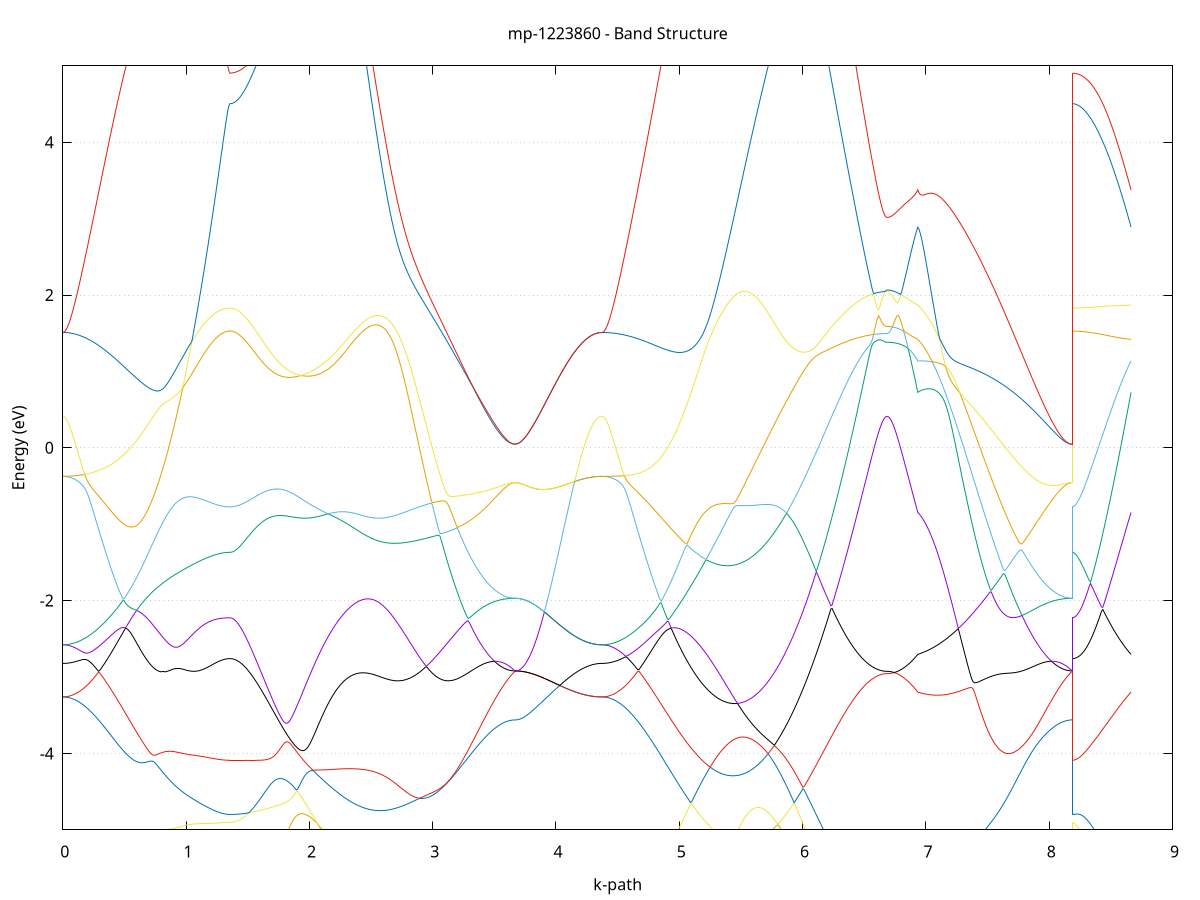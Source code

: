 set title 'mp-1223860 - Band Structure'
set xlabel 'k-path'
set ylabel 'Energy (eV)'
set grid y
set yrange [-5:5]
set terminal png size 800,600
set output 'mp-1223860_bands_gnuplot.png'
plot '-' using 1:2 with lines notitle, '-' using 1:2 with lines notitle, '-' using 1:2 with lines notitle, '-' using 1:2 with lines notitle, '-' using 1:2 with lines notitle, '-' using 1:2 with lines notitle, '-' using 1:2 with lines notitle, '-' using 1:2 with lines notitle, '-' using 1:2 with lines notitle, '-' using 1:2 with lines notitle, '-' using 1:2 with lines notitle, '-' using 1:2 with lines notitle, '-' using 1:2 with lines notitle, '-' using 1:2 with lines notitle, '-' using 1:2 with lines notitle, '-' using 1:2 with lines notitle, '-' using 1:2 with lines notitle, '-' using 1:2 with lines notitle, '-' using 1:2 with lines notitle, '-' using 1:2 with lines notitle, '-' using 1:2 with lines notitle, '-' using 1:2 with lines notitle, '-' using 1:2 with lines notitle, '-' using 1:2 with lines notitle, '-' using 1:2 with lines notitle, '-' using 1:2 with lines notitle, '-' using 1:2 with lines notitle, '-' using 1:2 with lines notitle, '-' using 1:2 with lines notitle, '-' using 1:2 with lines notitle, '-' using 1:2 with lines notitle, '-' using 1:2 with lines notitle
0.000000 -42.766833
0.009967 -42.766733
0.019934 -42.766733
0.029901 -42.766633
0.039868 -42.766633
0.049834 -42.766433
0.059801 -42.766333
0.069768 -42.766233
0.079735 -42.766033
0.089702 -42.765833
0.099669 -42.765533
0.109636 -42.765333
0.119603 -42.765033
0.129569 -42.764733
0.139536 -42.764433
0.149503 -42.764133
0.159470 -42.763733
0.169437 -42.763333
0.179404 -42.762933
0.189371 -42.762533
0.199338 -42.762033
0.209305 -42.761533
0.219271 -42.761033
0.229238 -42.760533
0.239205 -42.760033
0.249172 -42.759433
0.259139 -42.758833
0.269106 -42.758233
0.279073 -42.757633
0.289040 -42.757033
0.299006 -42.756333
0.308973 -42.755633
0.318940 -42.754933
0.328907 -42.754233
0.338874 -42.753533
0.348841 -42.752733
0.358808 -42.752033
0.368775 -42.751233
0.378741 -42.750433
0.388708 -42.749633
0.398675 -42.748733
0.408642 -42.747933
0.418609 -42.747033
0.428576 -42.746233
0.438543 -42.745333
0.448510 -42.744433
0.458477 -42.743533
0.468443 -42.742533
0.478410 -42.741633
0.488377 -42.740633
0.498344 -42.739733
0.508311 -42.738733
0.518278 -42.737733
0.528245 -42.736833
0.538212 -42.735833
0.548178 -42.734833
0.558145 -42.733833
0.568112 -42.732733
0.578079 -42.731733
0.588046 -42.730733
0.598013 -42.729733
0.607980 -42.728633
0.617947 -42.727633
0.627914 -42.726533
0.637880 -42.725533
0.647847 -42.724433
0.657814 -42.723433
0.667781 -42.722333
0.677748 -42.721333
0.687715 -42.720233
0.697682 -42.719233
0.707649 -42.718133
0.717615 -42.717133
0.727582 -42.716233
0.737549 -42.722333
0.747516 -42.730333
0.757483 -42.738233
0.767450 -42.746133
0.777417 -42.754033
0.787384 -42.761833
0.797351 -42.769633
0.807317 -42.777333
0.817284 -42.785033
0.827251 -42.792633
0.837218 -42.800133
0.847185 -42.807533
0.857152 -42.814933
0.867119 -42.822233
0.877086 -42.829433
0.887052 -42.836533
0.897019 -42.843533
0.906986 -42.850433
0.916953 -42.857333
0.926920 -42.864033
0.936887 -42.870633
0.946854 -42.877133
0.956821 -42.883533
0.966787 -42.889833
0.976754 -42.896033
0.986721 -42.902033
0.996688 -42.907933
1.006655 -42.913733
1.016622 -42.919433
1.026589 -42.924933
1.036556 -42.930333
1.046523 -42.935633
1.056489 -42.940733
1.066456 -42.945733
1.076423 -42.950533
1.086390 -42.955233
1.096357 -42.959733
1.106324 -42.964133
1.116291 -42.968333
1.126258 -42.972333
1.136224 -42.976333
1.146191 -42.980033
1.156158 -42.983633
1.166125 -42.987033
1.176092 -42.990333
1.186059 -42.993333
1.196026 -42.996333
1.205993 -42.999033
1.215960 -43.001633
1.225926 -43.004033
1.235893 -43.006233
1.245860 -43.008333
1.255827 -43.010233
1.265794 -43.011933
1.275761 -43.013433
1.285728 -43.014733
1.295695 -43.015933
1.305661 -43.016933
1.315628 -43.017733
1.325595 -43.018333
1.335562 -43.018833
1.345529 -43.019133
1.355496 -43.019233
1.355496 -43.019233
1.365454 -43.019133
1.375411 -43.019033
1.385369 -43.018833
1.395327 -43.018533
1.405285 -43.018233
1.415242 -43.017733
1.425200 -43.017233
1.435158 -43.016633
1.445116 -43.015933
1.455073 -43.015233
1.465031 -43.014333
1.474989 -43.013433
1.484947 -43.012433
1.494904 -43.011333
1.504862 -43.010233
1.514820 -43.008933
1.524778 -43.007633
1.534735 -43.006233
1.544693 -43.004833
1.554651 -43.003233
1.564609 -43.001633
1.574566 -42.999933
1.584524 -42.998233
1.594482 -42.996333
1.604440 -42.994433
1.614397 -42.992433
1.624355 -42.990433
1.634313 -42.988233
1.644271 -42.986033
1.654228 -42.983833
1.664186 -42.981433
1.674144 -42.979033
1.684102 -42.976533
1.694059 -42.974033
1.704017 -42.971333
1.713975 -42.968733
1.723933 -42.965933
1.733890 -42.963133
1.743848 -42.960233
1.753806 -42.957333
1.763764 -42.954233
1.773721 -42.951233
1.783679 -42.948033
1.793637 -42.944833
1.803595 -42.941633
1.813552 -42.938333
1.823510 -42.934933
1.833468 -42.931533
1.843426 -42.928033
1.853383 -42.924433
1.863341 -42.920833
1.873299 -42.917233
1.883257 -42.913533
1.893214 -42.909733
1.903172 -42.905933
1.913130 -42.902033
1.923088 -42.898133
1.933045 -42.894233
1.943003 -42.890233
1.952961 -42.886133
1.962919 -42.882133
1.972877 -42.877933
1.982834 -42.873833
1.992792 -42.869533
2.002750 -42.865333
2.012708 -42.861033
2.022665 -42.856733
2.032623 -42.852333
2.042581 -42.847933
2.052538 -42.843433
2.062496 -42.839033
2.072454 -42.834533
2.082412 -42.829933
2.092370 -42.825433
2.102327 -42.820833
2.112285 -42.816133
2.122243 -42.811533
2.132201 -42.810033
2.142158 -42.814533
2.152116 -42.818933
2.162074 -42.823233
2.172032 -42.827433
2.181989 -42.831533
2.191947 -42.835433
2.201905 -42.839333
2.211863 -42.843033
2.221820 -42.846633
2.221820 -42.846633
2.231792 -42.850033
2.241764 -42.853433
2.251735 -42.856533
2.261707 -42.859633
2.271679 -42.862533
2.281650 -42.865333
2.291622 -42.867933
2.301594 -42.870433
2.311565 -42.872733
2.321537 -42.874833
2.331509 -42.876933
2.341480 -42.878733
2.351452 -42.880433
2.361424 -42.881933
2.371395 -42.883333
2.381367 -42.884533
2.391339 -42.885533
2.401310 -42.886433
2.411282 -42.887133
2.421254 -42.887733
2.431225 -42.888033
2.441197 -42.888233
2.451169 -42.888333
2.461140 -42.888133
2.471112 -42.887833
2.481084 -42.887333
2.491055 -42.886633
2.501027 -42.885833
2.510999 -42.884833
2.520970 -42.883633
2.530942 -42.882333
2.540914 -42.880733
2.550885 -42.879033
2.560857 -42.877233
2.570829 -42.875133
2.580801 -42.872933
2.590772 -42.870533
2.600744 -42.868033
2.610716 -42.865333
2.620687 -42.862433
2.630659 -42.859333
2.640631 -42.856133
2.650602 -42.852733
2.660574 -42.849233
2.670546 -42.845533
2.680517 -42.841733
2.690489 -42.837733
2.700461 -42.833533
2.710432 -42.829233
2.720404 -42.824833
2.730376 -42.820233
2.740347 -42.815533
2.750319 -42.810633
2.760291 -42.805633
2.770262 -42.800533
2.780234 -42.795233
2.790206 -42.789833
2.800177 -42.784333
2.810149 -42.778633
2.820121 -42.772833
2.830092 -42.767033
2.840064 -42.761033
2.850036 -42.754933
2.860007 -42.748733
2.869979 -42.742433
2.879951 -42.736033
2.889922 -42.729533
2.899894 -42.722933
2.909866 -42.716333
2.919837 -42.715233
2.929809 -42.716533
2.939781 -42.717833
2.949752 -42.719133
2.959724 -42.720433
2.969696 -42.721733
2.979667 -42.723033
2.989639 -42.724433
2.999611 -42.725733
3.009582 -42.727033
3.019554 -42.728333
3.029526 -42.729633
3.039497 -42.730933
3.049469 -42.732233
3.059441 -42.733633
3.069412 -42.734933
3.079384 -42.736133
3.089356 -42.737433
3.099327 -42.738733
3.109299 -42.740033
3.119271 -42.741233
3.129242 -42.742533
3.139214 -42.743733
3.149186 -42.745033
3.159158 -42.746233
3.169129 -42.747433
3.179101 -42.748633
3.189073 -42.749833
3.199044 -42.751033
3.209016 -42.752133
3.218988 -42.753333
3.228959 -42.754433
3.238931 -42.755533
3.248903 -42.756633
3.258874 -42.757733
3.268846 -42.758733
3.278818 -42.759833
3.288789 -42.760833
3.298761 -42.761833
3.308733 -42.762833
3.318704 -42.763833
3.328676 -42.764733
3.338648 -42.765633
3.348619 -42.766533
3.358591 -42.767433
3.368563 -42.768333
3.378534 -42.769133
3.388506 -42.769933
3.398478 -42.770733
3.408449 -42.771533
3.418421 -42.772233
3.428393 -42.772933
3.438364 -42.773633
3.448336 -42.774233
3.458308 -42.774933
3.468279 -42.775533
3.478251 -42.776033
3.488223 -42.776633
3.498194 -42.777133
3.508166 -42.777633
3.518138 -42.778133
3.528109 -42.778533
3.538081 -42.778933
3.548053 -42.779333
3.558024 -42.779633
3.567996 -42.779933
3.577968 -42.780233
3.587939 -42.780533
3.597911 -42.780733
3.607883 -42.780933
3.617854 -42.781133
3.627826 -42.781233
3.637798 -42.781333
3.647770 -42.781433
3.657741 -42.781533
3.667713 -42.781533
3.667713 -42.781533
3.677645 -42.781533
3.687577 -42.781433
3.697509 -42.781433
3.707441 -42.781433
3.717374 -42.781333
3.727306 -42.781233
3.737238 -42.781133
3.747170 -42.781033
3.757102 -42.780933
3.767034 -42.780833
3.776966 -42.780633
3.786899 -42.780533
3.796831 -42.780333
3.806763 -42.780133
3.816695 -42.779933
3.826627 -42.779733
3.836559 -42.779533
3.846491 -42.779333
3.856424 -42.779033
3.866356 -42.778833
3.876288 -42.778533
3.886220 -42.778333
3.896152 -42.778033
3.906084 -42.777733
3.916016 -42.777433
3.925949 -42.777133
3.935881 -42.776833
3.945813 -42.776533
3.955745 -42.776233
3.965677 -42.775933
3.975609 -42.775633
3.985542 -42.775233
3.995474 -42.774933
4.005406 -42.774633
4.015338 -42.774333
4.025270 -42.774033
4.035202 -42.773633
4.045134 -42.773333
4.055067 -42.773033
4.064999 -42.772733
4.074931 -42.772333
4.084863 -42.772033
4.094795 -42.771733
4.104727 -42.771433
4.114659 -42.771133
4.124592 -42.770833
4.134524 -42.770533
4.144456 -42.770233
4.154388 -42.770033
4.164320 -42.769733
4.174252 -42.769533
4.184184 -42.769233
4.194117 -42.769033
4.204049 -42.768733
4.213981 -42.768533
4.223913 -42.768333
4.233845 -42.768133
4.243777 -42.767933
4.253709 -42.767833
4.263642 -42.767633
4.273574 -42.767533
4.283506 -42.767333
4.293438 -42.767233
4.303370 -42.767133
4.313302 -42.767033
4.323234 -42.766933
4.333167 -42.766933
4.343099 -42.766833
4.353031 -42.766833
4.362963 -42.766833
4.372895 -42.766833
4.372895 -42.766833
4.382891 -42.766733
4.392886 -42.766733
4.402881 -42.766633
4.412877 -42.766533
4.422872 -42.766433
4.432868 -42.766333
4.442863 -42.766133
4.452859 -42.765933
4.462854 -42.765733
4.472849 -42.765533
4.482845 -42.765233
4.492840 -42.764933
4.502836 -42.764633
4.512831 -42.764333
4.522826 -42.763933
4.532822 -42.763533
4.542817 -42.763133
4.552813 -42.762733
4.562808 -42.762233
4.572803 -42.761733
4.582799 -42.761233
4.592794 -42.760733
4.602790 -42.760233
4.612785 -42.759633
4.622781 -42.759033
4.632776 -42.758433
4.642771 -42.757833
4.652767 -42.757133
4.662762 -42.756433
4.672758 -42.755733
4.682753 -42.755033
4.692748 -42.754333
4.702744 -42.753533
4.712739 -42.752833
4.722735 -42.752033
4.732730 -42.751233
4.742725 -42.750333
4.752721 -42.749533
4.762716 -42.748633
4.772712 -42.747733
4.782707 -42.746933
4.792703 -42.746033
4.802698 -42.745033
4.812693 -42.744133
4.822689 -42.743133
4.832684 -42.742233
4.842680 -42.741233
4.852675 -42.740233
4.862670 -42.739233
4.872666 -42.738233
4.882661 -42.737233
4.892657 -42.736233
4.902652 -42.735133
4.912648 -42.734133
4.922643 -42.733033
4.932638 -42.732033
4.942634 -42.730933
4.952629 -42.729833
4.962625 -42.728733
4.972620 -42.727633
4.982615 -42.726533
4.992611 -42.725433
5.002606 -42.724333
5.012602 -42.723233
5.022597 -42.722133
5.032592 -42.721033
5.042588 -42.719833
5.052583 -42.718733
5.062579 -42.717633
5.072574 -42.716533
5.082570 -42.715333
5.092565 -42.714233
5.102560 -42.713133
5.112556 -42.712033
5.122551 -42.713533
5.132547 -42.720333
5.142542 -42.727033
5.152537 -42.733633
5.162533 -42.740233
5.172528 -42.746633
5.182524 -42.752933
5.192519 -42.759233
5.202515 -42.765333
5.212510 -42.771333
5.222505 -42.777233
5.232501 -42.783033
5.242496 -42.788733
5.252492 -42.794233
5.262487 -42.799733
5.272482 -42.804933
5.282478 -42.810133
5.292473 -42.815133
5.302469 -42.820033
5.312464 -42.824733
5.322459 -42.829333
5.332455 -42.833833
5.342450 -42.838133
5.352446 -42.842233
5.362441 -42.846233
5.372437 -42.850033
5.382432 -42.853733
5.392427 -42.857233
5.402423 -42.860633
5.412418 -42.863833
5.422414 -42.866833
5.432409 -42.869633
5.442404 -42.872333
5.452400 -42.874833
5.462395 -42.877233
5.472391 -42.879433
5.482386 -42.881433
5.492382 -42.883233
5.502377 -42.884933
5.512372 -42.886333
5.522368 -42.887633
5.532363 -42.888833
5.542359 -42.889733
5.552354 -42.890533
5.562349 -42.891133
5.572345 -42.891533
5.582340 -42.891833
5.592336 -42.891933
5.602331 -42.891833
5.612326 -42.891533
5.622322 -42.891133
5.632317 -42.890533
5.642313 -42.889733
5.652308 -42.888733
5.662304 -42.887633
5.672299 -42.886333
5.682294 -42.884933
5.692290 -42.883333
5.702285 -42.881533
5.712281 -42.879533
5.722276 -42.877433
5.732271 -42.875233
5.742267 -42.872833
5.752262 -42.870233
5.762258 -42.867533
5.772253 -42.864633
5.782248 -42.861633
5.792244 -42.858533
5.802239 -42.855233
5.812235 -42.851833
5.822230 -42.848233
5.832226 -42.844533
5.842221 -42.840733
5.852216 -42.836733
5.862212 -42.832733
5.872207 -42.828533
5.882203 -42.824233
5.892198 -42.819833
5.902193 -42.815333
5.912189 -42.810633
5.922184 -42.810933
5.932180 -42.815533
5.942175 -42.820033
5.952171 -42.824633
5.962166 -42.829133
5.962166 -42.829133
5.972069 -42.833633
5.981973 -42.838033
5.991876 -42.842433
6.001779 -42.846833
6.011683 -42.851133
6.021586 -42.855433
6.031490 -42.859633
6.041393 -42.863833
6.051296 -42.868033
6.061200 -42.872133
6.071103 -42.876233
6.081006 -42.880333
6.090910 -42.884333
6.100813 -42.888333
6.110717 -42.892233
6.120620 -42.896133
6.130523 -42.899933
6.140427 -42.903733
6.150330 -42.907433
6.160233 -42.911133
6.170137 -42.914733
6.180040 -42.918333
6.189944 -42.921833
6.199847 -42.925333
6.209750 -42.928733
6.219654 -42.932033
6.229557 -42.935333
6.239460 -42.938633
6.249364 -42.941833
6.259267 -42.944933
6.269170 -42.948033
6.279074 -42.951033
6.288977 -42.953933
6.298881 -42.956833
6.308784 -42.959633
6.318687 -42.962433
6.328591 -42.965133
6.338494 -42.967733
6.348397 -42.970333
6.358301 -42.972833
6.368204 -42.975233
6.378108 -42.977633
6.388011 -42.979933
6.397914 -42.982133
6.407818 -42.984233
6.417721 -42.986333
6.427624 -42.988333
6.437528 -42.990333
6.447431 -42.992133
6.457335 -42.993933
6.467238 -42.995733
6.477141 -42.997333
6.487045 -42.998933
6.496948 -43.000433
6.506851 -43.001833
6.516755 -43.003233
6.526658 -43.004533
6.536562 -43.005733
6.546465 -43.006833
6.556368 -43.007833
6.566272 -43.008833
6.576175 -43.009733
6.586078 -43.010533
6.595982 -43.011333
6.605885 -43.011933
6.615789 -43.012533
6.625692 -43.013033
6.635595 -43.013533
6.645499 -43.013833
6.655402 -43.014133
6.665305 -43.014333
6.675209 -43.014433
6.685112 -43.014433
6.685112 -43.014433
6.695081 -43.014433
6.705049 -43.014433
6.715017 -43.014433
6.724986 -43.014333
6.734954 -43.014233
6.744923 -43.014133
6.754891 -43.014033
6.764860 -43.013933
6.774828 -43.013833
6.784796 -43.013633
6.794765 -43.013433
6.804733 -43.013233
6.814702 -43.013033
6.824670 -43.012833
6.834639 -43.012533
6.844607 -43.012333
6.854575 -43.012033
6.864544 -43.011733
6.874512 -43.011433
6.884481 -43.011033
6.894449 -43.010733
6.904418 -43.010333
6.914386 -43.009933
6.924354 -43.009533
6.934323 -43.009133
6.934323 -43.009133
6.944261 -43.007433
6.954199 -43.005633
6.964137 -43.003633
6.974075 -43.001533
6.984013 -42.999133
6.993951 -42.996633
7.003888 -42.993933
7.013826 -42.991033
7.023764 -42.988033
7.033702 -42.984733
7.043640 -42.981433
7.053578 -42.977833
7.063516 -42.974133
7.073454 -42.970233
7.083392 -42.966133
7.093330 -42.961933
7.103268 -42.957633
7.113206 -42.953133
7.123144 -42.948433
7.133082 -42.943633
7.143020 -42.938633
7.152957 -42.933533
7.162895 -42.928233
7.172833 -42.922833
7.182771 -42.917333
7.192709 -42.911633
7.202647 -42.905833
7.212585 -42.899833
7.222523 -42.893833
7.232461 -42.887633
7.242399 -42.881333
7.252337 -42.874833
7.262275 -42.868333
7.272213 -42.861633
7.282151 -42.854933
7.292089 -42.848033
7.302026 -42.841033
7.311964 -42.834033
7.321902 -42.826833
7.331840 -42.819633
7.341778 -42.812233
7.351716 -42.804833
7.361654 -42.797333
7.371592 -42.789833
7.381530 -42.782133
7.391468 -42.774433
7.401406 -42.766733
7.411344 -42.758833
7.421282 -42.751033
7.431220 -42.743033
7.441158 -42.735133
7.451095 -42.727133
7.461033 -42.719833
7.470971 -42.719833
7.480909 -42.721033
7.490847 -42.722333
7.500785 -42.723633
7.510723 -42.724933
7.520661 -42.726233
7.530599 -42.727533
7.540537 -42.728833
7.550475 -42.730133
7.560413 -42.731433
7.570351 -42.732633
7.580289 -42.733933
7.590227 -42.735233
7.600165 -42.736533
7.610102 -42.737833
7.620040 -42.739033
7.629978 -42.740333
7.639916 -42.741533
7.649854 -42.742833
7.659792 -42.744033
7.669730 -42.745233
7.679668 -42.746433
7.689606 -42.747633
7.699544 -42.748833
7.709482 -42.750033
7.719420 -42.751233
7.729358 -42.752333
7.739296 -42.753533
7.749234 -42.754633
7.759171 -42.755733
7.769109 -42.756833
7.779047 -42.757833
7.788985 -42.758933
7.798923 -42.759933
7.808861 -42.760933
7.818799 -42.761933
7.828737 -42.762933
7.838675 -42.763933
7.848613 -42.764833
7.858551 -42.765733
7.868489 -42.766633
7.878427 -42.767533
7.888365 -42.768433
7.898303 -42.769233
7.908240 -42.770033
7.918178 -42.770833
7.928116 -42.771533
7.938054 -42.772233
7.947992 -42.772933
7.957930 -42.773633
7.967868 -42.774333
7.977806 -42.774933
7.987744 -42.775533
7.997682 -42.776133
8.007620 -42.776633
8.017558 -42.777133
8.027496 -42.777633
8.037434 -42.778133
8.047372 -42.778533
8.057309 -42.778933
8.067247 -42.779333
8.077185 -42.779633
8.087123 -42.780033
8.097061 -42.780233
8.106999 -42.780533
8.116937 -42.780733
8.126875 -42.780933
8.136813 -42.781133
8.146751 -42.781233
8.156689 -42.781333
8.166627 -42.781433
8.176565 -42.781533
8.186503 -42.781533
8.186503 -43.019233
8.196447 -43.019133
8.206392 -43.019133
8.216337 -43.019133
8.226282 -43.019133
8.236227 -43.019033
8.246172 -43.019033
8.256117 -43.018933
8.266062 -43.018833
8.276006 -43.018733
8.285951 -43.018633
8.295896 -43.018533
8.305841 -43.018433
8.315786 -43.018333
8.325731 -43.018233
8.335676 -43.018033
8.345621 -43.017833
8.355565 -43.017733
8.365510 -43.017533
8.375455 -43.017333
8.385400 -43.017133
8.395345 -43.016933
8.405290 -43.016733
8.415235 -43.016533
8.425180 -43.016333
8.435124 -43.016133
8.445069 -43.015833
8.455014 -43.015633
8.464959 -43.015333
8.474904 -43.015133
8.484849 -43.014833
8.494794 -43.014533
8.504739 -43.014233
8.514683 -43.013933
8.524628 -43.013733
8.534573 -43.013433
8.544518 -43.013133
8.554463 -43.012733
8.564408 -43.012433
8.574353 -43.012133
8.584298 -43.011833
8.594242 -43.011533
8.604187 -43.011133
8.614132 -43.010833
8.624077 -43.010533
8.634022 -43.010133
8.643967 -43.009833
8.653912 -43.009433
8.663857 -43.009133
e
0.000000 -42.313633
0.009967 -42.313733
0.019934 -42.314033
0.029901 -42.314533
0.039868 -42.315133
0.049834 -42.316033
0.059801 -42.317133
0.069768 -42.318433
0.079735 -42.319833
0.089702 -42.321533
0.099669 -42.323333
0.109636 -42.325433
0.119603 -42.327633
0.129569 -42.330033
0.139536 -42.332633
0.149503 -42.335433
0.159470 -42.338433
0.169437 -42.341533
0.179404 -42.344933
0.189371 -42.348433
0.199338 -42.352133
0.209305 -42.355933
0.219271 -42.359933
0.229238 -42.364133
0.239205 -42.368533
0.249172 -42.373033
0.259139 -42.377733
0.269106 -42.382633
0.279073 -42.387633
0.289040 -42.392733
0.299006 -42.398033
0.308973 -42.403533
0.318940 -42.409133
0.328907 -42.414833
0.338874 -42.420733
0.348841 -42.426733
0.358808 -42.432833
0.368775 -42.439033
0.378741 -42.445433
0.388708 -42.451933
0.398675 -42.458533
0.408642 -42.465233
0.418609 -42.472133
0.428576 -42.479033
0.438543 -42.486033
0.448510 -42.493233
0.458477 -42.500433
0.468443 -42.507733
0.478410 -42.515133
0.488377 -42.522533
0.498344 -42.530133
0.508311 -42.537733
0.518278 -42.545433
0.528245 -42.553133
0.538212 -42.560933
0.548178 -42.568733
0.558145 -42.576633
0.568112 -42.584633
0.578079 -42.592633
0.588046 -42.600633
0.598013 -42.608633
0.607980 -42.616733
0.617947 -42.624833
0.627914 -42.632933
0.637880 -42.641133
0.647847 -42.649233
0.657814 -42.657433
0.667781 -42.665533
0.677748 -42.673733
0.687715 -42.681833
0.697682 -42.689933
0.707649 -42.698033
0.717615 -42.706133
0.727582 -42.714033
0.737549 -42.714933
0.747516 -42.713933
0.757483 -42.712833
0.767450 -42.711833
0.777417 -42.710833
0.787384 -42.709733
0.797351 -42.708733
0.807317 -42.707733
0.817284 -42.706733
0.827251 -42.705733
0.837218 -42.704733
0.847185 -42.703733
0.857152 -42.702733
0.867119 -42.701833
0.877086 -42.700833
0.887052 -42.699933
0.897019 -42.698933
0.906986 -42.698033
0.916953 -42.697133
0.926920 -42.696233
0.936887 -42.695333
0.946854 -42.694433
0.956821 -42.693633
0.966787 -42.692733
0.976754 -42.691933
0.986721 -42.691133
0.996688 -42.690333
1.006655 -42.689533
1.016622 -42.688833
1.026589 -42.688033
1.036556 -42.687333
1.046523 -42.686633
1.056489 -42.685933
1.066456 -42.685233
1.076423 -42.684633
1.086390 -42.683933
1.096357 -42.683333
1.106324 -42.682733
1.116291 -42.682233
1.126258 -42.681633
1.136224 -42.681133
1.146191 -42.680633
1.156158 -42.680133
1.166125 -42.679633
1.176092 -42.679233
1.186059 -42.678833
1.196026 -42.678433
1.205993 -42.678033
1.215960 -42.677633
1.225926 -42.677333
1.235893 -42.677033
1.245860 -42.676733
1.255827 -42.676533
1.265794 -42.676233
1.275761 -42.676033
1.285728 -42.675833
1.295695 -42.675733
1.305661 -42.675633
1.315628 -42.675433
1.325595 -42.675433
1.335562 -42.675333
1.345529 -42.675333
1.355496 -42.675233
1.355496 -42.675233
1.365454 -42.675233
1.375411 -42.675233
1.385369 -42.675233
1.395327 -42.675233
1.405285 -42.675133
1.415242 -42.675033
1.425200 -42.675033
1.435158 -42.674933
1.445116 -42.674833
1.455073 -42.674733
1.465031 -42.674633
1.474989 -42.674533
1.484947 -42.674333
1.494904 -42.674233
1.504862 -42.674033
1.514820 -42.673933
1.524778 -42.673733
1.534735 -42.673533
1.544693 -42.673333
1.554651 -42.673133
1.564609 -42.672933
1.574566 -42.672733
1.584524 -42.672433
1.594482 -42.672233
1.604440 -42.672033
1.614397 -42.671733
1.624355 -42.671533
1.634313 -42.671233
1.644271 -42.670933
1.654228 -42.670733
1.664186 -42.670433
1.674144 -42.670133
1.684102 -42.669833
1.694059 -42.669533
1.704017 -42.669233
1.713975 -42.668933
1.723933 -42.668633
1.733890 -42.668333
1.743848 -42.668033
1.753806 -42.667733
1.763764 -42.667433
1.773721 -42.667133
1.783679 -42.666733
1.793637 -42.666433
1.803595 -42.666133
1.813552 -42.665833
1.823510 -42.665533
1.833468 -42.665233
1.843426 -42.664933
1.853383 -42.664633
1.863341 -42.664333
1.873299 -42.669333
1.883257 -42.675133
1.893214 -42.680933
1.903172 -42.686633
1.913130 -42.692433
1.923088 -42.698233
1.933045 -42.704033
1.943003 -42.709733
1.952961 -42.715433
1.962919 -42.721133
1.972877 -42.726833
1.982834 -42.732433
1.992792 -42.738033
2.002750 -42.743633
2.012708 -42.749133
2.022665 -42.754633
2.032623 -42.760033
2.042581 -42.765333
2.052538 -42.770633
2.062496 -42.775833
2.072454 -42.780933
2.082412 -42.786033
2.092370 -42.791033
2.102327 -42.795833
2.112285 -42.800733
2.122243 -42.805433
2.132201 -42.806833
2.142158 -42.802133
2.152116 -42.797433
2.162074 -42.792633
2.172032 -42.787933
2.181989 -42.783133
2.191947 -42.778333
2.201905 -42.773533
2.211863 -42.768633
2.221820 -42.763833
2.221820 -42.763833
2.231792 -42.758933
2.241764 -42.754033
2.251735 -42.749133
2.261707 -42.744233
2.271679 -42.739333
2.281650 -42.734433
2.291622 -42.729433
2.301594 -42.724533
2.311565 -42.719633
2.321537 -42.714633
2.331509 -42.709733
2.341480 -42.704733
2.351452 -42.699833
2.361424 -42.694933
2.371395 -42.689933
2.381367 -42.685033
2.391339 -42.680133
2.401310 -42.675333
2.411282 -42.670633
2.421254 -42.667133
2.431225 -42.666633
2.441197 -42.666933
2.451169 -42.667433
2.461140 -42.668033
2.471112 -42.668633
2.481084 -42.669233
2.491055 -42.669933
2.501027 -42.670633
2.510999 -42.671333
2.520970 -42.672033
2.530942 -42.672733
2.540914 -42.673533
2.550885 -42.674333
2.560857 -42.675133
2.570829 -42.675933
2.580801 -42.676833
2.590772 -42.677633
2.600744 -42.678533
2.610716 -42.679433
2.620687 -42.680433
2.630659 -42.681333
2.640631 -42.682333
2.650602 -42.683333
2.660574 -42.684333
2.670546 -42.685333
2.680517 -42.686333
2.690489 -42.687433
2.700461 -42.688533
2.710432 -42.689533
2.720404 -42.690733
2.730376 -42.691833
2.740347 -42.692933
2.750319 -42.694033
2.760291 -42.695233
2.770262 -42.696433
2.780234 -42.697633
2.790206 -42.698833
2.800177 -42.700033
2.810149 -42.701233
2.820121 -42.702433
2.830092 -42.703633
2.840064 -42.704933
2.850036 -42.706233
2.860007 -42.707433
2.869979 -42.708733
2.879951 -42.710033
2.889922 -42.711333
2.899894 -42.712633
2.909866 -42.713933
2.919837 -42.709533
2.929809 -42.702733
2.939781 -42.695833
2.949752 -42.688833
2.959724 -42.681833
2.969696 -42.674833
2.979667 -42.667633
2.989639 -42.660433
2.999611 -42.653233
3.009582 -42.646033
3.019554 -42.638733
3.029526 -42.631333
3.039497 -42.624033
3.049469 -42.616633
3.059441 -42.609233
3.069412 -42.601833
3.079384 -42.594433
3.089356 -42.587033
3.099327 -42.579633
3.109299 -42.572233
3.119271 -42.564833
3.129242 -42.557533
3.139214 -42.550133
3.149186 -42.542833
3.159158 -42.535533
3.169129 -42.528333
3.179101 -42.521133
3.189073 -42.514033
3.199044 -42.506933
3.209016 -42.499933
3.218988 -42.492933
3.228959 -42.486033
3.238931 -42.479233
3.248903 -42.472533
3.258874 -42.465833
3.268846 -42.459233
3.278818 -42.452833
3.288789 -42.446433
3.298761 -42.440133
3.308733 -42.433933
3.318704 -42.427933
3.328676 -42.421933
3.338648 -42.416133
3.348619 -42.410433
3.358591 -42.404933
3.368563 -42.399433
3.378534 -42.394133
3.388506 -42.389033
3.398478 -42.384033
3.408449 -42.379133
3.418421 -42.374433
3.428393 -42.369833
3.438364 -42.365433
3.448336 -42.361233
3.458308 -42.357133
3.468279 -42.353233
3.478251 -42.349533
3.488223 -42.346033
3.498194 -42.342633
3.508166 -42.339433
3.518138 -42.336433
3.528109 -42.333533
3.538081 -42.330933
3.548053 -42.328433
3.558024 -42.326133
3.567996 -42.324133
3.577968 -42.322233
3.587939 -42.320533
3.597911 -42.319033
3.607883 -42.317733
3.617854 -42.316633
3.627826 -42.315733
3.637798 -42.315033
3.647770 -42.314533
3.657741 -42.314233
3.667713 -42.314133
3.667713 -42.314133
3.677645 -42.314133
3.687577 -42.314133
3.697509 -42.314133
3.707441 -42.314133
3.717374 -42.314133
3.727306 -42.314133
3.737238 -42.314133
3.747170 -42.314133
3.757102 -42.314133
3.767034 -42.314133
3.776966 -42.314033
3.786899 -42.314033
3.796831 -42.314033
3.806763 -42.314033
3.816695 -42.314033
3.826627 -42.314033
3.836559 -42.314033
3.846491 -42.314033
3.856424 -42.314033
3.866356 -42.314033
3.876288 -42.314033
3.886220 -42.314033
3.896152 -42.314033
3.906084 -42.314033
3.916016 -42.313933
3.925949 -42.313933
3.935881 -42.313933
3.945813 -42.313933
3.955745 -42.313933
3.965677 -42.313933
3.975609 -42.313933
3.985542 -42.313933
3.995474 -42.313933
4.005406 -42.313833
4.015338 -42.313833
4.025270 -42.313833
4.035202 -42.313833
4.045134 -42.313833
4.055067 -42.313833
4.064999 -42.313833
4.074931 -42.313833
4.084863 -42.313833
4.094795 -42.313733
4.104727 -42.313733
4.114659 -42.313733
4.124592 -42.313733
4.134524 -42.313733
4.144456 -42.313733
4.154388 -42.313733
4.164320 -42.313733
4.174252 -42.313733
4.184184 -42.313733
4.194117 -42.313733
4.204049 -42.313633
4.213981 -42.313633
4.223913 -42.313633
4.233845 -42.313633
4.243777 -42.313633
4.253709 -42.313633
4.263642 -42.313633
4.273574 -42.313633
4.283506 -42.313633
4.293438 -42.313633
4.303370 -42.313633
4.313302 -42.313633
4.323234 -42.313633
4.333167 -42.313633
4.343099 -42.313633
4.353031 -42.313633
4.362963 -42.313633
4.372895 -42.313633
4.372895 -42.313633
4.382891 -42.313733
4.392886 -42.314033
4.402881 -42.314533
4.412877 -42.315233
4.422872 -42.316133
4.432868 -42.317233
4.442863 -42.318533
4.452859 -42.320133
4.462854 -42.321833
4.472849 -42.323733
4.482845 -42.325833
4.492840 -42.328133
4.502836 -42.330633
4.512831 -42.333333
4.522826 -42.336233
4.532822 -42.339233
4.542817 -42.342533
4.552813 -42.345933
4.562808 -42.349533
4.572803 -42.353333
4.582799 -42.357233
4.592794 -42.361433
4.602790 -42.365633
4.612785 -42.370133
4.622781 -42.374733
4.632776 -42.379533
4.642771 -42.384433
4.652767 -42.389533
4.662762 -42.394733
4.672758 -42.400133
4.682753 -42.405633
4.692748 -42.411233
4.702744 -42.417033
4.712739 -42.422933
4.722735 -42.428933
4.732730 -42.435033
4.742725 -42.441333
4.752721 -42.447633
4.762716 -42.454133
4.772712 -42.460633
4.782707 -42.467333
4.792703 -42.474033
4.802698 -42.480833
4.812693 -42.487733
4.822689 -42.494733
4.832684 -42.501833
4.842680 -42.508933
4.852675 -42.516033
4.862670 -42.523333
4.872666 -42.530533
4.882661 -42.537833
4.892657 -42.545233
4.902652 -42.552633
4.912648 -42.560033
4.922643 -42.567433
4.932638 -42.574933
4.942634 -42.582433
4.952629 -42.589933
4.962625 -42.597333
4.972620 -42.604833
4.982615 -42.612333
4.992611 -42.619833
5.002606 -42.627233
5.012602 -42.634633
5.022597 -42.642033
5.032592 -42.649433
5.042588 -42.656733
5.052583 -42.664033
5.062579 -42.671333
5.072574 -42.678533
5.082570 -42.685633
5.092565 -42.692733
5.102560 -42.699733
5.112556 -42.706633
5.122551 -42.710933
5.132547 -42.709733
5.142542 -42.708633
5.152537 -42.707533
5.162533 -42.706433
5.172528 -42.705333
5.182524 -42.704233
5.192519 -42.703133
5.202515 -42.702033
5.212510 -42.701033
5.222505 -42.699933
5.232501 -42.698833
5.242496 -42.697833
5.252492 -42.696733
5.262487 -42.695733
5.272482 -42.694633
5.282478 -42.693633
5.292473 -42.692633
5.302469 -42.691633
5.312464 -42.690633
5.322459 -42.689633
5.332455 -42.688733
5.342450 -42.687733
5.352446 -42.686833
5.362441 -42.685833
5.372437 -42.684933
5.382432 -42.684033
5.392427 -42.683133
5.402423 -42.682233
5.412418 -42.681433
5.422414 -42.680533
5.432409 -42.679733
5.442404 -42.678933
5.452400 -42.678133
5.462395 -42.677333
5.472391 -42.676533
5.482386 -42.675833
5.492382 -42.675033
5.502377 -42.674333
5.512372 -42.673633
5.522368 -42.672933
5.532363 -42.672233
5.542359 -42.671633
5.552354 -42.670933
5.562349 -42.670333
5.572345 -42.669733
5.582340 -42.669133
5.592336 -42.668633
5.602331 -42.668133
5.612326 -42.667733
5.622322 -42.667833
5.632317 -42.670833
5.642313 -42.675433
5.652308 -42.680333
5.662304 -42.685133
5.672299 -42.690033
5.682294 -42.695033
5.692290 -42.699933
5.702285 -42.704833
5.712281 -42.709733
5.722276 -42.714633
5.732271 -42.719533
5.742267 -42.724533
5.752262 -42.729433
5.762258 -42.734333
5.772253 -42.739233
5.782248 -42.744033
5.792244 -42.748933
5.802239 -42.753833
5.812235 -42.758633
5.822230 -42.763533
5.832226 -42.768333
5.842221 -42.773133
5.852216 -42.777933
5.862212 -42.782733
5.872207 -42.787433
5.882203 -42.792133
5.892198 -42.796933
5.902193 -42.801533
5.912189 -42.806233
5.922184 -42.805933
5.932180 -42.801133
5.942175 -42.796233
5.952171 -42.791233
5.962166 -42.786133
5.962166 -42.786133
5.972069 -42.781033
5.981973 -42.775833
5.991876 -42.770533
6.001779 -42.765233
6.011683 -42.759833
6.021586 -42.754333
6.031490 -42.748833
6.041393 -42.743333
6.051296 -42.737733
6.061200 -42.732033
6.071103 -42.726333
6.081006 -42.720633
6.090910 -42.714933
6.100813 -42.709133
6.110717 -42.703333
6.120620 -42.697533
6.130523 -42.691733
6.140427 -42.685933
6.150330 -42.680133
6.160233 -42.674333
6.170137 -42.668533
6.180040 -42.662833
6.189944 -42.661433
6.199847 -42.661633
6.209750 -42.661833
6.219654 -42.662033
6.229557 -42.662233
6.239460 -42.662433
6.249364 -42.662633
6.259267 -42.662833
6.269170 -42.663033
6.279074 -42.663133
6.288977 -42.663333
6.298881 -42.663533
6.308784 -42.663733
6.318687 -42.663933
6.328591 -42.664133
6.338494 -42.664333
6.348397 -42.664533
6.358301 -42.664733
6.368204 -42.664933
6.378108 -42.665133
6.388011 -42.665333
6.397914 -42.665433
6.407818 -42.665633
6.417721 -42.665833
6.427624 -42.666033
6.437528 -42.666133
6.447431 -42.666333
6.457335 -42.666433
6.467238 -42.666633
6.477141 -42.666733
6.487045 -42.666933
6.496948 -42.667033
6.506851 -42.667133
6.516755 -42.667333
6.526658 -42.667433
6.536562 -42.667533
6.546465 -42.667633
6.556368 -42.667733
6.566272 -42.667833
6.576175 -42.667933
6.586078 -42.667933
6.595982 -42.668033
6.605885 -42.668133
6.615789 -42.668133
6.625692 -42.668233
6.635595 -42.668233
6.645499 -42.668333
6.655402 -42.668333
6.665305 -42.668333
6.675209 -42.668333
6.685112 -42.668333
6.685112 -42.668333
6.695081 -42.668333
6.705049 -42.668333
6.715017 -42.668433
6.724986 -42.668433
6.734954 -42.668433
6.744923 -42.668533
6.754891 -42.668633
6.764860 -42.668633
6.774828 -42.668733
6.784796 -42.668833
6.794765 -42.668933
6.804733 -42.669033
6.814702 -42.669233
6.824670 -42.669333
6.834639 -42.669433
6.844607 -42.669633
6.854575 -42.669733
6.864544 -42.669933
6.874512 -42.670133
6.884481 -42.670333
6.894449 -42.670433
6.904418 -42.670633
6.914386 -42.670833
6.924354 -42.671033
6.934323 -42.671333
6.934323 -42.671333
6.944261 -42.671533
6.954199 -42.671833
6.964137 -42.672233
6.974075 -42.672633
6.984013 -42.672933
6.993951 -42.673433
7.003888 -42.673833
7.013826 -42.674333
7.023764 -42.674833
7.033702 -42.675333
7.043640 -42.675933
7.053578 -42.676533
7.063516 -42.677133
7.073454 -42.677833
7.083392 -42.678433
7.093330 -42.679133
7.103268 -42.679833
7.113206 -42.680633
7.123144 -42.681333
7.133082 -42.682133
7.143020 -42.682933
7.152957 -42.683833
7.162895 -42.684633
7.172833 -42.685533
7.182771 -42.686433
7.192709 -42.687433
7.202647 -42.688333
7.212585 -42.689333
7.222523 -42.690333
7.232461 -42.691333
7.242399 -42.692333
7.252337 -42.693333
7.262275 -42.694433
7.272213 -42.695533
7.282151 -42.696633
7.292089 -42.697733
7.302026 -42.698833
7.311964 -42.699933
7.321902 -42.701133
7.331840 -42.702333
7.341778 -42.703433
7.351716 -42.704633
7.361654 -42.705833
7.371592 -42.707133
7.381530 -42.708333
7.391468 -42.709533
7.401406 -42.710833
7.411344 -42.712033
7.421282 -42.713333
7.431220 -42.714533
7.441158 -42.715833
7.451095 -42.717033
7.461033 -42.717533
7.470971 -42.710733
7.480909 -42.702733
7.490847 -42.694633
7.500785 -42.686433
7.510723 -42.678233
7.520661 -42.670133
7.530599 -42.661933
7.540537 -42.653733
7.550475 -42.645533
7.560413 -42.637333
7.570351 -42.629133
7.580289 -42.621033
7.590227 -42.612833
7.600165 -42.604733
7.610102 -42.596633
7.620040 -42.588633
7.629978 -42.580533
7.639916 -42.572633
7.649854 -42.564733
7.659792 -42.556833
7.669730 -42.549033
7.679668 -42.541233
7.689606 -42.533533
7.699544 -42.525933
7.709482 -42.518333
7.719420 -42.510933
7.729358 -42.503533
7.739296 -42.496233
7.749234 -42.489033
7.759171 -42.481933
7.769109 -42.474833
7.779047 -42.467933
7.788985 -42.461133
7.798923 -42.454433
7.808861 -42.447933
7.818799 -42.441433
7.828737 -42.435133
7.838675 -42.428833
7.848613 -42.422833
7.858551 -42.416833
7.868489 -42.411033
7.878427 -42.405333
7.888365 -42.399833
7.898303 -42.394433
7.908240 -42.389233
7.918178 -42.384133
7.928116 -42.379233
7.938054 -42.374533
7.947992 -42.369933
7.957930 -42.365433
7.967868 -42.361233
7.977806 -42.357133
7.987744 -42.353233
7.997682 -42.349433
8.007620 -42.345933
8.017558 -42.342533
8.027496 -42.339333
8.037434 -42.336333
8.047372 -42.333433
8.057309 -42.330833
8.067247 -42.328333
8.077185 -42.326133
8.087123 -42.324033
8.097061 -42.322133
8.106999 -42.320433
8.116937 -42.319033
8.126875 -42.317733
8.136813 -42.316633
8.146751 -42.315733
8.156689 -42.315033
8.166627 -42.314533
8.176565 -42.314233
8.186503 -42.314133
8.186503 -42.675233
8.196447 -42.675233
8.206392 -42.675233
8.216337 -42.675233
8.226282 -42.675233
8.236227 -42.675233
8.246172 -42.675133
8.256117 -42.675133
8.266062 -42.675133
8.276006 -42.675033
8.285951 -42.675033
8.295896 -42.674933
8.305841 -42.674933
8.315786 -42.674833
8.325731 -42.674733
8.335676 -42.674733
8.345621 -42.674633
8.355565 -42.674533
8.365510 -42.674433
8.375455 -42.674333
8.385400 -42.674233
8.395345 -42.674133
8.405290 -42.674033
8.415235 -42.673933
8.425180 -42.673833
8.435124 -42.673733
8.445069 -42.673633
8.455014 -42.673533
8.464959 -42.673433
8.474904 -42.673333
8.484849 -42.673233
8.494794 -42.673133
8.504739 -42.673033
8.514683 -42.672833
8.524628 -42.672733
8.534573 -42.672633
8.544518 -42.672533
8.554463 -42.672433
8.564408 -42.672333
8.574353 -42.672233
8.584298 -42.672033
8.594242 -42.671933
8.604187 -42.671833
8.614132 -42.671733
8.624077 -42.671633
8.634022 -42.671533
8.643967 -42.671433
8.653912 -42.671333
8.663857 -42.671333
e
0.000000 -42.313633
0.009967 -42.313633
0.019934 -42.313733
0.029901 -42.313833
0.039868 -42.313933
0.049834 -42.314233
0.059801 -42.314433
0.069768 -42.314733
0.079735 -42.315033
0.089702 -42.315433
0.099669 -42.315933
0.109636 -42.316333
0.119603 -42.316933
0.129569 -42.317433
0.139536 -42.318033
0.149503 -42.318733
0.159470 -42.319433
0.169437 -42.320133
0.179404 -42.320933
0.189371 -42.321733
0.199338 -42.322633
0.209305 -42.323533
0.219271 -42.324533
0.229238 -42.325433
0.239205 -42.326533
0.249172 -42.327533
0.259139 -42.328633
0.269106 -42.329833
0.279073 -42.330933
0.289040 -42.332233
0.299006 -42.333433
0.308973 -42.334733
0.318940 -42.336033
0.328907 -42.337433
0.338874 -42.338733
0.348841 -42.340233
0.358808 -42.341633
0.368775 -42.343133
0.378741 -42.344633
0.388708 -42.346133
0.398675 -42.347733
0.408642 -42.349333
0.418609 -42.350933
0.428576 -42.352533
0.438543 -42.354233
0.448510 -42.355933
0.458477 -42.357633
0.468443 -42.359433
0.478410 -42.361133
0.488377 -42.362933
0.498344 -42.364733
0.508311 -42.366533
0.518278 -42.368333
0.528245 -42.370233
0.538212 -42.372033
0.548178 -42.373933
0.558145 -42.375833
0.568112 -42.377733
0.578079 -42.379633
0.588046 -42.381533
0.598013 -42.383433
0.607980 -42.385433
0.617947 -42.387333
0.627914 -42.389333
0.637880 -42.391233
0.647847 -42.393233
0.657814 -42.395133
0.667781 -42.397133
0.677748 -42.399033
0.687715 -42.401033
0.697682 -42.402933
0.707649 -42.404933
0.717615 -42.406933
0.727582 -42.408833
0.737549 -42.410733
0.747516 -42.412733
0.757483 -42.414633
0.767450 -42.416533
0.777417 -42.418433
0.787384 -42.420333
0.797351 -42.422233
0.807317 -42.424133
0.817284 -42.425933
0.827251 -42.427733
0.837218 -42.429633
0.847185 -42.431433
0.857152 -42.433233
0.867119 -42.434933
0.877086 -42.436733
0.887052 -42.438433
0.897019 -42.440133
0.906986 -42.441833
0.916953 -42.443533
0.926920 -42.445133
0.936887 -42.446733
0.946854 -42.448333
0.956821 -42.449933
0.966787 -42.451433
0.976754 -42.452933
0.986721 -42.454433
0.996688 -42.455933
1.006655 -42.457333
1.016622 -42.458733
1.026589 -42.460033
1.036556 -42.461333
1.046523 -42.462633
1.056489 -42.463933
1.066456 -42.465133
1.076423 -42.466333
1.086390 -42.467433
1.096357 -42.468533
1.106324 -42.469633
1.116291 -42.470633
1.126258 -42.471633
1.136224 -42.472633
1.146191 -42.473533
1.156158 -42.474433
1.166125 -42.475233
1.176092 -42.476133
1.186059 -42.476833
1.196026 -42.477533
1.205993 -42.478233
1.215960 -42.478833
1.225926 -42.479433
1.235893 -42.480033
1.245860 -42.480533
1.255827 -42.481033
1.265794 -42.481433
1.275761 -42.481733
1.285728 -42.482133
1.295695 -42.482433
1.305661 -42.482633
1.315628 -42.482833
1.325595 -42.483033
1.335562 -42.483133
1.345529 -42.483133
1.355496 -42.483233
1.355496 -42.483233
1.365454 -42.483333
1.375411 -42.483533
1.385369 -42.483933
1.395327 -42.484533
1.405285 -42.485333
1.415242 -42.486233
1.425200 -42.487233
1.435158 -42.488533
1.445116 -42.489933
1.455073 -42.491533
1.465031 -42.493233
1.474989 -42.495133
1.484947 -42.497133
1.494904 -42.499333
1.504862 -42.501733
1.514820 -42.504233
1.524778 -42.506833
1.534735 -42.509633
1.544693 -42.512633
1.554651 -42.515733
1.564609 -42.518933
1.574566 -42.522233
1.584524 -42.525733
1.594482 -42.529433
1.604440 -42.533133
1.614397 -42.537033
1.624355 -42.541033
1.634313 -42.545133
1.644271 -42.549433
1.654228 -42.553733
1.664186 -42.558233
1.674144 -42.562733
1.684102 -42.567433
1.694059 -42.572133
1.704017 -42.577033
1.713975 -42.581933
1.723933 -42.586933
1.733890 -42.592033
1.743848 -42.597233
1.753806 -42.602433
1.763764 -42.607733
1.773721 -42.613133
1.783679 -42.618533
1.793637 -42.624033
1.803595 -42.629633
1.813552 -42.635233
1.823510 -42.640833
1.833468 -42.646433
1.843426 -42.652133
1.853383 -42.657833
1.863341 -42.663633
1.873299 -42.664033
1.883257 -42.663733
1.893214 -42.663433
1.903172 -42.663133
1.913130 -42.662833
1.923088 -42.662533
1.933045 -42.662233
1.943003 -42.662033
1.952961 -42.661733
1.962919 -42.661533
1.972877 -42.661233
1.982834 -42.661033
1.992792 -42.660833
2.002750 -42.660633
2.012708 -42.660433
2.022665 -42.660233
2.032623 -42.660033
2.042581 -42.659833
2.052538 -42.659733
2.062496 -42.659533
2.072454 -42.659433
2.082412 -42.659333
2.092370 -42.659233
2.102327 -42.659133
2.112285 -42.659033
2.122243 -42.659033
2.132201 -42.658933
2.142158 -42.658933
2.152116 -42.658933
2.162074 -42.658933
2.172032 -42.658933
2.181989 -42.658933
2.191947 -42.659033
2.201905 -42.659033
2.211863 -42.659133
2.221820 -42.659233
2.221820 -42.659233
2.231792 -42.659333
2.241764 -42.659533
2.251735 -42.659633
2.261707 -42.659833
2.271679 -42.660033
2.281650 -42.660233
2.291622 -42.660533
2.301594 -42.660733
2.311565 -42.661033
2.321537 -42.661333
2.331509 -42.661633
2.341480 -42.662033
2.351452 -42.662333
2.361424 -42.662733
2.371395 -42.663133
2.381367 -42.663533
2.391339 -42.663933
2.401310 -42.664333
2.411282 -42.664533
2.421254 -42.663633
2.431225 -42.659733
2.441197 -42.655033
2.451169 -42.650233
2.461140 -42.645433
2.471112 -42.640533
2.481084 -42.635733
2.491055 -42.630833
2.501027 -42.626033
2.510999 -42.621233
2.520970 -42.616433
2.530942 -42.611633
2.540914 -42.606833
2.550885 -42.602133
2.560857 -42.597433
2.570829 -42.592733
2.580801 -42.588033
2.590772 -42.583333
2.600744 -42.578733
2.610716 -42.574133
2.620687 -42.569533
2.630659 -42.565033
2.640631 -42.560433
2.650602 -42.555933
2.660574 -42.551433
2.670546 -42.547033
2.680517 -42.542633
2.690489 -42.538233
2.700461 -42.533833
2.710432 -42.529533
2.720404 -42.525233
2.730376 -42.521033
2.740347 -42.516733
2.750319 -42.512533
2.760291 -42.508433
2.770262 -42.504333
2.780234 -42.500233
2.790206 -42.496133
2.800177 -42.492133
2.810149 -42.488133
2.820121 -42.484233
2.830092 -42.480333
2.840064 -42.476433
2.850036 -42.472633
2.860007 -42.468933
2.869979 -42.465133
2.879951 -42.461433
2.889922 -42.457833
2.899894 -42.454133
2.909866 -42.450633
2.919837 -42.447033
2.929809 -42.443533
2.939781 -42.440133
2.949752 -42.436733
2.959724 -42.433333
2.969696 -42.430033
2.979667 -42.426833
2.989639 -42.423533
2.999611 -42.420333
3.009582 -42.417233
3.019554 -42.414133
3.029526 -42.411133
3.039497 -42.408133
3.049469 -42.405133
3.059441 -42.402233
3.069412 -42.399333
3.079384 -42.396533
3.089356 -42.393733
3.099327 -42.391033
3.109299 -42.388333
3.119271 -42.385733
3.129242 -42.383133
3.139214 -42.380633
3.149186 -42.378133
3.159158 -42.375733
3.169129 -42.373333
3.179101 -42.370933
3.189073 -42.368633
3.199044 -42.366433
3.209016 -42.364233
3.218988 -42.362033
3.228959 -42.359933
3.238931 -42.357833
3.248903 -42.355833
3.258874 -42.353833
3.268846 -42.351933
3.278818 -42.350033
3.288789 -42.348233
3.298761 -42.346433
3.308733 -42.344733
3.318704 -42.343033
3.328676 -42.341433
3.338648 -42.339833
3.348619 -42.338333
3.358591 -42.336833
3.368563 -42.335333
3.378534 -42.333933
3.388506 -42.332633
3.398478 -42.331333
3.408449 -42.330033
3.418421 -42.328833
3.428393 -42.327733
3.438364 -42.326633
3.448336 -42.325533
3.458308 -42.324533
3.468279 -42.323533
3.478251 -42.322633
3.488223 -42.321733
3.498194 -42.320933
3.508166 -42.320133
3.518138 -42.319433
3.528109 -42.318733
3.538081 -42.318133
3.548053 -42.317533
3.558024 -42.316933
3.567996 -42.316433
3.577968 -42.316033
3.587939 -42.315633
3.597911 -42.315233
3.607883 -42.314933
3.617854 -42.314733
3.627826 -42.314533
3.637798 -42.314333
3.647770 -42.314233
3.657741 -42.314133
3.667713 -42.314133
3.667713 -42.314133
3.677645 -42.314133
3.687577 -42.314133
3.697509 -42.314133
3.707441 -42.314133
3.717374 -42.314133
3.727306 -42.314133
3.737238 -42.314133
3.747170 -42.314133
3.757102 -42.314133
3.767034 -42.314133
3.776966 -42.314033
3.786899 -42.314033
3.796831 -42.314033
3.806763 -42.314033
3.816695 -42.314033
3.826627 -42.314033
3.836559 -42.314033
3.846491 -42.314033
3.856424 -42.314033
3.866356 -42.314033
3.876288 -42.314033
3.886220 -42.314033
3.896152 -42.314033
3.906084 -42.314033
3.916016 -42.313933
3.925949 -42.313933
3.935881 -42.313933
3.945813 -42.313933
3.955745 -42.313933
3.965677 -42.313933
3.975609 -42.313933
3.985542 -42.313933
3.995474 -42.313933
4.005406 -42.313833
4.015338 -42.313833
4.025270 -42.313833
4.035202 -42.313833
4.045134 -42.313833
4.055067 -42.313833
4.064999 -42.313833
4.074931 -42.313833
4.084863 -42.313833
4.094795 -42.313733
4.104727 -42.313733
4.114659 -42.313733
4.124592 -42.313733
4.134524 -42.313733
4.144456 -42.313733
4.154388 -42.313733
4.164320 -42.313733
4.174252 -42.313733
4.184184 -42.313733
4.194117 -42.313733
4.204049 -42.313633
4.213981 -42.313633
4.223913 -42.313633
4.233845 -42.313633
4.243777 -42.313633
4.253709 -42.313633
4.263642 -42.313633
4.273574 -42.313633
4.283506 -42.313633
4.293438 -42.313633
4.303370 -42.313633
4.313302 -42.313633
4.323234 -42.313633
4.333167 -42.313633
4.343099 -42.313633
4.353031 -42.313633
4.362963 -42.313633
4.372895 -42.313633
4.372895 -42.313633
4.382891 -42.313633
4.392886 -42.313733
4.402881 -42.313833
4.412877 -42.314033
4.422872 -42.314233
4.432868 -42.314433
4.442863 -42.314733
4.452859 -42.315133
4.462854 -42.315533
4.472849 -42.316033
4.482845 -42.316533
4.492840 -42.317033
4.502836 -42.317633
4.512831 -42.318233
4.522826 -42.318933
4.532822 -42.319733
4.542817 -42.320533
4.552813 -42.321333
4.562808 -42.322233
4.572803 -42.323133
4.582799 -42.324133
4.592794 -42.325133
4.602790 -42.326233
4.612785 -42.327333
4.622781 -42.328533
4.632776 -42.329733
4.642771 -42.330933
4.652767 -42.332233
4.662762 -42.333633
4.672758 -42.335033
4.682753 -42.336533
4.692748 -42.338033
4.702744 -42.339533
4.712739 -42.341133
4.722735 -42.342833
4.732730 -42.344533
4.742725 -42.346233
4.752721 -42.348033
4.762716 -42.349833
4.772712 -42.351733
4.782707 -42.353733
4.792703 -42.355733
4.802698 -42.357733
4.812693 -42.359833
4.822689 -42.361933
4.832684 -42.364133
4.842680 -42.366333
4.852675 -42.368633
4.862670 -42.370933
4.872666 -42.373233
4.882661 -42.375633
4.892657 -42.378133
4.902652 -42.380633
4.912648 -42.383233
4.922643 -42.385833
4.932638 -42.388433
4.942634 -42.391133
4.952629 -42.393833
4.962625 -42.396633
4.972620 -42.399533
4.982615 -42.402333
4.992611 -42.405333
5.002606 -42.408233
5.012602 -42.411333
5.022597 -42.414333
5.032592 -42.417433
5.042588 -42.420633
5.052583 -42.423833
5.062579 -42.427033
5.072574 -42.430333
5.082570 -42.433633
5.092565 -42.437033
5.102560 -42.440433
5.112556 -42.443933
5.122551 -42.447433
5.132547 -42.450933
5.142542 -42.454533
5.152537 -42.458133
5.162533 -42.461833
5.172528 -42.465533
5.182524 -42.469333
5.192519 -42.473033
5.202515 -42.476933
5.212510 -42.480733
5.222505 -42.484633
5.232501 -42.488633
5.242496 -42.492633
5.252492 -42.496633
5.262487 -42.500633
5.272482 -42.504733
5.282478 -42.508933
5.292473 -42.513033
5.302469 -42.517233
5.312464 -42.521433
5.322459 -42.525733
5.332455 -42.530033
5.342450 -42.534333
5.352446 -42.538733
5.362441 -42.543133
5.372437 -42.547533
5.382432 -42.551933
5.392427 -42.556433
5.402423 -42.560933
5.412418 -42.565533
5.422414 -42.570033
5.432409 -42.574633
5.442404 -42.579233
5.452400 -42.583833
5.462395 -42.588533
5.472391 -42.593233
5.482386 -42.597833
5.492382 -42.602633
5.502377 -42.607333
5.512372 -42.612033
5.522368 -42.616833
5.532363 -42.621633
5.542359 -42.626433
5.552354 -42.631233
5.562349 -42.636033
5.572345 -42.640933
5.582340 -42.645733
5.592336 -42.650633
5.602331 -42.655433
5.612326 -42.660233
5.622322 -42.664433
5.632317 -42.665833
5.642313 -42.665633
5.652308 -42.665233
5.662304 -42.664833
5.672299 -42.664433
5.682294 -42.664033
5.692290 -42.663633
5.702285 -42.663233
5.712281 -42.662933
5.722276 -42.662533
5.732271 -42.662233
5.742267 -42.661933
5.752262 -42.661633
5.762258 -42.661333
5.772253 -42.661033
5.782248 -42.660833
5.792244 -42.660633
5.802239 -42.660333
5.812235 -42.660133
5.822230 -42.660033
5.832226 -42.659833
5.842221 -42.659633
5.852216 -42.659533
5.862212 -42.659433
5.872207 -42.659233
5.882203 -42.659133
5.892198 -42.659133
5.902193 -42.659033
5.912189 -42.658933
5.922184 -42.658933
5.932180 -42.658933
5.942175 -42.658833
5.952171 -42.658833
5.962166 -42.658833
5.962166 -42.658833
5.972069 -42.658933
5.981973 -42.658933
5.991876 -42.658933
6.001779 -42.659033
6.011683 -42.659033
6.021586 -42.659133
6.031490 -42.659233
6.041393 -42.659333
6.051296 -42.659433
6.061200 -42.659533
6.071103 -42.659633
6.081006 -42.659733
6.090910 -42.659833
6.100813 -42.660033
6.110717 -42.660133
6.120620 -42.660233
6.130523 -42.660433
6.140427 -42.660633
6.150330 -42.660733
6.160233 -42.660933
6.170137 -42.661133
6.180040 -42.661233
6.189944 -42.657033
6.199847 -42.651333
6.209750 -42.645533
6.219654 -42.639933
6.229557 -42.634233
6.239460 -42.628633
6.249364 -42.623133
6.259267 -42.617633
6.269170 -42.612133
6.279074 -42.606733
6.288977 -42.601433
6.298881 -42.596233
6.308784 -42.591033
6.318687 -42.585933
6.328591 -42.580933
6.338494 -42.575933
6.348397 -42.571133
6.358301 -42.566333
6.368204 -42.561633
6.378108 -42.557133
6.388011 -42.552633
6.397914 -42.548333
6.407818 -42.544033
6.417721 -42.539933
6.427624 -42.535933
6.437528 -42.532033
6.447431 -42.528333
6.457335 -42.524733
6.467238 -42.521233
6.477141 -42.517833
6.487045 -42.514633
6.496948 -42.511533
6.506851 -42.508533
6.516755 -42.505733
6.526658 -42.503133
6.536562 -42.500633
6.546465 -42.498233
6.556368 -42.496133
6.566272 -42.494033
6.576175 -42.492133
6.586078 -42.490433
6.595982 -42.488833
6.605885 -42.487433
6.615789 -42.486233
6.625692 -42.485133
6.635595 -42.484233
6.645499 -42.483433
6.655402 -42.482933
6.665305 -42.482433
6.675209 -42.482233
6.685112 -42.482133
6.685112 -42.482133
6.695081 -42.482133
6.705049 -42.482133
6.715017 -42.482133
6.724986 -42.482133
6.734954 -42.482133
6.744923 -42.482033
6.754891 -42.482033
6.764860 -42.482033
6.774828 -42.481933
6.784796 -42.481933
6.794765 -42.481933
6.804733 -42.481833
6.814702 -42.481833
6.824670 -42.481733
6.834639 -42.481733
6.844607 -42.481633
6.854575 -42.481533
6.864544 -42.481533
6.874512 -42.481433
6.884481 -42.481333
6.894449 -42.481233
6.904418 -42.481133
6.914386 -42.481033
6.924354 -42.480933
6.934323 -42.480833
6.934323 -42.480833
6.944261 -42.480433
6.954199 -42.480033
6.964137 -42.479533
6.974075 -42.479033
6.984013 -42.478433
6.993951 -42.477833
7.003888 -42.477133
7.013826 -42.476433
7.023764 -42.475733
7.033702 -42.474933
7.043640 -42.474133
7.053578 -42.473233
7.063516 -42.472333
7.073454 -42.471433
7.083392 -42.470433
7.093330 -42.469433
7.103268 -42.468333
7.113206 -42.467233
7.123144 -42.466133
7.133082 -42.464933
7.143020 -42.463733
7.152957 -42.462433
7.162895 -42.461133
7.172833 -42.459833
7.182771 -42.458533
7.192709 -42.457133
7.202647 -42.455733
7.212585 -42.454233
7.222523 -42.452733
7.232461 -42.451233
7.242399 -42.449733
7.252337 -42.448133
7.262275 -42.446533
7.272213 -42.444933
7.282151 -42.443333
7.292089 -42.441633
7.302026 -42.439933
7.311964 -42.438233
7.321902 -42.436533
7.331840 -42.434733
7.341778 -42.432933
7.351716 -42.431133
7.361654 -42.429333
7.371592 -42.427533
7.381530 -42.425633
7.391468 -42.423833
7.401406 -42.421933
7.411344 -42.420033
7.421282 -42.418133
7.431220 -42.416233
7.441158 -42.414333
7.451095 -42.412333
7.461033 -42.410433
7.470971 -42.408433
7.480909 -42.406533
7.490847 -42.404533
7.500785 -42.402533
7.510723 -42.400633
7.520661 -42.398633
7.530599 -42.396633
7.540537 -42.394733
7.550475 -42.392733
7.560413 -42.390733
7.570351 -42.388833
7.580289 -42.386833
7.590227 -42.384933
7.600165 -42.382933
7.610102 -42.381033
7.620040 -42.379133
7.629978 -42.377233
7.639916 -42.375333
7.649854 -42.373433
7.659792 -42.371533
7.669730 -42.369633
7.679668 -42.367833
7.689606 -42.365933
7.699544 -42.364133
7.709482 -42.362333
7.719420 -42.360633
7.729358 -42.358833
7.739296 -42.357133
7.749234 -42.355333
7.759171 -42.353733
7.769109 -42.352033
7.779047 -42.350433
7.788985 -42.348733
7.798923 -42.347233
7.808861 -42.345633
7.818799 -42.344133
7.828737 -42.342633
7.838675 -42.341133
7.848613 -42.339733
7.858551 -42.338333
7.868489 -42.336933
7.878427 -42.335533
7.888365 -42.334233
7.898303 -42.333033
7.908240 -42.331733
7.918178 -42.330533
7.928116 -42.329433
7.938054 -42.328333
7.947992 -42.327233
7.957930 -42.326133
7.967868 -42.325133
7.977806 -42.324233
7.987744 -42.323333
7.997682 -42.322433
8.007620 -42.321533
8.017558 -42.320733
8.027496 -42.320033
8.037434 -42.319333
8.047372 -42.318633
8.057309 -42.318033
8.067247 -42.317433
8.077185 -42.316933
8.087123 -42.316433
8.097061 -42.316033
8.106999 -42.315633
8.116937 -42.315233
8.126875 -42.314933
8.136813 -42.314733
8.146751 -42.314533
8.156689 -42.314333
8.166627 -42.314233
8.176565 -42.314133
8.186503 -42.314133
8.186503 -42.483233
8.196447 -42.483233
8.206392 -42.483233
8.216337 -42.483233
8.226282 -42.483133
8.236227 -42.483133
8.246172 -42.483133
8.256117 -42.483133
8.266062 -42.483133
8.276006 -42.483133
8.285951 -42.483133
8.295896 -42.483033
8.305841 -42.483033
8.315786 -42.483033
8.325731 -42.482933
8.335676 -42.482933
8.345621 -42.482933
8.355565 -42.482833
8.365510 -42.482833
8.375455 -42.482833
8.385400 -42.482733
8.395345 -42.482733
8.405290 -42.482633
8.415235 -42.482633
8.425180 -42.482533
8.435124 -42.482533
8.445069 -42.482433
8.455014 -42.482433
8.464959 -42.482333
8.474904 -42.482233
8.484849 -42.482233
8.494794 -42.482133
8.504739 -42.482133
8.514683 -42.482033
8.524628 -42.481933
8.534573 -42.481833
8.544518 -42.481833
8.554463 -42.481733
8.564408 -42.481633
8.574353 -42.481633
8.584298 -42.481533
8.594242 -42.481433
8.604187 -42.481333
8.614132 -42.481233
8.624077 -42.481233
8.634022 -42.481133
8.643967 -42.481033
8.653912 -42.480933
8.663857 -42.480833
e
0.000000 -9.322533
0.009967 -9.321933
0.019934 -9.320333
0.029901 -9.317533
0.039868 -9.313633
0.049834 -9.308733
0.059801 -9.302633
0.069768 -9.295433
0.079735 -9.287233
0.089702 -9.277833
0.099669 -9.267333
0.109636 -9.255833
0.119603 -9.243233
0.129569 -9.229533
0.139536 -9.214733
0.149503 -9.198933
0.159470 -9.182033
0.169437 -9.164033
0.179404 -9.145033
0.189371 -9.124933
0.199338 -9.103933
0.209305 -9.081833
0.219271 -9.058733
0.229238 -9.034533
0.239205 -9.009433
0.249172 -8.983333
0.259139 -8.956233
0.269106 -8.928233
0.279073 -8.899233
0.289040 -8.869233
0.299006 -8.838433
0.308973 -8.806633
0.318940 -8.773933
0.328907 -8.740433
0.338874 -8.706033
0.348841 -8.670733
0.358808 -8.634633
0.368775 -8.597633
0.378741 -8.559933
0.388708 -8.521433
0.398675 -8.482233
0.408642 -8.442233
0.418609 -8.401533
0.428576 -8.360133
0.438543 -8.318033
0.448510 -8.275333
0.458477 -8.232033
0.468443 -8.188133
0.478410 -8.143633
0.488377 -8.098633
0.498344 -8.053133
0.508311 -8.007233
0.518278 -7.960833
0.528245 -7.914033
0.538212 -7.866933
0.548178 -7.819433
0.558145 -7.771633
0.568112 -7.723633
0.578079 -7.675533
0.588046 -7.627133
0.598013 -7.578733
0.607980 -7.530233
0.617947 -7.481733
0.627914 -7.433233
0.637880 -7.384933
0.647847 -7.336733
0.657814 -7.288833
0.667781 -7.241233
0.677748 -7.193933
0.687715 -7.147033
0.697682 -7.100633
0.707649 -7.054833
0.717615 -7.009733
0.727582 -6.965233
0.737549 -6.921633
0.747516 -6.878833
0.757483 -6.837033
0.767450 -6.796333
0.777417 -6.756633
0.787384 -6.718233
0.797351 -6.681133
0.807317 -6.645333
0.817284 -6.610933
0.827251 -6.578033
0.837218 -6.546733
0.847185 -6.516933
0.857152 -6.488833
0.867119 -6.462433
0.877086 -6.437633
0.887052 -6.414633
0.897019 -6.393233
0.906986 -6.373633
0.916953 -6.355533
0.926920 -6.339133
0.936887 -6.324333
0.946854 -6.311033
0.956821 -6.299133
0.966787 -6.288633
0.976754 -6.279433
0.986721 -6.271433
0.996688 -6.264633
1.006655 -6.258833
1.016622 -6.254033
1.026589 -6.250033
1.036556 -6.247033
1.046523 -6.244633
1.056489 -6.242933
1.066456 -6.241833
1.076423 -6.241333
1.086390 -6.241233
1.096357 -6.241633
1.106324 -6.242333
1.116291 -6.243333
1.126258 -6.244533
1.136224 -6.246033
1.146191 -6.247733
1.156158 -6.249433
1.166125 -6.251333
1.176092 -6.253333
1.186059 -6.255333
1.196026 -6.257333
1.205993 -6.259333
1.215960 -6.261333
1.225926 -6.263233
1.235893 -6.265133
1.245860 -6.266833
1.255827 -6.268533
1.265794 -6.270033
1.275761 -6.271433
1.285728 -6.272733
1.295695 -6.273833
1.305661 -6.274733
1.315628 -6.275533
1.325595 -6.276133
1.335562 -6.276633
1.345529 -6.276833
1.355496 -6.276933
1.355496 -6.276933
1.365454 -6.276333
1.375411 -6.274333
1.385369 -6.271033
1.395327 -6.266433
1.405285 -6.260533
1.415242 -6.253333
1.425200 -6.244833
1.435158 -6.235033
1.445116 -6.223933
1.455073 -6.211633
1.465031 -6.197933
1.474989 -6.183033
1.484947 -6.166833
1.494904 -6.149433
1.504862 -6.130733
1.514820 -6.110833
1.524778 -6.089733
1.534735 -6.067433
1.544693 -6.043933
1.554651 -6.019233
1.564609 -5.993433
1.574566 -5.966433
1.584524 -5.938433
1.594482 -5.909233
1.604440 -5.878933
1.614397 -5.847633
1.624355 -5.815333
1.634313 -5.781933
1.644271 -5.747633
1.654228 -5.712433
1.664186 -5.676233
1.674144 -5.639233
1.684102 -5.601333
1.694059 -5.562733
1.704017 -5.523333
1.713975 -5.483233
1.723933 -5.442533
1.733890 -5.401333
1.743848 -5.359633
1.753806 -5.317533
1.763764 -5.275233
1.773721 -5.232633
1.783679 -5.190233
1.793637 -5.147933
1.803595 -5.106033
1.813552 -5.064933
1.823510 -5.024833
1.833468 -4.986433
1.843426 -4.950033
1.853383 -4.916433
1.863341 -4.886333
1.873299 -4.860233
1.883257 -4.838633
1.893214 -4.821533
1.903172 -4.808733
1.913130 -4.799833
1.923088 -4.794333
1.933045 -4.791733
1.943003 -4.791733
1.952961 -4.794033
1.962919 -4.798133
1.972877 -4.804133
1.982834 -4.811633
1.992792 -4.820533
2.002750 -4.830733
2.012708 -4.842033
2.022665 -4.854533
2.032623 -4.867833
2.042581 -4.882033
2.052538 -4.896933
2.062496 -4.912533
2.072454 -4.934633
2.082412 -4.961133
2.092370 -4.987333
2.102327 -5.013233
2.112285 -5.038833
2.122243 -5.064133
2.132201 -5.089033
2.142158 -5.113633
2.152116 -5.137733
2.162074 -5.161533
2.172032 -5.184833
2.181989 -5.207633
2.191947 -5.230033
2.201905 -5.251933
2.211863 -5.273333
2.221820 -5.294233
2.221820 -5.294233
2.231792 -5.314733
2.241764 -5.334633
2.251735 -5.353933
2.261707 -5.372733
2.271679 -5.391033
2.281650 -5.408733
2.291622 -5.425833
2.301594 -5.442333
2.311565 -5.458333
2.321537 -5.473733
2.331509 -5.488433
2.341480 -5.502633
2.351452 -5.516233
2.361424 -5.529133
2.371395 -5.541533
2.381367 -5.553233
2.391339 -5.564433
2.401310 -5.574933
2.411282 -5.584733
2.421254 -5.594033
2.431225 -5.602633
2.441197 -5.610633
2.451169 -5.617933
2.461140 -5.624733
2.471112 -5.630833
2.481084 -5.636233
2.491055 -5.641133
2.501027 -5.645233
2.510999 -5.648833
2.520970 -5.651733
2.530942 -5.654033
2.540914 -5.655733
2.550885 -5.656733
2.560857 -5.657133
2.570829 -5.656933
2.580801 -5.656033
2.590772 -5.654533
2.600744 -5.652433
2.610716 -5.649733
2.620687 -5.646433
2.630659 -5.642533
2.640631 -5.638033
2.650602 -5.632933
2.660574 -5.632533
2.670546 -5.637533
2.680517 -5.642833
2.690489 -5.648233
2.700461 -5.653933
2.710432 -5.660033
2.720404 -5.666533
2.730376 -5.673433
2.740347 -5.680933
2.750319 -5.689033
2.760291 -5.697833
2.770262 -5.707333
2.780234 -5.717733
2.790206 -5.729033
2.800177 -5.741333
2.810149 -5.754733
2.820121 -5.769133
2.830092 -5.784833
2.840064 -5.801733
2.850036 -5.819933
2.860007 -5.839333
2.869979 -5.860133
2.879951 -5.882233
2.889922 -5.905733
2.899894 -5.930533
2.909866 -5.956533
2.919837 -5.983933
2.929809 -6.012533
2.939781 -6.042333
2.949752 -6.073233
2.959724 -6.105233
2.969696 -6.138333
2.979667 -6.172333
2.989639 -6.207233
2.999611 -6.243033
3.009582 -6.279533
3.019554 -6.316833
3.029526 -6.354633
3.039497 -6.393133
3.049469 -6.432033
3.059441 -6.471533
3.069412 -6.511333
3.079384 -6.551433
3.089356 -6.591833
3.099327 -6.632533
3.109299 -6.673333
3.119271 -6.714233
3.129242 -6.755133
3.139214 -6.796133
3.149186 -6.837133
3.159158 -6.877933
3.169129 -6.918733
3.179101 -6.959233
3.189073 -6.999633
3.199044 -7.039733
3.209016 -7.079533
3.218988 -7.119033
3.228959 -7.158133
3.238931 -7.196833
3.248903 -7.235133
3.258874 -7.272933
3.268846 -7.310233
3.278818 -7.346933
3.288789 -7.383133
3.298761 -7.418733
3.308733 -7.453733
3.318704 -7.488133
3.328676 -7.521733
3.338648 -7.554733
3.348619 -7.586933
3.358591 -7.618433
3.368563 -7.649033
3.378534 -7.678933
3.388506 -7.708033
3.398478 -7.736333
3.408449 -7.763633
3.418421 -7.790133
3.428393 -7.815733
3.438364 -7.840433
3.448336 -7.864233
3.458308 -7.887033
3.468279 -7.908933
3.478251 -7.929733
3.488223 -7.949633
3.498194 -7.968533
3.508166 -7.986433
3.518138 -8.003233
3.528109 -8.019033
3.538081 -8.033833
3.548053 -8.047533
3.558024 -8.060133
3.567996 -8.071733
3.577968 -8.082133
3.587939 -8.091533
3.597911 -8.099833
3.607883 -8.107133
3.617854 -8.113233
3.627826 -8.118233
3.637798 -8.122133
3.647770 -8.124833
3.657741 -8.126533
3.667713 -8.127133
3.667713 -8.127133
3.677645 -8.127933
3.687577 -8.130233
3.697509 -8.134233
3.707441 -8.139733
3.717374 -8.146733
3.727306 -8.155233
3.737238 -8.165233
3.747170 -8.176633
3.757102 -8.189433
3.767034 -8.203433
3.776966 -8.218833
3.786899 -8.235433
3.796831 -8.253133
3.806763 -8.271833
3.816695 -8.291633
3.826627 -8.312333
3.836559 -8.333933
3.846491 -8.356333
3.856424 -8.379433
3.866356 -8.403133
3.876288 -8.427533
3.886220 -8.452333
3.896152 -8.477633
3.906084 -8.503333
3.916016 -8.529333
3.925949 -8.555533
3.935881 -8.581933
3.945813 -8.608533
3.955745 -8.635133
3.965677 -8.661733
3.975609 -8.688333
3.985542 -8.714833
3.995474 -8.741233
4.005406 -8.767333
4.015338 -8.793333
4.025270 -8.818933
4.035202 -8.844333
4.045134 -8.869233
4.055067 -8.893833
4.064999 -8.917933
4.074931 -8.941633
4.084863 -8.964833
4.094795 -8.987433
4.104727 -9.009533
4.114659 -9.031033
4.124592 -9.051833
4.134524 -9.072133
4.144456 -9.091733
4.154388 -9.110533
4.164320 -9.128733
4.174252 -9.146233
4.184184 -9.162933
4.194117 -9.178933
4.204049 -9.194033
4.213981 -9.208433
4.223913 -9.222033
4.233845 -9.234833
4.243777 -9.246733
4.253709 -9.257833
4.263642 -9.268033
4.273574 -9.277433
4.283506 -9.285933
4.293438 -9.293633
4.303370 -9.300333
4.313302 -9.306233
4.323234 -9.311233
4.333167 -9.315233
4.343099 -9.318433
4.353031 -9.320733
4.362963 -9.322033
4.372895 -9.322533
4.372895 -9.322533
4.382891 -9.321933
4.392886 -9.320333
4.402881 -9.317533
4.412877 -9.313533
4.422872 -9.308533
4.432868 -9.302433
4.442863 -9.295133
4.452859 -9.286833
4.462854 -9.277333
4.472849 -9.266733
4.482845 -9.255133
4.492840 -9.242333
4.502836 -9.228533
4.512831 -9.213633
4.522826 -9.197633
4.532822 -9.180533
4.542817 -9.162433
4.552813 -9.143233
4.562808 -9.123033
4.572803 -9.101733
4.582799 -9.079433
4.592794 -9.056133
4.602790 -9.031733
4.612785 -9.006433
4.622781 -8.980133
4.632776 -8.952833
4.642771 -8.924533
4.652767 -8.895333
4.662762 -8.865133
4.672758 -8.834033
4.682753 -8.801933
4.692748 -8.769033
4.702744 -8.735133
4.712739 -8.700433
4.722735 -8.664833
4.732730 -8.628333
4.742725 -8.591133
4.752721 -8.552933
4.762716 -8.514033
4.772712 -8.474333
4.782707 -8.433833
4.792703 -8.392633
4.802698 -8.350633
4.812693 -8.307833
4.822689 -8.264433
4.832684 -8.220333
4.842680 -8.175533
4.852675 -8.130133
4.862670 -8.084033
4.872666 -8.037333
4.882661 -7.990033
4.892657 -7.942133
4.902652 -7.893733
4.912648 -7.844733
4.922643 -7.795233
4.932638 -7.745233
4.942634 -7.694733
4.952629 -7.643833
4.962625 -7.592533
4.972620 -7.540733
4.982615 -7.488633
4.992611 -7.436033
5.002606 -7.383233
5.012602 -7.330033
5.022597 -7.276533
5.032592 -7.222733
5.042588 -7.168733
5.052583 -7.114533
5.062579 -7.060033
5.072574 -7.005433
5.082570 -6.950633
5.092565 -6.895733
5.102560 -6.840633
5.112556 -6.785533
5.122551 -6.730433
5.132547 -6.675233
5.142542 -6.620033
5.152537 -6.564833
5.162533 -6.509733
5.172528 -6.454733
5.182524 -6.399833
5.192519 -6.345133
5.202515 -6.290533
5.212510 -6.236133
5.222505 -6.181933
5.232501 -6.128033
5.242496 -6.074533
5.252492 -6.021233
5.262487 -5.968333
5.272482 -5.915833
5.282478 -5.863833
5.292473 -5.812233
5.302469 -5.761233
5.312464 -5.710733
5.322459 -5.660833
5.332455 -5.611533
5.342450 -5.562933
5.352446 -5.515133
5.362441 -5.468033
5.372437 -5.421733
5.382432 -5.376333
5.392427 -5.331833
5.402423 -5.288333
5.412418 -5.245933
5.422414 -5.204533
5.432409 -5.164333
5.442404 -5.165033
5.452400 -5.169633
5.462395 -5.173533
5.472391 -5.176733
5.482386 -5.179433
5.492382 -5.181333
5.502377 -5.182633
5.512372 -5.183333
5.522368 -5.183333
5.532363 -5.182733
5.542359 -5.181433
5.552354 -5.179433
5.562349 -5.176833
5.572345 -5.173533
5.582340 -5.169633
5.592336 -5.165033
5.602331 -5.159833
5.612326 -5.153933
5.622322 -5.147433
5.632317 -5.140233
5.642313 -5.132433
5.652308 -5.123933
5.662304 -5.114833
5.672299 -5.105033
5.682294 -5.094733
5.692290 -5.083633
5.702285 -5.072033
5.712281 -5.059733
5.722276 -5.046833
5.732271 -5.033333
5.742267 -5.019233
5.752262 -5.004533
5.762258 -4.989233
5.772253 -4.973333
5.782248 -4.956833
5.792244 -4.939733
5.802239 -4.936333
5.812235 -4.959933
5.822230 -4.984133
5.832226 -5.008733
5.842221 -5.033833
5.852216 -5.059233
5.862212 -5.084933
5.872207 -5.110833
5.882203 -5.137033
5.892198 -5.163433
5.902193 -5.189933
5.912189 -5.216533
5.922184 -5.243133
5.932180 -5.269833
5.942175 -5.296633
5.952171 -5.323333
5.962166 -5.350133
5.962166 -5.350133
5.972069 -5.376533
5.981973 -5.402933
5.991876 -5.429233
6.001779 -5.455533
6.011683 -5.481633
6.021586 -5.507633
6.031490 -5.533533
6.041393 -5.559333
6.051296 -5.584933
6.061200 -5.610433
6.071103 -5.635733
6.081006 -5.660933
6.090910 -5.685933
6.100813 -5.710833
6.110717 -5.735533
6.120620 -5.760033
6.130523 -5.784433
6.140427 -5.808633
6.150330 -5.832733
6.160233 -5.856733
6.170137 -5.880733
6.180040 -5.904633
6.189944 -5.928433
6.199847 -5.952433
6.209750 -5.976433
6.219654 -6.000733
6.229557 -6.025333
6.239460 -6.050333
6.249364 -6.076033
6.259267 -6.102533
6.269170 -6.129833
6.279074 -6.158133
6.288977 -6.187333
6.298881 -6.217433
6.308784 -6.248133
6.318687 -6.279433
6.328591 -6.311033
6.338494 -6.342633
6.348397 -6.374233
6.358301 -6.405633
6.368204 -6.436633
6.378108 -6.467233
6.388011 -6.497333
6.397914 -6.526833
6.407818 -6.555633
6.417721 -6.583733
6.427624 -6.611033
6.437528 -6.637633
6.447431 -6.663433
6.457335 -6.688233
6.467238 -6.712233
6.477141 -6.735333
6.487045 -6.757433
6.496948 -6.778633
6.506851 -6.798833
6.516755 -6.818033
6.526658 -6.836233
6.536562 -6.853433
6.546465 -6.869533
6.556368 -6.884633
6.566272 -6.898633
6.576175 -6.911533
6.586078 -6.923333
6.595982 -6.934033
6.605885 -6.943633
6.615789 -6.952133
6.625692 -6.959533
6.635595 -6.965733
6.645499 -6.970933
6.655402 -6.974933
6.665305 -6.977733
6.675209 -6.979433
6.685112 -6.980033
6.685112 -6.980033
6.695081 -6.979733
6.705049 -6.978733
6.715017 -6.977133
6.724986 -6.974833
6.734954 -6.971833
6.744923 -6.968333
6.754891 -6.964133
6.764860 -6.959233
6.774828 -6.953833
6.784796 -6.947733
6.794765 -6.941133
6.804733 -6.933833
6.814702 -6.925933
6.824670 -6.917533
6.834639 -6.908533
6.844607 -6.899033
6.854575 -6.889033
6.864544 -6.878433
6.874512 -6.867333
6.884481 -6.855833
6.894449 -6.843733
6.904418 -6.831333
6.914386 -6.818433
6.924354 -6.805133
6.934323 -6.791433
6.934323 -6.791433
6.944261 -6.786233
6.954199 -6.780833
6.964137 -6.775033
6.974075 -6.768933
6.984013 -6.762433
6.993951 -6.755733
7.003888 -6.748733
7.013826 -6.741333
7.023764 -6.733733
7.033702 -6.725833
7.043640 -6.717733
7.053578 -6.709333
7.063516 -6.700633
7.073454 -6.691733
7.083392 -6.682633
7.093330 -6.673333
7.103268 -6.663833
7.113206 -6.654133
7.123144 -6.644333
7.133082 -6.634333
7.143020 -6.624233
7.152957 -6.614033
7.162895 -6.603733
7.172833 -6.593433
7.182771 -6.583133
7.192709 -6.572833
7.202647 -6.562433
7.212585 -6.552233
7.222523 -6.542033
7.232461 -6.532033
7.242399 -6.522233
7.252337 -6.512533
7.262275 -6.503133
7.272213 -6.493933
7.282151 -6.485133
7.292089 -6.476633
7.302026 -6.468633
7.311964 -6.461133
7.321902 -6.454033
7.331840 -6.447533
7.341778 -6.441733
7.351716 -6.436633
7.361654 -6.432233
7.371592 -6.428633
7.381530 -6.425933
7.391468 -6.424133
7.401406 -6.423333
7.411344 -6.423633
7.421282 -6.425033
7.431220 -6.427633
7.441158 -6.431433
7.451095 -6.436633
7.461033 -6.443133
7.470971 -6.451033
7.480909 -6.460333
7.490847 -6.471133
7.500785 -6.483433
7.510723 -6.497233
7.520661 -6.512533
7.530599 -6.529433
7.540537 -6.547733
7.550475 -6.567633
7.560413 -6.588933
7.570351 -6.611733
7.580289 -6.635833
7.590227 -6.661233
7.600165 -6.687933
7.610102 -6.715833
7.620040 -6.744833
7.629978 -6.774933
7.639916 -6.805933
7.649854 -6.837733
7.659792 -6.870433
7.669730 -6.903733
7.679668 -6.937633
7.689606 -6.972033
7.699544 -7.006933
7.709482 -7.042133
7.719420 -7.077533
7.729358 -7.113133
7.739296 -7.148933
7.749234 -7.184633
7.759171 -7.220333
7.769109 -7.255933
7.779047 -7.291433
7.788985 -7.326533
7.798923 -7.361433
7.808861 -7.396033
7.818799 -7.430133
7.828737 -7.463833
7.838675 -7.497033
7.848613 -7.529633
7.858551 -7.561733
7.868489 -7.593133
7.878427 -7.623933
7.888365 -7.654033
7.898303 -7.683433
7.908240 -7.712033
7.918178 -7.739833
7.928116 -7.766833
7.938054 -7.792933
7.947992 -7.818333
7.957930 -7.842733
7.967868 -7.866233
7.977806 -7.888833
7.987744 -7.910533
7.997682 -7.931133
8.007620 -7.950933
8.017558 -7.969633
8.027496 -7.987333
8.037434 -8.004133
8.047372 -8.019733
8.057309 -8.034433
8.067247 -8.048033
8.077185 -8.060633
8.087123 -8.072033
8.097061 -8.082433
8.106999 -8.091833
8.116937 -8.100033
8.126875 -8.107233
8.136813 -8.113333
8.146751 -8.118233
8.156689 -8.122133
8.166627 -8.124933
8.176565 -8.126533
8.186503 -8.127133
8.186503 -6.276933
8.196447 -6.277333
8.206392 -6.278433
8.216337 -6.280333
8.226282 -6.282933
8.236227 -6.286233
8.246172 -6.290233
8.256117 -6.294933
8.266062 -6.300433
8.276006 -6.306533
8.285951 -6.313233
8.295896 -6.320533
8.305841 -6.328533
8.315786 -6.337133
8.325731 -6.346233
8.335676 -6.355833
8.345621 -6.365933
8.355565 -6.376533
8.365510 -6.387633
8.375455 -6.399133
8.385400 -6.410933
8.395345 -6.423233
8.405290 -6.435733
8.415235 -6.448633
8.425180 -6.461833
8.435124 -6.475233
8.445069 -6.488833
8.455014 -6.502633
8.464959 -6.516633
8.474904 -6.530733
8.484849 -6.545033
8.494794 -6.559333
8.504739 -6.573633
8.514683 -6.588133
8.524628 -6.602533
8.534573 -6.616933
8.544518 -6.631233
8.554463 -6.645533
8.564408 -6.659733
8.574353 -6.673733
8.584298 -6.687633
8.594242 -6.701433
8.604187 -6.715033
8.614132 -6.728433
8.624077 -6.741533
8.634022 -6.754433
8.643967 -6.767033
8.653912 -6.779333
8.663857 -6.791433
e
0.000000 -6.380233
0.009967 -6.379833
0.019934 -6.378433
0.029901 -6.376233
0.039868 -6.373133
0.049834 -6.369233
0.059801 -6.364333
0.069768 -6.358633
0.079735 -6.352033
0.089702 -6.344533
0.099669 -6.336133
0.109636 -6.326933
0.119603 -6.316933
0.129569 -6.306033
0.139536 -6.294333
0.149503 -6.281733
0.159470 -6.268333
0.169437 -6.254133
0.179404 -6.239033
0.189371 -6.223233
0.199338 -6.206633
0.209305 -6.189233
0.219271 -6.171133
0.229238 -6.152233
0.239205 -6.132533
0.249172 -6.112233
0.259139 -6.091133
0.269106 -6.069333
0.279073 -6.046933
0.289040 -6.023833
0.299006 -6.000133
0.308973 -5.975733
0.318940 -5.950833
0.328907 -5.925333
0.338874 -5.899233
0.348841 -5.872733
0.358808 -5.845633
0.368775 -5.818133
0.378741 -5.790233
0.388708 -5.761833
0.398675 -5.733133
0.408642 -5.704133
0.418609 -5.674933
0.428576 -5.645333
0.438543 -5.615733
0.448510 -5.585833
0.458477 -5.555933
0.468443 -5.526033
0.478410 -5.496233
0.488377 -5.466533
0.498344 -5.436933
0.508311 -5.407733
0.518278 -5.378833
0.528245 -5.350433
0.538212 -5.322533
0.548178 -5.295333
0.558145 -5.268933
0.568112 -5.243333
0.578079 -5.218733
0.588046 -5.195233
0.598013 -5.173033
0.607980 -5.152033
0.617947 -5.132533
0.627914 -5.114533
0.637880 -5.098033
0.647847 -5.083033
0.657814 -5.069733
0.667781 -5.058033
0.677748 -5.047833
0.687715 -5.039133
0.697682 -5.031833
0.707649 -5.025833
0.717615 -5.020933
0.727582 -5.017133
0.737549 -5.014033
0.747516 -5.011733
0.757483 -5.010033
0.767450 -5.008733
0.777417 -5.007733
0.787384 -5.006833
0.797351 -5.006033
0.807317 -5.005133
0.817284 -5.004033
0.827251 -5.002833
0.837218 -5.001233
0.847185 -4.999333
0.857152 -4.997133
0.867119 -4.994433
0.877086 -4.991433
0.887052 -4.988033
0.897019 -4.984333
0.906986 -4.980333
0.916953 -4.976033
0.926920 -4.971633
0.936887 -4.967133
0.946854 -4.962533
0.956821 -4.957933
0.966787 -4.953533
0.976754 -4.949233
0.986721 -4.945133
0.996688 -4.941333
1.006655 -4.937733
1.016622 -4.934533
1.026589 -4.931733
1.036556 -4.929133
1.046523 -4.926933
1.056489 -4.925133
1.066456 -4.923533
1.076423 -4.922333
1.086390 -4.921233
1.096357 -4.920433
1.106324 -4.919733
1.116291 -4.919233
1.126258 -4.918833
1.136224 -4.918433
1.146191 -4.918133
1.156158 -4.917833
1.166125 -4.917533
1.176092 -4.917133
1.186059 -4.916733
1.196026 -4.916233
1.205993 -4.915633
1.215960 -4.914933
1.225926 -4.914133
1.235893 -4.913233
1.245860 -4.912233
1.255827 -4.911133
1.265794 -4.910033
1.275761 -4.908833
1.285728 -4.907733
1.295695 -4.906533
1.305661 -4.905433
1.315628 -4.904533
1.325595 -4.903733
1.335562 -4.903033
1.345529 -4.902733
1.355496 -4.902533
1.355496 -4.902533
1.365454 -4.902033
1.375411 -4.900433
1.385369 -4.897733
1.395327 -4.893933
1.405285 -4.889033
1.415242 -4.883133
1.425200 -4.876133
1.435158 -4.868133
1.445116 -4.859133
1.455073 -4.848933
1.465031 -4.837833
1.474989 -4.825733
1.484947 -4.812533
1.494904 -4.798533
1.504862 -4.783433
1.514820 -4.776633
1.524778 -4.773833
1.534735 -4.770833
1.544693 -4.767633
1.554651 -4.764333
1.564609 -4.760933
1.574566 -4.757333
1.584524 -4.753633
1.594482 -4.749833
1.604440 -4.745833
1.614397 -4.741833
1.624355 -4.737633
1.634313 -4.733333
1.644271 -4.728933
1.654228 -4.724533
1.664186 -4.719933
1.674144 -4.715233
1.684102 -4.710533
1.694059 -4.705633
1.704017 -4.700733
1.713975 -4.695733
1.723933 -4.690633
1.733890 -4.685433
1.743848 -4.680133
1.753806 -4.674633
1.763764 -4.668933
1.773721 -4.663033
1.783679 -4.656833
1.793637 -4.650133
1.803595 -4.643033
1.813552 -4.635033
1.823510 -4.626133
1.833468 -4.615833
1.843426 -4.603833
1.853383 -4.589533
1.863341 -4.572433
1.873299 -4.552233
1.883257 -4.528533
1.893214 -4.501833
1.903172 -4.498033
1.913130 -4.519833
1.923088 -4.542533
1.933045 -4.566033
1.943003 -4.590233
1.952961 -4.615133
1.962919 -4.640633
1.972877 -4.666533
1.982834 -4.692833
1.992792 -4.719433
2.002750 -4.746233
2.012708 -4.773133
2.022665 -4.800133
2.032623 -4.827233
2.042581 -4.854233
2.052538 -4.881233
2.062496 -4.908033
2.072454 -4.928633
2.082412 -4.945233
2.092370 -4.962233
2.102327 -4.979533
2.112285 -4.997133
2.122243 -5.014933
2.132201 -5.032833
2.142158 -5.050733
2.152116 -5.068733
2.162074 -5.086733
2.172032 -5.104733
2.181989 -5.122633
2.191947 -5.140333
2.201905 -5.157933
2.211863 -5.175333
2.221820 -5.192533
2.221820 -5.192533
2.231792 -5.209533
2.241764 -5.226333
2.251735 -5.242833
2.261707 -5.259033
2.271679 -5.274933
2.281650 -5.290533
2.291622 -5.305833
2.301594 -5.320733
2.311565 -5.335333
2.321537 -5.349633
2.331509 -5.363533
2.341480 -5.377033
2.351452 -5.390133
2.361424 -5.402933
2.371395 -5.415333
2.381367 -5.427333
2.391339 -5.438933
2.401310 -5.450233
2.411282 -5.461133
2.421254 -5.471533
2.431225 -5.481633
2.441197 -5.491433
2.451169 -5.500733
2.461140 -5.509733
2.471112 -5.518433
2.481084 -5.526633
2.491055 -5.534633
2.501027 -5.542233
2.510999 -5.549433
2.520970 -5.556433
2.530942 -5.563133
2.540914 -5.569533
2.550885 -5.575633
2.560857 -5.581533
2.570829 -5.587233
2.580801 -5.592633
2.590772 -5.597933
2.600744 -5.603033
2.610716 -5.608033
2.620687 -5.613033
2.630659 -5.617833
2.640631 -5.622733
2.650602 -5.627533
2.660574 -5.627133
2.670546 -5.620833
2.680517 -5.613933
2.690489 -5.606533
2.700461 -5.598533
2.710432 -5.589933
2.720404 -5.580833
2.730376 -5.571133
2.740347 -5.560933
2.750319 -5.550233
2.760291 -5.539033
2.770262 -5.527233
2.780234 -5.515033
2.790206 -5.502433
2.800177 -5.489233
2.810149 -5.475733
2.820121 -5.461833
2.830092 -5.447433
2.840064 -5.432733
2.850036 -5.417733
2.860007 -5.402333
2.869979 -5.386733
2.879951 -5.370833
2.889922 -5.354733
2.899894 -5.338433
2.909866 -5.322133
2.919837 -5.305633
2.929809 -5.289233
2.939781 -5.272833
2.949752 -5.256633
2.959724 -5.240533
2.969696 -5.224833
2.979667 -5.209533
2.989639 -5.194633
2.999611 -5.180433
3.009582 -5.166933
3.019554 -5.154333
3.029526 -5.142733
3.039497 -5.132333
3.049469 -5.123133
3.059441 -5.115433
3.069412 -5.109133
3.079384 -5.104633
3.089356 -5.101833
3.099327 -5.100733
3.109299 -5.101533
3.119271 -5.104233
3.129242 -5.108633
3.139214 -5.114933
3.149186 -5.122933
3.159158 -5.132533
3.169129 -5.143633
3.179101 -5.156233
3.189073 -5.170233
3.199044 -5.185333
3.209016 -5.201633
3.218988 -5.218933
3.228959 -5.237033
3.238931 -5.255933
3.248903 -5.275533
3.258874 -5.295733
3.268846 -5.316433
3.278818 -5.337433
3.288789 -5.358733
3.298761 -5.380333
3.308733 -5.402033
3.318704 -5.423833
3.328676 -5.445633
3.338648 -5.467433
3.348619 -5.489033
3.358591 -5.510533
3.368563 -5.531733
3.378534 -5.552633
3.388506 -5.573333
3.398478 -5.593533
3.408449 -5.613433
3.418421 -5.632833
3.428393 -5.651733
3.438364 -5.670033
3.448336 -5.687833
3.458308 -5.705133
3.468279 -5.721733
3.478251 -5.737633
3.488223 -5.752933
3.498194 -5.767533
3.508166 -5.781433
3.518138 -5.794533
3.528109 -5.806833
3.538081 -5.818433
3.548053 -5.829233
3.558024 -5.839233
3.567996 -5.848433
3.577968 -5.856733
3.587939 -5.864233
3.597911 -5.870833
3.607883 -5.876633
3.617854 -5.881433
3.627826 -5.885533
3.637798 -5.888633
3.647770 -5.890833
3.657741 -5.892133
3.667713 -5.892633
3.667713 -5.892633
3.677645 -5.893033
3.687577 -5.894333
3.697509 -5.896433
3.707441 -5.899333
3.717374 -5.903033
3.727306 -5.907433
3.737238 -5.912633
3.747170 -5.918433
3.757102 -5.924933
3.767034 -5.932033
3.776966 -5.939633
3.786899 -5.947733
3.796831 -5.956333
3.806763 -5.965333
3.816695 -5.974633
3.826627 -5.984333
3.836559 -5.994233
3.846491 -6.004333
3.856424 -6.014733
3.866356 -6.025233
3.876288 -6.035833
3.886220 -6.046633
3.896152 -6.057333
3.906084 -6.068233
3.916016 -6.079033
3.925949 -6.089933
3.935881 -6.100733
3.945813 -6.111533
3.955745 -6.122233
3.965677 -6.132833
3.975609 -6.143333
3.985542 -6.153833
3.995474 -6.164033
4.005406 -6.174233
4.015338 -6.184233
4.025270 -6.194033
4.035202 -6.203733
4.045134 -6.213233
4.055067 -6.222533
4.064999 -6.231633
4.074931 -6.240533
4.084863 -6.249133
4.094795 -6.257633
4.104727 -6.265833
4.114659 -6.273833
4.124592 -6.281533
4.134524 -6.288933
4.144456 -6.296133
4.154388 -6.303133
4.164320 -6.309833
4.174252 -6.316133
4.184184 -6.322333
4.194117 -6.328133
4.204049 -6.333633
4.213981 -6.338933
4.223913 -6.343833
4.233845 -6.348433
4.243777 -6.352833
4.253709 -6.356833
4.263642 -6.360533
4.273574 -6.363933
4.283506 -6.367033
4.293438 -6.369833
4.303370 -6.372233
4.313302 -6.374333
4.323234 -6.376133
4.333167 -6.377633
4.343099 -6.378733
4.353031 -6.379633
4.362963 -6.380133
4.372895 -6.380233
4.372895 -6.380233
4.382891 -6.379833
4.392886 -6.378433
4.402881 -6.376133
4.412877 -6.373033
4.422872 -6.368933
4.432868 -6.363933
4.442863 -6.358033
4.452859 -6.351333
4.462854 -6.343633
4.472849 -6.335133
4.482845 -6.325733
4.492840 -6.315433
4.502836 -6.304333
4.512831 -6.292333
4.522826 -6.279433
4.532822 -6.265833
4.542817 -6.251333
4.552813 -6.236033
4.562808 -6.219933
4.572803 -6.203033
4.582799 -6.185333
4.592794 -6.166933
4.602790 -6.147733
4.612785 -6.127733
4.622781 -6.107133
4.632776 -6.085733
4.642771 -6.063733
4.652767 -6.040933
4.662762 -6.017533
4.672758 -5.993533
4.682753 -5.968833
4.692748 -5.943533
4.702744 -5.917733
4.712739 -5.891233
4.722735 -5.864233
4.732730 -5.836733
4.742725 -5.808633
4.752721 -5.780133
4.762716 -5.751033
4.772712 -5.721533
4.782707 -5.691633
4.792703 -5.661333
4.802698 -5.630533
4.812693 -5.599433
4.822689 -5.567933
4.832684 -5.536133
4.842680 -5.504033
4.852675 -5.471533
4.862670 -5.438833
4.872666 -5.405933
4.882661 -5.372733
4.892657 -5.339333
4.902652 -5.305833
4.912648 -5.272033
4.922643 -5.238133
4.932638 -5.204133
4.942634 -5.170033
4.952629 -5.135733
4.962625 -5.101533
4.972620 -5.067133
4.982615 -5.032833
4.992611 -4.998433
5.002606 -4.964133
5.012602 -4.929833
5.022597 -4.895633
5.032592 -4.861433
5.042588 -4.827333
5.052583 -4.793433
5.062579 -4.759633
5.072574 -4.725933
5.082570 -4.692533
5.092565 -4.659233
5.102560 -4.666933
5.112556 -4.689533
5.122551 -4.711833
5.132547 -4.733733
5.142542 -4.755133
5.152537 -4.776233
5.162533 -4.796933
5.172528 -4.817133
5.182524 -4.836933
5.192519 -4.856233
5.202515 -4.875133
5.212510 -4.893533
5.222505 -4.911433
5.232501 -4.928933
5.242496 -4.945833
5.252492 -4.962233
5.262487 -4.978033
5.272482 -4.993433
5.282478 -5.008133
5.292473 -5.022433
5.302469 -5.036033
5.312464 -5.049133
5.322459 -5.061733
5.332455 -5.073633
5.342450 -5.085033
5.352446 -5.095733
5.362441 -5.105933
5.372437 -5.115533
5.382432 -5.124433
5.392427 -5.132833
5.402423 -5.140533
5.412418 -5.147633
5.422414 -5.154033
5.432409 -5.159833
5.442404 -5.125233
5.452400 -5.087533
5.462395 -5.051133
5.472391 -5.016133
5.482386 -4.982633
5.492382 -4.950733
5.502377 -4.920433
5.512372 -4.891833
5.522368 -4.865033
5.532363 -4.840133
5.542359 -4.817233
5.552354 -4.796233
5.562349 -4.777433
5.572345 -4.760733
5.582340 -4.746333
5.592336 -4.734133
5.602331 -4.724233
5.612326 -4.716733
5.622322 -4.711533
5.632317 -4.708633
5.642313 -4.708033
5.652308 -4.709633
5.662304 -4.713433
5.672299 -4.719333
5.682294 -4.727233
5.692290 -4.737033
5.702285 -4.748633
5.712281 -4.761833
5.722276 -4.776633
5.732271 -4.792833
5.742267 -4.810333
5.752262 -4.829033
5.762258 -4.848733
5.772253 -4.869433
5.782248 -4.890933
5.792244 -4.913333
5.802239 -4.922133
5.812235 -4.903933
5.822230 -4.885233
5.832226 -4.865933
5.842221 -4.846033
5.852216 -4.825633
5.862212 -4.804733
5.872207 -4.783333
5.882203 -4.761333
5.892198 -4.738933
5.902193 -4.716033
5.912189 -4.692733
5.922184 -4.668933
5.932180 -4.648533
5.942175 -4.686033
5.952171 -4.724033
5.962166 -4.762433
5.962166 -4.762433
5.972069 -4.800833
5.981973 -4.839733
5.991876 -4.878933
6.001779 -4.918533
6.011683 -4.958433
6.021586 -4.998733
6.031490 -5.039233
6.041393 -5.079933
6.051296 -5.120933
6.061200 -5.162133
6.071103 -5.203533
6.081006 -5.245033
6.090910 -5.286633
6.100813 -5.328333
6.110717 -5.370033
6.120620 -5.411733
6.130523 -5.453333
6.140427 -5.494833
6.150330 -5.536133
6.160233 -5.577233
6.170137 -5.618133
6.180040 -5.658533
6.189944 -5.698533
6.199847 -5.738033
6.209750 -5.776833
6.219654 -5.814833
6.229557 -5.851833
6.239460 -5.887833
6.249364 -5.922433
6.259267 -5.955533
6.269170 -5.987033
6.279074 -6.016733
6.288977 -6.044733
6.298881 -6.070833
6.308784 -6.095433
6.318687 -6.118533
6.328591 -6.140433
6.338494 -6.161133
6.348397 -6.180833
6.358301 -6.199733
6.368204 -6.217833
6.378108 -6.235233
6.388011 -6.251933
6.397914 -6.268033
6.407818 -6.283533
6.417721 -6.298433
6.427624 -6.312833
6.437528 -6.326733
6.447431 -6.340033
6.457335 -6.352833
6.467238 -6.365133
6.477141 -6.376933
6.487045 -6.388133
6.496948 -6.398933
6.506851 -6.409133
6.516755 -6.418933
6.526658 -6.428133
6.536562 -6.436733
6.546465 -6.444833
6.556368 -6.452433
6.566272 -6.459533
6.576175 -6.466033
6.586078 -6.472033
6.595982 -6.477433
6.605885 -6.482233
6.615789 -6.486533
6.625692 -6.490233
6.635595 -6.493433
6.645499 -6.496033
6.655402 -6.498033
6.665305 -6.499433
6.675209 -6.500333
6.685112 -6.500633
6.685112 -6.500633
6.695081 -6.500233
6.705049 -6.499133
6.715017 -6.497133
6.724986 -6.494433
6.734954 -6.490933
6.744923 -6.486733
6.754891 -6.481633
6.764860 -6.475833
6.774828 -6.469333
6.784796 -6.461933
6.794765 -6.453933
6.804733 -6.445033
6.814702 -6.435433
6.824670 -6.425033
6.834639 -6.413933
6.844607 -6.402133
6.854575 -6.389533
6.864544 -6.376133
6.874512 -6.362133
6.884481 -6.347333
6.894449 -6.331733
6.904418 -6.315533
6.914386 -6.298633
6.924354 -6.281033
6.934323 -6.262633
6.934323 -6.262633
6.944261 -6.260133
6.954199 -6.257133
6.964137 -6.253533
6.974075 -6.249333
6.984013 -6.244633
6.993951 -6.239433
7.003888 -6.233533
7.013826 -6.227233
7.023764 -6.220233
7.033702 -6.212833
7.043640 -6.204733
7.053578 -6.196233
7.063516 -6.187033
7.073454 -6.177433
7.083392 -6.167233
7.093330 -6.156433
7.103268 -6.145233
7.113206 -6.133433
7.123144 -6.121033
7.133082 -6.108233
7.143020 -6.094833
7.152957 -6.080933
7.162895 -6.066533
7.172833 -6.051733
7.182771 -6.036333
7.192709 -6.020433
7.202647 -6.004033
7.212585 -5.987233
7.222523 -5.969933
7.232461 -5.952133
7.242399 -5.933933
7.252337 -5.915233
7.262275 -5.896133
7.272213 -5.876633
7.282151 -5.856633
7.292089 -5.836333
7.302026 -5.815633
7.311964 -5.794533
7.321902 -5.773033
7.331840 -5.751233
7.341778 -5.729133
7.351716 -5.706733
7.361654 -5.684033
7.371592 -5.661133
7.381530 -5.638033
7.391468 -5.614633
7.401406 -5.591233
7.411344 -5.567633
7.421282 -5.543933
7.431220 -5.520233
7.441158 -5.496533
7.451095 -5.472933
7.461033 -5.449533
7.470971 -5.426333
7.480909 -5.403433
7.490847 -5.380933
7.500785 -5.359033
7.510723 -5.337633
7.520661 -5.317033
7.530599 -5.297333
7.540537 -5.278633
7.550475 -5.261033
7.560413 -5.244733
7.570351 -5.229833
7.580289 -5.216433
7.590227 -5.204733
7.600165 -5.194733
7.610102 -5.186533
7.620040 -5.180333
7.629978 -5.175933
7.639916 -5.173533
7.649854 -5.173133
7.659792 -5.174533
7.669730 -5.177833
7.679668 -5.183033
7.689606 -5.189833
7.699544 -5.198333
7.709482 -5.208433
7.719420 -5.219933
7.729358 -5.232833
7.739296 -5.246933
7.749234 -5.262133
7.759171 -5.278433
7.769109 -5.295533
7.779047 -5.313533
7.788985 -5.332133
7.798923 -5.351433
7.808861 -5.371133
7.818799 -5.391233
7.828737 -5.411633
7.838675 -5.432333
7.848613 -5.453133
7.858551 -5.473933
7.868489 -5.494833
7.878427 -5.515533
7.888365 -5.536233
7.898303 -5.556633
7.908240 -5.576733
7.918178 -5.596633
7.928116 -5.616133
7.938054 -5.635133
7.947992 -5.653833
7.957930 -5.671933
7.967868 -5.689533
7.977806 -5.706533
7.987744 -5.723033
7.997682 -5.738833
8.007620 -5.753933
8.017558 -5.768433
8.027496 -5.782133
8.037434 -5.795233
8.047372 -5.807433
8.057309 -5.818933
8.067247 -5.829733
8.077185 -5.839633
8.087123 -5.848733
8.097061 -5.856933
8.106999 -5.864433
8.116937 -5.871033
8.126875 -5.876733
8.136813 -5.881533
8.146751 -5.885533
8.156689 -5.888633
8.166627 -5.890833
8.176565 -5.892133
8.186503 -5.892633
8.186503 -4.902533
8.196447 -4.906233
8.206392 -4.916733
8.216337 -4.932633
8.226282 -4.952633
8.236227 -4.975933
8.246172 -5.001733
8.256117 -5.029633
8.266062 -5.059233
8.276006 -5.090133
8.285951 -5.122333
8.295896 -5.155333
8.305841 -5.189133
8.315786 -5.223533
8.325731 -5.258433
8.335676 -5.293633
8.345621 -5.329033
8.355565 -5.364633
8.365510 -5.400233
8.375455 -5.435833
8.385400 -5.471333
8.395345 -5.506633
8.405290 -5.541733
8.415235 -5.576533
8.425180 -5.611033
8.435124 -5.645133
8.445069 -5.678833
8.455014 -5.712033
8.464959 -5.744733
8.474904 -5.777033
8.484849 -5.808733
8.494794 -5.839833
8.504739 -5.870333
8.514683 -5.900233
8.524628 -5.929433
8.534573 -5.958033
8.544518 -5.985933
8.554463 -6.013233
8.564408 -6.039733
8.574353 -6.065433
8.584298 -6.090433
8.594242 -6.114733
8.604187 -6.138233
8.614132 -6.161033
8.624077 -6.182933
8.634022 -6.204133
8.643967 -6.224433
8.653912 -6.243933
8.663857 -6.262633
e
0.000000 -3.260933
0.009967 -3.261333
0.019934 -3.262433
0.029901 -3.264433
0.039868 -3.267033
0.049834 -3.270533
0.059801 -3.274733
0.069768 -3.279733
0.079735 -3.285533
0.089702 -3.292033
0.099669 -3.299233
0.109636 -3.307233
0.119603 -3.315933
0.129569 -3.325333
0.139536 -3.335433
0.149503 -3.346233
0.159470 -3.357733
0.169437 -3.369933
0.179404 -3.382733
0.189371 -3.396133
0.199338 -3.410233
0.209305 -3.424833
0.219271 -3.440033
0.229238 -3.455833
0.239205 -3.472033
0.249172 -3.488833
0.259139 -3.506133
0.269106 -3.523833
0.279073 -3.541933
0.289040 -3.560433
0.299006 -3.579333
0.308973 -3.598533
0.318940 -3.618133
0.328907 -3.637833
0.338874 -3.657933
0.348841 -3.678133
0.358808 -3.698533
0.368775 -3.719033
0.378741 -3.739633
0.388708 -3.760333
0.398675 -3.781033
0.408642 -3.801633
0.418609 -3.822133
0.428576 -3.842533
0.438543 -3.862733
0.448510 -3.882733
0.458477 -3.902433
0.468443 -3.921733
0.478410 -3.940633
0.488377 -3.959033
0.498344 -3.976933
0.508311 -3.994133
0.518278 -4.010633
0.528245 -4.026333
0.538212 -4.041233
0.548178 -4.055133
0.558145 -4.067933
0.568112 -4.079633
0.578079 -4.090033
0.588046 -4.099133
0.598013 -4.106933
0.607980 -4.113133
0.617947 -4.117933
0.627914 -4.121133
0.637880 -4.122733
0.647847 -4.122933
0.657814 -4.121633
0.667781 -4.119033
0.677748 -4.115433
0.687715 -4.111033
0.697682 -4.106333
0.707649 -4.102233
0.717615 -4.100133
0.727582 -4.102233
0.737549 -4.110433
0.747516 -4.124233
0.757483 -4.141333
0.767450 -4.160233
0.777417 -4.179833
0.787384 -4.199733
0.797351 -4.219633
0.807317 -4.239333
0.817284 -4.258733
0.827251 -4.277833
0.837218 -4.296633
0.847185 -4.314933
0.857152 -4.332733
0.867119 -4.350133
0.877086 -4.367133
0.887052 -4.383533
0.897019 -4.399533
0.906986 -4.414933
0.916953 -4.429933
0.926920 -4.444433
0.936887 -4.458433
0.946854 -4.472033
0.956821 -4.485133
0.966787 -4.497833
0.976754 -4.510133
0.986721 -4.522033
0.996688 -4.533633
1.006655 -4.544833
1.016622 -4.555833
1.026589 -4.566533
1.036556 -4.576933
1.046523 -4.587133
1.056489 -4.597133
1.066456 -4.607033
1.076423 -4.616733
1.086390 -4.626333
1.096357 -4.635733
1.106324 -4.645033
1.116291 -4.654233
1.126258 -4.663333
1.136224 -4.672333
1.146191 -4.681133
1.156158 -4.689833
1.166125 -4.698333
1.176092 -4.706633
1.186059 -4.714833
1.196026 -4.722833
1.205993 -4.730533
1.215960 -4.738033
1.225926 -4.745333
1.235893 -4.752233
1.245860 -4.758933
1.255827 -4.765133
1.265794 -4.771033
1.275761 -4.776533
1.285728 -4.781533
1.295695 -4.786033
1.305661 -4.790033
1.315628 -4.793333
1.325595 -4.795933
1.335562 -4.797833
1.345529 -4.799033
1.355496 -4.799433
1.355496 -4.799433
1.365454 -4.799333
1.375411 -4.799133
1.385369 -4.798633
1.395327 -4.798033
1.405285 -4.797133
1.415242 -4.796133
1.425200 -4.795033
1.435158 -4.793633
1.445116 -4.792133
1.455073 -4.790433
1.465031 -4.788533
1.474989 -4.786433
1.484947 -4.784233
1.494904 -4.781933
1.504862 -4.779333
1.514820 -4.767433
1.524778 -4.750633
1.534735 -4.732833
1.544693 -4.714233
1.554651 -4.694933
1.564609 -4.674733
1.574566 -4.653933
1.584524 -4.632533
1.594482 -4.610433
1.604440 -4.587933
1.614397 -4.565133
1.624355 -4.541933
1.634313 -4.518733
1.644271 -4.495633
1.654228 -4.472833
1.664186 -4.450633
1.674144 -4.429333
1.684102 -4.409233
1.694059 -4.390833
1.704017 -4.374333
1.713975 -4.360233
1.723933 -4.348633
1.733890 -4.339833
1.743848 -4.333733
1.753806 -4.330233
1.763764 -4.329233
1.773721 -4.330533
1.783679 -4.334033
1.793637 -4.339333
1.803595 -4.346533
1.813552 -4.355333
1.823510 -4.365733
1.833468 -4.377633
1.843426 -4.390933
1.853383 -4.405633
1.863341 -4.421733
1.873299 -4.439033
1.883257 -4.457633
1.893214 -4.477333
1.903172 -4.472333
1.913130 -4.441033
1.923088 -4.408733
1.933045 -4.376633
1.943003 -4.345633
1.952961 -4.316933
1.962919 -4.291633
1.972877 -4.270433
1.982834 -4.253633
1.992792 -4.241233
2.002750 -4.232533
2.012708 -4.226633
2.022665 -4.222933
2.032623 -4.228233
2.042581 -4.244133
2.052538 -4.259733
2.062496 -4.275233
2.072454 -4.290633
2.082412 -4.305733
2.092370 -4.320833
2.102327 -4.335733
2.112285 -4.350433
2.122243 -4.365033
2.132201 -4.379533
2.142158 -4.393833
2.152116 -4.408033
2.162074 -4.422033
2.172032 -4.435933
2.181989 -4.449533
2.191947 -4.463033
2.201905 -4.476333
2.211863 -4.489533
2.221820 -4.502333
2.221820 -4.502333
2.231792 -4.515033
2.241764 -4.527533
2.251735 -4.539733
2.261707 -4.551633
2.271679 -4.563333
2.281650 -4.574733
2.291622 -4.585833
2.301594 -4.596733
2.311565 -4.607233
2.321537 -4.617433
2.331509 -4.627233
2.341480 -4.636833
2.351452 -4.646033
2.361424 -4.654833
2.371395 -4.663333
2.381367 -4.671433
2.391339 -4.679133
2.401310 -4.686533
2.411282 -4.693533
2.421254 -4.700033
2.431225 -4.706233
2.441197 -4.712033
2.451169 -4.717433
2.461140 -4.722333
2.471112 -4.726933
2.481084 -4.731033
2.491055 -4.734733
2.501027 -4.738033
2.510999 -4.740833
2.520970 -4.743333
2.530942 -4.745333
2.540914 -4.746933
2.550885 -4.748133
2.560857 -4.748833
2.570829 -4.749233
2.580801 -4.749133
2.590772 -4.748633
2.600744 -4.747733
2.610716 -4.746533
2.620687 -4.744833
2.630659 -4.742733
2.640631 -4.740333
2.650602 -4.737433
2.660574 -4.734233
2.670546 -4.730733
2.680517 -4.726833
2.690489 -4.722633
2.700461 -4.718033
2.710432 -4.713133
2.720404 -4.708033
2.730376 -4.702533
2.740347 -4.696833
2.750319 -4.690933
2.760291 -4.684633
2.770262 -4.678233
2.780234 -4.671633
2.790206 -4.664833
2.800177 -4.657833
2.810149 -4.650733
2.820121 -4.643533
2.830092 -4.636133
2.840064 -4.628733
2.850036 -4.621333
2.860007 -4.613833
2.869979 -4.606333
2.879951 -4.598733
2.889922 -4.591333
2.899894 -4.589233
2.909866 -4.590033
2.919837 -4.589733
2.929809 -4.588233
2.939781 -4.585633
2.949752 -4.581833
2.959724 -4.577033
2.969696 -4.571133
2.979667 -4.564233
2.989639 -4.556333
2.999611 -4.547533
3.009582 -4.537833
3.019554 -4.527233
3.029526 -4.515833
3.039497 -4.503633
3.049469 -4.490733
3.059441 -4.477133
3.069412 -4.462833
3.079384 -4.448033
3.089356 -4.432533
3.099327 -4.416533
3.109299 -4.400033
3.119271 -4.383033
3.129242 -4.365633
3.139214 -4.347733
3.149186 -4.329533
3.159158 -4.311033
3.169129 -4.292133
3.179101 -4.273033
3.189073 -4.253633
3.199044 -4.234033
3.209016 -4.214233
3.218988 -4.194233
3.228959 -4.174133
3.238931 -4.153933
3.248903 -4.133633
3.258874 -4.113333
3.268846 -4.092933
3.278818 -4.072533
3.288789 -4.052233
3.298761 -4.031933
3.308733 -4.011733
3.318704 -3.991633
3.328676 -3.971633
3.338648 -3.951833
3.348619 -3.932233
3.358591 -3.912933
3.368563 -3.893733
3.378534 -3.874933
3.388506 -3.856333
3.398478 -3.838133
3.408449 -3.820233
3.418421 -3.802733
3.428393 -3.785633
3.438364 -3.769033
3.448336 -3.752833
3.458308 -3.737233
3.468279 -3.722033
3.478251 -3.707433
3.488223 -3.693333
3.498194 -3.679933
3.508166 -3.667133
3.518138 -3.654933
3.528109 -3.643333
3.538081 -3.632533
3.548053 -3.622433
3.558024 -3.613033
3.567996 -3.604433
3.577968 -3.596533
3.587939 -3.589433
3.597911 -3.583133
3.607883 -3.577633
3.617854 -3.573033
3.627826 -3.569133
3.637798 -3.566233
3.647770 -3.564033
3.657741 -3.562733
3.667713 -3.562333
3.667713 -3.562333
3.677645 -3.561633
3.687577 -3.559333
3.697509 -3.555633
3.707441 -3.550633
3.717374 -3.544233
3.727306 -3.536533
3.737238 -3.527833
3.747170 -3.518033
3.757102 -3.507333
3.767034 -3.495833
3.776966 -3.483733
3.786899 -3.470933
3.796831 -3.457733
3.806763 -3.444033
3.816695 -3.430033
3.826627 -3.415733
3.836559 -3.401333
3.846491 -3.386733
3.856424 -3.371933
3.866356 -3.357033
3.876288 -3.342133
3.886220 -3.327033
3.896152 -3.312033
3.906084 -3.296933
3.916016 -3.281733
3.925949 -3.266633
3.935881 -3.251533
3.945813 -3.236433
3.955745 -3.221333
3.965677 -3.206333
3.975609 -3.191433
3.985542 -3.176533
3.995474 -3.161733
4.005406 -3.147033
4.015338 -3.132433
4.025270 -3.118033
4.035202 -3.114333
4.045134 -3.121633
4.055067 -3.128833
4.064999 -3.136033
4.074931 -3.143033
4.084863 -3.149933
4.094795 -3.156733
4.104727 -3.163333
4.114659 -3.169833
4.124592 -3.176233
4.134524 -3.182433
4.144456 -3.188433
4.154388 -3.194233
4.164320 -3.199833
4.174252 -3.205233
4.184184 -3.210433
4.194117 -3.215333
4.204049 -3.220133
4.213981 -3.224633
4.223913 -3.228933
4.233845 -3.232933
4.243777 -3.236733
4.253709 -3.240233
4.263642 -3.243533
4.273574 -3.246433
4.283506 -3.249133
4.293438 -3.251633
4.303370 -3.253833
4.313302 -3.255633
4.323234 -3.257233
4.333167 -3.258633
4.343099 -3.259633
4.353031 -3.260333
4.362963 -3.260733
4.372895 -3.260933
4.372895 -3.260933
4.382891 -3.261333
4.392886 -3.262533
4.402881 -3.264533
4.412877 -3.267433
4.422872 -3.271033
4.432868 -3.275533
4.442863 -3.280733
4.452859 -3.286833
4.462854 -3.293633
4.472849 -3.301233
4.482845 -3.309633
4.492840 -3.318733
4.502836 -3.328633
4.512831 -3.339233
4.522826 -3.350633
4.532822 -3.362733
4.542817 -3.375533
4.552813 -3.388933
4.562808 -3.403133
4.572803 -3.417933
4.582799 -3.433433
4.592794 -3.449533
4.602790 -3.466333
4.612785 -3.483633
4.622781 -3.501533
4.632776 -3.520033
4.642771 -3.539033
4.652767 -3.558633
4.662762 -3.578733
4.672758 -3.599333
4.682753 -3.620333
4.692748 -3.641933
4.702744 -3.663833
4.712739 -3.686233
4.722735 -3.708933
4.732730 -3.732133
4.742725 -3.755633
4.752721 -3.779433
4.762716 -3.803633
4.772712 -3.828033
4.782707 -3.852733
4.792703 -3.877733
4.802698 -3.902933
4.812693 -3.928333
4.822689 -3.953933
4.832684 -3.979733
4.842680 -4.005733
4.852675 -4.031733
4.862670 -4.057933
4.872666 -4.084133
4.882661 -4.110433
4.892657 -4.136833
4.902652 -4.163233
4.912648 -4.189633
4.922643 -4.216033
4.932638 -4.242333
4.942634 -4.268633
4.952629 -4.294933
4.962625 -4.321033
4.972620 -4.347033
4.982615 -4.372933
4.992611 -4.398633
5.002606 -4.424233
5.012602 -4.449633
5.022597 -4.474833
5.032592 -4.499733
5.042588 -4.524533
5.052583 -4.548933
5.062579 -4.573133
5.072574 -4.597033
5.082570 -4.620733
5.092565 -4.643933
5.102560 -4.626233
5.112556 -4.593433
5.122551 -4.561033
5.132547 -4.528733
5.142542 -4.496933
5.152537 -4.465333
5.162533 -4.434133
5.172528 -4.403333
5.182524 -4.372933
5.192519 -4.343033
5.202515 -4.313533
5.212510 -4.284533
5.222505 -4.256033
5.232501 -4.228033
5.242496 -4.200733
5.252492 -4.182533
5.262487 -4.194033
5.272482 -4.205033
5.282478 -4.215333
5.292473 -4.225033
5.302469 -4.234133
5.312464 -4.242633
5.322459 -4.250533
5.332455 -4.257733
5.342450 -4.264233
5.352446 -4.270133
5.362441 -4.275433
5.372437 -4.280033
5.382432 -4.283933
5.392427 -4.287133
5.402423 -4.289733
5.412418 -4.291633
5.422414 -4.292833
5.432409 -4.293433
5.442404 -4.293233
5.452400 -4.292333
5.462395 -4.290833
5.472391 -4.288533
5.482386 -4.285633
5.492382 -4.282033
5.502377 -4.277633
5.512372 -4.272533
5.522368 -4.266833
5.532363 -4.260333
5.542359 -4.253133
5.552354 -4.245233
5.562349 -4.236633
5.572345 -4.227333
5.582340 -4.217333
5.592336 -4.206533
5.602331 -4.195033
5.612326 -4.182933
5.622322 -4.170033
5.632317 -4.156333
5.642313 -4.142033
5.652308 -4.126933
5.662304 -4.111233
5.672299 -4.094733
5.682294 -4.077533
5.692290 -4.059633
5.702285 -4.040933
5.712281 -4.021633
5.722276 -4.010133
5.732271 -4.032033
5.742267 -4.055033
5.752262 -4.079033
5.762258 -4.104033
5.772253 -4.130033
5.782248 -4.156933
5.792244 -4.184733
5.802239 -4.213333
5.812235 -4.242833
5.822230 -4.273033
5.832226 -4.303933
5.842221 -4.335633
5.852216 -4.367933
5.862212 -4.400933
5.872207 -4.434633
5.882203 -4.468833
5.892198 -4.503733
5.902193 -4.539133
5.912189 -4.575133
5.922184 -4.611533
5.932180 -4.644633
5.942175 -4.619933
5.952171 -4.594833
5.962166 -4.569233
5.962166 -4.569233
5.972069 -4.543533
5.981973 -4.517533
5.991876 -4.491133
6.001779 -4.464333
6.011683 -4.475833
6.021586 -4.507633
6.031490 -4.539733
6.041393 -4.572033
6.051296 -4.604633
6.061200 -4.637433
6.071103 -4.670433
6.081006 -4.703433
6.090910 -4.736633
6.100813 -4.769733
6.110717 -4.802833
6.120620 -4.835933
6.130523 -4.868933
6.140427 -4.901833
6.150330 -4.934633
6.160233 -4.967233
6.170137 -4.999633
6.180040 -5.031733
6.189944 -5.063633
6.199847 -5.095233
6.209750 -5.126433
6.219654 -5.157433
6.229557 -5.188033
6.239460 -5.218233
6.249364 -5.248033
6.259267 -5.277333
6.269170 -5.306333
6.279074 -5.334733
6.288977 -5.362733
6.298881 -5.390233
6.308784 -5.417133
6.318687 -5.443633
6.328591 -5.469433
6.338494 -5.494733
6.348397 -5.519433
6.358301 -5.543533
6.368204 -5.567033
6.378108 -5.589933
6.388011 -5.612233
6.397914 -5.633833
6.407818 -5.654833
6.417721 -5.675033
6.427624 -5.694633
6.437528 -5.713633
6.447431 -5.731833
6.457335 -5.749333
6.467238 -5.766133
6.477141 -5.782233
6.487045 -5.797533
6.496948 -5.812233
6.506851 -5.826133
6.516755 -5.839333
6.526658 -5.851733
6.536562 -5.863433
6.546465 -5.874433
6.556368 -5.884633
6.566272 -5.894133
6.576175 -5.902833
6.586078 -5.910733
6.595982 -5.917933
6.605885 -5.924433
6.615789 -5.930033
6.625692 -5.935033
6.635595 -5.939133
6.645499 -5.942633
6.655402 -5.945233
6.665305 -5.947133
6.675209 -5.948233
6.685112 -5.948633
6.685112 -5.948633
6.695081 -5.948333
6.705049 -5.947233
6.715017 -5.945533
6.724986 -5.943033
6.734954 -5.939833
6.744923 -5.935933
6.754891 -5.931333
6.764860 -5.926033
6.774828 -5.920033
6.784796 -5.913333
6.794765 -5.905833
6.804733 -5.897733
6.814702 -5.888833
6.824670 -5.879333
6.834639 -5.869033
6.844607 -5.858033
6.854575 -5.846233
6.864544 -5.833833
6.874512 -5.820633
6.884481 -5.806733
6.894449 -5.792133
6.904418 -5.776833
6.914386 -5.760733
6.924354 -5.743933
6.934323 -5.726433
6.934323 -5.726433
6.944261 -5.722433
6.954199 -5.718033
6.964137 -5.713233
6.974075 -5.707933
6.984013 -5.702133
6.993951 -5.696033
7.003888 -5.689433
7.013826 -5.682533
7.023764 -5.675133
7.033702 -5.667333
7.043640 -5.659133
7.053578 -5.650533
7.063516 -5.641533
7.073454 -5.632133
7.083392 -5.622433
7.093330 -5.612233
7.103268 -5.601733
7.113206 -5.590833
7.123144 -5.579633
7.133082 -5.568033
7.143020 -5.556133
7.152957 -5.543833
7.162895 -5.531233
7.172833 -5.518233
7.182771 -5.504933
7.192709 -5.491433
7.202647 -5.477533
7.212585 -5.463333
7.222523 -5.448833
7.232461 -5.434033
7.242399 -5.419033
7.252337 -5.403733
7.262275 -5.388133
7.272213 -5.372333
7.282151 -5.356333
7.292089 -5.340033
7.302026 -5.323533
7.311964 -5.306833
7.321902 -5.289933
7.331840 -5.272833
7.341778 -5.255633
7.351716 -5.238133
7.361654 -5.220533
7.371592 -5.202733
7.381530 -5.184833
7.391468 -5.166833
7.401406 -5.148633
7.411344 -5.130333
7.421282 -5.111833
7.431220 -5.093233
7.441158 -5.074533
7.451095 -5.055733
7.461033 -5.036733
7.470971 -5.017533
7.480909 -4.998133
7.490847 -4.978633
7.500785 -4.958833
7.510723 -4.938733
7.520661 -4.918333
7.530599 -4.897633
7.540537 -4.876433
7.550475 -4.854833
7.560413 -4.832733
7.570351 -4.810033
7.580289 -4.786733
7.590227 -4.762733
7.600165 -4.738233
7.610102 -4.712933
7.620040 -4.687033
7.629978 -4.660433
7.639916 -4.633133
7.649854 -4.605333
7.659792 -4.576933
7.669730 -4.548033
7.679668 -4.518633
7.689606 -4.488833
7.699544 -4.458633
7.709482 -4.428133
7.719420 -4.397433
7.729358 -4.366633
7.739296 -4.335633
7.749234 -4.304633
7.759171 -4.273633
7.769109 -4.242833
7.779047 -4.212133
7.788985 -4.181733
7.798923 -4.151733
7.808861 -4.122233
7.818799 -4.093233
7.828737 -4.064933
7.838675 -4.037233
7.848613 -4.010333
7.858551 -3.984333
7.868489 -3.959233
7.878427 -3.934933
7.888365 -3.911633
7.898303 -3.889133
7.908240 -3.867533
7.918178 -3.846833
7.928116 -3.826833
7.938054 -3.807733
7.947992 -3.789333
7.957930 -3.771633
7.967868 -3.754633
7.977806 -3.738233
7.987744 -3.722633
7.997682 -3.707633
8.007620 -3.693333
8.017558 -3.679733
8.027496 -3.666833
8.037434 -3.654633
8.047372 -3.643033
8.057309 -3.632233
8.067247 -3.622133
8.077185 -3.612733
8.087123 -3.604133
8.097061 -3.596333
8.106999 -3.589233
8.116937 -3.583033
8.126875 -3.577533
8.136813 -3.572933
8.146751 -3.569133
8.156689 -3.566133
8.166627 -3.564033
8.176565 -3.562733
8.186503 -3.562333
8.186503 -4.799433
8.196447 -4.798533
8.206392 -4.796533
8.216337 -4.794533
8.226282 -4.793733
8.236227 -4.794733
8.246172 -4.798133
8.256117 -4.803833
8.266062 -4.812033
8.276006 -4.822633
8.285951 -4.835433
8.295896 -4.850433
8.305841 -4.867333
8.315786 -4.886033
8.325731 -4.906233
8.335676 -4.927833
8.345621 -4.950733
8.355565 -4.974633
8.365510 -4.999433
8.375455 -5.025033
8.385400 -5.051233
8.395345 -5.077933
8.405290 -5.105033
8.415235 -5.132433
8.425180 -5.160033
8.435124 -5.187633
8.445069 -5.215333
8.455014 -5.242933
8.464959 -5.270333
8.474904 -5.297633
8.484849 -5.324633
8.494794 -5.351333
8.504739 -5.377733
8.514683 -5.403633
8.524628 -5.429133
8.534573 -5.454233
8.544518 -5.478833
8.554463 -5.502833
8.564408 -5.526333
8.574353 -5.549133
8.584298 -5.571433
8.594242 -5.593133
8.604187 -5.614233
8.614132 -5.634633
8.624077 -5.654333
8.634022 -5.673433
8.643967 -5.691833
8.653912 -5.709433
8.663857 -5.726433
e
0.000000 -3.260933
0.009967 -3.260533
0.019934 -3.259333
0.029901 -3.257333
0.039868 -3.254533
0.049834 -3.250933
0.059801 -3.246633
0.069768 -3.241433
0.079735 -3.235533
0.089702 -3.228733
0.099669 -3.221233
0.109636 -3.212933
0.119603 -3.203933
0.129569 -3.194033
0.139536 -3.183533
0.149503 -3.172133
0.159470 -3.160033
0.169437 -3.147133
0.179404 -3.133533
0.189371 -3.119233
0.199338 -3.104133
0.209305 -3.088333
0.219271 -3.071833
0.229238 -3.054633
0.239205 -3.036733
0.249172 -3.018133
0.259139 -2.998833
0.269106 -2.978933
0.279073 -2.958433
0.289040 -2.937233
0.299006 -2.945733
0.308973 -2.967233
0.318940 -2.989333
0.328907 -3.011933
0.338874 -3.035033
0.348841 -3.058633
0.358808 -3.082533
0.368775 -3.106833
0.378741 -3.131633
0.388708 -3.156633
0.398675 -3.182033
0.408642 -3.207633
0.418609 -3.233533
0.428576 -3.259733
0.438543 -3.286133
0.448510 -3.312733
0.458477 -3.339433
0.468443 -3.366433
0.478410 -3.393433
0.488377 -3.420533
0.498344 -3.447833
0.508311 -3.475033
0.518278 -3.502433
0.528245 -3.529733
0.538212 -3.557033
0.548178 -3.584333
0.558145 -3.611633
0.568112 -3.638733
0.578079 -3.665833
0.588046 -3.692733
0.598013 -3.719533
0.607980 -3.746133
0.617947 -3.772533
0.627914 -3.798733
0.637880 -3.824633
0.647847 -3.850233
0.657814 -3.875333
0.667781 -3.900033
0.677748 -3.924133
0.687715 -3.947433
0.697682 -3.969533
0.707649 -3.989833
0.717615 -4.007033
0.727582 -4.019133
0.737549 -4.024533
0.747516 -4.023833
0.757483 -4.019533
0.767450 -4.013433
0.777417 -4.006733
0.787384 -3.999933
0.797351 -3.993633
0.807317 -3.987833
0.817284 -3.982933
0.827251 -3.979033
0.837218 -3.975933
0.847185 -3.973933
0.857152 -3.972733
0.867119 -3.972533
0.877086 -3.973033
0.887052 -3.974333
0.897019 -3.976233
0.906986 -3.978533
0.916953 -3.981333
0.926920 -3.984433
0.936887 -3.987633
0.946854 -3.991033
0.956821 -3.994533
0.966787 -3.997933
0.976754 -4.001233
0.986721 -4.004433
0.996688 -4.007533
1.006655 -4.010433
1.016622 -4.013233
1.026589 -4.015833
1.036556 -4.018333
1.046523 -4.020733
1.056489 -4.023033
1.066456 -4.025333
1.076423 -4.027633
1.086390 -4.029833
1.096357 -4.032133
1.106324 -4.034533
1.116291 -4.036933
1.126258 -4.039533
1.136224 -4.042133
1.146191 -4.044833
1.156158 -4.047633
1.166125 -4.050533
1.176092 -4.053533
1.186059 -4.056533
1.196026 -4.059533
1.205993 -4.062533
1.215960 -4.065433
1.225926 -4.068433
1.235893 -4.071233
1.245860 -4.073933
1.255827 -4.076533
1.265794 -4.078933
1.275761 -4.081133
1.285728 -4.083133
1.295695 -4.084933
1.305661 -4.086433
1.315628 -4.087733
1.325595 -4.088733
1.335562 -4.089433
1.345529 -4.089933
1.355496 -4.090033
1.355496 -4.090033
1.365454 -4.090033
1.375411 -4.090033
1.385369 -4.090033
1.395327 -4.090133
1.405285 -4.090133
1.415242 -4.090133
1.425200 -4.090133
1.435158 -4.090233
1.445116 -4.090233
1.455073 -4.090233
1.465031 -4.090333
1.474989 -4.090333
1.484947 -4.090433
1.494904 -4.090533
1.504862 -4.090533
1.514820 -4.090633
1.524778 -4.090733
1.534735 -4.090733
1.544693 -4.090733
1.554651 -4.090733
1.564609 -4.090633
1.574566 -4.090533
1.584524 -4.090233
1.594482 -4.089833
1.604440 -4.089233
1.614397 -4.088433
1.624355 -4.087233
1.634313 -4.085533
1.644271 -4.083333
1.654228 -4.080333
1.664186 -4.076433
1.674144 -4.071233
1.684102 -4.064633
1.694059 -4.056233
1.704017 -4.045833
1.713975 -4.033133
1.723933 -4.018033
1.733890 -4.000633
1.743848 -3.981033
1.753806 -3.959733
1.763764 -3.937233
1.773721 -3.914333
1.783679 -3.892133
1.793637 -3.872333
1.803595 -3.857033
1.813552 -3.848633
1.823510 -3.848533
1.833468 -3.856333
1.843426 -3.870233
1.853383 -3.887933
1.863341 -3.907833
1.873299 -3.928833
1.883257 -3.950233
1.893214 -3.971633
1.903172 -3.992733
1.913130 -4.013533
1.923088 -4.033833
1.933045 -4.053633
1.943003 -4.072833
1.952961 -4.091633
1.962919 -4.110033
1.972877 -4.127933
1.982834 -4.145433
1.992792 -4.162533
2.002750 -4.179333
2.012708 -4.195933
2.022665 -4.212233
2.032623 -4.220533
2.042581 -4.219133
2.052538 -4.218233
2.062496 -4.217733
2.072454 -4.217333
2.082412 -4.217033
2.092370 -4.216733
2.102327 -4.216233
2.112285 -4.215733
2.122243 -4.215133
2.132201 -4.214533
2.142158 -4.213733
2.152116 -4.212833
2.162074 -4.211933
2.172032 -4.211033
2.181989 -4.210033
2.191947 -4.209033
2.201905 -4.208133
2.211863 -4.207133
2.221820 -4.206233
2.221820 -4.206233
2.231792 -4.205333
2.241764 -4.204433
2.251735 -4.203633
2.261707 -4.202933
2.271679 -4.202333
2.281650 -4.201733
2.291622 -4.201333
2.301594 -4.200933
2.311565 -4.200733
2.321537 -4.200633
2.331509 -4.200733
2.341480 -4.200833
2.351452 -4.201133
2.361424 -4.201633
2.371395 -4.202233
2.381367 -4.203033
2.391339 -4.204033
2.401310 -4.205233
2.411282 -4.206533
2.421254 -4.208133
2.431225 -4.209933
2.441197 -4.212033
2.451169 -4.214333
2.461140 -4.216933
2.471112 -4.219733
2.481084 -4.222833
2.491055 -4.226333
2.501027 -4.230133
2.510999 -4.234233
2.520970 -4.238733
2.530942 -4.243633
2.540914 -4.248933
2.550885 -4.254633
2.560857 -4.260833
2.570829 -4.267433
2.580801 -4.274533
2.590772 -4.282133
2.600744 -4.290233
2.610716 -4.298833
2.620687 -4.307933
2.630659 -4.317433
2.640631 -4.327533
2.650602 -4.338033
2.660574 -4.349033
2.670546 -4.360433
2.680517 -4.372233
2.690489 -4.384433
2.700461 -4.396833
2.710432 -4.409533
2.720404 -4.422433
2.730376 -4.435433
2.740347 -4.448533
2.750319 -4.461433
2.760291 -4.474333
2.770262 -4.486933
2.780234 -4.499233
2.790206 -4.511033
2.800177 -4.522433
2.810149 -4.533133
2.820121 -4.543133
2.830092 -4.552333
2.840064 -4.560733
2.850036 -4.568133
2.860007 -4.574533
2.869979 -4.579933
2.879951 -4.584133
2.889922 -4.587233
2.899894 -4.583833
2.909866 -4.576433
2.919837 -4.569033
2.929809 -4.561733
2.939781 -4.554533
2.949752 -4.547333
2.959724 -4.540233
2.969696 -4.533033
2.979667 -4.525933
2.989639 -4.518633
2.999611 -4.511233
3.009582 -4.503633
3.019554 -4.495733
3.029526 -4.487333
3.039497 -4.478533
3.049469 -4.469133
3.059441 -4.458933
3.069412 -4.448033
3.079384 -4.436133
3.089356 -4.423133
3.099327 -4.409133
3.109299 -4.394033
3.119271 -4.377633
3.129242 -4.360133
3.139214 -4.341433
3.149186 -4.321633
3.159158 -4.300633
3.169129 -4.278633
3.179101 -4.255633
3.189073 -4.231633
3.199044 -4.206733
3.209016 -4.181133
3.218988 -4.154733
3.228959 -4.127633
3.238931 -4.099833
3.248903 -4.071533
3.258874 -4.042733
3.268846 -4.013533
3.278818 -3.983833
3.288789 -3.953833
3.298761 -3.923433
3.308733 -3.892833
3.318704 -3.862033
3.328676 -3.831033
3.338648 -3.799833
3.348619 -3.768633
3.358591 -3.737233
3.368563 -3.705933
3.378534 -3.674633
3.388506 -3.643333
3.398478 -3.612033
3.408449 -3.580933
3.418421 -3.550033
3.428393 -3.519233
3.438364 -3.488633
3.448336 -3.458333
3.458308 -3.428333
3.468279 -3.398633
3.478251 -3.369233
3.488223 -3.340333
3.498194 -3.311733
3.508166 -3.283633
3.518138 -3.256033
3.528109 -3.229033
3.538081 -3.202533
3.548053 -3.176533
3.558024 -3.151233
3.567996 -3.126633
3.577968 -3.102733
3.587939 -3.079433
3.597911 -3.057033
3.607883 -3.035333
3.617854 -3.014433
3.627826 -2.994333
3.637798 -2.975133
3.647770 -2.956933
3.657741 -2.939633
3.667713 -2.925533
3.667713 -2.925533
3.677645 -2.924133
3.687577 -2.921133
3.697509 -2.922033
3.707441 -2.923433
3.717374 -2.925233
3.727306 -2.927333
3.737238 -2.929833
3.747170 -2.932733
3.757102 -2.935933
3.767034 -2.939533
3.776966 -2.943433
3.786899 -2.947633
3.796831 -2.952233
3.806763 -2.957033
3.816695 -2.962133
3.826627 -2.967533
3.836559 -2.973133
3.846491 -2.979033
3.856424 -2.985133
3.866356 -2.991433
3.876288 -2.997933
3.886220 -3.004533
3.896152 -3.011333
3.906084 -3.018333
3.916016 -3.025433
3.925949 -3.032533
3.935881 -3.039833
3.945813 -3.047233
3.955745 -3.054633
3.965677 -3.062033
3.975609 -3.069533
3.985542 -3.077033
3.995474 -3.084533
4.005406 -3.092033
4.015338 -3.099533
4.025270 -3.106933
4.035202 -3.114333
4.045134 -3.121633
4.055067 -3.128833
4.064999 -3.136033
4.074931 -3.143033
4.084863 -3.149933
4.094795 -3.156733
4.104727 -3.163333
4.114659 -3.169833
4.124592 -3.176233
4.134524 -3.182433
4.144456 -3.188433
4.154388 -3.194233
4.164320 -3.199833
4.174252 -3.205233
4.184184 -3.210433
4.194117 -3.215333
4.204049 -3.220133
4.213981 -3.224633
4.223913 -3.228933
4.233845 -3.232933
4.243777 -3.236733
4.253709 -3.240233
4.263642 -3.243533
4.273574 -3.246433
4.283506 -3.249133
4.293438 -3.251633
4.303370 -3.253833
4.313302 -3.255633
4.323234 -3.257233
4.333167 -3.258633
4.343099 -3.259633
4.353031 -3.260333
4.362963 -3.260733
4.372895 -3.260933
4.372895 -3.260933
4.382891 -3.260533
4.392886 -3.259233
4.402881 -3.257233
4.412877 -3.254333
4.422872 -3.250633
4.432868 -3.246133
4.442863 -3.240833
4.452859 -3.234733
4.462854 -3.227733
4.472849 -3.220033
4.482845 -3.211433
4.492840 -3.202133
4.502836 -3.191933
4.512831 -3.180933
4.522826 -3.169233
4.532822 -3.156633
4.542817 -3.143333
4.552813 -3.129233
4.562808 -3.114433
4.572803 -3.098833
4.582799 -3.082433
4.592794 -3.065433
4.602790 -3.047533
4.612785 -3.029033
4.622781 -3.009833
4.632776 -2.989933
4.642771 -2.969433
4.652767 -2.948233
4.662762 -2.926533
4.672758 -2.924833
4.682753 -2.946233
4.692748 -2.967933
4.702744 -2.990033
4.712739 -3.012633
4.722735 -3.035433
4.732730 -3.058733
4.742725 -3.082233
4.752721 -3.106033
4.762716 -3.130133
4.772712 -3.154433
4.782707 -3.179033
4.792703 -3.203733
4.802698 -3.228633
4.812693 -3.253733
4.822689 -3.278833
4.832684 -3.304133
4.842680 -3.329433
4.852675 -3.354833
4.862670 -3.380233
4.872666 -3.405633
4.882661 -3.431033
4.892657 -3.456433
4.902652 -3.481733
4.912648 -3.506933
4.922643 -3.532033
4.932638 -3.557033
4.942634 -3.581833
4.952629 -3.606433
4.962625 -3.630933
4.972620 -3.655133
4.982615 -3.679233
4.992611 -3.702933
5.002606 -3.726433
5.012602 -3.749633
5.022597 -3.772633
5.032592 -3.795133
5.042588 -3.817433
5.052583 -3.839333
5.062579 -3.860833
5.072574 -3.882033
5.082570 -3.902733
5.092565 -3.923133
5.102560 -3.943033
5.112556 -3.962533
5.122551 -3.981533
5.132547 -4.000133
5.142542 -4.018233
5.152537 -4.035833
5.162533 -4.052933
5.172528 -4.069433
5.182524 -4.085533
5.192519 -4.101033
5.202515 -4.116033
5.212510 -4.130433
5.222505 -4.144333
5.232501 -4.157633
5.242496 -4.170333
5.252492 -4.173933
5.262487 -4.147833
5.272482 -4.122333
5.282478 -4.097533
5.292473 -4.073433
5.302469 -4.050033
5.312464 -4.027533
5.322459 -4.005733
5.332455 -3.984833
5.342450 -3.964833
5.352446 -3.945633
5.362441 -3.927433
5.372437 -3.910233
5.382432 -3.893933
5.392427 -3.878733
5.402423 -3.864633
5.412418 -3.851533
5.422414 -3.839533
5.432409 -3.828733
5.442404 -3.819133
5.452400 -3.810633
5.462395 -3.803433
5.472391 -3.797333
5.482386 -3.792633
5.492382 -3.789033
5.502377 -3.786733
5.512372 -3.785733
5.522368 -3.785933
5.532363 -3.787433
5.542359 -3.790033
5.552354 -3.793833
5.562349 -3.798833
5.572345 -3.804933
5.582340 -3.812033
5.592336 -3.820133
5.602331 -3.829133
5.612326 -3.839133
5.622322 -3.849933
5.632317 -3.861533
5.642313 -3.874133
5.652308 -3.887533
5.662304 -3.901933
5.672299 -3.917233
5.682294 -3.933633
5.692290 -3.951033
5.702285 -3.969633
5.712281 -3.989333
5.722276 -4.001633
5.732271 -3.980833
5.742267 -3.959433
5.752262 -3.937233
5.762258 -3.914333
5.772253 -3.897733
5.782248 -3.913233
5.792244 -3.929433
5.802239 -3.946233
5.812235 -3.963733
5.822230 -3.981933
5.832226 -4.001033
5.842221 -4.020933
5.852216 -4.041633
5.862212 -4.063133
5.872207 -4.085633
5.882203 -4.108833
5.892198 -4.133033
5.902193 -4.157933
5.912189 -4.183633
5.922184 -4.210133
5.932180 -4.237333
5.942175 -4.265333
5.952171 -4.293933
5.962166 -4.323133
5.962166 -4.323133
5.972069 -4.352733
5.981973 -4.382733
5.991876 -4.413333
6.001779 -4.444333
6.011683 -4.437233
6.021586 -4.409833
6.031490 -4.382133
6.041393 -4.354133
6.051296 -4.325833
6.061200 -4.297333
6.071103 -4.268633
6.081006 -4.239733
6.090910 -4.210533
6.100813 -4.181233
6.110717 -4.151833
6.120620 -4.122233
6.130523 -4.092433
6.140427 -4.062633
6.150330 -4.032733
6.160233 -4.002833
6.170137 -3.972833
6.180040 -3.942933
6.189944 -3.912933
6.199847 -3.883033
6.209750 -3.853133
6.219654 -3.823333
6.229557 -3.793733
6.239460 -3.764133
6.249364 -3.734833
6.259267 -3.705633
6.269170 -3.676633
6.279074 -3.647833
6.288977 -3.619333
6.298881 -3.591133
6.308784 -3.563233
6.318687 -3.535633
6.328591 -3.508333
6.338494 -3.481533
6.348397 -3.455033
6.358301 -3.429033
6.368204 -3.403533
6.378108 -3.378433
6.388011 -3.353833
6.397914 -3.329833
6.407818 -3.306333
6.417721 -3.283433
6.427624 -3.261133
6.437528 -3.239433
6.447431 -3.218433
6.457335 -3.198133
6.467238 -3.178433
6.477141 -3.159433
6.487045 -3.141233
6.496948 -3.123833
6.506851 -3.107133
6.516755 -3.091233
6.526658 -3.076133
6.536562 -3.061833
6.546465 -3.048433
6.556368 -3.035933
6.566272 -3.024233
6.576175 -3.013433
6.586078 -3.003533
6.595982 -2.994533
6.605885 -2.986433
6.615789 -2.979233
6.625692 -2.973033
6.635595 -2.967733
6.645499 -2.963433
6.655402 -2.960033
6.665305 -2.957633
6.675209 -2.956233
6.685112 -2.955733
6.685112 -2.955733
6.695081 -2.955333
6.705049 -2.954133
6.715017 -2.952033
6.724986 -2.949133
6.734954 -2.945533
6.744923 -2.942533
6.754891 -2.948433
6.764860 -2.955333
6.774828 -2.963133
6.784796 -2.971733
6.794765 -2.981333
6.804733 -2.991733
6.814702 -3.002933
6.824670 -3.014933
6.834639 -3.027833
6.844607 -3.041433
6.854575 -3.055933
6.864544 -3.071133
6.874512 -3.087033
6.884481 -3.103633
6.894449 -3.121033
6.904418 -3.139033
6.914386 -3.157633
6.924354 -3.176933
6.934323 -3.196833
6.934323 -3.196833
6.944261 -3.201833
6.954199 -3.206533
6.964137 -3.210933
6.974075 -3.215033
6.984013 -3.218733
6.993951 -3.222133
7.003888 -3.225233
7.013826 -3.228033
7.023764 -3.230433
7.033702 -3.232533
7.043640 -3.234333
7.053578 -3.235733
7.063516 -3.236833
7.073454 -3.237633
7.083392 -3.238033
7.093330 -3.238133
7.103268 -3.237933
7.113206 -3.237333
7.123144 -3.236533
7.133082 -3.235233
7.143020 -3.233733
7.152957 -3.231933
7.162895 -3.229733
7.172833 -3.227233
7.182771 -3.224433
7.192709 -3.221233
7.202647 -3.217833
7.212585 -3.214133
7.222523 -3.210133
7.232461 -3.205833
7.242399 -3.201333
7.252337 -3.196533
7.262275 -3.191433
7.272213 -3.186133
7.282151 -3.180633
7.292089 -3.174933
7.302026 -3.169033
7.311964 -3.163133
7.321902 -3.157133
7.331840 -3.151333
7.341778 -3.145733
7.351716 -3.140933
7.361654 -3.137933
7.371592 -3.139833
7.381530 -3.154633
7.391468 -3.189133
7.401406 -3.235433
7.411344 -3.285433
7.421282 -3.336033
7.431220 -3.385933
7.441158 -3.434833
7.451095 -3.482233
7.461033 -3.528033
7.470971 -3.572033
7.480909 -3.614233
7.490847 -3.654533
7.500785 -3.692733
7.510723 -3.728833
7.520661 -3.762733
7.530599 -3.794433
7.540537 -3.823933
7.550475 -3.851233
7.560413 -3.876133
7.570351 -3.898733
7.580289 -3.919033
7.590227 -3.937033
7.600165 -3.952833
7.610102 -3.966233
7.620040 -3.977533
7.629978 -3.986533
7.639916 -3.993533
7.649854 -3.998433
7.659792 -4.001333
7.669730 -4.002233
7.679668 -4.001433
7.689606 -3.998833
7.699544 -3.994533
7.709482 -3.988633
7.719420 -3.981233
7.729358 -3.972433
7.739296 -3.962333
7.749234 -3.950933
7.759171 -3.938233
7.769109 -3.924433
7.779047 -3.909433
7.788985 -3.893333
7.798923 -3.876233
7.808861 -3.858033
7.818799 -3.838733
7.828737 -3.818433
7.838675 -3.797133
7.848613 -3.774833
7.858551 -3.751533
7.868489 -3.727233
7.878427 -3.702133
7.888365 -3.676133
7.898303 -3.649533
7.908240 -3.622233
7.918178 -3.594433
7.928116 -3.566233
7.938054 -3.537733
7.947992 -3.509033
7.957930 -3.480133
7.967868 -3.451233
7.977806 -3.422433
7.987744 -3.393733
7.997682 -3.365133
8.007620 -3.336833
8.017558 -3.308833
8.027496 -3.281233
8.037434 -3.254033
8.047372 -3.227233
8.057309 -3.201033
8.067247 -3.175333
8.077185 -3.150233
8.087123 -3.125733
8.097061 -3.101933
8.106999 -3.078833
8.116937 -3.056433
8.126875 -3.034833
8.136813 -3.014033
8.146751 -2.994033
8.156689 -2.974933
8.166627 -2.956733
8.176565 -2.939533
8.186503 -2.925533
8.186503 -4.090033
8.196447 -4.088933
8.206392 -4.085533
8.216337 -4.079933
8.226282 -4.072233
8.236227 -4.062533
8.246172 -4.051133
8.256117 -4.038033
8.266062 -4.023533
8.276006 -4.007833
8.285951 -3.991033
8.295896 -3.973333
8.305841 -3.954833
8.315786 -3.935733
8.325731 -3.916133
8.335676 -3.896033
8.345621 -3.875633
8.355565 -3.854833
8.365510 -3.833833
8.375455 -3.812533
8.385400 -3.791133
8.395345 -3.769533
8.405290 -3.747833
8.415235 -3.725933
8.425180 -3.704033
8.435124 -3.681933
8.445069 -3.659933
8.455014 -3.637733
8.464959 -3.615633
8.474904 -3.593433
8.484849 -3.571233
8.494794 -3.549133
8.504739 -3.527033
8.514683 -3.505033
8.524628 -3.483133
8.534573 -3.461233
8.544518 -3.439533
8.554463 -3.418033
8.564408 -3.396633
8.574353 -3.375433
8.584298 -3.354433
8.594242 -3.333733
8.604187 -3.313233
8.614132 -3.293033
8.624077 -3.273133
8.634022 -3.253533
8.643967 -3.234233
8.653912 -3.215333
8.663857 -3.196833
e
0.000000 -2.822233
0.009967 -2.821933
0.019934 -2.821233
0.029901 -2.820133
0.039868 -2.818533
0.049834 -2.816533
0.059801 -2.814133
0.069768 -2.811233
0.079735 -2.807933
0.089702 -2.804233
0.099669 -2.800233
0.109636 -2.795833
0.119603 -2.791233
0.129569 -2.786533
0.139536 -2.781733
0.149503 -2.777233
0.159470 -2.773233
0.169437 -2.770633
0.179404 -2.770133
0.189371 -2.772733
0.199338 -2.778933
0.209305 -2.788433
0.219271 -2.800733
0.229238 -2.815033
0.239205 -2.830833
0.249172 -2.847833
0.259139 -2.865833
0.269106 -2.884733
0.279073 -2.904433
0.289040 -2.924733
0.299006 -2.915333
0.308973 -2.892933
0.318940 -2.869933
0.328907 -2.846433
0.338874 -2.822333
0.348841 -2.797633
0.358808 -2.772533
0.368775 -2.746933
0.378741 -2.720933
0.388708 -2.694533
0.398675 -2.667733
0.408642 -2.640533
0.418609 -2.613133
0.428576 -2.585433
0.438543 -2.557533
0.448510 -2.529433
0.458477 -2.501333
0.468443 -2.473033
0.478410 -2.444833
0.488377 -2.416733
0.498344 -2.388733
0.508311 -2.360933
0.518278 -2.366033
0.528245 -2.379333
0.538212 -2.396833
0.548178 -2.417833
0.558145 -2.441733
0.568112 -2.467733
0.578079 -2.495033
0.588046 -2.523333
0.598013 -2.551933
0.607980 -2.580633
0.617947 -2.609233
0.627914 -2.637333
0.637880 -2.664933
0.647847 -2.691733
0.657814 -2.717733
0.667781 -2.742733
0.677748 -2.766633
0.687715 -2.789233
0.697682 -2.810633
0.707649 -2.830533
0.717615 -2.848933
0.727582 -2.865733
0.737549 -2.880933
0.747516 -2.894233
0.757483 -2.905733
0.767450 -2.915333
0.777417 -2.922933
0.787384 -2.928633
0.797351 -2.932433
0.807317 -2.934333
0.817284 -2.934333
0.827251 -2.932833
0.837218 -2.929733
0.847185 -2.925433
0.857152 -2.920133
0.867119 -2.914133
0.877086 -2.907933
0.887052 -2.901833
0.897019 -2.896333
0.906986 -2.891833
0.916953 -2.888633
0.926920 -2.887033
0.936887 -2.887033
0.946854 -2.888533
0.956821 -2.891233
0.966787 -2.894933
0.976754 -2.899233
0.986721 -2.903833
0.996688 -2.908433
1.006655 -2.912833
1.016622 -2.916733
1.026589 -2.920133
1.036556 -2.922733
1.046523 -2.924633
1.056489 -2.925633
1.066456 -2.925733
1.076423 -2.924833
1.086390 -2.923133
1.096357 -2.920433
1.106324 -2.916833
1.116291 -2.912433
1.126258 -2.907133
1.136224 -2.901133
1.146191 -2.894533
1.156158 -2.887233
1.166125 -2.879533
1.176092 -2.871333
1.186059 -2.862833
1.196026 -2.854133
1.205993 -2.845333
1.215960 -2.836433
1.225926 -2.827633
1.235893 -2.819033
1.245860 -2.810633
1.255827 -2.802633
1.265794 -2.795133
1.275761 -2.788133
1.285728 -2.781733
1.295695 -2.776033
1.305661 -2.771033
1.315628 -2.766933
1.325595 -2.763633
1.335562 -2.761333
1.345529 -2.759933
1.355496 -2.759433
1.355496 -2.759433
1.365454 -2.760133
1.375411 -2.762433
1.385369 -2.766233
1.395327 -2.771533
1.405285 -2.778233
1.415242 -2.786433
1.425200 -2.796033
1.435158 -2.807033
1.445116 -2.819333
1.455073 -2.832933
1.465031 -2.847733
1.474989 -2.863733
1.484947 -2.880833
1.494904 -2.899033
1.504862 -2.918333
1.514820 -2.938533
1.524778 -2.959633
1.534735 -2.981633
1.544693 -3.004333
1.554651 -3.027833
1.564609 -3.052133
1.574566 -3.076933
1.584524 -3.102333
1.594482 -3.128333
1.604440 -3.154833
1.614397 -3.181733
1.624355 -3.209033
1.634313 -3.236733
1.644271 -3.264633
1.654228 -3.292833
1.664186 -3.321233
1.674144 -3.349833
1.684102 -3.378533
1.694059 -3.407333
1.704017 -3.436133
1.713975 -3.464833
1.723933 -3.493533
1.733890 -3.522233
1.743848 -3.550633
1.753806 -3.578833
1.763764 -3.606833
1.773721 -3.634533
1.783679 -3.661733
1.793637 -3.688633
1.803595 -3.714933
1.813552 -3.740633
1.823510 -3.765733
1.833468 -3.790133
1.843426 -3.813633
1.853383 -3.836133
1.863341 -3.857533
1.873299 -3.877733
1.883257 -3.896633
1.893214 -3.913733
1.903172 -3.929133
1.913130 -3.942233
1.923088 -3.952733
1.933045 -3.960233
1.943003 -3.963833
1.952961 -3.963133
1.962919 -3.957133
1.972877 -3.945533
1.982834 -3.928133
1.992792 -3.905233
2.002750 -3.877733
2.012708 -3.846633
2.022665 -3.812833
2.032623 -3.777233
2.042581 -3.740533
2.052538 -3.703133
2.062496 -3.665533
2.072454 -3.627933
2.082412 -3.590633
2.092370 -3.553833
2.102327 -3.517633
2.112285 -3.482333
2.122243 -3.447833
2.132201 -3.414233
2.142158 -3.381733
2.152116 -3.350333
2.162074 -3.320033
2.172032 -3.290933
2.181989 -3.263033
2.191947 -3.236433
2.201905 -3.210933
2.211863 -3.186833
2.221820 -3.163833
2.221820 -3.163833
2.231792 -3.142133
2.241764 -3.121733
2.251735 -3.102433
2.261707 -3.084433
2.271679 -3.067733
2.281650 -3.052133
2.291622 -3.037633
2.301594 -3.024333
2.311565 -3.012233
2.321537 -3.001233
2.331509 -2.991233
2.341480 -2.982333
2.351452 -2.974433
2.361424 -2.967533
2.371395 -2.961633
2.381367 -2.956733
2.391339 -2.952633
2.401310 -2.949533
2.411282 -2.947233
2.421254 -2.945733
2.431225 -2.945033
2.441197 -2.945133
2.451169 -2.945933
2.461140 -2.947433
2.471112 -2.949533
2.481084 -2.952333
2.491055 -2.955533
2.501027 -2.959333
2.510999 -2.963533
2.520970 -2.968133
2.530942 -2.973133
2.540914 -2.978333
2.550885 -2.983733
2.560857 -2.989333
2.570829 -2.995033
2.580801 -3.000833
2.590772 -3.006533
2.600744 -3.012033
2.610716 -3.017533
2.620687 -3.022733
2.630659 -3.027633
2.640631 -3.032133
2.650602 -3.036333
2.660574 -3.040033
2.670546 -3.043133
2.680517 -3.045833
2.690489 -3.047833
2.700461 -3.049233
2.710432 -3.050033
2.720404 -3.050133
2.730376 -3.049433
2.740347 -3.048133
2.750319 -3.046033
2.760291 -3.043233
2.770262 -3.039633
2.780234 -3.035333
2.790206 -3.030233
2.800177 -3.024433
2.810149 -3.017933
2.820121 -3.010733
2.830092 -3.002733
2.840064 -2.994133
2.850036 -2.984833
2.860007 -2.974833
2.869979 -2.964233
2.879951 -2.952933
2.889922 -2.941133
2.899894 -2.928733
2.909866 -2.915733
2.919837 -2.902233
2.929809 -2.888233
2.939781 -2.873733
2.949752 -2.864533
2.959724 -2.884133
2.969696 -2.902933
2.979667 -2.920633
2.989639 -2.937433
2.999611 -2.953233
3.009582 -2.967833
3.019554 -2.981333
3.029526 -2.993733
3.039497 -3.004833
3.049469 -3.014733
3.059441 -3.023433
3.069412 -3.030833
3.079384 -3.037033
3.089356 -3.041933
3.099327 -3.045633
3.109299 -3.048133
3.119271 -3.049533
3.129242 -3.049733
3.139214 -3.048833
3.149186 -3.046933
3.159158 -3.044033
3.169129 -3.040133
3.179101 -3.035433
3.189073 -3.029933
3.199044 -3.023633
3.209016 -3.016733
3.218988 -3.009133
3.228959 -3.001033
3.238931 -2.992433
3.248903 -2.983433
3.258874 -2.974133
3.268846 -2.964433
3.278818 -2.954533
3.288789 -2.944533
3.298761 -2.934333
3.308733 -2.924233
3.318704 -2.914033
3.328676 -2.903933
3.338648 -2.894033
3.348619 -2.884233
3.358591 -2.874733
3.368563 -2.865533
3.378534 -2.856733
3.388506 -2.848233
3.398478 -2.840233
3.408449 -2.832733
3.418421 -2.825733
3.428393 -2.819333
3.438364 -2.813633
3.448336 -2.808533
3.458308 -2.804233
3.468279 -2.800533
3.478251 -2.797733
3.488223 -2.795733
3.498194 -2.794633
3.508166 -2.804833
3.518138 -2.818833
3.528109 -2.831933
3.538081 -2.844133
3.548053 -2.855433
3.558024 -2.865833
3.567996 -2.875333
3.577968 -2.883933
3.587939 -2.891533
3.597911 -2.898333
3.607883 -2.904133
3.617854 -2.909033
3.627826 -2.913133
3.637798 -2.916233
3.647770 -2.918533
3.657741 -2.919833
3.667713 -2.920333
3.667713 -2.920333
3.677645 -2.920533
3.687577 -2.921133
3.697509 -2.922033
3.707441 -2.923433
3.717374 -2.925233
3.727306 -2.927333
3.737238 -2.929833
3.747170 -2.932733
3.757102 -2.935933
3.767034 -2.939533
3.776966 -2.943433
3.786899 -2.947633
3.796831 -2.952133
3.806763 -2.957033
3.816695 -2.962133
3.826627 -2.967533
3.836559 -2.973133
3.846491 -2.979033
3.856424 -2.985133
3.866356 -2.991433
3.876288 -2.997933
3.886220 -3.004533
3.896152 -3.011333
3.906084 -3.018333
3.916016 -3.025433
3.925949 -3.032533
3.935881 -3.039833
3.945813 -3.047233
3.955745 -3.054633
3.965677 -3.062033
3.975609 -3.069533
3.985542 -3.077033
3.995474 -3.084533
4.005406 -3.092033
4.015338 -3.099533
4.025270 -3.106933
4.035202 -3.103733
4.045134 -3.089633
4.055067 -3.075633
4.064999 -3.061933
4.074931 -3.048433
4.084863 -3.035133
4.094795 -3.022133
4.104727 -3.009333
4.114659 -2.996933
4.124592 -2.984733
4.134524 -2.972933
4.144456 -2.961433
4.154388 -2.950333
4.164320 -2.939633
4.174252 -2.929233
4.184184 -2.919233
4.194117 -2.909733
4.204049 -2.900633
4.213981 -2.891933
4.223913 -2.883733
4.233845 -2.876033
4.243777 -2.868733
4.253709 -2.861933
4.263642 -2.855733
4.273574 -2.849933
4.283506 -2.844733
4.293438 -2.840033
4.303370 -2.835833
4.313302 -2.832233
4.323234 -2.829133
4.333167 -2.826733
4.343099 -2.824733
4.353031 -2.823333
4.362963 -2.822433
4.372895 -2.822233
4.372895 -2.822233
4.382891 -2.821933
4.392886 -2.821233
4.402881 -2.819933
4.412877 -2.818233
4.422872 -2.816133
4.432868 -2.813433
4.442863 -2.810333
4.452859 -2.806733
4.462854 -2.802633
4.472849 -2.798033
4.482845 -2.793033
4.492840 -2.787533
4.502836 -2.781633
4.512831 -2.775233
4.522826 -2.768333
4.532822 -2.761033
4.542817 -2.753333
4.552813 -2.745133
4.562808 -2.736633
4.572803 -2.740033
4.582799 -2.755933
4.592794 -2.772433
4.602790 -2.789533
4.612785 -2.807233
4.622781 -2.825533
4.632776 -2.844333
4.642771 -2.863733
4.652767 -2.883633
4.662762 -2.904033
4.672758 -2.904133
4.682753 -2.881233
4.692748 -2.857833
4.702744 -2.834033
4.712739 -2.809733
4.722735 -2.785033
4.732730 -2.760033
4.742725 -2.734833
4.752721 -2.709433
4.762716 -2.683833
4.772712 -2.658233
4.782707 -2.632733
4.792703 -2.607333
4.802698 -2.582133
4.812693 -2.557333
4.822689 -2.532933
4.832684 -2.509233
4.842680 -2.486433
4.852675 -2.464633
4.862670 -2.444333
4.872666 -2.425633
4.882661 -2.409133
4.892657 -2.394833
4.902652 -2.383033
4.912648 -2.373633
4.922643 -2.366333
4.932638 -2.361133
4.942634 -2.391633
4.952629 -2.428533
4.962625 -2.464733
4.972620 -2.500133
4.982615 -2.534833
4.992611 -2.568833
5.002606 -2.602133
5.012602 -2.634733
5.022597 -2.666633
5.032592 -2.697733
5.042588 -2.728133
5.052583 -2.757933
5.062579 -2.786933
5.072574 -2.815133
5.082570 -2.842733
5.092565 -2.869633
5.102560 -2.895733
5.112556 -2.921133
5.122551 -2.945833
5.132547 -2.969833
5.142542 -2.993033
5.152537 -3.015533
5.162533 -3.037333
5.172528 -3.058433
5.182524 -3.078833
5.192519 -3.098433
5.202515 -3.117333
5.212510 -3.135433
5.222505 -3.152933
5.232501 -3.169633
5.242496 -3.185533
5.252492 -3.200833
5.262487 -3.215233
5.272482 -3.229033
5.282478 -3.242033
5.292473 -3.254233
5.302469 -3.265833
5.312464 -3.276533
5.322459 -3.286533
5.332455 -3.295833
5.342450 -3.304333
5.352446 -3.312133
5.362441 -3.319133
5.372437 -3.325333
5.382432 -3.330833
5.392427 -3.335533
5.402423 -3.339533
5.412418 -3.342733
5.422414 -3.345133
5.432409 -3.346833
5.442404 -3.347633
5.452400 -3.347833
5.462395 -3.347133
5.472391 -3.347033
5.482386 -3.372233
5.492382 -3.397133
5.502377 -3.421533
5.512372 -3.445433
5.522368 -3.468833
5.532363 -3.491733
5.542359 -3.514033
5.552354 -3.535733
5.562349 -3.556833
5.572345 -3.577333
5.582340 -3.597333
5.592336 -3.616633
5.602331 -3.635433
5.612326 -3.653633
5.622322 -3.671433
5.632317 -3.688633
5.642313 -3.705433
5.652308 -3.721733
5.662304 -3.737633
5.672299 -3.753033
5.682294 -3.768133
5.692290 -3.782833
5.702285 -3.797233
5.712281 -3.811433
5.722276 -3.825433
5.732271 -3.839533
5.742267 -3.853633
5.752262 -3.868033
5.762258 -3.882633
5.772253 -3.890833
5.782248 -3.866533
5.792244 -3.841533
5.802239 -3.815933
5.812235 -3.789533
5.822230 -3.762533
5.832226 -3.734833
5.842221 -3.706333
5.852216 -3.677233
5.862212 -3.647533
5.872207 -3.617033
5.882203 -3.585933
5.892198 -3.554133
5.902193 -3.521633
5.912189 -3.488533
5.922184 -3.454733
5.932180 -3.420233
5.942175 -3.385133
5.952171 -3.349433
5.962166 -3.312933
5.962166 -3.312933
5.972069 -3.276233
5.981973 -3.238933
5.991876 -3.200933
6.001779 -3.162333
6.011683 -3.123133
6.021586 -3.083233
6.031490 -3.042833
6.041393 -3.001733
6.051296 -2.960033
6.061200 -2.917733
6.071103 -2.874833
6.081006 -2.831333
6.090910 -2.787333
6.100813 -2.742633
6.110717 -2.697333
6.120620 -2.651433
6.130523 -2.605033
6.140427 -2.558033
6.150330 -2.510433
6.160233 -2.462233
6.170137 -2.413533
6.180040 -2.364133
6.189944 -2.314333
6.199847 -2.263833
6.209750 -2.212833
6.219654 -2.161333
6.229557 -2.109233
6.239460 -2.103433
6.249364 -2.138033
6.259267 -2.172033
6.269170 -2.205433
6.279074 -2.238233
6.288977 -2.270333
6.298881 -2.301833
6.308784 -2.332733
6.318687 -2.362833
6.328591 -2.392333
6.338494 -2.421033
6.348397 -2.449033
6.358301 -2.476233
6.368204 -2.502733
6.378108 -2.528533
6.388011 -2.553533
6.397914 -2.577733
6.407818 -2.601133
6.417721 -2.623733
6.427624 -2.645533
6.437528 -2.666633
6.447431 -2.686833
6.457335 -2.706233
6.467238 -2.724833
6.477141 -2.742633
6.487045 -2.759633
6.496948 -2.775833
6.506851 -2.791133
6.516755 -2.805633
6.526658 -2.819333
6.536562 -2.832233
6.546465 -2.844333
6.556368 -2.855533
6.566272 -2.865933
6.576175 -2.875433
6.586078 -2.884233
6.595982 -2.892133
6.605885 -2.899133
6.615789 -2.905433
6.625692 -2.910833
6.635595 -2.915333
6.645499 -2.919133
6.655402 -2.922033
6.665305 -2.924133
6.675209 -2.925433
6.685112 -2.925833
6.685112 -2.925833
6.695081 -2.926233
6.705049 -2.927633
6.715017 -2.930033
6.724986 -2.933233
6.734954 -2.937433
6.744923 -2.941033
6.754891 -2.935633
6.764860 -2.929533
6.774828 -2.922533
6.784796 -2.914833
6.794765 -2.906233
6.804733 -2.896933
6.814702 -2.886733
6.824670 -2.875733
6.834639 -2.864033
6.844607 -2.851433
6.854575 -2.838133
6.864544 -2.824033
6.874512 -2.809133
6.884481 -2.793433
6.894449 -2.777033
6.904418 -2.759833
6.914386 -2.741833
6.924354 -2.723133
6.934323 -2.703633
6.934323 -2.703633
6.944261 -2.698433
6.954199 -2.692833
6.964137 -2.687033
6.974075 -2.680833
6.984013 -2.674333
6.993951 -2.667533
7.003888 -2.660433
7.013826 -2.652933
7.023764 -2.645233
7.033702 -2.637133
7.043640 -2.628733
7.053578 -2.620033
7.063516 -2.611033
7.073454 -2.601733
7.083392 -2.592033
7.093330 -2.582133
7.103268 -2.571833
7.113206 -2.561333
7.123144 -2.550433
7.133082 -2.539233
7.143020 -2.527833
7.152957 -2.516033
7.162895 -2.503933
7.172833 -2.491533
7.182771 -2.478833
7.192709 -2.465833
7.202647 -2.452533
7.212585 -2.439033
7.222523 -2.425133
7.232461 -2.410933
7.242399 -2.396533
7.252337 -2.381833
7.262275 -2.366833
7.272213 -2.423533
7.282151 -2.487133
7.292089 -2.550633
7.302026 -2.613733
7.311964 -2.676433
7.321902 -2.738633
7.331840 -2.799933
7.341778 -2.860033
7.351716 -2.918533
7.361654 -2.974233
7.371592 -3.023933
7.381530 -3.059733
7.391468 -3.074433
7.401406 -3.075933
7.411344 -3.072433
7.421282 -3.066833
7.431220 -3.060433
7.441158 -3.053433
7.451095 -3.046233
7.461033 -3.038933
7.470971 -3.031633
7.480909 -3.024433
7.490847 -3.017333
7.500785 -3.010433
7.510723 -3.003733
7.520661 -2.997433
7.530599 -2.991333
7.540537 -2.985733
7.550475 -2.980433
7.560413 -2.975633
7.570351 -2.971333
7.580289 -2.967433
7.590227 -2.964133
7.600165 -2.961233
7.610102 -2.958733
7.620040 -2.956733
7.629978 -2.955033
7.639916 -2.953633
7.649854 -2.952433
7.659792 -2.951333
7.669730 -2.950233
7.679668 -2.949133
7.689606 -2.947933
7.699544 -2.946533
7.709482 -2.944833
7.719420 -2.942733
7.729358 -2.940233
7.739296 -2.937333
7.749234 -2.934033
7.759171 -2.930233
7.769109 -2.926033
7.779047 -2.921333
7.788985 -2.916133
7.798923 -2.910633
7.808861 -2.904733
7.818799 -2.898533
7.828737 -2.892033
7.838675 -2.885333
7.848613 -2.878433
7.858551 -2.871433
7.868489 -2.864433
7.878427 -2.857433
7.888365 -2.850433
7.898303 -2.843633
7.908240 -2.837033
7.918178 -2.830633
7.928116 -2.824633
7.938054 -2.818933
7.947992 -2.813633
7.957930 -2.808933
7.967868 -2.804733
7.977806 -2.801033
7.987744 -2.798133
7.997682 -2.795833
8.007620 -2.794233
8.017558 -2.793533
8.027496 -2.806633
8.037434 -2.820333
8.047372 -2.833233
8.057309 -2.845133
8.067247 -2.856233
8.077185 -2.866433
8.087123 -2.875833
8.097061 -2.884233
8.106999 -2.891833
8.116937 -2.898433
8.126875 -2.904233
8.136813 -2.909133
8.146751 -2.913233
8.156689 -2.916333
8.166627 -2.918533
8.176565 -2.919833
8.186503 -2.920333
8.186503 -2.759433
8.196447 -2.758433
8.206392 -2.755533
8.216337 -2.750633
8.226282 -2.743733
8.236227 -2.734633
8.246172 -2.723233
8.256117 -2.709533
8.266062 -2.693433
8.276006 -2.674933
8.285951 -2.653933
8.295896 -2.630433
8.305841 -2.604533
8.315786 -2.576233
8.325731 -2.545633
8.335676 -2.512733
8.345621 -2.477833
8.355565 -2.440933
8.365510 -2.402133
8.375455 -2.361533
8.385400 -2.319233
8.395345 -2.275533
8.405290 -2.230333
8.415235 -2.183833
8.425180 -2.136133
8.435124 -2.117233
8.445069 -2.149233
8.455014 -2.180733
8.464959 -2.211733
8.474904 -2.242133
8.484849 -2.272033
8.494794 -2.301333
8.504739 -2.330033
8.514683 -2.358133
8.524628 -2.385633
8.534573 -2.412533
8.544518 -2.438833
8.554463 -2.464533
8.564408 -2.489533
8.574353 -2.513933
8.584298 -2.537733
8.594242 -2.560833
8.604187 -2.583233
8.614132 -2.605033
8.624077 -2.626133
8.634022 -2.646533
8.643967 -2.666233
8.653912 -2.685333
8.663857 -2.703633
e
0.000000 -2.578433
0.009967 -2.578833
0.019934 -2.580033
0.029901 -2.582033
0.039868 -2.584933
0.049834 -2.588533
0.059801 -2.592833
0.069768 -2.598033
0.079735 -2.603933
0.089702 -2.610533
0.099669 -2.617833
0.109636 -2.625833
0.119603 -2.634233
0.129569 -2.643233
0.139536 -2.652433
0.149503 -2.661633
0.159470 -2.670533
0.169437 -2.678433
0.179404 -2.684333
0.189371 -2.687533
0.199338 -2.687233
0.209305 -2.683733
0.219271 -2.677833
0.229238 -2.670133
0.239205 -2.661033
0.249172 -2.650833
0.259139 -2.639933
0.269106 -2.628233
0.279073 -2.616033
0.289040 -2.603333
0.299006 -2.590133
0.308973 -2.576533
0.318940 -2.562533
0.328907 -2.548333
0.338874 -2.533833
0.348841 -2.519133
0.358808 -2.504233
0.368775 -2.489333
0.378741 -2.474433
0.388708 -2.459633
0.398675 -2.444933
0.408642 -2.430633
0.418609 -2.416733
0.428576 -2.403433
0.438543 -2.390933
0.448510 -2.379633
0.458477 -2.369633
0.468443 -2.361433
0.478410 -2.355533
0.488377 -2.352533
0.498344 -2.352933
0.508311 -2.357333
0.518278 -2.333433
0.528245 -2.306333
0.538212 -2.279533
0.548178 -2.253233
0.558145 -2.227533
0.568112 -2.202333
0.578079 -2.177733
0.588046 -2.153733
0.598013 -2.130433
0.607980 -2.135033
0.617947 -2.143833
0.627914 -2.153833
0.637880 -2.165033
0.647847 -2.177333
0.657814 -2.190933
0.667781 -2.205533
0.677748 -2.221133
0.687715 -2.237733
0.697682 -2.255133
0.707649 -2.273333
0.717615 -2.292133
0.727582 -2.311433
0.737549 -2.331133
0.747516 -2.351233
0.757483 -2.371433
0.767450 -2.391833
0.777417 -2.412133
0.787384 -2.432333
0.797351 -2.452333
0.807317 -2.471933
0.817284 -2.491033
0.827251 -2.509533
0.837218 -2.527233
0.847185 -2.543933
0.857152 -2.559433
0.867119 -2.573433
0.877086 -2.585633
0.887052 -2.595833
0.897019 -2.603633
0.906986 -2.608633
0.916953 -2.610733
0.926920 -2.609733
0.936887 -2.605733
0.946854 -2.598933
0.956821 -2.589633
0.966787 -2.578233
0.976754 -2.565233
0.986721 -2.550833
0.996688 -2.535533
1.006655 -2.519433
1.016622 -2.503033
1.026589 -2.486433
1.036556 -2.469833
1.046523 -2.453333
1.056489 -2.437033
1.066456 -2.421133
1.076423 -2.405633
1.086390 -2.390733
1.096357 -2.376333
1.106324 -2.362533
1.116291 -2.349433
1.126258 -2.337033
1.136224 -2.325233
1.146191 -2.314333
1.156158 -2.304033
1.166125 -2.294533
1.176092 -2.285733
1.186059 -2.277733
1.196026 -2.270333
1.205993 -2.263733
1.215960 -2.257733
1.225926 -2.252433
1.235893 -2.247633
1.245860 -2.243433
1.255827 -2.239833
1.265794 -2.236733
1.275761 -2.234033
1.285728 -2.231833
1.295695 -2.229933
1.305661 -2.228433
1.315628 -2.227233
1.325595 -2.226333
1.335562 -2.225733
1.345529 -2.225433
1.355496 -2.225233
1.355496 -2.225233
1.365454 -2.227133
1.375411 -2.232733
1.385369 -2.241833
1.395327 -2.254433
1.405285 -2.270133
1.415242 -2.288833
1.425200 -2.310133
1.435158 -2.333833
1.445116 -2.359533
1.455073 -2.387233
1.465031 -2.416533
1.474989 -2.447333
1.484947 -2.479433
1.494904 -2.512633
1.504862 -2.546833
1.514820 -2.581933
1.524778 -2.617733
1.534735 -2.654233
1.544693 -2.691233
1.554651 -2.728733
1.564609 -2.766633
1.574566 -2.804933
1.584524 -2.843433
1.594482 -2.882233
1.604440 -2.921133
1.614397 -2.960133
1.624355 -2.999133
1.634313 -3.038133
1.644271 -3.077133
1.654228 -3.116033
1.664186 -3.154633
1.674144 -3.193033
1.684102 -3.231133
1.694059 -3.268933
1.704017 -3.306133
1.713975 -3.342833
1.723933 -3.378833
1.733890 -3.413933
1.743848 -3.448033
1.753806 -3.480833
1.763764 -3.511933
1.773721 -3.540633
1.783679 -3.566133
1.793637 -3.587033
1.803595 -3.601333
1.813552 -3.606833
1.823510 -3.602033
1.833468 -3.587633
1.843426 -3.565533
1.853383 -3.538033
1.863341 -3.506833
1.873299 -3.473233
1.883257 -3.437833
1.893214 -3.401233
1.903172 -3.363733
1.913130 -3.325633
1.923088 -3.287133
1.933045 -3.248433
1.943003 -3.209533
1.952961 -3.170533
1.962919 -3.131633
1.972877 -3.092833
1.982834 -3.054133
1.992792 -3.015833
2.002750 -2.977733
2.012708 -2.940033
2.022665 -2.902833
2.032623 -2.866033
2.042581 -2.829733
2.052538 -2.793933
2.062496 -2.758733
2.072454 -2.724233
2.082412 -2.690233
2.092370 -2.657033
2.102327 -2.624433
2.112285 -2.592633
2.122243 -2.561433
2.132201 -2.531033
2.142158 -2.501433
2.152116 -2.472533
2.162074 -2.444333
2.172032 -2.417033
2.181989 -2.390433
2.191947 -2.364633
2.201905 -2.339633
2.211863 -2.315333
2.221820 -2.291833
2.221820 -2.291833
2.231792 -2.269133
2.241764 -2.247233
2.251735 -2.226033
2.261707 -2.205733
2.271679 -2.186133
2.281650 -2.167333
2.291622 -2.149333
2.301594 -2.132133
2.311565 -2.115733
2.321537 -2.100233
2.331509 -2.085433
2.341480 -2.071533
2.351452 -2.058533
2.361424 -2.046433
2.371395 -2.035133
2.381367 -2.024833
2.391339 -2.015433
2.401310 -2.006933
2.411282 -1.999533
2.421254 -1.993133
2.431225 -1.987733
2.441197 -1.983433
2.451169 -1.980233
2.461140 -1.978133
2.471112 -1.977133
2.481084 -1.977433
2.491055 -1.978733
2.501027 -1.981333
2.510999 -1.985133
2.520970 -1.990033
2.530942 -1.996233
2.540914 -2.003533
2.550885 -2.012133
2.560857 -2.021733
2.570829 -2.032633
2.580801 -2.044533
2.590772 -2.057633
2.600744 -2.071733
2.610716 -2.086833
2.620687 -2.102933
2.630659 -2.119933
2.640631 -2.137833
2.650602 -2.156633
2.660574 -2.176133
2.670546 -2.196433
2.680517 -2.217433
2.690489 -2.239033
2.700461 -2.261333
2.710432 -2.284133
2.720404 -2.307433
2.730376 -2.331133
2.740347 -2.355333
2.750319 -2.379833
2.760291 -2.404633
2.770262 -2.429733
2.780234 -2.455033
2.790206 -2.480433
2.800177 -2.505933
2.810149 -2.531533
2.820121 -2.557133
2.830092 -2.582733
2.840064 -2.608133
2.850036 -2.633433
2.860007 -2.658433
2.869979 -2.683233
2.879951 -2.707733
2.889922 -2.731833
2.899894 -2.755433
2.909866 -2.778533
2.919837 -2.801033
2.929809 -2.822933
2.939781 -2.844133
2.949752 -2.858733
2.959724 -2.843333
2.969696 -2.827533
2.979667 -2.811333
2.989639 -2.794733
2.999611 -2.777733
3.009582 -2.760433
3.019554 -2.742833
3.029526 -2.725033
3.039497 -2.706933
3.049469 -2.688533
3.059441 -2.669933
3.069412 -2.651233
3.079384 -2.632333
3.089356 -2.613333
3.099327 -2.594233
3.109299 -2.575033
3.119271 -2.555733
3.129242 -2.536433
3.139214 -2.517233
3.149186 -2.497933
3.159158 -2.478733
3.169129 -2.459633
3.179101 -2.440633
3.189073 -2.421733
3.199044 -2.403133
3.209016 -2.384633
3.218988 -2.366333
3.228959 -2.348333
3.238931 -2.330633
3.248903 -2.313333
3.258874 -2.296433
3.268846 -2.280333
3.278818 -2.266233
3.288789 -2.265133
3.298761 -2.292633
3.308733 -2.325433
3.318704 -2.358233
3.328676 -2.390333
3.338648 -2.421433
3.348619 -2.451733
3.358591 -2.481033
3.368563 -2.509333
3.378534 -2.536633
3.388506 -2.563033
3.398478 -2.588433
3.408449 -2.612833
3.418421 -2.636333
3.428393 -2.658833
3.438364 -2.680333
3.448336 -2.700933
3.458308 -2.720633
3.468279 -2.739333
3.478251 -2.757033
3.488223 -2.773933
3.498194 -2.789833
3.508166 -2.794333
3.518138 -2.794933
3.528109 -2.796533
3.538081 -2.799033
3.548053 -2.802533
3.558024 -2.807033
3.567996 -2.812533
3.577968 -2.818933
3.587939 -2.826433
3.597911 -2.835033
3.607883 -2.844533
3.617854 -2.855133
3.627826 -2.866633
3.637798 -2.879233
3.647770 -2.892733
3.657741 -2.907133
3.667713 -2.920333
3.667713 -2.920333
3.677645 -2.920533
3.687577 -2.920033
3.697509 -2.913333
3.707441 -2.903733
3.717374 -2.891433
3.727306 -2.876333
3.737238 -2.858533
3.747170 -2.837733
3.757102 -2.814233
3.767034 -2.787833
3.776966 -2.758633
3.786899 -2.726633
3.796831 -2.691833
3.806763 -2.654333
3.816695 -2.614233
3.826627 -2.571433
3.836559 -2.526233
3.846491 -2.478533
3.856424 -2.428533
3.866356 -2.376333
3.876288 -2.322033
3.886220 -2.265733
3.896152 -2.207533
3.906084 -2.149233
3.916016 -2.162333
3.925949 -2.175633
3.935881 -2.189133
3.945813 -2.202733
3.955745 -2.216433
3.965677 -2.230133
3.975609 -2.243933
3.985542 -2.257633
3.995474 -2.271333
4.005406 -2.285033
4.015338 -2.298533
4.025270 -2.312033
4.035202 -2.325333
4.045134 -2.338433
4.055067 -2.351333
4.064999 -2.364133
4.074931 -2.376633
4.084863 -2.388833
4.094795 -2.400833
4.104727 -2.412433
4.114659 -2.423833
4.124592 -2.434933
4.134524 -2.445633
4.144456 -2.456033
4.154388 -2.466033
4.164320 -2.475633
4.174252 -2.484933
4.184184 -2.493833
4.194117 -2.502233
4.204049 -2.510333
4.213981 -2.517933
4.223913 -2.525133
4.233845 -2.531933
4.243777 -2.538233
4.253709 -2.544133
4.263642 -2.549533
4.273574 -2.554533
4.283506 -2.559033
4.293438 -2.563133
4.303370 -2.566633
4.313302 -2.569733
4.323234 -2.572433
4.333167 -2.574633
4.343099 -2.576233
4.353031 -2.577433
4.362963 -2.578233
4.372895 -2.578433
4.372895 -2.578433
4.382891 -2.578833
4.392886 -2.580133
4.402881 -2.582233
4.412877 -2.585133
4.422872 -2.588933
4.432868 -2.593433
4.442863 -2.598933
4.452859 -2.605133
4.462854 -2.612133
4.472849 -2.620033
4.482845 -2.628633
4.492840 -2.638033
4.502836 -2.648233
4.512831 -2.659233
4.522826 -2.670933
4.532822 -2.683333
4.542817 -2.696533
4.552813 -2.710333
4.562808 -2.724833
4.572803 -2.727533
4.582799 -2.718133
4.592794 -2.708333
4.602790 -2.698033
4.612785 -2.687433
4.622781 -2.676333
4.632776 -2.664933
4.642771 -2.653133
4.652767 -2.640933
4.662762 -2.628433
4.672758 -2.615533
4.682753 -2.602333
4.692748 -2.588833
4.702744 -2.575033
4.712739 -2.560933
4.722735 -2.546633
4.732730 -2.532033
4.742725 -2.517233
4.752721 -2.502333
4.762716 -2.487333
4.772712 -2.472233
4.782707 -2.457233
4.792703 -2.442133
4.802698 -2.427233
4.812693 -2.412433
4.822689 -2.397733
4.832684 -2.383133
4.842680 -2.368633
4.852675 -2.354033
4.862670 -2.339033
4.872666 -2.323533
4.882661 -2.307133
4.892657 -2.289633
4.902652 -2.270933
4.912648 -2.276833
4.922643 -2.315833
4.932638 -2.354133
4.942634 -2.357733
4.952629 -2.356033
4.962625 -2.355833
4.972620 -2.357033
4.982615 -2.359633
4.992611 -2.363433
5.002606 -2.368533
5.012602 -2.374633
5.022597 -2.381933
5.032592 -2.390333
5.042588 -2.399633
5.052583 -2.410033
5.062579 -2.421333
5.072574 -2.433533
5.082570 -2.446633
5.092565 -2.460533
5.102560 -2.475333
5.112556 -2.490833
5.122551 -2.507233
5.132547 -2.524233
5.142542 -2.541933
5.152537 -2.560333
5.162533 -2.579433
5.172528 -2.599133
5.182524 -2.619433
5.192519 -2.640233
5.202515 -2.661633
5.212510 -2.683533
5.222505 -2.705833
5.232501 -2.728733
5.242496 -2.752033
5.252492 -2.775733
5.262487 -2.799833
5.272482 -2.824333
5.282478 -2.849133
5.292473 -2.874333
5.302469 -2.899733
5.312464 -2.925433
5.322459 -2.951333
5.332455 -2.977433
5.342450 -3.003733
5.352446 -3.030133
5.362441 -3.056733
5.372437 -3.083333
5.382432 -3.110133
5.392427 -3.136833
5.402423 -3.163533
5.412418 -3.190233
5.422414 -3.216833
5.432409 -3.243333
5.442404 -3.269633
5.452400 -3.295633
5.462395 -3.321533
5.472391 -3.345733
5.482386 -3.343533
5.492382 -3.340533
5.502377 -3.336733
5.512372 -3.332233
5.522368 -3.326833
5.532363 -3.320733
5.542359 -3.313833
5.552354 -3.306233
5.562349 -3.297733
5.572345 -3.288433
5.582340 -3.278433
5.592336 -3.267633
5.602331 -3.256033
5.612326 -3.243633
5.622322 -3.230433
5.632317 -3.216533
5.642313 -3.201733
5.652308 -3.186133
5.662304 -3.169833
5.672299 -3.152633
5.682294 -3.134733
5.692290 -3.115933
5.702285 -3.096433
5.712281 -3.076133
5.722276 -3.055033
5.732271 -3.033133
5.742267 -3.010433
5.752262 -2.986933
5.762258 -2.962633
5.772253 -2.937533
5.782248 -2.911633
5.792244 -2.885033
5.802239 -2.857533
5.812235 -2.829333
5.822230 -2.800233
5.832226 -2.770433
5.842221 -2.739833
5.852216 -2.708433
5.862212 -2.676233
5.872207 -2.643233
5.882203 -2.609433
5.892198 -2.574933
5.902193 -2.539533
5.912189 -2.503433
5.922184 -2.466533
5.932180 -2.428833
5.942175 -2.390333
5.952171 -2.351133
5.962166 -2.311133
5.962166 -2.311133
5.972069 -2.270733
5.981973 -2.229533
5.991876 -2.187533
6.001779 -2.144833
6.011683 -2.101433
6.021586 -2.057233
6.031490 -2.012233
6.041393 -1.966533
6.051296 -1.920033
6.061200 -1.872833
6.071103 -1.824933
6.081006 -1.776233
6.090910 -1.726833
6.100813 -1.676633
6.110717 -1.625733
6.120620 -1.655533
6.130523 -1.694333
6.140427 -1.732933
6.150330 -1.771433
6.160233 -1.809733
6.170137 -1.847733
6.180040 -1.885533
6.189944 -1.922933
6.199847 -1.959933
6.209750 -1.996533
6.219654 -2.032633
6.229557 -2.068333
6.239460 -2.056633
6.249364 -2.003433
6.259267 -1.949733
6.269170 -1.895533
6.279074 -1.840733
6.288977 -1.785533
6.298881 -1.729733
6.308784 -1.673433
6.318687 -1.616633
6.328591 -1.559333
6.338494 -1.501533
6.348397 -1.443333
6.358301 -1.384633
6.368204 -1.325533
6.378108 -1.265933
6.388011 -1.205933
6.397914 -1.145433
6.407818 -1.084633
6.417721 -1.023433
6.427624 -0.961833
6.437528 -0.899933
6.447431 -0.837733
6.457335 -0.775233
6.467238 -0.712533
6.477141 -0.649633
6.487045 -0.586533
6.496948 -0.523333
6.506851 -0.460033
6.516755 -0.396833
6.526658 -0.333733
6.536562 -0.270833
6.546465 -0.208333
6.556368 -0.146333
6.566272 -0.084933
6.576175 -0.024633
6.586078 0.034467
6.595982 0.092067
6.605885 0.147467
6.615789 0.200167
6.625692 0.249467
6.635595 0.294367
6.645499 0.333767
6.655402 0.366567
6.665305 0.391167
6.675209 0.406567
6.685112 0.411767
6.685112 0.411767
6.695081 0.406867
6.705049 0.392367
6.715017 0.369167
6.724986 0.338267
6.734954 0.300767
6.744923 0.258067
6.754891 0.210967
6.764860 0.160467
6.774828 0.107367
6.784796 0.052067
6.794765 -0.004733
6.804733 -0.062833
6.814702 -0.121933
6.824670 -0.181633
6.834639 -0.241833
6.844607 -0.302433
6.854575 -0.363133
6.864544 -0.424033
6.874512 -0.484833
6.884481 -0.545533
6.894449 -0.606133
6.904418 -0.666433
6.914386 -0.726433
6.924354 -0.786233
6.934323 -0.845533
6.934323 -0.845533
6.944261 -0.862933
6.954199 -0.882433
6.964137 -0.904033
6.974075 -0.927933
6.984013 -0.953833
6.993951 -0.981933
7.003888 -1.012133
7.013826 -1.044333
7.023764 -1.078633
7.033702 -1.114833
7.043640 -1.153133
7.053578 -1.193233
7.063516 -1.235233
7.073454 -1.279033
7.083392 -1.324633
7.093330 -1.371933
7.103268 -1.420833
7.113206 -1.471333
7.123144 -1.523333
7.133082 -1.576733
7.143020 -1.631433
7.152957 -1.687433
7.162895 -1.744633
7.172833 -1.802833
7.182771 -1.862133
7.192709 -1.922233
7.202647 -1.983133
7.212585 -2.044733
7.222523 -2.107033
7.232461 -2.169733
7.242399 -2.232833
7.252337 -2.296233
7.262275 -2.359833
7.272213 -2.351533
7.282151 -2.335933
7.292089 -2.320033
7.302026 -2.303933
7.311964 -2.287533
7.321902 -2.270833
7.331840 -2.253933
7.341778 -2.236733
7.351716 -2.219333
7.361654 -2.201633
7.371592 -2.183633
7.381530 -2.165433
7.391468 -2.146933
7.401406 -2.128233
7.411344 -2.109333
7.421282 -2.090133
7.431220 -2.070733
7.441158 -2.051133
7.451095 -2.031233
7.461033 -2.011133
7.470971 -1.990833
7.480909 -1.970333
7.490847 -1.949633
7.500785 -1.928733
7.510723 -1.907633
7.520661 -1.886333
7.530599 -1.887633
7.540537 -1.927533
7.550475 -1.964933
7.560413 -1.999733
7.570351 -2.031933
7.580289 -2.061433
7.590227 -2.088233
7.600165 -2.112433
7.610102 -2.133933
7.620040 -2.152933
7.629978 -2.169333
7.639916 -2.183233
7.649854 -2.194833
7.659792 -2.204233
7.669730 -2.211533
7.679668 -2.216933
7.689606 -2.220433
7.699544 -2.222333
7.709482 -2.222733
7.719420 -2.221833
7.729358 -2.219633
7.739296 -2.216433
7.749234 -2.212233
7.759171 -2.207233
7.769109 -2.201433
7.779047 -2.195133
7.788985 -2.227433
7.798923 -2.260633
7.808861 -2.293133
7.818799 -2.324833
7.828737 -2.355833
7.838675 -2.386033
7.848613 -2.415433
7.858551 -2.444133
7.868489 -2.472033
7.878427 -2.499133
7.888365 -2.525433
7.898303 -2.550833
7.908240 -2.575533
7.918178 -2.599433
7.928116 -2.622433
7.938054 -2.644633
7.947992 -2.666033
7.957930 -2.686633
7.967868 -2.706333
7.977806 -2.725233
7.987744 -2.743233
7.997682 -2.760333
8.007620 -2.776633
8.017558 -2.792133
8.027496 -2.793533
8.037434 -2.794433
8.047372 -2.796233
8.057309 -2.798833
8.067247 -2.802433
8.077185 -2.807033
8.087123 -2.812633
8.097061 -2.819133
8.106999 -2.826633
8.116937 -2.835133
8.126875 -2.844733
8.136813 -2.855233
8.146751 -2.866833
8.156689 -2.879333
8.166627 -2.892833
8.176565 -2.907233
8.186503 -2.920333
8.186503 -2.225233
8.196447 -2.222833
8.206392 -2.215333
8.216337 -2.203033
8.226282 -2.186133
8.236227 -2.164633
8.246172 -2.138933
8.256117 -2.109133
8.266062 -2.075633
8.276006 -2.038533
8.285951 -1.998233
8.295896 -1.954933
8.305841 -1.908733
8.315786 -1.859833
8.325731 -1.808533
8.335676 -1.774933
8.345621 -1.810433
8.355565 -1.845833
8.365510 -1.881033
8.375455 -1.915933
8.385400 -1.950433
8.395345 -1.984633
8.405290 -2.018433
8.415235 -2.051833
8.425180 -2.084833
8.435124 -2.087333
8.445069 -2.037533
8.455014 -1.986833
8.464959 -1.935333
8.474904 -1.883133
8.484849 -1.830333
8.494794 -1.776933
8.504739 -1.723033
8.514683 -1.668733
8.524628 -1.614033
8.534573 -1.559133
8.544518 -1.503933
8.554463 -1.448633
8.564408 -1.393233
8.574353 -1.337733
8.584298 -1.282333
8.594242 -1.226933
8.604187 -1.171633
8.614132 -1.116533
8.624077 -1.061733
8.634022 -1.007133
8.643967 -0.952833
8.653912 -0.899033
8.663857 -0.845533
e
0.000000 -2.578433
0.009967 -2.578133
0.019934 -2.577333
0.029901 -2.575933
0.039868 -2.574133
0.049834 -2.571633
0.059801 -2.568733
0.069768 -2.565233
0.079735 -2.561133
0.089702 -2.556633
0.099669 -2.551533
0.109636 -2.545933
0.119603 -2.539833
0.129569 -2.533233
0.139536 -2.526133
0.149503 -2.518433
0.159470 -2.510333
0.169437 -2.501733
0.179404 -2.492633
0.189371 -2.483033
0.199338 -2.472933
0.209305 -2.462333
0.219271 -2.451333
0.229238 -2.439933
0.239205 -2.428033
0.249172 -2.415633
0.259139 -2.402833
0.269106 -2.389633
0.279073 -2.376033
0.289040 -2.361933
0.299006 -2.347533
0.308973 -2.332633
0.318940 -2.317333
0.328907 -2.301733
0.338874 -2.285633
0.348841 -2.269133
0.358808 -2.252333
0.368775 -2.235133
0.378741 -2.217433
0.388708 -2.199433
0.398675 -2.181033
0.408642 -2.162233
0.418609 -2.143033
0.428576 -2.123333
0.438543 -2.103233
0.448510 -2.082633
0.458477 -2.061633
0.468443 -2.040033
0.478410 -2.018033
0.488377 -1.995333
0.498344 -2.005733
0.508311 -2.030633
0.518278 -2.051533
0.528245 -2.068333
0.538212 -2.081533
0.548178 -2.091833
0.558145 -2.100033
0.568112 -2.107033
0.578079 -2.113533
0.588046 -2.120033
0.598013 -2.127133
0.607980 -2.107833
0.617947 -2.085933
0.627914 -2.064633
0.637880 -2.044033
0.647847 -2.024133
0.657814 -2.004833
0.667781 -1.986133
0.677748 -1.968033
0.687715 -1.950533
0.697682 -1.933533
0.707649 -1.917033
0.717615 -1.901133
0.727582 -1.885533
0.737549 -1.870533
0.747516 -1.855833
0.757483 -1.841633
0.767450 -1.827733
0.777417 -1.814233
0.787384 -1.801133
0.797351 -1.788233
0.807317 -1.775733
0.817284 -1.763433
0.827251 -1.751433
0.837218 -1.739733
0.847185 -1.728233
0.857152 -1.717033
0.867119 -1.706033
0.877086 -1.695233
0.887052 -1.684633
0.897019 -1.674133
0.906986 -1.663933
0.916953 -1.653833
0.926920 -1.643833
0.936887 -1.634033
0.946854 -1.624433
0.956821 -1.614933
0.966787 -1.605533
0.976754 -1.596233
0.986721 -1.587133
0.996688 -1.578133
1.006655 -1.569133
1.016622 -1.560333
1.026589 -1.551633
1.036556 -1.543033
1.046523 -1.534633
1.056489 -1.526233
1.066456 -1.517933
1.076423 -1.509733
1.086390 -1.501733
1.096357 -1.493833
1.106324 -1.486033
1.116291 -1.478333
1.126258 -1.470833
1.136224 -1.463433
1.146191 -1.456233
1.156158 -1.449133
1.166125 -1.442233
1.176092 -1.435533
1.186059 -1.429033
1.196026 -1.422833
1.205993 -1.416833
1.215960 -1.411033
1.225926 -1.405533
1.235893 -1.400333
1.245860 -1.395433
1.255827 -1.390933
1.265794 -1.386733
1.275761 -1.382933
1.285728 -1.379533
1.295695 -1.376533
1.305661 -1.373933
1.315628 -1.371833
1.325595 -1.370133
1.335562 -1.368933
1.345529 -1.368233
1.355496 -1.368033
1.355496 -1.368033
1.365454 -1.366633
1.375411 -1.362533
1.385369 -1.355833
1.395327 -1.346733
1.405285 -1.335533
1.415242 -1.322333
1.425200 -1.307533
1.435158 -1.291333
1.445116 -1.274033
1.455073 -1.255833
1.465031 -1.237033
1.474989 -1.217733
1.484947 -1.198233
1.494904 -1.178633
1.504862 -1.159033
1.514820 -1.139633
1.524778 -1.120533
1.534735 -1.101733
1.544693 -1.083533
1.554651 -1.065733
1.564609 -1.048733
1.574566 -1.032333
1.584524 -1.016633
1.594482 -1.001833
1.604440 -0.987833
1.614397 -0.974633
1.624355 -0.962433
1.634313 -0.951033
1.644271 -0.940733
1.654228 -0.931233
1.664186 -0.922733
1.674144 -0.915233
1.684102 -0.908633
1.694059 -0.902933
1.704017 -0.898133
1.713975 -0.894233
1.723933 -0.891133
1.733890 -0.888833
1.743848 -0.887233
1.753806 -0.886333
1.763764 -0.886133
1.773721 -0.886433
1.783679 -0.887233
1.793637 -0.888533
1.803595 -0.890233
1.813552 -0.892233
1.823510 -0.894433
1.833468 -0.896933
1.843426 -0.899433
1.853383 -0.902133
1.863341 -0.904733
1.873299 -0.907333
1.883257 -0.909833
1.893214 -0.912133
1.903172 -0.914333
1.913130 -0.916233
1.923088 -0.917833
1.933045 -0.919133
1.943003 -0.920133
1.952961 -0.920833
1.962919 -0.921033
1.972877 -0.920933
1.982834 -0.920333
1.992792 -0.919333
2.002750 -0.918033
2.012708 -0.916233
2.022665 -0.914133
2.032623 -0.911633
2.042581 -0.908833
2.052538 -0.905633
2.062496 -0.902133
2.072454 -0.898433
2.082412 -0.894533
2.092370 -0.890433
2.102327 -0.886133
2.112285 -0.881833
2.122243 -0.877433
2.132201 -0.873033
2.142158 -0.868733
2.152116 -0.864633
2.162074 -0.872133
2.172032 -0.879833
2.181989 -0.887433
2.191947 -0.895133
2.201905 -0.903033
2.211863 -0.910933
2.221820 -0.919033
2.221820 -0.919033
2.231792 -0.927233
2.241764 -0.935733
2.251735 -0.944333
2.261707 -0.953133
2.271679 -0.962133
2.281650 -0.971333
2.291622 -0.980733
2.301594 -0.990333
2.311565 -1.000033
2.321537 -1.009933
2.331509 -1.019933
2.341480 -1.030033
2.351452 -1.040233
2.361424 -1.050433
2.371395 -1.060733
2.381367 -1.070933
2.391339 -1.081133
2.401310 -1.091233
2.411282 -1.101233
2.421254 -1.111133
2.431225 -1.120733
2.441197 -1.130233
2.451169 -1.139433
2.461140 -1.148433
2.471112 -1.157133
2.481084 -1.165433
2.491055 -1.173533
2.501027 -1.181133
2.510999 -1.188433
2.520970 -1.195333
2.530942 -1.201833
2.540914 -1.207933
2.550885 -1.213533
2.560857 -1.218833
2.570829 -1.223633
2.580801 -1.228033
2.590772 -1.231933
2.600744 -1.235533
2.610716 -1.238633
2.620687 -1.241333
2.630659 -1.243733
2.640631 -1.245633
2.650602 -1.247233
2.660574 -1.248433
2.670546 -1.249233
2.680517 -1.249833
2.690489 -1.249933
2.700461 -1.249833
2.710432 -1.249433
2.720404 -1.248733
2.730376 -1.247833
2.740347 -1.246633
2.750319 -1.245133
2.760291 -1.243433
2.770262 -1.241533
2.780234 -1.239433
2.790206 -1.237233
2.800177 -1.234733
2.810149 -1.232133
2.820121 -1.229333
2.830092 -1.226433
2.840064 -1.223433
2.850036 -1.220233
2.860007 -1.216933
2.869979 -1.213633
2.879951 -1.210133
2.889922 -1.206533
2.899894 -1.202833
2.909866 -1.199033
2.919837 -1.195233
2.929809 -1.191233
2.939781 -1.187233
2.949752 -1.183233
2.959724 -1.179033
2.969696 -1.174833
2.979667 -1.170633
2.989639 -1.166333
2.999611 -1.161933
3.009582 -1.157633
3.019554 -1.153233
3.029526 -1.149033
3.039497 -1.145133
3.049469 -1.143333
3.059441 -1.157733
3.069412 -1.208033
3.079384 -1.265133
3.089356 -1.322333
3.099327 -1.378733
3.109299 -1.434333
3.119271 -1.488833
3.129242 -1.542333
3.139214 -1.594733
3.149186 -1.646133
3.159158 -1.696433
3.169129 -1.745633
3.179101 -1.793733
3.189073 -1.840833
3.199044 -1.886733
3.209016 -1.931633
3.218988 -1.975433
3.228959 -2.018133
3.238931 -2.059733
3.248903 -2.100133
3.258874 -2.139433
3.268846 -2.177133
3.278818 -2.212333
3.288789 -2.233633
3.298761 -2.225933
3.308733 -2.212133
3.318704 -2.197833
3.328676 -2.183733
3.338648 -2.169933
3.348619 -2.156633
3.358591 -2.143633
3.368563 -2.131233
3.378534 -2.119233
3.388506 -2.107833
3.398478 -2.096833
3.408449 -2.086433
3.418421 -2.076533
3.428393 -2.067133
3.438364 -2.058133
3.448336 -2.049733
3.458308 -2.041833
3.468279 -2.034433
3.478251 -2.027433
3.488223 -2.020933
3.498194 -2.014833
3.508166 -2.009233
3.518138 -2.004033
3.528109 -1.999333
3.538081 -1.994933
3.548053 -1.990933
3.558024 -1.987333
3.567996 -1.984033
3.577968 -1.981133
3.587939 -1.978633
3.597911 -1.976433
3.607883 -1.974533
3.617854 -1.972833
3.627826 -1.971533
3.637798 -1.970533
3.647770 -1.969833
3.657741 -1.969433
3.667713 -1.969233
3.667713 -1.969233
3.677645 -1.969633
3.687577 -1.970633
3.697509 -1.972433
3.707441 -1.974933
3.717374 -1.978033
3.727306 -1.981833
3.737238 -1.986433
3.747170 -1.991533
3.757102 -1.997433
3.767034 -2.003833
3.776966 -2.010933
3.786899 -2.018633
3.796831 -2.026933
3.806763 -2.035833
3.816695 -2.045233
3.826627 -2.055133
3.836559 -2.065533
3.846491 -2.076333
3.856424 -2.087633
3.866356 -2.099333
3.876288 -2.111333
3.886220 -2.123733
3.896152 -2.136333
3.906084 -2.149233
3.916016 -2.162333
3.925949 -2.175633
3.935881 -2.189133
3.945813 -2.202733
3.955745 -2.216433
3.965677 -2.230133
3.975609 -2.243933
3.985542 -2.257633
3.995474 -2.271333
4.005406 -2.285033
4.015338 -2.298533
4.025270 -2.312033
4.035202 -2.325333
4.045134 -2.338433
4.055067 -2.351333
4.064999 -2.364133
4.074931 -2.376533
4.084863 -2.388833
4.094795 -2.400833
4.104727 -2.412433
4.114659 -2.423833
4.124592 -2.434933
4.134524 -2.445633
4.144456 -2.456033
4.154388 -2.466033
4.164320 -2.475633
4.174252 -2.484933
4.184184 -2.493833
4.194117 -2.502233
4.204049 -2.510333
4.213981 -2.517933
4.223913 -2.525133
4.233845 -2.531933
4.243777 -2.538233
4.253709 -2.544133
4.263642 -2.549533
4.273574 -2.554533
4.283506 -2.559033
4.293438 -2.563133
4.303370 -2.566633
4.313302 -2.569733
4.323234 -2.572433
4.333167 -2.574533
4.343099 -2.576233
4.353031 -2.577433
4.362963 -2.578233
4.372895 -2.578433
4.372895 -2.578433
4.382891 -2.578133
4.392886 -2.577333
4.402881 -2.576033
4.412877 -2.574133
4.422872 -2.571833
4.432868 -2.568933
4.442863 -2.565433
4.452859 -2.561533
4.462854 -2.557033
4.472849 -2.552133
4.482845 -2.546633
4.492840 -2.540633
4.502836 -2.534133
4.512831 -2.527133
4.522826 -2.519633
4.532822 -2.511633
4.542817 -2.503233
4.552813 -2.494333
4.562808 -2.484933
4.572803 -2.475133
4.582799 -2.464833
4.592794 -2.454133
4.602790 -2.442933
4.612785 -2.431333
4.622781 -2.419333
4.632776 -2.406933
4.642771 -2.394133
4.652767 -2.381033
4.662762 -2.367433
4.672758 -2.353433
4.682753 -2.339133
4.692748 -2.324433
4.702744 -2.309233
4.712739 -2.293733
4.722735 -2.277733
4.732730 -2.261333
4.742725 -2.244333
4.752721 -2.226933
4.762716 -2.208833
4.772712 -2.190033
4.782707 -2.170633
4.792703 -2.150333
4.802698 -2.129133
4.812693 -2.107033
4.822689 -2.083833
4.832684 -2.059533
4.842680 -2.034033
4.852675 -2.027933
4.862670 -2.071233
4.872666 -2.113733
4.882661 -2.155533
4.892657 -2.196633
4.902652 -2.237133
4.912648 -2.251033
4.922643 -2.230233
4.932638 -2.208533
4.942634 -2.186233
4.952629 -2.163433
4.962625 -2.140133
4.972620 -2.116433
4.982615 -2.092433
4.992611 -2.068133
5.002606 -2.043633
5.012602 -2.018733
5.022597 -1.993733
5.032592 -1.968433
5.042588 -1.942933
5.052583 -1.917233
5.062579 -1.891233
5.072574 -1.865133
5.082570 -1.838733
5.092565 -1.812133
5.102560 -1.785233
5.112556 -1.758233
5.122551 -1.731033
5.132547 -1.703533
5.142542 -1.675833
5.152537 -1.648033
5.162533 -1.619933
5.172528 -1.591633
5.182524 -1.563133
5.192519 -1.534533
5.202515 -1.505633
5.212510 -1.476633
5.222505 -1.467033
5.232501 -1.475633
5.242496 -1.483733
5.252492 -1.491433
5.262487 -1.498533
5.272482 -1.505133
5.282478 -1.511333
5.292473 -1.516933
5.302469 -1.522033
5.312464 -1.526633
5.322459 -1.530633
5.332455 -1.534233
5.342450 -1.537233
5.352446 -1.539633
5.362441 -1.541433
5.372437 -1.542733
5.382432 -1.543433
5.392427 -1.543633
5.402423 -1.543233
5.412418 -1.542233
5.422414 -1.540633
5.432409 -1.538433
5.442404 -1.535733
5.452400 -1.532333
5.462395 -1.528433
5.472391 -1.523833
5.482386 -1.518733
5.492382 -1.512933
5.502377 -1.506633
5.512372 -1.499633
5.522368 -1.492133
5.532363 -1.483933
5.542359 -1.475133
5.552354 -1.465733
5.562349 -1.455633
5.572345 -1.445033
5.582340 -1.433833
5.592336 -1.421933
5.602331 -1.409433
5.612326 -1.396433
5.622322 -1.382733
5.632317 -1.368333
5.642313 -1.353433
5.652308 -1.337933
5.662304 -1.321733
5.672299 -1.305033
5.682294 -1.287633
5.692290 -1.269733
5.702285 -1.251133
5.712281 -1.232033
5.722276 -1.212233
5.732271 -1.191933
5.742267 -1.171033
5.752262 -1.149533
5.762258 -1.127533
5.772253 -1.104933
5.782248 -1.081733
5.792244 -1.057933
5.802239 -1.033633
5.812235 -1.008733
5.822230 -0.983433
5.832226 -0.957433
5.842221 -0.931033
5.852216 -0.904033
5.862212 -0.876533
5.872207 -0.860033
5.882203 -0.878333
5.892198 -0.898133
5.902193 -0.919533
5.912189 -0.942333
5.922184 -0.966633
5.932180 -0.992433
5.942175 -1.019533
5.952171 -1.048033
5.962166 -1.077733
5.962166 -1.077833
5.972069 -1.108433
5.981973 -1.140233
5.991876 -1.173033
6.001779 -1.206733
6.011683 -1.241333
6.021586 -1.276633
6.031490 -1.312733
6.041393 -1.349433
6.051296 -1.386633
6.061200 -1.424333
6.071103 -1.462333
6.081006 -1.500733
6.090910 -1.539233
6.100813 -1.577933
6.110717 -1.616733
6.120620 -1.574133
6.130523 -1.521733
6.140427 -1.468733
6.150330 -1.414933
6.160233 -1.360433
6.170137 -1.305133
6.180040 -1.249233
6.189944 -1.192533
6.199847 -1.135233
6.209750 -1.077133
6.219654 -1.018433
6.229557 -0.958933
6.239460 -0.898833
6.249364 -0.838033
6.259267 -0.776533
6.269170 -0.714433
6.279074 -0.651533
6.288977 -0.588133
6.298881 -0.523933
6.308784 -0.459233
6.318687 -0.393833
6.328591 -0.327733
6.338494 -0.261133
6.348397 -0.193833
6.358301 -0.125933
6.368204 -0.057433
6.378108 0.011567
6.388011 0.081167
6.397914 0.151367
6.407818 0.222067
6.417721 0.293367
6.427624 0.365067
6.437528 0.437367
6.447431 0.509967
6.457335 0.583167
6.467238 0.656667
6.477141 0.730567
6.487045 0.804767
6.496948 0.879167
6.506851 0.953767
6.516755 1.028367
6.526658 1.102767
6.536562 1.176567
6.546465 1.248567
6.556368 1.313467
6.566272 1.355167
6.576175 1.375867
6.586078 1.389567
6.595982 1.399867
6.605885 1.407467
6.615789 1.412067
6.625692 1.413467
6.635595 1.411367
6.645499 1.405967
6.655402 1.398167
6.665305 1.390067
6.675209 1.383867
6.685112 1.381567
6.685112 1.381567
6.695081 1.381367
6.705049 1.380767
6.715017 1.379767
6.724986 1.378367
6.734954 1.376467
6.744923 1.374167
6.754891 1.371467
6.764860 1.368067
6.774828 1.364167
6.784796 1.359667
6.794765 1.354367
6.804733 1.348367
6.814702 1.341367
6.824670 1.333367
6.834639 1.324167
6.844607 1.313567
6.854575 1.301467
6.864544 1.242767
6.874512 1.172867
6.884481 1.101367
6.894449 1.028467
6.904418 0.954467
6.914386 0.879267
6.924354 0.803067
6.934323 0.725967
6.934323 0.725967
6.944261 0.735967
6.954199 0.744867
6.964137 0.752467
6.974075 0.758867
6.984013 0.764067
6.993951 0.768067
7.003888 0.770867
7.013826 0.772467
7.023764 0.772867
7.033702 0.771867
7.043640 0.769667
7.053578 0.765967
7.063516 0.760767
7.073454 0.753867
7.083392 0.745167
7.093330 0.734367
7.103268 0.721167
7.113206 0.704967
7.123144 0.685267
7.133082 0.661267
7.143020 0.632067
7.152957 0.596667
7.162895 0.554267
7.172833 0.504667
7.182771 0.448067
7.192709 0.385267
7.202647 0.317467
7.212585 0.245867
7.222523 0.171567
7.232461 0.095267
7.242399 0.017767
7.252337 -0.060533
7.262275 -0.139033
7.272213 -0.217733
7.282151 -0.296133
7.292089 -0.374133
7.302026 -0.451633
7.311964 -0.528433
7.321902 -0.604533
7.331840 -0.679733
7.341778 -0.753933
7.351716 -0.827133
7.361654 -0.899233
7.371592 -0.970133
7.381530 -1.039833
7.391468 -1.108233
7.401406 -1.175233
7.411344 -1.240733
7.421282 -1.304833
7.431220 -1.367233
7.441158 -1.428033
7.451095 -1.487133
7.461033 -1.544333
7.470971 -1.599733
7.480909 -1.653133
7.490847 -1.704433
7.500785 -1.753633
7.510723 -1.800633
7.520661 -1.845333
7.530599 -1.864833
7.540537 -1.843233
7.550475 -1.821433
7.560413 -1.799433
7.570351 -1.777333
7.580289 -1.755033
7.590227 -1.732733
7.600165 -1.710333
7.610102 -1.688133
7.620040 -1.666533
7.629978 -1.648233
7.639916 -1.656333
7.649854 -1.693533
7.659792 -1.734633
7.669730 -1.775833
7.679668 -1.816833
7.689606 -1.857333
7.699544 -1.897233
7.709482 -1.936533
7.719420 -1.975233
7.729358 -2.013333
7.739296 -2.050733
7.749234 -2.087433
7.759171 -2.123533
7.769109 -2.158833
7.779047 -2.193533
7.788985 -2.188133
7.798923 -2.180833
7.808861 -2.173033
7.818799 -2.165033
7.828737 -2.156733
7.838675 -2.148233
7.848613 -2.139733
7.858551 -2.131133
7.868489 -2.122433
7.878427 -2.113833
7.888365 -2.105233
7.898303 -2.096733
7.908240 -2.088433
7.918178 -2.080233
7.928116 -2.072333
7.938054 -2.064533
7.947992 -2.057033
7.957930 -2.049733
7.967868 -2.042833
7.977806 -2.036133
7.987744 -2.029733
7.997682 -2.023633
8.007620 -2.017933
8.017558 -2.012433
8.027496 -2.007433
8.037434 -2.002633
8.047372 -1.998233
8.057309 -1.994033
8.067247 -1.990333
8.077185 -1.986833
8.087123 -1.983733
8.097061 -1.980933
8.106999 -1.978433
8.116937 -1.976233
8.126875 -1.974433
8.136813 -1.972833
8.146751 -1.971533
8.156689 -1.970533
8.166627 -1.969833
8.176565 -1.969433
8.186503 -1.969233
8.186503 -1.368033
8.196447 -1.371333
8.206392 -1.381133
8.216337 -1.396733
8.226282 -1.417233
8.236227 -1.441733
8.246172 -1.469333
8.256117 -1.499333
8.266062 -1.531133
8.276006 -1.564233
8.285951 -1.598333
8.295896 -1.633033
8.305841 -1.668233
8.315786 -1.703733
8.325731 -1.739333
8.335676 -1.754933
8.345621 -1.699233
8.355565 -1.641433
8.365510 -1.581833
8.375455 -1.520433
8.385400 -1.457433
8.395345 -1.392833
8.405290 -1.326733
8.415235 -1.259233
8.425180 -1.190533
8.435124 -1.120433
8.445069 -1.049233
8.455014 -0.976833
8.464959 -0.903433
8.474904 -0.828933
8.484849 -0.753533
8.494794 -0.677133
8.504739 -0.599833
8.514683 -0.521733
8.524628 -0.442833
8.534573 -0.363133
8.544518 -0.282733
8.554463 -0.201533
8.564408 -0.119833
8.574353 -0.037333
8.584298 0.045667
8.594242 0.129167
8.604187 0.213267
8.614132 0.297767
8.624077 0.382767
8.634022 0.468167
8.643967 0.553767
8.653912 0.639767
8.663857 0.725967
e
0.000000 -0.373033
0.009967 -0.373433
0.019934 -0.374633
0.029901 -0.376633
0.039868 -0.379533
0.049834 -0.383133
0.059801 -0.387633
0.069768 -0.393033
0.079735 -0.399233
0.089702 -0.406333
0.099669 -0.414433
0.109636 -0.423433
0.119603 -0.433633
0.129569 -0.445033
0.139536 -0.457833
0.149503 -0.472433
0.159470 -0.489333
0.169437 -0.509333
0.179404 -0.533533
0.189371 -0.563333
0.199338 -0.599533
0.209305 -0.641733
0.219271 -0.688533
0.229238 -0.738533
0.239205 -0.790333
0.249172 -0.843333
0.259139 -0.896933
0.269106 -0.950633
0.279073 -1.004433
0.289040 -1.058033
0.299006 -1.111333
0.308973 -1.164333
0.318940 -1.216833
0.328907 -1.268833
0.338874 -1.320233
0.348841 -1.371133
0.358808 -1.421333
0.368775 -1.470733
0.378741 -1.519533
0.388708 -1.567433
0.398675 -1.614433
0.408642 -1.660533
0.418609 -1.705633
0.428576 -1.749433
0.438543 -1.792033
0.448510 -1.833133
0.458477 -1.872533
0.468443 -1.909933
0.478410 -1.944833
0.488377 -1.976933
0.498344 -1.972033
0.508311 -1.948233
0.518278 -1.923633
0.528245 -1.898433
0.538212 -1.872533
0.548178 -1.845833
0.558145 -1.818333
0.568112 -1.790133
0.578079 -1.761133
0.588046 -1.731433
0.598013 -1.700933
0.607980 -1.669633
0.617947 -1.637733
0.627914 -1.605233
0.637880 -1.572033
0.647847 -1.538333
0.657814 -1.504233
0.667781 -1.469633
0.677748 -1.434733
0.687715 -1.399633
0.697682 -1.364333
0.707649 -1.328933
0.717615 -1.293533
0.727582 -1.258233
0.737549 -1.223033
0.747516 -1.188133
0.757483 -1.153533
0.767450 -1.119433
0.777417 -1.085833
0.787384 -1.052933
0.797351 -1.020633
0.807317 -0.989233
0.817284 -0.958733
0.827251 -0.929333
0.837218 -0.900933
0.847185 -0.873833
0.857152 -0.848033
0.867119 -0.823533
0.877086 -0.800633
0.887052 -0.779133
0.897019 -0.759233
0.906986 -0.740833
0.916953 -0.724133
0.926920 -0.709133
0.936887 -0.695633
0.946854 -0.683833
0.956821 -0.673633
0.966787 -0.664833
0.976754 -0.657633
0.986721 -0.651733
0.996688 -0.647233
1.006655 -0.643933
1.016622 -0.641833
1.026589 -0.640833
1.036556 -0.640733
1.046523 -0.641633
1.056489 -0.643433
1.066456 -0.645933
1.076423 -0.649033
1.086390 -0.652833
1.096357 -0.657033
1.106324 -0.661833
1.116291 -0.666933
1.126258 -0.672333
1.136224 -0.678033
1.146191 -0.683933
1.156158 -0.690033
1.166125 -0.696233
1.176092 -0.702433
1.186059 -0.708633
1.196026 -0.714733
1.205993 -0.720733
1.215960 -0.726633
1.225926 -0.732333
1.235893 -0.737833
1.245860 -0.743033
1.255827 -0.747933
1.265794 -0.752533
1.275761 -0.756633
1.285728 -0.760433
1.295695 -0.763733
1.305661 -0.766633
1.315628 -0.769033
1.325595 -0.770833
1.335562 -0.772233
1.345529 -0.773033
1.355496 -0.773233
1.355496 -0.773233
1.365454 -0.772833
1.375411 -0.771633
1.385369 -0.769533
1.395327 -0.766733
1.405285 -0.763033
1.415242 -0.758733
1.425200 -0.753633
1.435158 -0.747833
1.445116 -0.741433
1.455073 -0.734533
1.465031 -0.727033
1.474989 -0.719033
1.484947 -0.710733
1.494904 -0.701933
1.504862 -0.692933
1.514820 -0.683733
1.524778 -0.674333
1.534735 -0.664833
1.544693 -0.655333
1.554651 -0.645833
1.564609 -0.636433
1.574566 -0.627133
1.584524 -0.618033
1.594482 -0.609233
1.604440 -0.600633
1.614397 -0.592533
1.624355 -0.584733
1.634313 -0.577533
1.644271 -0.570733
1.654228 -0.564533
1.664186 -0.558933
1.674144 -0.553933
1.684102 -0.549633
1.694059 -0.546033
1.704017 -0.543133
1.713975 -0.540933
1.723933 -0.539533
1.733890 -0.538933
1.743848 -0.539133
1.753806 -0.540033
1.763764 -0.541833
1.773721 -0.544333
1.783679 -0.547633
1.793637 -0.551633
1.803595 -0.556333
1.813552 -0.561733
1.823510 -0.567833
1.833468 -0.574433
1.843426 -0.581733
1.853383 -0.589433
1.863341 -0.597733
1.873299 -0.606333
1.883257 -0.615433
1.893214 -0.624833
1.903172 -0.634533
1.913130 -0.644333
1.923088 -0.654433
1.933045 -0.664633
1.943003 -0.674933
1.952961 -0.685333
1.962919 -0.695633
1.972877 -0.705933
1.982834 -0.716133
1.992792 -0.726233
2.002750 -0.736233
2.012708 -0.746033
2.022665 -0.755733
2.032623 -0.765133
2.042581 -0.774433
2.052538 -0.783433
2.062496 -0.792333
2.072454 -0.800933
2.082412 -0.809433
2.092370 -0.817733
2.102327 -0.825833
2.112285 -0.833733
2.122243 -0.841633
2.132201 -0.849333
2.142158 -0.856933
2.152116 -0.864533
2.162074 -0.860433
2.172032 -0.856633
2.181989 -0.852933
2.191947 -0.849633
2.201905 -0.846533
2.211863 -0.843933
2.221820 -0.841633
2.221820 -0.841633
2.231792 -0.839733
2.241764 -0.838233
2.251735 -0.837233
2.261707 -0.836733
2.271679 -0.836633
2.281650 -0.837033
2.291622 -0.837933
2.301594 -0.839233
2.311565 -0.841033
2.321537 -0.843233
2.331509 -0.845833
2.341480 -0.848733
2.351452 -0.852033
2.361424 -0.855633
2.371395 -0.859533
2.381367 -0.863633
2.391339 -0.867933
2.401310 -0.872333
2.411282 -0.876833
2.421254 -0.881333
2.431225 -0.885833
2.441197 -0.890233
2.451169 -0.894533
2.461140 -0.898633
2.471112 -0.902433
2.481084 -0.906033
2.491055 -0.909333
2.501027 -0.912333
2.510999 -0.914933
2.520970 -0.917033
2.530942 -0.918833
2.540914 -0.920033
2.550885 -0.920933
2.560857 -0.921233
2.570829 -0.921133
2.580801 -0.920533
2.590772 -0.919433
2.600744 -0.917933
2.610716 -0.916033
2.620687 -0.913733
2.630659 -0.910933
2.640631 -0.907833
2.650602 -0.904333
2.660574 -0.900533
2.670546 -0.896433
2.680517 -0.892033
2.690489 -0.887433
2.700461 -0.882533
2.710432 -0.877433
2.720404 -0.872233
2.730376 -0.866833
2.740347 -0.861233
2.750319 -0.855633
2.760291 -0.849833
2.770262 -0.844033
2.780234 -0.838133
2.790206 -0.832133
2.800177 -0.826233
2.810149 -0.820233
2.820121 -0.814233
2.830092 -0.808233
2.840064 -0.802333
2.850036 -0.796433
2.860007 -0.790633
2.869979 -0.784833
2.879951 -0.779033
2.889922 -0.773433
2.899894 -0.767833
2.909866 -0.762433
2.919837 -0.757033
2.929809 -0.751733
2.939781 -0.746533
2.949752 -0.741533
2.959724 -0.736633
2.969696 -0.731833
2.979667 -0.727233
2.989639 -0.722733
2.999611 -0.760933
3.009582 -0.826833
3.019554 -0.891633
3.029526 -0.955233
3.039497 -1.017433
3.049469 -1.076533
3.059441 -1.118133
3.069412 -1.122733
3.079384 -1.119433
3.089356 -1.114833
3.099327 -1.109733
3.109299 -1.104333
3.119271 -1.098733
3.129242 -1.092933
3.139214 -1.086833
3.149186 -1.080633
3.159158 -1.074133
3.169129 -1.067533
3.179101 -1.060633
3.189073 -1.053533
3.199044 -1.046133
3.209016 -1.083433
3.218988 -1.122633
3.228959 -1.160933
3.238931 -1.198433
3.248903 -1.234933
3.258874 -1.270533
3.268846 -1.305233
3.278818 -1.339033
3.288789 -1.371833
3.298761 -1.403733
3.308733 -1.434733
3.318704 -1.464733
3.328676 -1.493833
3.338648 -1.522133
3.348619 -1.549333
3.358591 -1.575733
3.368563 -1.601233
3.378534 -1.625833
3.388506 -1.649533
3.398478 -1.672333
3.408449 -1.694333
3.418421 -1.715333
3.428393 -1.735533
3.438364 -1.754833
3.448336 -1.773333
3.458308 -1.790933
3.468279 -1.807633
3.478251 -1.823533
3.488223 -1.838633
3.498194 -1.852833
3.508166 -1.866233
3.518138 -1.878733
3.528109 -1.890433
3.538081 -1.901333
3.548053 -1.911433
3.558024 -1.920733
3.567996 -1.929233
3.577968 -1.936833
3.587939 -1.943633
3.597911 -1.949633
3.607883 -1.954833
3.617854 -1.959233
3.627826 -1.962933
3.637798 -1.965633
3.647770 -1.967633
3.657741 -1.968833
3.667713 -1.969233
3.667713 -1.969233
3.677645 -1.969633
3.687577 -1.970633
3.697509 -1.972433
3.707441 -1.974933
3.717374 -1.978033
3.727306 -1.981833
3.737238 -1.986333
3.747170 -1.991533
3.757102 -1.997433
3.767034 -2.003833
3.776966 -2.010933
3.786899 -2.018633
3.796831 -2.026933
3.806763 -2.035833
3.816695 -2.045233
3.826627 -2.055133
3.836559 -2.065533
3.846491 -2.076333
3.856424 -2.087633
3.866356 -2.099333
3.876288 -2.111333
3.886220 -2.123733
3.896152 -2.136333
3.906084 -2.147633
3.916016 -2.086133
3.925949 -2.023133
3.935881 -1.958633
3.945813 -1.892933
3.955745 -1.826033
3.965677 -1.758133
3.975609 -1.689233
3.985542 -1.619533
3.995474 -1.549133
4.005406 -1.478133
4.015338 -1.406633
4.025270 -1.334733
4.035202 -1.262533
4.045134 -1.190233
4.055067 -1.117833
4.064999 -1.045533
4.074931 -0.973433
4.084863 -0.901633
4.094795 -0.830333
4.104727 -0.759533
4.114659 -0.689533
4.124592 -0.620233
4.134524 -0.552033
4.144456 -0.484833
4.154388 -0.439133
4.164320 -0.433833
4.174252 -0.428733
4.184184 -0.423833
4.194117 -0.418933
4.204049 -0.414333
4.213981 -0.409933
4.223913 -0.405633
4.233845 -0.401633
4.243777 -0.397833
4.253709 -0.394333
4.263642 -0.390933
4.273574 -0.387933
4.283506 -0.385133
4.293438 -0.382633
4.303370 -0.380333
4.313302 -0.378433
4.323234 -0.376733
4.333167 -0.375433
4.343099 -0.374433
4.353031 -0.373633
4.362963 -0.373233
4.372895 -0.373033
4.372895 -0.373033
4.382891 -0.373433
4.392886 -0.374433
4.402881 -0.376133
4.412877 -0.378533
4.422872 -0.381633
4.432868 -0.385433
4.442863 -0.390033
4.452859 -0.395333
4.462854 -0.401433
4.472849 -0.408433
4.482845 -0.416333
4.492840 -0.425333
4.502836 -0.435633
4.512831 -0.447433
4.522826 -0.461233
4.532822 -0.478033
4.542817 -0.499033
4.552813 -0.525933
4.562808 -0.560033
4.572803 -0.601433
4.582799 -0.648433
4.592794 -0.699233
4.602790 -0.752333
4.612785 -0.806733
4.622781 -0.861833
4.632776 -0.917233
4.642771 -0.972633
4.652767 -1.027933
4.662762 -1.083033
4.672758 -1.137833
4.682753 -1.192133
4.692748 -1.246033
4.702744 -1.299433
4.712739 -1.352333
4.722735 -1.404733
4.732730 -1.456433
4.742725 -1.507633
4.752721 -1.558233
4.762716 -1.608133
4.772712 -1.657433
4.782707 -1.706133
4.792703 -1.754133
4.802698 -1.801533
4.812693 -1.848133
4.822689 -1.894133
4.832684 -1.939433
4.842680 -1.984033
4.852675 -2.007333
4.862670 -1.979333
4.872666 -1.950133
4.882661 -1.919733
4.892657 -1.888133
4.902652 -1.855433
4.912648 -1.821633
4.922643 -1.786933
4.932638 -1.751333
4.942634 -1.714933
4.952629 -1.677833
4.962625 -1.640133
4.972620 -1.602033
4.982615 -1.563533
4.992611 -1.524833
5.002606 -1.485933
5.012602 -1.447033
5.022597 -1.408333
5.032592 -1.369733
5.042588 -1.331533
5.052583 -1.293833
5.062579 -1.272433
5.072574 -1.287333
5.082570 -1.301933
5.092565 -1.316233
5.102560 -1.330133
5.112556 -1.343733
5.122551 -1.356933
5.132547 -1.369733
5.142542 -1.382233
5.152537 -1.394333
5.162533 -1.406033
5.172528 -1.417233
5.182524 -1.428133
5.192519 -1.438533
5.202515 -1.448433
5.212510 -1.457933
5.222505 -1.447333
5.232501 -1.417933
5.242496 -1.388333
5.252492 -1.358633
5.262487 -1.328733
5.272482 -1.298633
5.282478 -1.268433
5.292473 -1.238033
5.302469 -1.207433
5.312464 -1.176833
5.322459 -1.146033
5.332455 -1.115133
5.342450 -1.084033
5.352446 -1.052933
5.362441 -1.021733
5.372437 -0.990533
5.382432 -0.959233
5.392427 -0.927933
5.402423 -0.896833
5.412418 -0.866033
5.422414 -0.835833
5.432409 -0.807133
5.442404 -0.782433
5.452400 -0.766133
5.462395 -0.759033
5.472391 -0.756633
5.482386 -0.756133
5.492382 -0.756233
5.502377 -0.756533
5.512372 -0.756933
5.522368 -0.757233
5.532363 -0.757433
5.542359 -0.757333
5.552354 -0.757133
5.562349 -0.756733
5.572345 -0.756033
5.582340 -0.755233
5.592336 -0.754233
5.602331 -0.753033
5.612326 -0.751733
5.622322 -0.750233
5.632317 -0.748833
5.642313 -0.747333
5.652308 -0.745833
5.662304 -0.744433
5.672299 -0.743233
5.682294 -0.742233
5.692290 -0.741433
5.702285 -0.741033
5.712281 -0.741033
5.722276 -0.741533
5.732271 -0.742533
5.742267 -0.744233
5.752262 -0.746633
5.762258 -0.749833
5.772253 -0.754033
5.782248 -0.759033
5.792244 -0.765233
5.802239 -0.772433
5.812235 -0.780833
5.822230 -0.790633
5.832226 -0.801633
5.842221 -0.814033
5.852216 -0.827833
5.862212 -0.843233
5.872207 -0.848533
5.882203 -0.820033
5.892198 -0.791033
5.902193 -0.761533
5.912189 -0.731633
5.922184 -0.701233
5.932180 -0.670333
5.942175 -0.639133
5.952171 -0.607333
5.962166 -0.575233
5.962166 -0.575233
5.972069 -0.543033
5.981973 -0.510333
5.991876 -0.477333
6.001779 -0.444033
6.011683 -0.410333
6.021586 -0.376233
6.031490 -0.341933
6.041393 -0.307233
6.051296 -0.272333
6.061200 -0.237033
6.071103 -0.201533
6.081006 -0.165833
6.090910 -0.129833
6.100813 -0.093733
6.110717 -0.057333
6.120620 -0.020833
6.130523 0.015867
6.140427 0.052667
6.150330 0.089567
6.160233 0.126667
6.170137 0.163667
6.180040 0.200867
6.189944 0.237967
6.199847 0.275067
6.209750 0.312167
6.219654 0.349267
6.229557 0.386267
6.239460 0.423167
6.249364 0.459867
6.259267 0.496467
6.269170 0.532867
6.279074 0.569067
6.288977 0.605067
6.298881 0.640667
6.308784 0.676067
6.318687 0.711067
6.328591 0.745767
6.338494 0.779967
6.348397 0.813867
6.358301 0.847167
6.368204 0.880067
6.378108 0.912367
6.388011 0.944067
6.397914 0.975167
6.407818 1.005667
6.417721 1.035467
6.427624 1.064567
6.437528 1.092967
6.447431 1.120467
6.457335 1.147267
6.467238 1.173167
6.477141 1.198167
6.487045 1.222267
6.496948 1.245367
6.506851 1.267567
6.516755 1.288867
6.526658 1.309267
6.536562 1.329167
6.546465 1.349467
6.556368 1.375267
6.566272 1.422367
6.576175 1.483867
6.586078 1.485967
6.595982 1.487767
6.605885 1.489467
6.615789 1.490867
6.625692 1.492167
6.635595 1.493267
6.645499 1.494167
6.655402 1.494767
6.665305 1.495267
6.675209 1.495567
6.685112 1.495667
6.685112 1.495667
6.695081 1.500767
6.705049 1.515767
6.715017 1.539867
6.724986 1.571567
6.734954 1.580767
6.744923 1.577067
6.754891 1.572667
6.764860 1.567567
6.774828 1.561767
6.784796 1.555267
6.794765 1.548067
6.804733 1.540267
6.814702 1.531867
6.824670 1.503567
6.834639 1.441767
6.844607 1.377467
6.854575 1.311067
6.864544 1.287767
6.874512 1.272167
6.884481 1.254667
6.894449 1.235067
6.904418 1.213467
6.914386 1.189667
6.924354 1.163867
6.934323 1.136167
6.934323 1.136167
6.944261 1.136967
6.954199 1.137467
6.964137 1.137667
6.974075 1.137567
6.984013 1.137267
6.993951 1.136567
7.003888 1.135667
7.013826 1.134467
7.023764 1.132867
7.033702 1.130967
7.043640 1.128367
7.053578 1.116967
7.063516 1.085767
7.073454 1.051667
7.083392 1.016267
7.093330 0.979767
7.103268 0.942167
7.113206 0.903667
7.123144 0.864067
7.133082 0.823567
7.143020 0.782167
7.152957 0.739967
7.162895 0.696867
7.172833 0.652967
7.182771 0.608367
7.192709 0.563067
7.202647 0.517067
7.212585 0.470467
7.222523 0.423267
7.232461 0.375567
7.242399 0.327367
7.252337 0.278567
7.262275 0.229467
7.272213 0.179867
7.282151 0.130067
7.292089 0.079767
7.302026 0.029267
7.311964 -0.021533
7.321902 -0.072433
7.331840 -0.123633
7.341778 -0.174933
7.351716 -0.226333
7.361654 -0.277933
7.371592 -0.329433
7.381530 -0.381033
7.391468 -0.432633
7.401406 -0.484133
7.411344 -0.535633
7.421282 -0.587033
7.431220 -0.638333
7.441158 -0.689433
7.451095 -0.740333
7.461033 -0.791133
7.470971 -0.841633
7.480909 -0.891933
7.490847 -0.941933
7.500785 -0.991633
7.510723 -1.041033
7.520661 -1.090033
7.530599 -1.138733
7.540537 -1.187033
7.550475 -1.234933
7.560413 -1.282433
7.570351 -1.329433
7.580289 -1.375933
7.590227 -1.421933
7.600165 -1.467333
7.610102 -1.511933
7.620040 -1.555333
7.629978 -1.594633
7.639916 -1.607033
7.649854 -1.589533
7.659792 -1.567533
7.669730 -1.544633
7.679668 -1.521433
7.689606 -1.498033
7.699544 -1.474533
7.709482 -1.451133
7.719420 -1.427733
7.729358 -1.404633
7.739296 -1.382033
7.749234 -1.360833
7.759171 -1.342933
7.769109 -1.334833
7.779047 -1.344133
7.788985 -1.365533
7.798923 -1.391033
7.808861 -1.417633
7.818799 -1.444433
7.828737 -1.470933
7.838675 -1.497133
7.848613 -1.522733
7.858551 -1.547733
7.868489 -1.572233
7.878427 -1.596033
7.888365 -1.619133
7.898303 -1.641633
7.908240 -1.663333
7.918178 -1.684433
7.928116 -1.704833
7.938054 -1.724433
7.947992 -1.743433
7.957930 -1.761633
7.967868 -1.779133
7.977806 -1.795833
7.987744 -1.811833
7.997682 -1.827033
8.007620 -1.841533
8.017558 -1.855233
8.027496 -1.868133
8.037434 -1.880333
8.047372 -1.891733
8.057309 -1.902433
8.067247 -1.912233
8.077185 -1.921333
8.087123 -1.929633
8.097061 -1.937133
8.106999 -1.943933
8.116937 -1.949833
8.126875 -1.954933
8.136813 -1.959333
8.146751 -1.962933
8.156689 -1.965733
8.166627 -1.967733
8.176565 -1.968833
8.186503 -1.969233
8.186503 -0.773233
8.196447 -0.769633
8.206392 -0.758733
8.216337 -0.741433
8.226282 -0.718533
8.236227 -0.690933
8.246172 -0.659533
8.256117 -0.625133
8.266062 -0.588233
8.276006 -0.549333
8.285951 -0.508833
8.295896 -0.467033
8.305841 -0.424133
8.315786 -0.380333
8.325731 -0.335733
8.335676 -0.290633
8.345621 -0.244933
8.355565 -0.198833
8.365510 -0.152433
8.375455 -0.105733
8.385400 -0.058733
8.395345 -0.011733
8.405290 0.035467
8.415235 0.082667
8.425180 0.129867
8.435124 0.176967
8.445069 0.224067
8.455014 0.270967
8.464959 0.317767
8.474904 0.364267
8.484849 0.410467
8.494794 0.456467
8.504739 0.501967
8.514683 0.547167
8.524628 0.591867
8.534573 0.636067
8.544518 0.679767
8.554463 0.722767
8.564408 0.765167
8.574353 0.806867
8.584298 0.847667
8.594242 0.887667
8.604187 0.926767
8.614132 0.964767
8.624077 1.001767
8.634022 1.037467
8.643967 1.071867
8.653912 1.104867
8.663857 1.136167
e
0.000000 -0.373033
0.009967 -0.372933
0.019934 -0.372733
0.029901 -0.372333
0.039868 -0.371833
0.049834 -0.371133
0.059801 -0.370233
0.069768 -0.369233
0.079735 -0.368033
0.089702 -0.366733
0.099669 -0.365233
0.109636 -0.363533
0.119603 -0.361733
0.129569 -0.359733
0.139536 -0.357533
0.149503 -0.355033
0.159470 -0.352433
0.169437 -0.349633
0.179404 -0.354133
0.189371 -0.395933
0.199338 -0.431733
0.209305 -0.461833
0.219271 -0.487633
0.229238 -0.510433
0.239205 -0.531433
0.249172 -0.551433
0.259139 -0.570933
0.269106 -0.590033
0.279073 -0.609133
0.289040 -0.628133
0.299006 -0.647233
0.308973 -0.666433
0.318940 -0.685733
0.328907 -0.705133
0.338874 -0.724633
0.348841 -0.744133
0.358808 -0.763633
0.368775 -0.783233
0.378741 -0.802633
0.388708 -0.821933
0.398675 -0.841033
0.408642 -0.859933
0.418609 -0.878433
0.428576 -0.896533
0.438543 -0.914033
0.448510 -0.930933
0.458477 -0.947133
0.468443 -0.962533
0.478410 -0.976833
0.488377 -0.990033
0.498344 -1.001933
0.508311 -1.012333
0.518278 -1.021233
0.528245 -1.028333
0.538212 -1.033433
0.548178 -1.036533
0.558145 -1.037333
0.568112 -1.035733
0.578079 -1.031733
0.588046 -1.025233
0.598013 -1.016033
0.607980 -1.004133
0.617947 -0.989633
0.627914 -0.972533
0.637880 -0.952833
0.647847 -0.930533
0.657814 -0.905833
0.667781 -0.878733
0.677748 -0.849333
0.687715 -0.817733
0.697682 -0.784033
0.707649 -0.748233
0.717615 -0.710533
0.727582 -0.670933
0.737549 -0.629533
0.747516 -0.586433
0.757483 -0.541533
0.767450 -0.495033
0.777417 -0.447033
0.787384 -0.397333
0.797351 -0.346233
0.807317 -0.293533
0.817284 -0.239433
0.827251 -0.183933
0.837218 -0.126933
0.847185 -0.068533
0.857152 -0.008633
0.867119 0.052567
0.877086 0.115167
0.887052 0.179067
0.897019 0.244467
0.906986 0.311167
0.916953 0.379267
0.926920 0.448767
0.936887 0.519667
0.946854 0.591967
0.956821 0.665567
0.966787 0.740567
0.976754 0.797267
0.986721 0.819367
0.996688 0.842467
1.006655 0.866467
1.016622 0.891167
1.026589 0.916467
1.036556 0.942367
1.046523 0.968667
1.056489 0.995367
1.066456 1.022267
1.076423 1.049167
1.086390 1.076167
1.096357 1.103167
1.106324 1.129867
1.116291 1.156367
1.126258 1.182467
1.136224 1.208167
1.146191 1.233367
1.156158 1.257967
1.166125 1.281767
1.176092 1.304967
1.186059 1.327267
1.196026 1.348767
1.205993 1.369267
1.215960 1.388767
1.225926 1.407167
1.235893 1.424467
1.245860 1.440667
1.255827 1.455567
1.265794 1.469267
1.275761 1.481567
1.285728 1.492567
1.295695 1.502167
1.305661 1.510367
1.315628 1.517067
1.325595 1.522367
1.335562 1.526067
1.345529 1.528367
1.355496 1.529167
1.355496 1.529167
1.365454 1.528267
1.375411 1.525567
1.385369 1.521067
1.395327 1.514867
1.405285 1.507067
1.415242 1.497567
1.425200 1.486567
1.435158 1.474167
1.445116 1.460367
1.455073 1.445367
1.465031 1.429267
1.474989 1.412167
1.484947 1.394067
1.494904 1.375367
1.504862 1.355867
1.514820 1.335967
1.524778 1.315667
1.534735 1.294967
1.544693 1.274267
1.554651 1.253367
1.564609 1.232567
1.574566 1.211967
1.584524 1.191567
1.594482 1.171567
1.604440 1.151967
1.614397 1.132867
1.624355 1.114367
1.634313 1.096567
1.644271 1.079467
1.654228 1.063167
1.664186 1.047667
1.674144 1.032967
1.684102 1.019267
1.694059 1.006467
1.704017 0.994567
1.713975 0.983567
1.723933 0.973667
1.733890 0.964567
1.743848 0.956567
1.753806 0.949367
1.763764 0.943167
1.773721 0.937767
1.783679 0.933267
1.793637 0.929667
1.803595 0.926767
1.813552 0.924667
1.823510 0.923367
1.833468 0.922767
1.843426 0.922767
1.853383 0.923467
1.863341 0.924667
1.873299 0.926567
1.883257 0.928867
1.893214 0.931767
1.903172 0.935167
1.913130 0.939067
1.923088 0.943367
1.933045 0.946167
1.943003 0.943367
1.952961 0.941167
1.962919 0.939567
1.972877 0.938467
1.982834 0.938067
1.992792 0.938267
2.002750 0.938967
2.012708 0.940367
2.022665 0.942367
2.032623 0.944967
2.042581 0.948167
2.052538 0.952067
2.062496 0.956667
2.072454 0.961967
2.082412 0.967867
2.092370 0.974567
2.102327 0.981967
2.112285 0.990167
2.122243 0.999067
2.132201 1.008867
2.142158 1.019367
2.152116 1.030667
2.162074 1.042767
2.172032 1.055567
2.181989 1.069267
2.191947 1.083667
2.201905 1.098767
2.211863 1.114567
2.221820 1.131167
2.221820 1.131167
2.231792 1.148267
2.241764 1.166067
2.251735 1.184367
2.261707 1.203067
2.271679 1.222267
2.281650 1.241767
2.291622 1.261567
2.301594 1.281567
2.311565 1.301667
2.321537 1.321767
2.331509 1.341867
2.341480 1.361867
2.351452 1.381567
2.361424 1.401067
2.371395 1.420167
2.381367 1.438767
2.391339 1.456867
2.401310 1.474267
2.411282 1.491067
2.421254 1.507067
2.431225 1.522167
2.441197 1.536267
2.451169 1.549467
2.461140 1.561567
2.471112 1.572467
2.481084 1.582167
2.491055 1.590567
2.501027 1.597467
2.510999 1.603067
2.520970 1.606967
2.530942 1.609267
2.540914 1.609867
2.550885 1.608667
2.560857 1.605467
2.570829 1.600267
2.580801 1.592867
2.590772 1.583167
2.600744 1.571067
2.610716 1.556367
2.620687 1.538967
2.630659 1.518667
2.640631 1.495267
2.650602 1.468767
2.660574 1.438967
2.670546 1.405667
2.680517 1.368867
2.690489 1.328567
2.700461 1.284667
2.710432 1.237267
2.720404 1.186367
2.730376 1.132267
2.740347 1.075067
2.750319 1.014967
2.760291 0.952367
2.770262 0.887367
2.780234 0.820367
2.790206 0.751567
2.800177 0.681267
2.810149 0.609667
2.820121 0.537167
2.830092 0.463967
2.840064 0.390067
2.850036 0.315867
2.860007 0.241367
2.869979 0.166867
2.879951 0.092467
2.889922 0.018267
2.899894 -0.055633
2.909866 -0.129133
2.919837 -0.202133
2.929809 -0.274633
2.939781 -0.346433
2.949752 -0.417533
2.959724 -0.487933
2.969696 -0.557533
2.979667 -0.626233
2.989639 -0.694033
2.999611 -0.718433
3.009582 -0.714333
3.019554 -0.710433
3.029526 -0.706733
3.039497 -0.703433
3.049469 -0.700333
3.059441 -0.697833
3.069412 -0.695933
3.079384 -0.695033
3.089356 -0.695833
3.099327 -0.699533
3.109299 -0.709033
3.119271 -0.727833
3.129242 -0.757433
3.139214 -0.794433
3.149186 -0.834933
3.159158 -0.876833
3.169129 -0.919033
3.179101 -0.961033
3.189073 -1.002533
3.199044 -1.043333
3.209016 -1.038533
3.218988 -1.030533
3.228959 -1.022433
3.238931 -1.013933
3.248903 -1.005033
3.258874 -0.995933
3.268846 -0.986433
3.278818 -0.976633
3.288789 -0.966533
3.298761 -0.955933
3.308733 -0.945033
3.318704 -0.933733
3.328676 -0.922033
3.338648 -0.909933
3.348619 -0.897533
3.358591 -0.884633
3.368563 -0.871333
3.378534 -0.857733
3.388506 -0.843633
3.398478 -0.829233
3.408449 -0.814533
3.418421 -0.799333
3.428393 -0.783933
3.438364 -0.768133
3.448336 -0.752033
3.458308 -0.735733
3.468279 -0.719133
3.478251 -0.702433
3.488223 -0.685433
3.498194 -0.668433
3.508166 -0.651233
3.518138 -0.634133
3.528109 -0.617033
3.538081 -0.600133
3.548053 -0.583333
3.558024 -0.566933
3.567996 -0.551033
3.577968 -0.535633
3.587939 -0.521033
3.597911 -0.507333
3.607883 -0.494733
3.617854 -0.483533
3.627826 -0.473833
3.637798 -0.466033
3.647770 -0.460333
3.657741 -0.456733
3.667713 -0.455533
3.667713 -0.455533
3.677645 -0.456233
3.687577 -0.458033
3.697509 -0.461033
3.707441 -0.464933
3.717374 -0.469733
3.727306 -0.475233
3.737238 -0.481133
3.747170 -0.487433
3.757102 -0.493833
3.767034 -0.500133
3.776966 -0.506433
3.786899 -0.512433
3.796831 -0.518033
3.806763 -0.523333
3.816695 -0.528133
3.826627 -0.532433
3.836559 -0.536133
3.846491 -0.539333
3.856424 -0.541933
3.866356 -0.544033
3.876288 -0.545433
3.886220 -0.546333
3.896152 -0.546633
3.906084 -0.546433
3.916016 -0.545633
3.925949 -0.544333
3.935881 -0.542633
3.945813 -0.540433
3.955745 -0.537733
3.965677 -0.534733
3.975609 -0.531333
3.985542 -0.527633
3.995474 -0.523533
4.005406 -0.519233
4.015338 -0.514633
4.025270 -0.509833
4.035202 -0.504833
4.045134 -0.499633
4.055067 -0.494333
4.064999 -0.488933
4.074931 -0.483433
4.084863 -0.477833
4.094795 -0.472233
4.104727 -0.466633
4.114659 -0.461033
4.124592 -0.455433
4.134524 -0.449933
4.144456 -0.444433
4.154388 -0.439133
4.164320 -0.433833
4.174252 -0.428733
4.184184 -0.423833
4.194117 -0.418933
4.204049 -0.414333
4.213981 -0.409933
4.223913 -0.405633
4.233845 -0.401633
4.243777 -0.397833
4.253709 -0.394233
4.263642 -0.390933
4.273574 -0.387933
4.283506 -0.385133
4.293438 -0.382633
4.303370 -0.380333
4.313302 -0.378433
4.323234 -0.376733
4.333167 -0.375433
4.343099 -0.374433
4.353031 -0.373633
4.362963 -0.373233
4.372895 -0.373033
4.372895 -0.373033
4.382891 -0.373033
4.392886 -0.373033
4.402881 -0.372933
4.412877 -0.372833
4.422872 -0.372733
4.432868 -0.372533
4.442863 -0.372433
4.452859 -0.372133
4.462854 -0.371833
4.472849 -0.371533
4.482845 -0.371133
4.492840 -0.370633
4.502836 -0.370033
4.512831 -0.369433
4.522826 -0.368633
4.532822 -0.367733
4.542817 -0.366633
4.552813 -0.365433
4.562808 -0.393333
4.572803 -0.422733
4.582799 -0.446633
4.592794 -0.467033
4.602790 -0.485233
4.612785 -0.502133
4.622781 -0.518433
4.632776 -0.534333
4.642771 -0.550133
4.652767 -0.565833
4.662762 -0.581733
4.672758 -0.597733
4.682753 -0.613833
4.692748 -0.630133
4.702744 -0.646633
4.712739 -0.663233
4.722735 -0.680133
4.732730 -0.697133
4.742725 -0.714333
4.752721 -0.731733
4.762716 -0.749233
4.772712 -0.766933
4.782707 -0.784733
4.792703 -0.802633
4.802698 -0.820633
4.812693 -0.838633
4.822689 -0.856833
4.832684 -0.875033
4.842680 -0.893233
4.852675 -0.911533
4.862670 -0.929733
4.872666 -0.948033
4.882661 -0.966233
4.892657 -0.984433
4.902652 -1.002533
4.912648 -1.020633
4.922643 -1.038533
4.932638 -1.056433
4.942634 -1.074133
4.952629 -1.091733
4.962625 -1.109233
4.972620 -1.126533
4.982615 -1.143633
4.992611 -1.160533
5.002606 -1.177233
5.012602 -1.193733
5.022597 -1.210033
5.032592 -1.226033
5.042588 -1.241833
5.052583 -1.257233
5.062579 -1.256633
5.072574 -1.220133
5.082570 -1.184433
5.092565 -1.149633
5.102560 -1.115833
5.112556 -1.083233
5.122551 -1.051833
5.132547 -1.021733
5.142542 -0.993033
5.152537 -0.965833
5.162533 -0.940133
5.172528 -0.916033
5.182524 -0.893533
5.192519 -0.872633
5.202515 -0.853333
5.212510 -0.835733
5.222505 -0.819633
5.232501 -0.805233
5.242496 -0.792233
5.252492 -0.780833
5.262487 -0.770733
5.272482 -0.762033
5.282478 -0.754633
5.292473 -0.748333
5.302469 -0.743133
5.312464 -0.739033
5.322459 -0.735833
5.332455 -0.733433
5.342450 -0.731733
5.352446 -0.730733
5.362441 -0.730233
5.372437 -0.730233
5.382432 -0.730533
5.392427 -0.731033
5.402423 -0.731633
5.412418 -0.732133
5.422414 -0.731933
5.432409 -0.730233
5.442404 -0.724533
5.452400 -0.710333
5.462395 -0.686733
5.472391 -0.658333
5.482386 -0.627933
5.492382 -0.596533
5.502377 -0.564733
5.512372 -0.532633
5.522368 -0.500333
5.532363 -0.467833
5.542359 -0.435333
5.552354 -0.402633
5.562349 -0.370033
5.572345 -0.337333
5.582340 -0.304533
5.592336 -0.271833
5.602331 -0.239033
5.612326 -0.206333
5.622322 -0.173533
5.632317 -0.140833
5.642313 -0.108133
5.652308 -0.075433
5.662304 -0.042833
5.672299 -0.010233
5.682294 0.022267
5.692290 0.054667
5.702285 0.087067
5.712281 0.119367
5.722276 0.151667
5.732271 0.183767
5.742267 0.215867
5.752262 0.247767
5.762258 0.279567
5.772253 0.311367
5.782248 0.342867
5.792244 0.374367
5.802239 0.405667
5.812235 0.436867
5.822230 0.467867
5.832226 0.498767
5.842221 0.529467
5.852216 0.559967
5.862212 0.590367
5.872207 0.620467
5.882203 0.650367
5.892198 0.680067
5.902193 0.709567
5.912189 0.738867
5.922184 0.767767
5.932180 0.796567
5.942175 0.824967
5.952171 0.853067
5.962166 0.880867
5.962166 0.880867
5.972069 0.907967
5.981973 0.934767
5.991876 0.961167
6.001779 0.986967
6.011683 1.012267
6.021586 1.036867
6.031490 1.060667
6.041393 1.083667
6.051296 1.105367
6.061200 1.125867
6.071103 1.144667
6.081006 1.161767
6.090910 1.176967
6.100813 1.190367
6.110717 1.202367
6.120620 1.212967
6.130523 1.222767
6.140427 1.231767
6.150330 1.240367
6.160233 1.248667
6.170137 1.256667
6.180040 1.264567
6.189944 1.272267
6.199847 1.279967
6.209750 1.287567
6.219654 1.295067
6.229557 1.302567
6.239460 1.309967
6.249364 1.317267
6.259267 1.324567
6.269170 1.331767
6.279074 1.338867
6.288977 1.345867
6.298881 1.352767
6.308784 1.359567
6.318687 1.366267
6.328591 1.372767
6.338494 1.379267
6.348397 1.385567
6.358301 1.391667
6.368204 1.397667
6.378108 1.403567
6.388011 1.409267
6.397914 1.414767
6.407818 1.420167
6.417721 1.425367
6.427624 1.430367
6.437528 1.435267
6.447431 1.439967
6.457335 1.444467
6.467238 1.448767
6.477141 1.452867
6.487045 1.456867
6.496948 1.460567
6.506851 1.464167
6.516755 1.467567
6.526658 1.470767
6.536562 1.473767
6.546465 1.476567
6.556368 1.479167
6.566272 1.481667
6.576175 1.488167
6.586078 1.557967
6.595982 1.626967
6.605885 1.691467
6.615789 1.728467
6.625692 1.702667
6.635595 1.666967
6.645499 1.636867
6.655402 1.614567
6.665305 1.599867
6.675209 1.591667
6.685112 1.589067
6.685112 1.589067
6.695081 1.588767
6.705049 1.587767
6.715017 1.586067
6.724986 1.583767
6.734954 1.609367
6.744923 1.650967
6.754891 1.692567
6.764860 1.725567
6.774828 1.732967
6.784796 1.709167
6.794765 1.667767
6.804733 1.617667
6.814702 1.562467
6.824670 1.522967
6.834639 1.513567
6.844607 1.503867
6.854575 1.493967
6.864544 1.484067
6.874512 1.474167
6.884481 1.464367
6.894449 1.454967
6.904418 1.445767
6.914386 1.436967
6.924354 1.428567
6.934323 1.420467
6.934323 1.420467
6.944261 1.402767
6.954199 1.383667
6.964137 1.363267
6.974075 1.341467
6.984013 1.318267
6.993951 1.293867
7.003888 1.268067
7.013826 1.240967
7.023764 1.212667
7.033702 1.183167
7.043640 1.152867
7.053578 1.129867
7.063516 1.125267
7.073454 1.121867
7.083392 1.118367
7.093330 1.114467
7.103268 1.109967
7.113206 1.104867
7.123144 1.099067
7.133082 1.092167
7.143020 1.084067
7.152957 1.074267
7.162895 1.048567
7.172833 0.997267
7.182771 0.953067
7.192709 0.915267
7.202647 0.882767
7.212585 0.854367
7.222523 0.829167
7.232461 0.806167
7.242399 0.784867
7.252337 0.764767
7.262275 0.745467
7.272213 0.726767
7.282151 0.690367
7.292089 0.648667
7.302026 0.606367
7.311964 0.563667
7.321902 0.520567
7.331840 0.477167
7.341778 0.433467
7.351716 0.389667
7.361654 0.345567
7.371592 0.301467
7.381530 0.257267
7.391468 0.212967
7.401406 0.168567
7.411344 0.124267
7.421282 0.080067
7.431220 0.035867
7.441158 -0.008333
7.451095 -0.052333
7.461033 -0.096233
7.470971 -0.139933
7.480909 -0.183533
7.490847 -0.226833
7.500785 -0.269933
7.510723 -0.312833
7.520661 -0.355433
7.530599 -0.397833
7.540537 -0.439833
7.550475 -0.481633
7.560413 -0.523033
7.570351 -0.564033
7.580289 -0.604733
7.590227 -0.645033
7.600165 -0.684933
7.610102 -0.724333
7.620040 -0.763433
7.629978 -0.801933
7.639916 -0.840033
7.649854 -0.877733
7.659792 -0.914833
7.669730 -0.951333
7.679668 -0.987433
7.689606 -1.022833
7.699544 -1.057633
7.709482 -1.091733
7.719420 -1.125133
7.729358 -1.157633
7.739296 -1.188833
7.749234 -1.218033
7.759171 -1.243233
7.769109 -1.258033
7.779047 -1.254733
7.788985 -1.238633
7.798923 -1.217833
7.808861 -1.195233
7.818799 -1.171833
7.828737 -1.147933
7.838675 -1.123833
7.848613 -1.099533
7.858551 -1.075233
7.868489 -1.050833
7.878427 -1.026433
7.888365 -1.002133
7.898303 -0.977733
7.908240 -0.953533
7.918178 -0.929333
7.928116 -0.905233
7.938054 -0.881233
7.947992 -0.857433
7.957930 -0.833733
7.967868 -0.810233
7.977806 -0.786933
7.987744 -0.763933
7.997682 -0.741133
8.007620 -0.718733
8.017558 -0.696533
8.027496 -0.674833
8.037434 -0.653533
8.047372 -0.632833
8.057309 -0.612633
8.067247 -0.593033
8.077185 -0.574233
8.087123 -0.556233
8.097061 -0.539233
8.106999 -0.523333
8.116937 -0.508733
8.126875 -0.495433
8.136813 -0.483833
8.146751 -0.473933
8.156689 -0.466033
8.166627 -0.460333
8.176565 -0.456733
8.186503 -0.455533
8.186503 1.529167
8.196447 1.529067
8.206392 1.528767
8.216337 1.528267
8.226282 1.527667
8.236227 1.526867
8.246172 1.525867
8.256117 1.524667
8.266062 1.523367
8.276006 1.521867
8.285951 1.520267
8.295896 1.518467
8.305841 1.516467
8.315786 1.514467
8.325731 1.512267
8.335676 1.509967
8.345621 1.507467
8.355565 1.504967
8.365510 1.502367
8.375455 1.499667
8.385400 1.496867
8.395345 1.494067
8.405290 1.491067
8.415235 1.488167
8.425180 1.485067
8.435124 1.482067
8.445069 1.478967
8.455014 1.475767
8.464959 1.472667
8.474904 1.469467
8.484849 1.466267
8.494794 1.463067
8.504739 1.459967
8.514683 1.456767
8.524628 1.453667
8.534573 1.450567
8.544518 1.447467
8.554463 1.444467
8.564408 1.441567
8.574353 1.438667
8.584298 1.435867
8.594242 1.433267
8.604187 1.430667
8.614132 1.428367
8.624077 1.426167
8.634022 1.424167
8.643967 1.422567
8.653912 1.421267
8.663857 1.420467
e
0.000000 0.413967
0.009967 0.409267
0.019934 0.395267
0.029901 0.372867
0.039868 0.342967
0.049834 0.306867
0.059801 0.265567
0.069768 0.220367
0.079735 0.171867
0.089702 0.120967
0.099669 0.068367
0.109636 0.014467
0.119603 -0.040233
0.129569 -0.095233
0.139536 -0.150033
0.149503 -0.204233
0.159470 -0.257033
0.169437 -0.307433
0.179404 -0.346633
0.189371 -0.343433
0.199338 -0.339933
0.209305 -0.336233
0.219271 -0.332333
0.229238 -0.328133
0.239205 -0.323733
0.249172 -0.319033
0.259139 -0.314033
0.269106 -0.308833
0.279073 -0.303233
0.289040 -0.297433
0.299006 -0.291233
0.308973 -0.284733
0.318940 -0.277933
0.328907 -0.270733
0.338874 -0.263133
0.348841 -0.255233
0.358808 -0.246933
0.368775 -0.238233
0.378741 -0.229133
0.388708 -0.219533
0.398675 -0.209633
0.408642 -0.199233
0.418609 -0.188333
0.428576 -0.177033
0.438543 -0.165233
0.448510 -0.152933
0.458477 -0.140133
0.468443 -0.126833
0.478410 -0.113033
0.488377 -0.098733
0.498344 -0.083933
0.508311 -0.068533
0.518278 -0.052633
0.528245 -0.036133
0.538212 -0.019133
0.548178 -0.001633
0.558145 0.016467
0.568112 0.035167
0.578079 0.054267
0.588046 0.074067
0.598013 0.094267
0.607980 0.114967
0.617947 0.136267
0.627914 0.157967
0.637880 0.180167
0.647847 0.202867
0.657814 0.225967
0.667781 0.249367
0.677748 0.273167
0.687715 0.297267
0.697682 0.321567
0.707649 0.346067
0.717615 0.370667
0.727582 0.395167
0.737549 0.419567
0.747516 0.443567
0.757483 0.466967
0.767450 0.489467
0.777417 0.510867
0.787384 0.530567
0.797351 0.548467
0.807317 0.564267
0.817284 0.578067
0.827251 0.589967
0.837218 0.600567
0.847185 0.610367
0.857152 0.619767
0.867119 0.629367
0.877086 0.639367
0.887052 0.650067
0.897019 0.661667
0.906986 0.674367
0.916953 0.688267
0.926920 0.703367
0.936887 0.719767
0.946854 0.737367
0.956821 0.756167
0.966787 0.776167
0.976754 0.816967
0.986721 0.894767
0.996688 0.973967
1.006655 1.054567
1.016622 1.136567
1.026589 1.219967
1.036556 1.304667
1.046523 1.390867
1.056489 1.419167
1.066456 1.444267
1.076423 1.468867
1.086390 1.492867
1.096357 1.516267
1.106324 1.538967
1.116291 1.560867
1.126258 1.582167
1.136224 1.602667
1.146191 1.622367
1.156158 1.641267
1.166125 1.659367
1.176092 1.676567
1.186059 1.692867
1.196026 1.708367
1.205993 1.722967
1.215960 1.736667
1.225926 1.749367
1.235893 1.761267
1.245860 1.772167
1.255827 1.782067
1.265794 1.791067
1.275761 1.799167
1.285728 1.806267
1.295695 1.812367
1.305661 1.817567
1.315628 1.821867
1.325595 1.825167
1.335562 1.827467
1.345529 1.828967
1.355496 1.829467
1.355496 1.829467
1.365454 1.828567
1.375411 1.826167
1.385369 1.822167
1.395327 1.816567
1.405285 1.809367
1.415242 1.800767
1.425200 1.790667
1.435158 1.779067
1.445116 1.766267
1.455073 1.752067
1.465031 1.736667
1.474989 1.720167
1.484947 1.702567
1.494904 1.683967
1.504862 1.664467
1.514820 1.644167
1.524778 1.623167
1.534735 1.601467
1.544693 1.579167
1.554651 1.556467
1.564609 1.533367
1.574566 1.509867
1.584524 1.486267
1.594482 1.462367
1.604440 1.438567
1.614397 1.414667
1.624355 1.390867
1.634313 1.367267
1.644271 1.343867
1.654228 1.320767
1.664186 1.298067
1.674144 1.275867
1.684102 1.254067
1.694059 1.232767
1.704017 1.212167
1.713975 1.192067
1.723933 1.172767
1.733890 1.154067
1.743848 1.136167
1.753806 1.119067
1.763764 1.102767
1.773721 1.087267
1.783679 1.072567
1.793637 1.058667
1.803595 1.045667
1.813552 1.033367
1.823510 1.021967
1.833468 1.011367
1.843426 1.001567
1.853383 0.992567
1.863341 0.984367
1.873299 0.976767
1.883257 0.969967
1.893214 0.963867
1.903172 0.958467
1.913130 0.953767
1.923088 0.949667
1.933045 0.948067
1.943003 0.953267
1.952961 0.958767
1.962919 0.964767
1.972877 0.971067
1.982834 0.977867
1.992792 0.984967
2.002750 0.992467
2.012708 1.000367
2.022665 1.008567
2.032623 1.017267
2.042581 1.026367
2.052538 1.035867
2.062496 1.045767
2.072454 1.056067
2.082412 1.066867
2.092370 1.078067
2.102327 1.089767
2.112285 1.101967
2.122243 1.114567
2.132201 1.127667
2.142158 1.141167
2.152116 1.155267
2.162074 1.169767
2.172032 1.184767
2.181989 1.200167
2.191947 1.216067
2.201905 1.232367
2.211863 1.249167
2.221820 1.266267
2.221820 1.266267
2.231792 1.283667
2.241764 1.301467
2.251735 1.319567
2.261707 1.337867
2.271679 1.356467
2.281650 1.375167
2.291622 1.393867
2.301594 1.412767
2.311565 1.431567
2.321537 1.450367
2.331509 1.469067
2.341480 1.487567
2.351452 1.505867
2.361424 1.523767
2.371395 1.541467
2.381367 1.558667
2.391339 1.575367
2.401310 1.591667
2.411282 1.607267
2.421254 1.622267
2.431225 1.636467
2.441197 1.649967
2.451169 1.662667
2.461140 1.674467
2.471112 1.685267
2.481084 1.695167
2.491055 1.703967
2.501027 1.711767
2.510999 1.718367
2.520970 1.723767
2.530942 1.727867
2.540914 1.730667
2.550885 1.732167
2.560857 1.732167
2.570829 1.730767
2.580801 1.727867
2.590772 1.723267
2.600744 1.717067
2.610716 1.709167
2.620687 1.699467
2.630659 1.687867
2.640631 1.674467
2.650602 1.658967
2.660574 1.641467
2.670546 1.621867
2.680517 1.600067
2.690489 1.576067
2.700461 1.549667
2.710432 1.521067
2.720404 1.489967
2.730376 1.456567
2.740347 1.420767
2.750319 1.382567
2.760291 1.341967
2.770262 1.299167
2.780234 1.254067
2.790206 1.206867
2.800177 1.157767
2.810149 1.106767
2.820121 1.053967
2.830092 0.999667
2.840064 0.944067
2.850036 0.887067
2.860007 0.829067
2.869979 0.770167
2.879951 0.710567
2.889922 0.650367
2.899894 0.589767
2.909866 0.528767
2.919837 0.467567
2.929809 0.406467
2.939781 0.345267
2.949752 0.284367
2.959724 0.223667
2.969696 0.163267
2.979667 0.103367
2.989639 0.043967
2.999611 -0.014833
3.009582 -0.072933
3.019554 -0.130333
3.029526 -0.186833
3.039497 -0.242533
3.049469 -0.297133
3.059441 -0.350633
3.069412 -0.402733
3.079384 -0.453033
3.089356 -0.500933
3.099327 -0.545033
3.109299 -0.582633
3.119271 -0.609933
3.129242 -0.625733
3.139214 -0.633233
3.149186 -0.636233
3.159158 -0.636933
3.169129 -0.636433
3.179101 -0.635333
3.189073 -0.633733
3.199044 -0.631833
3.209016 -0.629833
3.218988 -0.627633
3.228959 -0.625433
3.238931 -0.623133
3.248903 -0.620733
3.258874 -0.618333
3.268846 -0.615833
3.278818 -0.613333
3.288789 -0.610733
3.298761 -0.608033
3.308733 -0.605333
3.318704 -0.602533
3.328676 -0.599633
3.338648 -0.596633
3.348619 -0.593633
3.358591 -0.590433
3.368563 -0.587133
3.378534 -0.583633
3.388506 -0.580033
3.398478 -0.576333
3.408449 -0.572433
3.418421 -0.568333
3.428393 -0.564133
3.438364 -0.559733
3.448336 -0.555133
3.458308 -0.550333
3.468279 -0.545433
3.478251 -0.540333
3.488223 -0.535033
3.498194 -0.529633
3.508166 -0.524133
3.518138 -0.518433
3.528109 -0.512733
3.538081 -0.506933
3.548053 -0.501133
3.558024 -0.495333
3.567996 -0.489733
3.577968 -0.484233
3.587939 -0.478933
3.597911 -0.474033
3.607883 -0.469533
3.617854 -0.465533
3.627826 -0.462033
3.637798 -0.459333
3.647770 -0.457233
3.657741 -0.456033
3.667713 -0.455533
3.667713 -0.455533
3.677645 -0.456233
3.687577 -0.458033
3.697509 -0.461033
3.707441 -0.464933
3.717374 -0.469733
3.727306 -0.475233
3.737238 -0.481133
3.747170 -0.487433
3.757102 -0.493833
3.767034 -0.500133
3.776966 -0.506433
3.786899 -0.512433
3.796831 -0.518033
3.806763 -0.523333
3.816695 -0.528133
3.826627 -0.532433
3.836559 -0.536133
3.846491 -0.539333
3.856424 -0.541933
3.866356 -0.544033
3.876288 -0.545433
3.886220 -0.546333
3.896152 -0.546633
3.906084 -0.546433
3.916016 -0.545633
3.925949 -0.544333
3.935881 -0.542633
3.945813 -0.540433
3.955745 -0.537733
3.965677 -0.534733
3.975609 -0.531333
3.985542 -0.527633
3.995474 -0.523533
4.005406 -0.519233
4.015338 -0.514633
4.025270 -0.509833
4.035202 -0.504833
4.045134 -0.499633
4.055067 -0.494333
4.064999 -0.488933
4.074931 -0.483433
4.084863 -0.477833
4.094795 -0.472233
4.104727 -0.466633
4.114659 -0.461033
4.124592 -0.455433
4.134524 -0.449933
4.144456 -0.444433
4.154388 -0.418933
4.164320 -0.354333
4.174252 -0.291333
4.184184 -0.230033
4.194117 -0.170633
4.204049 -0.113133
4.213981 -0.057833
4.223913 -0.004833
4.233845 0.045667
4.243777 0.093567
4.253709 0.138667
4.263642 0.180767
4.273574 0.219867
4.283506 0.255667
4.293438 0.288167
4.303370 0.317167
4.313302 0.342467
4.323234 0.364167
4.333167 0.381967
4.343099 0.395967
4.353031 0.405967
4.362963 0.411967
4.372895 0.413967
4.372895 0.413967
4.382891 0.409067
4.392886 0.394867
4.402881 0.371867
4.412877 0.341367
4.422872 0.304467
4.432868 0.262467
4.442863 0.216267
4.452859 0.166967
4.462854 0.115167
4.472849 0.061667
4.482845 0.006867
4.492840 -0.048533
4.502836 -0.104133
4.512831 -0.159333
4.522826 -0.213433
4.532822 -0.265433
4.542817 -0.313933
4.552813 -0.357033
4.562808 -0.364033
4.572803 -0.362533
4.582799 -0.360733
4.592794 -0.358733
4.602790 -0.356433
4.612785 -0.353833
4.622781 -0.351033
4.632776 -0.347833
4.642771 -0.344233
4.652767 -0.340233
4.662762 -0.335833
4.672758 -0.331033
4.682753 -0.325633
4.692748 -0.319733
4.702744 -0.313233
4.712739 -0.306133
4.722735 -0.298433
4.732730 -0.290033
4.742725 -0.280933
4.752721 -0.270933
4.762716 -0.260233
4.772712 -0.248633
4.782707 -0.236133
4.792703 -0.222733
4.802698 -0.208333
4.812693 -0.192933
4.822689 -0.176533
4.832684 -0.158933
4.842680 -0.140333
4.852675 -0.120533
4.862670 -0.099533
4.872666 -0.077433
4.882661 -0.054033
4.892657 -0.029433
4.902652 -0.003633
4.912648 0.023467
4.922643 0.051767
4.932638 0.081267
4.942634 0.112067
4.952629 0.144067
4.962625 0.177267
4.972620 0.211767
4.982615 0.247367
4.992611 0.284167
5.002606 0.322067
5.012602 0.361167
5.022597 0.401267
5.032592 0.442467
5.042588 0.484667
5.052583 0.527867
5.062579 0.571867
5.072574 0.616867
5.082570 0.662667
5.092565 0.709267
5.102560 0.756567
5.112556 0.804467
5.122551 0.852967
5.132547 0.901967
5.142542 0.951167
5.152537 1.000667
5.162533 1.050067
5.172528 1.099367
5.182524 1.148167
5.192519 1.196167
5.202515 1.243267
5.212510 1.289067
5.222505 1.333467
5.232501 1.376067
5.242496 1.417167
5.252492 1.456567
5.262487 1.494467
5.272482 1.531067
5.282478 1.566467
5.292473 1.600767
5.302469 1.634067
5.312464 1.666367
5.322459 1.697667
5.332455 1.727967
5.342450 1.757267
5.352446 1.785567
5.362441 1.812667
5.372437 1.838567
5.382432 1.863267
5.392427 1.886667
5.402423 1.908767
5.412418 1.929367
5.422414 1.948467
5.432409 1.966067
5.442404 1.982067
5.452400 1.996467
5.462395 2.009167
5.472391 2.020067
5.482386 2.029367
5.492382 2.036867
5.502377 2.042567
5.512372 2.046467
5.522368 2.048567
5.532363 2.048867
5.542359 2.047467
5.552354 2.044167
5.562349 2.039167
5.572345 2.032367
5.582340 2.023967
5.592336 2.013867
5.602331 2.002067
5.612326 1.988767
5.622322 1.973967
5.632317 1.957667
5.642313 1.939967
5.652308 1.920967
5.662304 1.900767
5.672299 1.879467
5.682294 1.857167
5.692290 1.833867
5.702285 1.809667
5.712281 1.784867
5.722276 1.759367
5.732271 1.733467
5.742267 1.707167
5.752262 1.680667
5.762258 1.654067
5.772253 1.627467
5.782248 1.600967
5.792244 1.574867
5.802239 1.549067
5.812235 1.523867
5.822230 1.499367
5.832226 1.475567
5.842221 1.452667
5.852216 1.430667
5.862212 1.409767
5.872207 1.389967
5.882203 1.371467
5.892198 1.354167
5.902193 1.338167
5.912189 1.323567
5.922184 1.310267
5.932180 1.298267
5.942175 1.287767
5.952171 1.278667
5.962166 1.270867
5.962166 1.270867
5.972069 1.264467
5.981973 1.259467
5.991876 1.255667
6.001779 1.253267
6.011683 1.252267
6.021586 1.252467
6.031490 1.254267
6.041393 1.257467
6.051296 1.262367
6.061200 1.268967
6.071103 1.277667
6.081006 1.288467
6.090910 1.301267
6.100813 1.316167
6.110717 1.332767
6.120620 1.350667
6.130523 1.369567
6.140427 1.389167
6.150330 1.409267
6.160233 1.429567
6.170137 1.449967
6.180040 1.470367
6.189944 1.490767
6.199847 1.510967
6.209750 1.531067
6.219654 1.550867
6.229557 1.570467
6.239460 1.589767
6.249364 1.608867
6.259267 1.627567
6.269170 1.645967
6.279074 1.663967
6.288977 1.681667
6.298881 1.699067
6.308784 1.716067
6.318687 1.732667
6.328591 1.748867
6.338494 1.764767
6.348397 1.780167
6.358301 1.795267
6.368204 1.809867
6.378108 1.824167
6.388011 1.837967
6.397914 1.851367
6.407818 1.864367
6.417721 1.876967
6.427624 1.889067
6.437528 1.900767
6.447431 1.912067
6.457335 1.922867
6.467238 1.933267
6.477141 1.943167
6.487045 1.952667
6.496948 1.961767
6.506851 1.970367
6.516755 1.978467
6.526658 1.986167
6.536562 1.993367
6.546465 2.000167
6.556368 2.006467
6.566272 2.012367
6.576175 2.000167
6.586078 1.935967
6.595982 1.875967
6.605885 1.823267
6.615789 1.800767
6.625692 1.844167
6.635595 1.900467
6.645499 1.953367
6.655402 1.999067
6.665305 2.034667
6.675209 2.045967
6.685112 2.046167
6.685112 2.046167
6.695081 2.042967
6.705049 2.033667
6.715017 2.018367
6.724986 1.997667
6.734954 1.972567
6.744923 1.944567
6.754891 1.916667
6.764860 1.897167
6.774828 1.902767
6.784796 1.938667
6.794765 1.991167
6.804733 1.997967
6.814702 1.987967
6.824670 1.977767
6.834639 1.967367
6.844607 1.956867
6.854575 1.946367
6.864544 1.935967
6.874512 1.925667
6.884481 1.915567
6.894449 1.905767
6.904418 1.896167
6.914386 1.886967
6.924354 1.877967
6.934323 1.869367
6.934323 1.869367
6.944261 1.853867
6.954199 1.837167
6.964137 1.819167
6.974075 1.800067
6.984013 1.779667
6.993951 1.758067
7.003888 1.735367
7.013826 1.711567
7.023764 1.686767
7.033702 1.660867
7.043640 1.634067
7.053578 1.606267
7.063516 1.577667
7.073454 1.548267
7.083392 1.518167
7.093330 1.487467
7.103268 1.456267
7.113206 1.402967
7.123144 1.321767
7.133082 1.244767
7.143020 1.172867
7.152957 1.107167
7.162895 1.062267
7.172833 1.047567
7.182771 1.029467
7.192709 1.007567
7.202647 0.981967
7.212585 0.952767
7.222523 0.920467
7.232461 0.885867
7.242399 0.849267
7.252337 0.811067
7.262275 0.771767
7.272213 0.731467
7.282151 0.708567
7.292089 0.690467
7.302026 0.672667
7.311964 0.654867
7.321902 0.637067
7.331840 0.619267
7.341778 0.601367
7.351716 0.583367
7.361654 0.565267
7.371592 0.547067
7.381530 0.528667
7.391468 0.510167
7.401406 0.491467
7.411344 0.472667
7.421282 0.453767
7.431220 0.434667
7.441158 0.415467
7.451095 0.396067
7.461033 0.376567
7.470971 0.356967
7.480909 0.337267
7.490847 0.317367
7.500785 0.297467
7.510723 0.277467
7.520661 0.257367
7.530599 0.237167
7.540537 0.216967
7.550475 0.196767
7.560413 0.176467
7.570351 0.156067
7.580289 0.135767
7.590227 0.115467
7.600165 0.095067
7.610102 0.074767
7.620040 0.054567
7.629978 0.034367
7.639916 0.014167
7.649854 -0.005833
7.659792 -0.025833
7.669730 -0.045633
7.679668 -0.065333
7.689606 -0.084833
7.699544 -0.104233
7.709482 -0.123333
7.719420 -0.142333
7.729358 -0.161033
7.739296 -0.179533
7.749234 -0.197733
7.759171 -0.215633
7.769109 -0.233233
7.779047 -0.250433
7.788985 -0.267333
7.798923 -0.283833
7.808861 -0.299833
7.818799 -0.315433
7.828737 -0.330533
7.838675 -0.345133
7.848613 -0.359233
7.858551 -0.372733
7.868489 -0.385733
7.878427 -0.398033
7.888365 -0.409633
7.898303 -0.420633
7.908240 -0.430933
7.918178 -0.440533
7.928116 -0.449333
7.938054 -0.457333
7.947992 -0.464633
7.957930 -0.471033
7.967868 -0.476633
7.977806 -0.481433
7.987744 -0.485333
7.997682 -0.488533
8.007620 -0.490733
8.017558 -0.492233
8.027496 -0.492933
8.037434 -0.492833
8.047372 -0.492033
8.057309 -0.490533
8.067247 -0.488533
8.077185 -0.485833
8.087123 -0.482833
8.097061 -0.479433
8.106999 -0.475733
8.116937 -0.472033
8.126875 -0.468333
8.136813 -0.464933
8.146751 -0.461833
8.156689 -0.459233
8.166627 -0.457233
8.176565 -0.456033
8.186503 -0.455533
8.186503 1.829467
8.196447 1.829467
8.206392 1.829567
8.216337 1.829867
8.226282 1.830167
8.236227 1.830667
8.246172 1.831167
8.256117 1.831867
8.266062 1.832567
8.276006 1.833367
8.285951 1.834167
8.295896 1.835067
8.305841 1.836067
8.315786 1.837067
8.325731 1.838167
8.335676 1.839267
8.345621 1.840467
8.355565 1.841667
8.365510 1.842767
8.375455 1.843967
8.385400 1.845167
8.395345 1.846367
8.405290 1.847567
8.415235 1.848767
8.425180 1.849967
8.435124 1.851067
8.445069 1.852167
8.455014 1.853267
8.464959 1.854267
8.474904 1.855267
8.484849 1.856167
8.494794 1.857067
8.504739 1.857967
8.514683 1.858767
8.524628 1.859567
8.534573 1.860267
8.544518 1.860967
8.554463 1.861567
8.564408 1.862167
8.574353 1.862767
8.584298 1.863367
8.594242 1.863967
8.604187 1.864567
8.614132 1.865167
8.624077 1.865867
8.634022 1.866567
8.643967 1.867367
8.653912 1.868267
8.663857 1.869367
e
0.000000 1.510167
0.009967 1.509967
0.019934 1.509267
0.029901 1.508267
0.039868 1.506767
0.049834 1.504867
0.059801 1.502567
0.069768 1.499867
0.079735 1.496767
0.089702 1.493167
0.099669 1.489267
0.109636 1.484867
0.119603 1.480067
0.129569 1.474967
0.139536 1.469367
0.149503 1.463367
0.159470 1.457067
0.169437 1.450367
0.179404 1.443267
0.189371 1.435767
0.199338 1.427867
0.209305 1.419667
0.219271 1.411167
0.229238 1.402267
0.239205 1.392967
0.249172 1.383367
0.259139 1.373467
0.269106 1.363167
0.279073 1.352667
0.289040 1.341767
0.299006 1.330567
0.308973 1.319167
0.318940 1.307367
0.328907 1.295367
0.338874 1.283067
0.348841 1.270567
0.358808 1.257767
0.368775 1.244767
0.378741 1.231567
0.388708 1.218167
0.398675 1.204467
0.408642 1.190667
0.418609 1.176667
0.428576 1.162567
0.438543 1.148267
0.448510 1.133767
0.458477 1.119167
0.468443 1.104567
0.478410 1.089767
0.488377 1.074867
0.498344 1.059967
0.508311 1.045067
0.518278 1.030067
0.528245 1.015067
0.538212 1.000067
0.548178 0.985167
0.558145 0.970267
0.568112 0.955467
0.578079 0.940867
0.588046 0.926267
0.598013 0.911867
0.607980 0.897667
0.617947 0.883767
0.627914 0.870067
0.637880 0.856667
0.647847 0.843567
0.657814 0.830967
0.667781 0.818767
0.677748 0.807167
0.687715 0.796067
0.697682 0.785667
0.707649 0.776067
0.717615 0.767467
0.727582 0.759767
0.737549 0.753367
0.747516 0.748367
0.757483 0.745067
0.767450 0.743767
0.777417 0.744967
0.787384 0.748867
0.797351 0.755967
0.807317 0.766467
0.817284 0.780367
0.827251 0.797367
0.837218 0.817267
0.847185 0.839467
0.857152 0.863467
0.867119 0.888967
0.877086 0.915467
0.887052 0.942767
0.897019 0.970767
0.906986 0.999167
0.916953 1.027767
0.926920 1.056667
0.936887 1.085667
0.946854 1.114667
0.956821 1.143667
0.966787 1.172467
0.976754 1.201167
0.986721 1.229667
0.996688 1.257867
1.006655 1.285767
1.016622 1.313267
1.026589 1.340467
1.036556 1.367167
1.046523 1.393367
1.056489 1.478367
1.066456 1.567267
1.076423 1.657567
1.086390 1.749167
1.096357 1.842167
1.106324 1.936567
1.116291 2.032167
1.126258 2.129167
1.136224 2.227467
1.146191 2.327067
1.156158 2.427967
1.166125 2.530067
1.176092 2.633467
1.186059 2.737967
1.196026 2.843767
1.205993 2.950567
1.215960 3.058567
1.225926 3.167667
1.235893 3.277667
1.245860 3.388667
1.255827 3.500567
1.265794 3.613267
1.275761 3.726467
1.285728 3.840267
1.295695 3.954067
1.305661 4.067467
1.315628 4.179567
1.325595 4.288267
1.335562 4.389167
1.345529 4.470567
1.355496 4.505167
1.355496 4.505167
1.365454 4.506467
1.375411 4.510367
1.385369 4.516867
1.395327 4.525967
1.405285 4.537567
1.415242 4.551567
1.425200 4.567967
1.435158 4.586667
1.445116 4.607567
1.455073 4.630567
1.465031 4.655567
1.474989 4.682467
1.484947 4.711167
1.494904 4.741567
1.504862 4.773567
1.514820 4.806967
1.524778 4.841767
1.534735 4.877767
1.544693 4.914967
1.554651 4.953167
1.564609 4.992467
1.574566 5.032567
1.584524 5.073467
1.594482 5.115067
1.604440 5.157367
1.614397 5.198667
1.624355 5.215167
1.634313 5.231667
1.644271 5.248067
1.654228 5.264267
1.664186 5.280467
1.674144 5.296467
1.684102 5.312267
1.694059 5.327967
1.704017 5.343567
1.713975 5.358867
1.723933 5.374167
1.733890 5.389267
1.743848 5.404167
1.753806 5.419067
1.763764 5.433767
1.773721 5.448367
1.783679 5.462967
1.793637 5.477567
1.803595 5.492067
1.813552 5.506567
1.823510 5.521167
1.833468 5.535867
1.843426 5.550567
1.853383 5.565467
1.863341 5.580567
1.873299 5.595867
1.883257 5.611467
1.893214 5.627267
1.903172 5.643467
1.913130 5.659967
1.923088 5.676867
1.933045 5.694267
1.943003 5.712167
1.952961 5.730567
1.962919 5.749567
1.972877 5.769267
1.982834 5.789567
1.992792 5.810567
2.002750 5.832267
2.012708 5.854867
2.022665 5.878167
2.032623 5.902467
2.042581 5.927667
2.052538 5.953867
2.062496 5.981067
2.072454 6.009367
2.082412 6.038667
2.092370 6.069267
2.102327 6.100967
2.112285 6.133867
2.122243 6.168067
2.132201 6.203667
2.142158 6.240567
2.152116 6.278867
2.162074 6.318567
2.172032 6.359767
2.181989 6.402467
2.191947 6.446667
2.201905 6.492467
2.211863 6.539767
2.221820 6.588667
2.221820 6.588667
2.231792 6.639167
2.241764 6.691067
2.251735 6.744267
2.261707 6.798367
2.271679 6.852067
2.281650 6.901567
2.291622 6.927367
2.301594 6.877867
2.311565 6.776967
2.321537 6.664167
2.331509 6.547967
2.341480 6.430467
2.351452 6.312667
2.361424 6.194667
2.371395 6.076767
2.381367 5.958967
2.391339 5.841567
2.401310 5.724467
2.411282 5.607667
2.421254 5.491467
2.431225 5.375767
2.441197 5.260567
2.451169 5.146067
2.461140 5.032167
2.471112 4.919067
2.481084 4.806867
2.491055 4.695467
2.501027 4.584967
2.510999 4.475567
2.520970 4.367367
2.530942 4.260267
2.540914 4.154567
2.550885 4.050167
2.560857 3.947467
2.570829 3.846367
2.580801 3.747067
2.590772 3.649767
2.600744 3.554667
2.610716 3.461767
2.620687 3.371367
2.630659 3.283667
2.640631 3.198767
2.650602 3.116867
2.660574 3.038267
2.670546 2.962867
2.680517 2.890967
2.690489 2.822667
2.700461 2.757867
2.710432 2.696667
2.720404 2.638967
2.730376 2.584667
2.740347 2.533667
2.750319 2.485567
2.760291 2.440367
2.770262 2.397767
2.780234 2.357467
2.790206 2.319267
2.800177 2.282867
2.810149 2.248167
2.820121 2.214867
2.830092 2.182767
2.840064 2.151767
2.850036 2.121667
2.860007 2.092267
2.869979 2.063467
2.879951 2.035267
2.889922 2.007467
2.899894 1.980067
2.909866 1.952867
2.919837 1.925967
2.929809 1.899167
2.939781 1.872467
2.949752 1.845867
2.959724 1.819367
2.969696 1.792867
2.979667 1.766267
2.989639 1.739667
2.999611 1.713067
3.009582 1.686367
3.019554 1.659667
3.029526 1.632767
3.039497 1.605867
3.049469 1.578867
3.059441 1.551767
3.069412 1.524567
3.079384 1.497167
3.089356 1.469767
3.099327 1.442267
3.109299 1.414567
3.119271 1.386867
3.129242 1.359067
3.139214 1.331167
3.149186 1.303167
3.159158 1.275067
3.169129 1.246867
3.179101 1.218667
3.189073 1.190367
3.199044 1.161967
3.209016 1.133567
3.218988 1.105067
3.228959 1.076567
3.238931 1.047967
3.248903 1.019467
3.258874 0.990867
3.268846 0.962267
3.278818 0.933567
3.288789 0.904967
3.298761 0.876467
3.308733 0.847867
3.318704 0.819367
3.328676 0.790467
3.338648 0.758367
3.348619 0.726467
3.358591 0.694767
3.368563 0.663367
3.378534 0.632267
3.388506 0.601567
3.398478 0.571167
3.408449 0.541167
3.418421 0.511567
3.428393 0.482367
3.438364 0.453667
3.448336 0.425467
3.458308 0.397867
3.468279 0.370867
3.478251 0.344467
3.488223 0.318667
3.498194 0.293667
3.508166 0.269467
3.518138 0.246067
3.528109 0.223567
3.538081 0.201967
3.548053 0.181467
3.558024 0.161967
3.567996 0.143767
3.577968 0.126867
3.587939 0.111267
3.597911 0.097167
3.607883 0.084667
3.617854 0.073867
3.627826 0.064867
3.637798 0.057767
3.647770 0.052667
3.657741 0.049567
3.667713 0.048467
3.667713 0.048467
3.677645 0.049967
3.687577 0.054267
3.697509 0.061367
3.707441 0.071067
3.717374 0.083267
3.727306 0.097667
3.737238 0.114267
3.747170 0.132667
3.757102 0.152667
3.767034 0.174267
3.776966 0.197167
3.786899 0.221267
3.796831 0.246367
3.806763 0.272467
3.816695 0.299267
3.826627 0.326867
3.836559 0.355167
3.846491 0.383967
3.856424 0.413167
3.866356 0.442867
3.876288 0.472867
3.886220 0.503167
3.896152 0.533667
3.906084 0.564267
3.916016 0.595067
3.925949 0.625967
3.935881 0.656867
3.945813 0.687767
3.955745 0.718567
3.965677 0.749167
3.975609 0.779767
3.985542 0.810067
3.995474 0.840167
4.005406 0.869967
4.015338 0.899567
4.025270 0.928767
4.035202 0.957567
4.045134 0.985967
4.055067 1.013867
4.064999 1.041367
4.074931 1.068367
4.084863 1.094767
4.094795 1.120667
4.104727 1.145867
4.114659 1.170567
4.124592 1.194467
4.134524 1.217767
4.144456 1.240267
4.154388 1.262067
4.164320 1.283067
4.174252 1.303367
4.184184 1.322767
4.194117 1.341267
4.204049 1.358967
4.213981 1.375767
4.223913 1.391667
4.233845 1.406667
4.243777 1.420667
4.253709 1.433667
4.263642 1.445767
4.273574 1.456767
4.283506 1.466867
4.293438 1.475867
4.303370 1.483867
4.313302 1.490767
4.323234 1.496667
4.333167 1.501567
4.343099 1.505267
4.353031 1.507967
4.362963 1.509567
4.372895 1.510167
4.372895 1.510167
4.382891 1.510067
4.392886 1.509767
4.402881 1.509267
4.412877 1.508567
4.422872 1.507667
4.432868 1.506567
4.442863 1.505267
4.452859 1.503767
4.462854 1.502067
4.472849 1.500167
4.482845 1.498167
4.492840 1.495867
4.502836 1.493367
4.512831 1.490767
4.522826 1.487867
4.532822 1.484867
4.542817 1.481567
4.552813 1.478167
4.562808 1.474567
4.572803 1.470767
4.582799 1.466767
4.592794 1.462667
4.602790 1.458267
4.612785 1.453767
4.622781 1.449067
4.632776 1.444267
4.642771 1.439267
4.652767 1.434067
4.662762 1.428767
4.672758 1.423267
4.682753 1.417667
4.692748 1.411867
4.702744 1.405967
4.712739 1.399967
4.722735 1.393867
4.732730 1.387667
4.742725 1.381367
4.752721 1.374967
4.762716 1.368467
4.772712 1.361967
4.782707 1.355367
4.792703 1.348767
4.802698 1.342167
4.812693 1.335467
4.822689 1.328967
4.832684 1.322367
4.842680 1.315867
4.852675 1.309567
4.862670 1.303267
4.872666 1.297167
4.882661 1.291167
4.892657 1.285467
4.902652 1.279967
4.912648 1.274767
4.922643 1.269867
4.932638 1.265367
4.942634 1.261267
4.952629 1.257667
4.962625 1.254467
4.972620 1.251967
4.982615 1.250067
4.992611 1.248767
5.002606 1.248367
5.012602 1.248667
5.022597 1.249967
5.032592 1.252267
5.042588 1.255567
5.052583 1.259967
5.062579 1.265667
5.072574 1.272667
5.082570 1.280967
5.092565 1.290867
5.102560 1.302267
5.112556 1.315467
5.122551 1.330367
5.132547 1.347167
5.142542 1.365967
5.152537 1.386967
5.162533 1.410267
5.172528 1.435967
5.182524 1.464467
5.192519 1.495767
5.202515 1.530067
5.212510 1.567767
5.222505 1.608767
5.232501 1.653167
5.242496 1.700967
5.252492 1.751767
5.262487 1.805467
5.272482 1.861667
5.282478 1.920067
5.292473 1.980567
5.302469 2.042767
5.312464 2.106467
5.322459 2.171667
5.332455 2.237867
5.342450 2.305267
5.352446 2.373667
5.362441 2.442867
5.372437 2.512867
5.382432 2.583567
5.392427 2.654967
5.402423 2.726767
5.412418 2.799067
5.422414 2.871867
5.432409 2.944867
5.442404 3.018267
5.452400 3.091867
5.462395 3.165567
5.472391 3.239467
5.482386 3.313367
5.492382 3.387267
5.502377 3.461167
5.512372 3.535067
5.522368 3.608767
5.532363 3.682267
5.542359 3.755567
5.552354 3.828667
5.562349 3.901467
5.572345 3.973967
5.582340 4.046067
5.592336 4.117867
5.602331 4.189167
5.612326 4.260167
5.622322 4.330567
5.632317 4.400567
5.642313 4.470067
5.652308 4.539067
5.662304 4.607467
5.672299 4.675367
5.682294 4.742767
5.692290 4.809567
5.702285 4.875767
5.712281 4.941467
5.722276 5.006567
5.732271 5.071067
5.742267 5.135067
5.752262 5.198467
5.762258 5.261367
5.772253 5.323667
5.782248 5.385467
5.792244 5.446767
5.802239 5.507567
5.812235 5.567767
5.822230 5.627467
5.832226 5.686767
5.842221 5.745467
5.852216 5.803767
5.862212 5.861567
5.872207 5.918867
5.882203 5.975767
5.892198 6.032167
5.902193 6.088067
5.912189 6.143467
5.922184 6.198367
5.932180 6.252867
5.942175 6.306767
5.952171 6.360167
5.962166 6.413067
5.962166 6.413067
5.972069 6.464867
5.981973 6.516067
5.991876 6.566767
6.001779 6.616767
6.011683 6.666167
6.021586 6.704367
6.031490 6.616467
6.041393 6.528367
6.051296 6.440267
6.061200 6.352067
6.071103 6.263767
6.081006 6.175467
6.090910 6.087167
6.100813 5.998767
6.110717 5.910467
6.120620 5.822067
6.130523 5.733767
6.140427 5.645467
6.150330 5.557267
6.160233 5.469067
6.170137 5.380867
6.180040 5.292767
6.189944 5.204867
6.199847 5.116967
6.209750 5.029167
6.219654 4.941467
6.229557 4.853867
6.239460 4.766467
6.249364 4.679167
6.259267 4.592067
6.269170 4.505167
6.279074 4.418367
6.288977 4.331767
6.298881 4.245367
6.308784 4.159267
6.318687 4.073267
6.328591 3.987567
6.338494 3.902167
6.348397 3.816967
6.358301 3.731967
6.368204 3.647367
6.378108 3.563067
6.388011 3.479167
6.397914 3.395467
6.407818 3.312267
6.417721 3.229467
6.427624 3.146967
6.437528 3.065067
6.447431 2.983567
6.457335 2.902667
6.467238 2.822267
6.477141 2.742567
6.487045 2.663467
6.496948 2.585067
6.506851 2.507567
6.516755 2.431067
6.526658 2.355467
6.536562 2.281167
6.546465 2.208167
6.556368 2.136767
6.566272 2.067267
6.576175 2.017767
6.586078 2.022667
6.595982 2.027167
6.605885 2.031167
6.615789 2.034667
6.625692 2.037667
6.635595 2.040267
6.645499 2.042367
6.655402 2.044067
6.665305 2.045267
6.675209 2.057467
6.685112 2.065367
6.685112 2.065367
6.695081 2.064767
6.705049 2.063267
6.715017 2.060567
6.724986 2.056967
6.734954 2.052367
6.744923 2.046867
6.754891 2.040467
6.764860 2.033267
6.774828 2.025267
6.784796 2.016667
6.794765 2.007567
6.804733 2.051167
6.814702 2.115167
6.824670 2.181467
6.834639 2.249267
6.844607 2.318067
6.854575 2.387267
6.864544 2.456467
6.874512 2.525267
6.884481 2.593167
6.894449 2.659467
6.904418 2.723267
6.914386 2.783667
6.924354 2.839467
6.934323 2.889167
6.934323 2.889167
6.944261 2.859367
6.954199 2.810167
6.964137 2.745167
6.974075 2.669167
6.984013 2.585967
6.993951 2.498067
7.003888 2.407467
7.013826 2.314967
7.023764 2.221567
7.033702 2.127567
7.043640 2.033667
7.053578 1.939967
7.063516 1.846967
7.073454 1.754767
7.083392 1.663967
7.093330 1.574667
7.103268 1.487467
7.113206 1.424767
7.123144 1.393067
7.133082 1.361467
7.143020 1.330267
7.152957 1.299867
7.162895 1.270967
7.172833 1.243967
7.182771 1.219567
7.192709 1.198267
7.202647 1.180067
7.212585 1.164867
7.222523 1.151967
7.232461 1.141067
7.242399 1.131467
7.252337 1.122967
7.262275 1.115167
7.272213 1.107867
7.282151 1.100967
7.292089 1.094267
7.302026 1.087767
7.311964 1.081367
7.321902 1.074967
7.331840 1.068667
7.341778 1.062267
7.351716 1.055867
7.361654 1.049467
7.371592 1.042867
7.381530 1.036267
7.391468 1.029567
7.401406 1.022667
7.411344 1.015767
7.421282 1.008667
7.431220 1.001367
7.441158 0.994067
7.451095 0.986467
7.461033 0.978867
7.470971 0.970967
7.480909 0.962967
7.490847 0.954867
7.500785 0.946467
7.510723 0.937967
7.520661 0.929267
7.530599 0.920467
7.540537 0.911367
7.550475 0.902067
7.560413 0.892667
7.570351 0.883067
7.580289 0.873267
7.590227 0.863167
7.600165 0.852967
7.610102 0.842567
7.620040 0.831867
7.629978 0.821067
7.639916 0.810067
7.649854 0.798767
7.659792 0.787267
7.669730 0.775667
7.679668 0.763767
7.689606 0.751667
7.699544 0.739267
7.709482 0.726767
7.719420 0.713967
7.729358 0.701067
7.739296 0.687867
7.749234 0.674467
7.759171 0.660867
7.769109 0.647067
7.779047 0.633067
7.788985 0.618767
7.798923 0.604367
7.808861 0.589767
7.818799 0.574867
7.828737 0.559867
7.838675 0.544567
7.848613 0.529167
7.858551 0.513567
7.868489 0.497767
7.878427 0.481867
7.888365 0.465667
7.898303 0.449467
7.908240 0.432967
7.918178 0.416467
7.928116 0.399767
7.938054 0.382867
7.947992 0.365967
7.957930 0.348967
7.967868 0.331967
7.977806 0.314867
7.987744 0.297767
7.997682 0.280567
8.007620 0.263567
8.017558 0.246567
8.027496 0.229667
8.037434 0.212967
8.047372 0.196467
8.057309 0.180267
8.067247 0.164367
8.077185 0.148967
8.087123 0.134167
8.097061 0.119967
8.106999 0.106667
8.116937 0.094267
8.126875 0.082967
8.136813 0.072967
8.146751 0.064467
8.156689 0.057567
8.166627 0.052567
8.176565 0.049467
8.186503 0.048467
8.186503 4.505167
8.196447 4.504267
8.206392 4.501567
8.216337 4.497167
8.226282 4.490967
8.236227 4.483067
8.246172 4.473467
8.256117 4.462267
8.266062 4.449267
8.276006 4.434767
8.285951 4.418567
8.295896 4.400867
8.305841 4.381667
8.315786 4.360867
8.325731 4.338667
8.335676 4.315067
8.345621 4.290067
8.355565 4.263667
8.365510 4.235867
8.375455 4.206867
8.385400 4.176567
8.395345 4.144967
8.405290 4.112067
8.415235 4.078067
8.425180 4.042867
8.435124 4.006467
8.445069 3.968967
8.455014 3.930267
8.464959 3.890467
8.474904 3.849567
8.484849 3.807667
8.494794 3.764667
8.504739 3.720667
8.514683 3.675567
8.524628 3.629567
8.534573 3.582467
8.544518 3.534467
8.554463 3.485467
8.564408 3.435567
8.574353 3.384667
8.584298 3.332967
8.594242 3.280267
8.604187 3.226867
8.614132 3.172467
8.624077 3.117367
8.634022 3.061367
8.643967 3.004667
8.653912 2.947267
8.663857 2.889167
e
0.000000 1.510167
0.009967 1.515367
0.019934 1.530967
0.029901 1.555967
0.039868 1.589467
0.049834 1.630267
0.059801 1.677167
0.069768 1.729267
0.079735 1.785667
0.089702 1.845567
0.099669 1.908367
0.109636 1.973667
0.119603 2.041067
0.129569 2.110267
0.139536 2.180867
0.149503 2.252867
0.159470 2.325967
0.169437 2.399967
0.179404 2.474867
0.189371 2.550567
0.199338 2.626867
0.209305 2.703667
0.219271 2.780967
0.229238 2.858767
0.239205 2.936767
0.249172 3.015167
0.259139 3.093767
0.269106 3.172467
0.279073 3.251367
0.289040 3.330267
0.299006 3.409267
0.308973 3.488067
0.318940 3.566867
0.328907 3.645567
0.338874 3.723967
0.348841 3.802067
0.358808 3.879967
0.368775 3.957367
0.378741 4.034367
0.388708 4.110867
0.398675 4.186867
0.408642 4.262167
0.418609 4.336867
0.428576 4.410767
0.438543 4.483767
0.448510 4.555967
0.458477 4.627167
0.468443 4.697367
0.478410 4.766567
0.488377 4.834467
0.498344 4.901267
0.508311 4.966667
0.518278 5.030767
0.528245 5.093567
0.538212 5.154867
0.548178 5.214567
0.558145 5.272867
0.568112 5.329567
0.578079 5.384667
0.588046 5.438067
0.598013 5.489967
0.607980 5.540267
0.617947 5.588867
0.627914 5.635967
0.637880 5.681467
0.647847 5.725467
0.657814 5.767967
0.667781 5.809067
0.677748 5.848867
0.687715 5.887367
0.697682 5.924567
0.707649 5.960767
0.717615 5.995967
0.727582 6.030167
0.737549 6.063567
0.747516 6.096267
0.757483 6.128267
0.767450 6.159867
0.777417 6.190867
0.787384 6.221667
0.797351 6.252167
0.807317 6.282567
0.817284 6.312967
0.827251 6.343367
0.837218 6.373967
0.847185 6.404767
0.857152 6.435967
0.867119 6.467567
0.877086 6.499567
0.887052 6.532167
0.897019 6.565367
0.906986 6.599367
0.916953 6.633967
0.926920 6.669467
0.936887 6.705667
0.946854 6.742867
0.956821 6.780967
0.966787 6.819867
0.976754 6.859767
0.986721 6.900467
0.996688 6.942167
1.006655 6.984467
1.016622 7.027567
1.026589 7.071167
1.036556 7.115067
1.046523 7.158867
1.056489 7.202167
1.066456 7.244267
1.076423 7.284067
1.086390 7.319867
1.096357 7.349267
1.106324 7.368567
1.116291 7.373067
1.126258 7.357067
1.136224 7.317167
1.146191 7.253667
1.156158 7.170467
1.166125 7.072867
1.176092 6.965167
1.186059 6.850767
1.196026 6.731967
1.205993 6.610067
1.215960 6.486167
1.225926 6.361067
1.235893 6.235167
1.245860 6.108967
1.255827 5.982667
1.265794 5.856667
1.275761 5.731167
1.285728 5.606567
1.295695 5.483067
1.305661 5.361467
1.315628 5.242667
1.325595 5.128567
1.335562 5.023867
1.345529 4.940167
1.355496 4.904867
1.355496 4.904867
1.365454 4.905467
1.375411 4.907267
1.385369 4.910167
1.395327 4.914367
1.405285 4.919567
1.415242 4.925967
1.425200 4.933367
1.435158 4.941767
1.445116 4.951167
1.455073 4.961367
1.465031 4.972567
1.474989 4.984467
1.484947 4.997067
1.494904 5.010367
1.504862 5.024267
1.514820 5.038667
1.524778 5.053467
1.534735 5.068767
1.544693 5.084367
1.554651 5.100267
1.564609 5.116367
1.574566 5.132667
1.584524 5.149067
1.594482 5.165567
1.604440 5.182167
1.614397 5.200167
1.624355 5.243567
1.634313 5.287267
1.644271 5.331467
1.654228 5.375867
1.664186 5.420567
1.674144 5.465567
1.684102 5.510667
1.694059 5.555867
1.704017 5.601167
1.713975 5.646567
1.723933 5.691967
1.733890 5.737367
1.743848 5.782667
1.753806 5.827967
1.763764 5.873167
1.773721 5.918267
1.783679 5.963167
1.793637 6.008067
1.803595 6.052667
1.813552 6.097167
1.823510 6.141567
1.833468 6.185667
1.843426 6.229667
1.853383 6.273467
1.863341 6.317067
1.873299 6.360367
1.883257 6.403567
1.893214 6.446567
1.903172 6.489367
1.913130 6.531967
1.923088 6.574267
1.933045 6.616467
1.943003 6.658467
1.952961 6.700167
1.962919 6.741667
1.972877 6.782967
1.982834 6.823967
1.992792 6.864767
2.002750 6.905267
2.012708 6.945367
2.022665 6.985267
2.032623 7.024667
2.042581 7.063567
2.052538 7.102067
2.062496 7.139867
2.072454 7.176967
2.082412 7.213267
2.092370 7.248567
2.102327 7.282667
2.112285 7.315367
2.122243 7.346467
2.132201 7.375467
2.142158 7.402067
2.152116 7.425867
2.162074 7.446267
2.172032 7.462767
2.181989 7.474567
2.191947 7.480967
2.201905 7.481267
2.211863 7.474667
2.221820 7.460667
2.221820 7.460667
2.231792 7.438667
2.241764 7.408467
2.251735 7.369867
2.261707 7.323367
2.271679 7.269167
2.281650 7.185967
2.291622 7.102067
2.301594 7.067267
2.311565 6.989267
2.321537 6.906967
2.331509 6.821167
2.341480 6.732267
2.351452 6.640767
2.361424 6.547067
2.371395 6.451567
2.381367 6.354667
2.391339 6.256467
2.401310 6.157267
2.411282 6.057267
2.421254 5.956667
2.431225 5.855667
2.441197 5.754367
2.451169 5.652767
2.461140 5.551267
2.471112 5.449667
2.481084 5.348267
2.491055 5.247167
2.501027 5.146367
2.510999 5.045967
2.520970 4.945967
2.530942 4.846667
2.540914 4.747967
2.550885 4.650067
2.560857 4.552967
2.570829 4.456767
2.580801 4.361567
2.590772 4.267367
2.600744 4.174367
2.610716 4.082667
2.620687 3.992267
2.630659 3.903267
2.640631 3.815867
2.650602 3.730067
2.660574 3.645967
2.670546 3.563767
2.680517 3.483467
2.690489 3.405167
2.700461 3.328967
2.710432 3.254867
2.720404 3.183067
2.730376 3.113667
2.740347 3.046467
2.750319 2.981667
2.760291 2.919267
2.770262 2.859067
2.780234 2.801267
2.790206 2.745667
2.800177 2.692167
2.810149 2.640767
2.820121 2.591267
2.830092 2.543567
2.840064 2.497567
2.850036 2.453067
2.860007 2.410067
2.869979 2.368267
2.879951 2.327667
2.889922 2.288067
2.899894 2.249367
2.909866 2.211567
2.919837 2.174467
2.929809 2.137867
2.939781 2.101967
2.949752 2.066467
2.959724 2.031267
2.969696 1.996567
2.979667 1.962067
2.989639 1.927767
2.999611 1.893667
3.009582 1.859767
3.019554 1.825967
3.029526 1.792267
3.039497 1.758667
3.049469 1.725067
3.059441 1.691567
3.069412 1.657967
3.079384 1.624467
3.089356 1.590967
3.099327 1.557467
3.109299 1.523867
3.119271 1.490367
3.129242 1.456767
3.139214 1.423167
3.149186 1.389567
3.159158 1.355967
3.169129 1.322267
3.179101 1.288667
3.189073 1.255067
3.199044 1.221467
3.209016 1.187867
3.218988 1.154267
3.228959 1.120767
3.238931 1.087267
3.248903 1.053867
3.258874 1.020467
3.268846 0.987267
3.278818 0.954067
3.288789 0.921067
3.298761 0.888167
3.308733 0.855467
3.318704 0.822867
3.328676 0.790867
3.338648 0.762467
3.348619 0.734067
3.358591 0.705867
3.368563 0.677667
3.378534 0.649567
3.388506 0.621667
3.398478 0.593867
3.408449 0.566167
3.418421 0.538667
3.428393 0.511367
3.438364 0.484267
3.448336 0.457367
3.458308 0.430767
3.468279 0.404367
3.478251 0.378367
3.488223 0.352767
3.498194 0.327467
3.508166 0.302567
3.518138 0.278267
3.528109 0.254467
3.538081 0.231267
3.548053 0.208767
3.558024 0.187167
3.567996 0.166367
3.577968 0.146767
3.587939 0.128267
3.597911 0.111167
3.607883 0.095667
3.617854 0.081967
3.627826 0.070367
3.637798 0.060967
3.647770 0.054067
3.657741 0.049867
3.667713 0.048467
3.667713 0.048467
3.677645 0.049967
3.687577 0.054267
3.697509 0.061367
3.707441 0.071067
3.717374 0.083267
3.727306 0.097667
3.737238 0.114267
3.747170 0.132667
3.757102 0.152667
3.767034 0.174267
3.776966 0.197167
3.786899 0.221267
3.796831 0.246367
3.806763 0.272467
3.816695 0.299267
3.826627 0.326867
3.836559 0.355167
3.846491 0.383967
3.856424 0.413167
3.866356 0.442867
3.876288 0.472867
3.886220 0.503167
3.896152 0.533667
3.906084 0.564267
3.916016 0.595067
3.925949 0.625967
3.935881 0.656867
3.945813 0.687767
3.955745 0.718567
3.965677 0.749167
3.975609 0.779767
3.985542 0.810067
3.995474 0.840167
4.005406 0.869967
4.015338 0.899567
4.025270 0.928767
4.035202 0.957567
4.045134 0.985967
4.055067 1.013967
4.064999 1.041367
4.074931 1.068367
4.084863 1.094767
4.094795 1.120667
4.104727 1.145867
4.114659 1.170567
4.124592 1.194467
4.134524 1.217767
4.144456 1.240267
4.154388 1.262067
4.164320 1.283067
4.174252 1.303367
4.184184 1.322767
4.194117 1.341267
4.204049 1.358967
4.213981 1.375767
4.223913 1.391667
4.233845 1.406667
4.243777 1.420667
4.253709 1.433667
4.263642 1.445767
4.273574 1.456767
4.283506 1.466867
4.293438 1.475867
4.303370 1.483867
4.313302 1.490767
4.323234 1.496667
4.333167 1.501567
4.343099 1.505267
4.353031 1.507967
4.362963 1.509567
4.372895 1.510167
4.372895 1.510167
4.382891 1.515467
4.392886 1.531367
4.402881 1.556867
4.412877 1.590967
4.422872 1.632567
4.432868 1.680367
4.442863 1.733367
4.452859 1.790667
4.462854 1.851467
4.472849 1.915367
4.482845 1.981767
4.492840 2.050267
4.502836 2.120667
4.512831 2.192567
4.522826 2.265967
4.532822 2.340467
4.542817 2.416167
4.552813 2.492767
4.562808 2.570167
4.572803 2.648467
4.582799 2.727467
4.592794 2.807167
4.602790 2.887467
4.612785 2.968267
4.622781 3.049667
4.632776 3.131567
4.642771 3.213967
4.652767 3.296767
4.662762 3.379967
4.672758 3.463667
4.682753 3.547567
4.692748 3.631967
4.702744 3.716667
4.712739 3.801567
4.722735 3.886867
4.732730 3.972467
4.742725 4.058267
4.752721 4.144367
4.762716 4.230667
4.772712 4.317267
4.782707 4.403967
4.792703 4.490967
4.802698 4.578167
4.812693 4.665467
4.822689 4.752967
4.832684 4.840667
4.842680 4.928467
4.852675 5.016467
4.862670 5.104567
4.872666 5.192667
4.882661 5.280967
4.892657 5.369367
4.902652 5.457867
4.912648 5.546467
4.922643 5.635067
4.932638 5.723667
4.942634 5.812367
4.952629 5.901167
4.962625 5.989867
4.972620 6.078567
4.982615 6.167367
4.992611 6.256067
5.002606 6.344767
5.012602 6.433367
5.022597 6.521867
5.032592 6.610367
5.042588 6.698767
5.052583 6.787067
5.062579 6.875167
5.072574 6.963167
5.082570 7.050967
5.092565 7.138667
5.102560 7.226067
5.112556 7.313267
5.122551 7.400267
5.132547 7.486967
5.142542 7.573267
5.152537 7.659367
5.162533 7.744967
5.172528 7.830267
5.182524 7.915067
5.192519 7.999467
5.202515 8.083267
5.212510 8.166567
5.222505 8.249267
5.232501 8.331267
5.242496 8.412567
5.252492 8.493067
5.262487 8.572667
5.272482 8.606567
5.282478 8.639767
5.292473 8.674767
5.302469 8.711767
5.312464 8.750767
5.322459 8.791667
5.332455 8.834667
5.342450 8.879567
5.352446 8.926667
5.362441 8.975767
5.372437 9.026967
5.382432 9.080267
5.392427 9.135767
5.402423 9.193267
5.412418 9.252967
5.422414 9.314767
5.432409 9.378667
5.442404 9.444667
5.452400 9.512667
5.462395 9.582767
5.472391 9.654767
5.482386 9.728567
5.492382 9.803967
5.502377 9.879367
5.512372 9.931367
5.522368 9.864367
5.532363 9.777867
5.542359 9.692067
5.552354 9.608267
5.562349 9.526767
5.572345 9.447867
5.582340 9.371467
5.592336 9.297667
5.602331 9.226667
5.612326 9.158367
5.622322 9.092867
5.632317 9.030167
5.642313 8.970367
5.652308 8.913467
5.662304 8.859467
5.672299 8.808367
5.682294 8.760167
5.692290 8.714867
5.702285 8.672567
5.712281 8.633167
5.722276 8.596667
5.732271 8.563067
5.742267 8.532367
5.752262 8.504467
5.762258 8.479467
5.772253 8.457267
5.782248 8.437767
5.792244 8.421067
5.802239 8.407067
5.812235 8.395767
5.822230 8.387067
5.832226 8.338567
5.842221 8.256267
5.852216 8.173267
5.862212 8.089667
5.872207 8.005567
5.882203 7.920867
5.892198 7.835667
5.902193 7.750067
5.912189 7.664067
5.922184 7.577767
5.932180 7.490967
5.942175 7.403967
5.952171 7.316667
5.962166 7.229067
5.962166 7.229067
5.972069 7.142067
5.981973 7.054867
5.991876 6.967467
6.001779 6.879967
6.011683 6.792267
6.021586 6.714867
6.031490 6.762967
6.041393 6.810267
6.051296 6.856867
6.061200 6.902667
6.071103 6.947767
6.081006 6.992067
6.090910 7.035567
6.100813 7.078267
6.110717 7.120167
6.120620 7.161167
6.130523 7.201367
6.140427 7.240767
6.150330 7.279267
6.160233 7.316967
6.170137 7.353867
6.180040 7.389967
6.189944 7.425267
6.199847 7.411167
6.209750 7.304967
6.219654 7.199067
6.229557 7.093367
6.239460 6.987867
6.249364 6.882767
6.259267 6.777967
6.269170 6.673467
6.279074 6.569167
6.288977 6.465267
6.298881 6.361667
6.308784 6.258467
6.318687 6.155567
6.328591 6.052967
6.338494 5.950767
6.348397 5.848967
6.358301 5.747567
6.368204 5.646467
6.378108 5.545867
6.388011 5.445567
6.397914 5.345767
6.407818 5.246467
6.417721 5.147567
6.427624 5.049167
6.437528 4.951267
6.447431 4.853867
6.457335 4.756967
6.467238 4.660767
6.477141 4.565067
6.487045 4.470067
6.496948 4.375667
6.506851 4.282067
6.516755 4.189267
6.526658 4.097267
6.536562 4.006267
6.546465 3.916367
6.556368 3.827567
6.566272 3.740167
6.576175 3.654367
6.586078 3.570367
6.595982 3.488567
6.605885 3.409467
6.615789 3.333767
6.625692 3.262267
6.635595 3.196167
6.645499 3.136967
6.655402 3.086867
6.665305 3.048267
6.675209 3.023767
6.685112 3.015367
6.685112 3.015367
6.695081 3.016767
6.705049 3.021167
6.715017 3.028167
6.724986 3.037467
6.734954 3.048767
6.744923 3.061767
6.754891 3.075867
6.764860 3.090867
6.774828 3.106267
6.784796 3.121967
6.794765 3.137767
6.804733 3.153267
6.814702 3.168567
6.824670 3.183467
6.834639 3.198067
6.844607 3.212267
6.854575 3.226167
6.864544 3.240067
6.874512 3.254167
6.884481 3.268867
6.894449 3.284567
6.904418 3.302267
6.914386 3.322667
6.924354 3.347067
6.934323 3.376667
6.934323 3.376667
6.944261 3.338767
6.954199 3.317167
6.964137 3.308267
6.974075 3.307467
6.984013 3.310967
6.993951 3.316267
7.003888 3.321867
7.013826 3.326767
7.023764 3.330467
7.033702 3.332467
7.043640 3.332767
7.053578 3.331267
7.063516 3.327867
7.073454 3.322667
7.083392 3.315667
7.093330 3.306967
7.103268 3.296667
7.113206 3.284867
7.123144 3.271567
7.133082 3.256967
7.143020 3.241167
7.152957 3.224267
7.162895 3.206167
7.172833 3.187167
7.182771 3.167267
7.192709 3.146567
7.202647 3.124967
7.212585 3.102667
7.222523 3.079767
7.232461 3.056167
7.242399 3.032067
7.252337 3.007367
7.262275 2.982067
7.272213 2.956367
7.282151 2.930167
7.292089 2.903567
7.302026 2.876567
7.311964 2.849067
7.321902 2.821267
7.331840 2.792967
7.341778 2.764367
7.351716 2.735467
7.361654 2.706167
7.371592 2.676467
7.381530 2.646467
7.391468 2.616167
7.401406 2.585567
7.411344 2.554567
7.421282 2.523267
7.431220 2.491667
7.441158 2.459767
7.451095 2.427567
7.461033 2.394967
7.470971 2.362167
7.480909 2.329067
7.490847 2.295667
7.500785 2.261967
7.510723 2.227967
7.520661 2.193767
7.530599 2.159167
7.540537 2.124367
7.550475 2.089367
7.560413 2.054067
7.570351 2.018467
7.580289 1.982667
7.590227 1.946667
7.600165 1.910367
7.610102 1.873867
7.620040 1.837167
7.629978 1.800367
7.639916 1.763267
7.649854 1.725967
7.659792 1.688567
7.669730 1.650867
7.679668 1.613167
7.689606 1.575267
7.699544 1.537267
7.709482 1.499167
7.719420 1.460867
7.729358 1.422567
7.739296 1.384167
7.749234 1.345767
7.759171 1.307267
7.769109 1.268767
7.779047 1.230267
7.788985 1.191667
7.798923 1.153267
7.808861 1.114767
7.818799 1.076467
7.828737 1.038167
7.838675 0.999967
7.848613 0.961967
7.858551 0.924067
7.868489 0.886367
7.878427 0.848767
7.888365 0.811567
7.898303 0.774467
7.908240 0.737767
7.918178 0.701367
7.928116 0.665267
7.938054 0.629667
7.947992 0.594367
7.957930 0.559567
7.967868 0.525267
7.977806 0.491567
7.987744 0.458467
7.997682 0.425967
8.007620 0.394167
8.017558 0.363167
8.027496 0.332967
8.037434 0.303667
8.047372 0.275367
8.057309 0.248067
8.067247 0.221967
8.077185 0.197167
8.087123 0.173767
8.097061 0.151867
8.106999 0.131667
8.116937 0.113267
8.126875 0.096767
8.136813 0.082467
8.146751 0.070467
8.156689 0.060967
8.166627 0.054067
8.176565 0.049867
8.186503 0.048467
8.186503 4.904867
8.196447 4.904367
8.206392 4.902667
8.216337 4.899867
8.226282 4.895967
8.236227 4.890967
8.246172 4.884667
8.256117 4.877267
8.266062 4.868567
8.276006 4.858667
8.285951 4.847367
8.295896 4.834867
8.305841 4.820867
8.315786 4.805467
8.325731 4.788667
8.335676 4.770367
8.345621 4.750667
8.355565 4.729367
8.365510 4.706467
8.375455 4.682067
8.385400 4.656167
8.395345 4.628567
8.405290 4.599467
8.415235 4.568767
8.425180 4.536467
8.435124 4.502567
8.445069 4.467167
8.455014 4.430267
8.464959 4.391867
8.474904 4.351967
8.484849 4.310567
8.494794 4.267767
8.504739 4.223667
8.514683 4.178267
8.524628 4.131567
8.534573 4.083567
8.544518 4.034467
8.554463 3.984267
8.564408 3.933067
8.574353 3.880767
8.584298 3.827567
8.594242 3.773467
8.604187 3.718567
8.614132 3.662967
8.624077 3.606767
8.634022 3.549867
8.643967 3.492567
8.653912 3.434767
8.663857 3.376667
e
0.000000 8.705467
0.009967 8.705267
0.019934 8.704967
0.029901 8.704267
0.039868 8.703467
0.049834 8.702367
0.059801 8.701067
0.069768 8.699467
0.079735 8.697767
0.089702 8.695767
0.099669 8.693567
0.109636 8.691267
0.119603 8.688767
0.129569 8.686067
0.139536 8.683267
0.149503 8.680367
0.159470 8.677367
0.169437 8.674267
0.179404 8.671167
0.189371 8.667967
0.199338 8.664867
0.209305 8.661667
0.219271 8.658567
0.229238 8.655567
0.239205 8.652667
0.249172 8.649967
0.259139 8.647367
0.269106 8.645067
0.279073 8.643067
0.289040 8.641267
0.299006 8.639867
0.308973 8.638867
0.318940 8.638367
0.328907 8.638367
0.338874 8.638867
0.348841 8.639967
0.358808 8.641767
0.368775 8.644267
0.378741 8.647667
0.388708 8.651867
0.398675 8.656967
0.408642 8.663067
0.418609 8.670267
0.428576 8.678567
0.438543 8.688167
0.448510 8.698967
0.458477 8.711167
0.468443 8.724867
0.478410 8.740067
0.488377 8.756867
0.498344 8.775367
0.508311 8.795567
0.518278 8.817667
0.528245 8.841567
0.538212 8.867567
0.548178 8.895467
0.558145 8.925467
0.568112 8.957567
0.578079 8.991867
0.588046 9.028267
0.598013 9.066967
0.607980 9.107767
0.617947 9.150867
0.627914 9.196067
0.637880 9.243467
0.647847 9.292967
0.657814 9.344567
0.667781 9.398167
0.677748 9.453667
0.687715 9.511067
0.697682 9.570167
0.707649 9.630867
0.717615 9.693067
0.727582 9.756667
0.737549 9.821467
0.747516 9.887167
0.757483 9.953667
0.767450 10.020567
0.777417 10.087767
0.787384 10.154667
0.797351 10.220867
0.807317 10.285867
0.817284 10.348867
0.827251 10.408767
0.837218 10.464467
0.847185 10.514267
0.857152 10.555867
0.867119 10.586567
0.877086 10.603367
0.887052 10.602967
0.897019 10.582967
0.906986 10.542767
0.916953 10.483367
0.926920 10.407167
0.936887 10.317367
0.946854 10.216867
0.956821 10.108467
0.966787 9.993867
0.976754 9.874767
0.986721 9.752467
0.996688 9.627667
1.006655 9.501367
1.016622 9.373967
1.026589 9.246167
1.036556 9.118467
1.046523 8.991567
1.056489 8.865967
1.066456 8.742767
1.076423 8.623167
1.086390 8.508867
1.096357 8.402367
1.106324 8.307467
1.116291 8.229167
1.126258 8.172967
1.136224 8.142367
1.146191 8.137167
1.156158 8.153467
1.166125 8.186167
1.176092 8.230667
1.186059 8.283667
1.196026 8.343067
1.205993 8.407367
1.215960 8.475367
1.225926 8.546467
1.235893 8.619967
1.245860 8.695367
1.255827 8.772367
1.265794 8.850467
1.275761 8.929067
1.285728 9.007567
1.295695 9.085167
1.305661 9.160467
1.315628 9.231767
1.325595 9.296167
1.335562 9.349167
1.345529 9.385067
1.355496 9.397967
1.355496 9.397967
1.365454 9.398667
1.375411 9.400667
1.385369 9.404167
1.395327 9.408967
1.405285 9.415167
1.415242 9.422667
1.425200 9.431667
1.435158 9.441967
1.445116 9.453767
1.455073 9.466867
1.465031 9.481367
1.474989 9.497267
1.484947 9.514467
1.494904 9.533167
1.504862 9.553167
1.514820 9.574667
1.524778 9.597467
1.534735 9.621667
1.544693 9.647167
1.554651 9.674167
1.564609 9.702467
1.574566 9.732167
1.584524 9.763167
1.594482 9.795567
1.604440 9.829267
1.614397 9.864267
1.624355 9.900467
1.634313 9.938067
1.644271 9.976867
1.654228 10.016967
1.664186 10.058267
1.674144 10.100667
1.684102 10.144267
1.694059 10.188967
1.704017 10.234667
1.713975 10.281467
1.723933 10.329267
1.733890 10.377967
1.743848 10.427567
1.753806 10.477867
1.763764 10.528967
1.773721 10.580667
1.783679 10.632867
1.793637 10.685467
1.803595 10.738267
1.813552 10.791067
1.823510 10.843567
1.833468 10.895367
1.843426 10.946167
1.853383 10.995067
1.863341 11.041167
1.873299 11.083267
1.883257 11.119267
1.893214 11.146367
1.903172 11.161067
1.913130 11.159267
1.923088 11.137867
1.933045 11.095967
1.943003 11.035667
1.952961 10.960467
1.962919 10.874267
1.972877 10.780067
1.982834 10.680067
1.992792 10.575867
2.002750 10.468567
2.012708 10.358867
2.022665 10.247367
2.032623 10.134467
2.042581 10.020367
2.052538 9.905267
2.062496 9.789467
2.072454 9.672867
2.082412 9.555767
2.092370 9.438267
2.102327 9.320267
2.112285 9.201867
2.122243 9.083267
2.132201 8.964267
2.142158 8.845067
2.152116 8.725767
2.162074 8.606167
2.172032 8.486467
2.181989 8.366667
2.191947 8.246867
2.201905 8.126967
2.211863 8.007067
2.221820 7.887267
2.221820 7.887267
2.231792 7.767567
2.241764 7.648067
2.251735 7.529067
2.261707 7.411167
2.271679 7.295467
2.281650 7.207967
2.291622 7.140367
2.301594 7.095667
2.311565 7.142667
2.321537 7.203767
2.331509 7.270367
2.341480 7.340467
2.351452 7.413167
2.361424 7.488267
2.371395 7.565667
2.381367 7.645167
2.391339 7.726767
2.401310 7.810467
2.411282 7.896067
2.421254 7.983767
2.431225 8.073367
2.441197 8.164867
2.451169 8.258267
2.461140 8.353567
2.471112 8.450567
2.481084 8.549467
2.491055 8.649967
2.501027 8.752267
2.510999 8.856167
2.520970 8.961767
2.530942 9.068767
2.540914 9.177367
2.550885 9.287367
2.560857 9.398867
2.570829 9.511567
2.580801 9.625567
2.590772 9.740867
2.600744 9.857267
2.610716 9.974767
2.620687 10.093267
2.630659 10.212767
2.640631 10.333167
2.650602 10.454467
2.660574 10.576467
2.670546 10.699167
2.680517 10.822467
2.690489 10.946367
2.700461 11.070767
2.710432 11.195467
2.720404 11.320567
2.730376 11.445967
2.740347 11.571467
2.750319 11.697067
2.760291 11.822667
2.770262 11.948267
2.780234 12.073567
2.790206 12.198667
2.800177 12.323367
2.810149 12.447667
2.820121 12.571367
2.830092 12.694367
2.840064 12.816667
2.850036 12.937967
2.860007 13.058367
2.869979 13.177567
2.879951 13.295367
2.889922 13.411867
2.899894 13.526767
2.909866 13.639867
2.919837 13.751167
2.929809 13.860267
2.939781 13.967167
2.949752 14.071667
2.959724 14.173467
2.969696 14.272367
2.979667 14.368267
2.989639 14.460967
2.999611 14.550167
3.009582 14.635767
3.019554 14.717467
3.029526 14.795167
3.039497 14.868767
3.049469 14.938067
3.059441 15.003067
3.069412 15.063567
3.079384 15.119667
3.089356 15.171267
3.099327 15.218567
3.109299 15.261467
3.119271 15.300167
3.129242 15.334767
3.139214 15.365567
3.149186 15.392567
3.159158 15.415967
3.169129 15.436067
3.179101 15.453067
3.189073 15.467167
3.199044 15.478467
3.209016 15.473467
3.218988 15.451967
3.228959 15.429767
3.238931 15.406867
3.248903 15.383467
3.258874 15.359667
3.268846 15.335367
3.278818 15.310767
3.288789 15.285967
3.298761 15.260967
3.308733 15.235767
3.318704 15.210567
3.328676 15.185367
3.338648 15.160167
3.348619 15.135067
3.358591 15.110067
3.368563 15.085267
3.378534 15.060667
3.388506 15.036467
3.398478 15.012467
3.408449 14.988867
3.418421 14.965767
3.428393 14.943067
3.438364 14.920867
3.448336 14.899267
3.458308 14.878267
3.468279 14.857967
3.478251 14.838267
3.488223 14.819367
3.498194 14.801167
3.508166 14.783767
3.518138 14.767267
3.528109 14.751667
3.538081 14.736967
3.548053 14.723167
3.558024 14.710467
3.567996 14.698667
3.577968 14.687967
3.587939 14.678267
3.597911 14.669667
3.607883 14.662167
3.617854 14.655867
3.627826 14.650667
3.637798 14.646567
3.647770 14.643667
3.657741 14.641867
3.667713 14.641267
3.667713 14.641267
3.677645 14.622467
3.687577 14.572267
3.697509 14.502167
3.707441 14.420567
3.717374 14.332267
3.727306 14.239567
3.737238 14.144067
3.747170 14.046467
3.757102 13.947367
3.767034 13.846867
3.776966 13.745367
3.786899 13.642967
3.796831 13.539667
3.806763 13.435667
3.816695 13.330967
3.826627 13.225667
3.836559 13.119767
3.846491 13.013367
3.856424 12.906467
3.866356 12.799067
3.876288 12.691367
3.886220 12.583267
3.896152 12.474867
3.906084 12.366167
3.916016 12.257267
3.925949 12.148167
3.935881 12.039067
3.945813 11.929967
3.955745 11.820867
3.965677 11.711767
3.975609 11.602967
3.985542 11.494467
3.995474 11.386267
4.005406 11.278467
4.015338 11.171167
4.025270 11.064567
4.035202 10.958567
4.045134 10.853467
4.055067 10.749267
4.064999 10.646067
4.074931 10.543967
4.084863 10.443167
4.094795 10.343767
4.104727 10.245867
4.114659 10.149567
4.124592 10.055067
4.134524 9.962467
4.144456 9.871867
4.154388 9.783467
4.164320 9.697467
4.174252 9.613867
4.184184 9.532967
4.194117 9.454967
4.204049 9.379767
4.213981 9.307767
4.223913 9.239167
4.233845 9.173867
4.243777 9.112267
4.253709 9.054467
4.263642 9.000567
4.273574 8.950767
4.283506 8.905267
4.293438 8.864067
4.303370 8.827467
4.313302 8.795367
4.323234 8.768067
4.333167 8.745667
4.343099 8.728067
4.353031 8.715467
4.362963 8.707967
4.372895 8.705467
4.372895 8.705467
4.382891 8.705167
4.392886 8.704567
4.402881 8.703567
4.412877 8.702067
4.422872 8.700267
4.432868 8.697967
4.442863 8.695267
4.452859 8.692267
4.462854 8.688767
4.472849 8.684967
4.482845 8.680667
4.492840 8.676067
4.502836 8.671067
4.512831 8.665767
4.522826 8.659967
4.532822 8.653967
4.542817 8.647567
4.552813 8.640867
4.562808 8.633767
4.572803 8.626467
4.582799 8.618767
4.592794 8.610867
4.602790 8.602667
4.612785 8.594267
4.622781 8.585567
4.632776 8.576667
4.642771 8.567467
4.652767 8.558167
4.662762 8.548667
4.672758 8.538967
4.682753 8.529167
4.692748 8.519167
4.702744 8.509167
4.712739 8.498967
4.722735 8.488767
4.732730 8.478467
4.742725 8.468167
4.752721 8.457867
4.762716 8.447467
4.772712 8.437167
4.782707 8.426967
4.792703 8.416767
4.802698 8.406767
4.812693 8.396767
4.822689 8.387067
4.832684 8.377367
4.842680 8.367967
4.852675 8.358767
4.862670 8.349867
4.872666 8.341167
4.882661 8.332867
4.892657 8.324867
4.902652 8.317167
4.912648 8.309867
4.922643 8.303067
4.932638 8.296667
4.942634 8.290767
4.952629 8.285367
4.962625 8.280567
4.972620 8.276267
4.982615 8.272567
4.992611 8.269567
5.002606 8.267267
5.012602 8.265667
5.022597 8.264867
5.032592 8.264767
5.042588 8.265567
5.052583 8.267167
5.062579 8.269767
5.072574 8.273167
5.082570 8.277667
5.092565 8.283167
5.102560 8.289767
5.112556 8.297367
5.122551 8.306267
5.132547 8.316267
5.142542 8.327467
5.152537 8.340067
5.162533 8.353867
5.172528 8.369167
5.182524 8.385767
5.192519 8.403867
5.202515 8.423467
5.212510 8.444667
5.222505 8.467367
5.232501 8.491767
5.242496 8.517867
5.252492 8.545567
5.262487 8.575167
5.272482 8.651467
5.282478 8.729167
5.292473 8.805867
5.302469 8.881367
5.312464 8.955667
5.322459 9.028467
5.332455 9.099867
5.342450 9.169567
5.352446 9.237567
5.362441 9.303567
5.372437 9.367567
5.382432 9.429267
5.392427 9.488467
5.402423 9.545167
5.412418 9.598967
5.422414 9.649667
5.432409 9.697167
5.442404 9.741067
5.452400 9.781267
5.462395 9.817467
5.472391 9.849467
5.482386 9.877067
5.492382 9.899967
5.502377 9.918167
5.512372 9.931667
5.522368 9.939567
5.532363 9.942567
5.542359 9.940567
5.552354 9.933267
5.562349 9.921067
5.572345 9.903767
5.582340 9.881667
5.592336 9.854867
5.602331 9.823567
5.612326 9.787967
5.622322 9.748367
5.632317 9.704967
5.642313 9.657967
5.652308 9.607567
5.662304 9.554067
5.672299 9.497567
5.682294 9.438467
5.692290 9.376867
5.702285 9.312967
5.712281 9.246967
5.722276 9.178967
5.732271 9.109167
5.742267 9.037667
5.752262 8.964767
5.762258 8.890367
5.772253 8.814667
5.782248 8.737767
5.792244 8.659767
5.802239 8.580767
5.812235 8.500867
5.822230 8.420067
5.832226 8.380967
5.842221 8.377467
5.852216 8.376367
5.862212 8.377867
5.872207 8.381767
5.882203 8.388067
5.892198 8.396667
5.902193 8.407667
5.912189 8.420967
5.922184 8.436567
5.932180 8.454367
5.942175 8.474367
5.952171 8.496667
5.962166 8.521067
5.962166 8.521067
5.972069 8.547367
5.981973 8.575767
5.991876 8.606167
6.001779 8.638667
6.011683 8.673267
6.021586 8.709867
6.031490 8.748367
6.041393 8.788867
6.051296 8.831367
6.061200 8.875767
6.071103 8.813067
6.081006 8.703967
6.090910 8.595167
6.100813 8.486467
6.110717 8.377967
6.120620 8.269667
6.130523 8.161567
6.140427 8.053767
6.150330 7.946067
6.160233 7.838567
6.170137 7.731367
6.180040 7.624467
6.189944 7.517667
6.199847 7.459667
6.209750 7.493367
6.219654 7.526167
6.229557 7.558267
6.239460 7.589667
6.249364 7.620167
6.259267 7.650067
6.269170 7.679167
6.279074 7.707467
6.288977 7.735167
6.298881 7.762067
6.308784 7.788267
6.318687 7.813867
6.328591 7.838667
6.338494 7.862867
6.348397 7.886367
6.358301 7.909167
6.368204 7.931267
6.378108 7.952667
6.388011 7.973467
6.397914 7.993667
6.407818 8.013067
6.417721 8.031867
6.427624 8.049967
6.437528 8.067467
6.447431 8.084267
6.457335 8.100367
6.467238 8.115867
6.477141 8.130667
6.487045 8.144767
6.496948 8.158267
6.506851 8.171067
6.516755 8.183167
6.526658 8.194567
6.536562 8.205367
6.546465 8.215367
6.556368 8.224767
6.566272 8.233467
6.576175 8.241467
6.586078 8.248767
6.595982 8.255467
6.605885 8.261367
6.615789 8.266567
6.625692 8.271167
6.635595 8.274967
6.645499 8.278167
6.655402 8.280567
6.665305 8.282367
6.675209 8.283367
6.685112 8.283767
6.685112 8.283767
6.695081 8.283867
6.705049 8.284267
6.715017 8.284867
6.724986 8.285667
6.734954 8.286667
6.744923 8.287967
6.754891 8.289367
6.764860 8.290867
6.774828 8.292567
6.784796 8.294267
6.794765 8.296067
6.804733 8.297867
6.814702 8.299667
6.824670 8.301467
6.834639 8.303167
6.844607 8.304767
6.854575 8.306267
6.864544 8.307567
6.874512 8.308667
6.884481 8.309567
6.894449 8.310267
6.904418 8.310667
6.914386 8.310867
6.924354 8.310767
6.934323 8.310367
6.934323 8.310367
6.944261 8.319567
6.954199 8.333767
6.964137 8.353267
6.974075 8.377767
6.984013 8.407367
6.993951 8.442067
7.003888 8.481767
7.013826 8.526267
7.023764 8.575467
7.033702 8.629367
7.043640 8.687767
7.053578 8.750467
7.063516 8.817267
7.073454 8.888067
7.083392 8.962667
7.093330 9.040867
7.103268 9.122467
7.113206 9.207267
7.123144 9.295267
7.133082 9.386067
7.143020 9.479567
7.152957 9.575567
7.162895 9.674067
7.172833 9.774767
7.182771 9.877467
7.192709 9.982167
7.202647 10.088667
7.212585 10.196867
7.222523 10.306567
7.232461 10.417667
7.242399 10.530067
7.252337 10.643767
7.262275 10.758467
7.272213 10.874067
7.282151 10.990667
7.292089 11.107967
7.302026 11.225967
7.311964 11.344567
7.321902 11.463567
7.331840 11.582967
7.341778 11.702767
7.351716 11.822667
7.361654 11.942667
7.371592 12.062767
7.381530 12.182667
7.391468 12.302467
7.401406 12.421867
7.411344 12.540867
7.421282 12.659467
7.431220 12.777367
7.441158 12.894467
7.451095 13.010667
7.461033 13.125867
7.470971 13.239967
7.480909 13.352667
7.490847 13.463867
7.500785 13.573467
7.510723 13.681267
7.520661 13.786967
7.530599 13.890467
7.540537 13.991567
7.550475 14.090067
7.560413 14.185567
7.570351 14.278067
7.580289 14.367267
7.590227 14.452767
7.600165 14.534567
7.610102 14.612367
7.620040 14.686067
7.629978 14.755267
7.639916 14.819967
7.649854 14.879967
7.659792 14.935267
7.669730 14.985767
7.679668 15.031367
7.689606 15.072167
7.699544 15.108167
7.709482 15.139367
7.719420 15.165967
7.729358 15.187967
7.739296 15.205467
7.749234 15.218667
7.759171 15.227667
7.769109 15.232567
7.779047 15.233567
7.788985 15.230867
7.798923 15.224767
7.808861 15.215567
7.818799 15.203667
7.828737 15.189267
7.838675 15.172967
7.848613 15.154867
7.858551 15.135567
7.868489 15.115167
7.878427 15.093967
7.888365 15.072167
7.898303 15.050067
7.908240 15.027767
7.918178 15.005367
7.928116 14.983067
7.938054 14.960967
7.947992 14.939067
7.957930 14.917567
7.967868 14.896467
7.977806 14.875967
7.987744 14.855967
7.997682 14.836567
8.007620 14.817867
8.017558 14.799867
8.027496 14.782767
8.037434 14.766367
8.047372 14.750867
8.057309 14.736267
8.067247 14.722667
8.077185 14.709967
8.087123 14.698267
8.097061 14.687567
8.106999 14.677967
8.116937 14.669467
8.126875 14.662067
8.136813 14.655767
8.146751 14.650567
8.156689 14.646467
8.166627 14.643567
8.176565 14.641867
8.186503 14.641267
8.186503 9.397967
8.196447 9.393167
8.206392 9.379467
8.216337 9.357767
8.226282 9.329667
8.236227 9.296667
8.246172 9.260067
8.256117 9.220967
8.266062 9.180167
8.276006 9.138367
8.285951 9.096067
8.295896 9.053667
8.305841 9.011467
8.315786 8.969767
8.325731 8.928667
8.335676 8.888367
8.345621 8.848967
8.355565 8.810667
8.365510 8.773467
8.375455 8.737467
8.385400 8.702867
8.395345 8.669467
8.405290 8.637567
8.415235 8.607067
8.425180 8.577967
8.435124 8.550367
8.445069 8.524267
8.455014 8.499667
8.464959 8.476567
8.474904 8.455067
8.484849 8.434967
8.494794 8.416367
8.504739 8.399267
8.514683 8.383667
8.524628 8.369567
8.534573 8.356767
8.544518 8.345467
8.554463 8.335567
8.564408 8.327067
8.574353 8.319767
8.584298 8.313867
8.594242 8.309267
8.604187 8.305867
8.614132 8.303767
8.624077 8.302767
8.634022 8.302967
8.643967 8.304367
8.653912 8.306767
8.663857 8.310367
e
0.000000 14.898367
0.009967 14.899367
0.019934 14.902367
0.029901 14.907367
0.039868 14.914267
0.049834 14.923167
0.059801 14.934067
0.069768 14.946967
0.079735 14.961667
0.089702 14.978367
0.099669 14.996867
0.109636 15.017267
0.119603 15.039567
0.129569 15.063567
0.139536 15.089367
0.149503 15.116867
0.159470 15.146067
0.169437 15.176867
0.179404 15.209167
0.189371 15.243067
0.199338 15.278367
0.209305 15.315067
0.219271 15.353067
0.229238 15.392267
0.239205 15.432567
0.249172 15.473867
0.259139 15.516067
0.269106 15.559067
0.279073 15.602567
0.289040 15.646567
0.299006 15.690767
0.308973 15.734967
0.318940 15.778967
0.328907 15.822467
0.338874 15.865167
0.348841 15.906667
0.358808 15.946567
0.368775 15.984367
0.378741 16.019667
0.388708 16.051767
0.398675 16.080167
0.408642 16.104067
0.418609 16.122867
0.428576 16.135867
0.438543 16.142367
0.448510 16.141667
0.458477 16.133167
0.468443 16.116667
0.478410 16.091667
0.488377 16.058167
0.498344 16.016167
0.508311 15.965967
0.518278 15.907767
0.528245 15.842267
0.538212 15.769767
0.548178 15.690967
0.558145 15.606367
0.568112 15.516467
0.578079 15.421867
0.588046 15.322867
0.598013 15.220067
0.607980 15.113867
0.617947 15.004567
0.627914 14.892467
0.637880 14.777967
0.647847 14.661167
0.657814 14.542367
0.667781 14.421867
0.677748 14.299867
0.687715 14.176467
0.697682 14.051867
0.707649 13.926267
0.717615 13.799867
0.727582 13.672867
0.737549 13.545367
0.747516 13.417567
0.757483 13.289767
0.767450 13.162267
0.777417 13.035167
0.787384 12.908967
0.797351 12.784167
0.807317 12.661167
0.817284 12.540667
0.827251 12.423767
0.837218 12.311467
0.847185 12.205667
0.857152 12.108267
0.867119 12.021967
0.877086 11.949867
0.887052 11.895067
0.897019 11.859767
0.906986 11.844667
0.916953 11.848567
0.926920 11.868767
0.936887 11.902067
0.946854 11.945067
0.956821 11.995167
0.966787 12.049767
0.976754 12.107067
0.986721 12.165167
0.996688 12.222467
1.006655 12.277367
1.016622 12.327867
1.026589 12.372067
1.036556 12.407867
1.046523 12.432867
1.056489 12.444867
1.066456 12.442067
1.076423 12.423867
1.086390 12.390367
1.096357 12.342867
1.106324 12.283267
1.116291 12.213567
1.126258 12.135667
1.136224 12.051367
1.146191 11.961867
1.156158 11.868567
1.166125 11.772167
1.176092 11.673467
1.186059 11.573067
1.196026 11.471567
1.205993 11.369167
1.215960 11.266367
1.225926 11.163467
1.235893 11.060867
1.245860 10.958767
1.255827 10.857567
1.265794 10.757667
1.275761 10.659567
1.285728 10.563767
1.295695 10.471267
1.305661 10.383367
1.315628 10.301667
1.325595 10.229367
1.335562 10.170567
1.345529 10.131167
1.355496 10.117167
1.355496 10.117167
1.365454 10.117767
1.375411 10.119367
1.385369 10.122167
1.395327 10.125967
1.405285 10.130867
1.415242 10.136967
1.425200 10.144067
1.435158 10.152367
1.445116 10.161667
1.455073 10.172067
1.465031 10.183567
1.474989 10.196267
1.484947 10.209967
1.494904 10.224767
1.504862 10.240667
1.514820 10.257567
1.524778 10.275667
1.534735 10.294767
1.544693 10.314967
1.554651 10.336267
1.564609 10.358667
1.574566 10.382067
1.584524 10.406567
1.594482 10.432067
1.604440 10.458567
1.614397 10.486167
1.624355 10.514767
1.634313 10.544367
1.644271 10.574967
1.654228 10.606467
1.664186 10.638967
1.674144 10.672367
1.684102 10.706667
1.694059 10.741867
1.704017 10.777767
1.713975 10.814567
1.723933 10.852067
1.733890 10.890267
1.743848 10.928967
1.753806 10.968367
1.763764 11.008067
1.773721 11.048167
1.783679 11.088567
1.793637 11.128967
1.803595 11.169167
1.813552 11.209167
1.823510 11.248567
1.833468 11.287067
1.843426 11.324267
1.853383 11.359667
1.863341 11.392667
1.873299 11.422567
1.883257 11.448567
1.893214 11.469367
1.903172 11.483867
1.913130 11.490767
1.923088 11.488667
1.933045 11.476367
1.943003 11.452967
1.952961 11.418467
1.962919 11.372867
1.972877 11.317267
1.982834 11.252767
1.992792 11.180667
2.002750 11.102267
2.012708 11.018967
2.022665 10.931667
2.032623 10.841267
2.042581 10.748667
2.052538 10.654367
2.062496 10.558967
2.072454 10.463067
2.082412 10.366967
2.092370 10.271167
2.102327 10.176067
2.112285 10.082167
2.122243 9.989767
2.132201 9.899467
2.142158 9.811667
2.152116 9.726967
2.162074 9.646067
2.172032 9.569567
2.181989 9.498267
2.191947 9.433067
2.201905 9.374567
2.211863 9.323767
2.221820 9.281267
2.221820 9.281267
2.231792 9.247567
2.241764 9.223067
2.251735 9.207867
2.261707 9.201767
2.271679 9.204367
2.281650 9.215167
2.291622 9.233567
2.301594 9.258767
2.311565 9.290067
2.321537 9.327067
2.331509 9.368967
2.341480 9.415267
2.351452 9.465667
2.361424 9.519767
2.371395 9.577067
2.381367 9.637467
2.391339 9.700667
2.401310 9.766467
2.411282 9.834767
2.421254 9.905167
2.431225 9.977867
2.441197 10.052467
2.451169 10.129067
2.461140 10.207467
2.471112 10.287667
2.481084 10.369467
2.491055 10.452867
2.501027 10.537867
2.510999 10.624267
2.520970 10.712167
2.530942 10.801367
2.540914 10.891967
2.550885 10.983767
2.560857 11.076867
2.570829 11.171067
2.580801 11.266467
2.590772 11.362867
2.600744 11.460267
2.610716 11.558767
2.620687 11.658067
2.630659 11.758367
2.640631 11.859367
2.650602 11.961267
2.660574 12.063867
2.670546 12.167067
2.680517 12.270967
2.690489 12.375467
2.700461 12.480367
2.710432 12.585867
2.720404 12.691667
2.730376 12.797767
2.740347 12.904267
2.750319 13.010867
2.760291 13.117567
2.770262 13.224367
2.780234 13.331167
2.790206 13.437867
2.800177 13.544267
2.810149 13.650467
2.820121 13.756167
2.830092 13.861367
2.840064 13.965867
2.850036 14.069567
2.860007 14.172367
2.869979 14.273967
2.879951 14.374267
2.889922 14.472967
2.899894 14.569967
2.909866 14.664767
2.919837 14.757267
2.929809 14.846967
2.939781 14.933567
2.949752 15.016667
2.959724 15.095767
2.969696 15.170367
2.979667 15.240067
2.989639 15.304467
2.999611 15.362967
3.009582 15.415367
3.019554 15.461367
3.029526 15.500967
3.039497 15.534167
3.049469 15.561167
3.059441 15.582267
3.069412 15.597967
3.079384 15.608467
3.089356 15.614567
3.099327 15.616467
3.109299 15.614867
3.119271 15.609967
3.129242 15.602267
3.139214 15.592067
3.149186 15.579767
3.159158 15.565567
3.169129 15.549767
3.179101 15.532467
3.189073 15.513867
3.199044 15.494167
3.209016 15.487267
3.218988 15.493667
3.228959 15.497967
3.238931 15.500267
3.248903 15.500767
3.258874 15.499567
3.268846 15.496867
3.278818 15.492867
3.288789 15.487567
3.298761 15.481167
3.308733 15.473667
3.318704 15.465367
3.328676 15.456267
3.338648 15.446467
3.348619 15.436067
3.358591 15.425167
3.368563 15.413867
3.378534 15.402167
3.388506 15.390267
3.398478 15.378067
3.408449 15.365767
3.418421 15.353467
3.428393 15.341067
3.438364 15.328767
3.448336 15.316567
3.458308 15.304467
3.468279 15.292667
3.478251 15.281067
3.488223 15.269867
3.498194 15.258967
3.508166 15.248467
3.518138 15.238367
3.528109 15.228767
3.538081 15.219667
3.548053 15.211167
3.558024 15.203167
3.567996 15.195767
3.577968 15.188967
3.587939 15.182867
3.597911 15.177467
3.607883 15.172667
3.617854 15.168667
3.627826 15.165367
3.637798 15.162767
3.647770 15.160867
3.657741 15.159767
3.667713 15.159367
3.667713 15.159367
3.677645 15.177867
3.687577 15.226967
3.697509 15.295167
3.707441 15.374067
3.717374 15.459067
3.727306 15.547367
3.737238 15.637767
3.747170 15.729067
3.757102 15.820867
3.767034 15.912367
3.776966 16.003067
3.786899 16.091767
3.796831 16.176867
3.806763 16.254667
3.816695 16.318367
3.826627 16.357667
3.836559 16.367667
3.846491 16.355467
3.856424 16.330467
3.866356 16.298467
3.876288 16.262267
3.886220 16.223667
3.896152 16.183267
3.906084 16.141767
3.916016 16.099467
3.925949 16.056667
3.935881 16.013567
3.945813 15.970367
3.955745 15.927267
3.965677 15.884267
3.975609 15.841567
3.985542 15.799267
3.995474 15.757467
4.005406 15.716167
4.015338 15.675567
4.025270 15.635567
4.035202 15.596367
4.045134 15.557967
4.055067 15.520367
4.064999 15.483667
4.074931 15.447867
4.084863 15.412967
4.094795 15.379167
4.104727 15.346367
4.114659 15.314567
4.124592 15.283867
4.134524 15.254167
4.144456 15.225667
4.154388 15.198267
4.164320 15.171967
4.174252 15.146867
4.184184 15.122867
4.194117 15.100067
4.204049 15.078467
4.213981 15.058067
4.223913 15.038867
4.233845 15.020867
4.243777 15.004067
4.253709 14.988467
4.263642 14.974167
4.273574 14.961067
4.283506 14.949167
4.293438 14.938467
4.303370 14.929067
4.313302 14.920967
4.323234 14.914067
4.333167 14.908367
4.343099 14.904067
4.353031 14.900867
4.362963 14.898967
4.372895 14.898367
4.372895 14.898367
4.382891 14.899367
4.392886 14.902467
4.402881 14.907467
4.412877 14.914567
4.422872 14.923667
4.432868 14.934667
4.442863 14.947767
4.452859 14.962767
4.462854 14.979667
4.472849 14.998567
4.482845 15.019267
4.492840 15.041867
4.502836 15.066267
4.512831 15.092467
4.522826 15.120367
4.532822 15.150067
4.542817 15.181367
4.552813 15.214167
4.562808 15.248667
4.572803 15.284567
4.582799 15.321867
4.592794 15.360467
4.602790 15.400367
4.612785 15.441467
4.622781 15.483667
4.632776 15.526867
4.642771 15.570867
4.652767 15.615667
4.662762 15.661167
4.672758 15.707167
4.682753 15.753467
4.692748 15.800067
4.702744 15.846767
4.712739 15.893267
4.722735 15.939467
4.732730 15.985167
4.742725 16.030067
4.752721 16.074167
4.762716 16.116967
4.772712 16.158467
4.782707 16.198167
4.792703 16.236067
4.802698 16.271867
4.812693 16.305167
4.822689 16.335967
4.832684 16.363867
4.842680 16.388767
4.852675 16.410467
4.862670 16.428767
4.872666 16.443567
4.882661 16.454767
4.892657 16.462267
4.902652 16.466067
4.912648 16.465967
4.922643 16.462067
4.932638 16.454467
4.942634 16.443067
4.952629 16.427967
4.962625 16.409267
4.972620 16.387067
4.982615 16.323767
4.992611 16.208267
5.002606 16.091167
5.012602 15.972667
5.022597 15.852967
5.032592 15.731967
5.042588 15.609967
5.052583 15.486867
5.062579 15.362967
5.072574 15.238167
5.082570 15.112667
5.092565 14.986467
5.102560 14.859667
5.112556 14.732367
5.122551 14.604567
5.132547 14.476367
5.142542 14.347867
5.152537 14.219067
5.162533 14.090167
5.172528 13.961067
5.182524 13.831867
5.192519 13.702767
5.202515 13.573567
5.212510 13.444567
5.222505 13.315767
5.232501 13.187167
5.242496 13.058967
5.252492 12.931067
5.262487 12.803567
5.272482 12.676567
5.282478 12.550167
5.292473 12.424467
5.302469 12.299467
5.312464 12.175167
5.322459 12.051667
5.332455 11.929167
5.342450 11.807667
5.352446 11.687167
5.362441 11.567867
5.372437 11.449667
5.382432 11.332767
5.392427 11.217267
5.402423 11.103167
5.412418 10.990567
5.422414 10.879467
5.432409 10.770067
5.442404 10.662467
5.452400 10.556567
5.462395 10.452667
5.472391 10.350767
5.482386 10.251067
5.492382 10.153867
5.502377 10.060667
5.512372 9.994767
5.522368 10.052467
5.532363 10.133567
5.542359 10.218067
5.552354 10.304567
5.562349 10.392767
5.572345 10.482567
5.582340 10.573667
5.592336 10.665967
5.602331 10.759367
5.612326 10.853567
5.622322 10.948367
5.632317 11.043667
5.642313 11.138967
5.652308 11.234067
5.662304 11.328467
5.672299 11.421667
5.682294 11.512867
5.692290 11.601367
5.702285 11.686267
5.712281 11.766267
5.722276 11.840367
5.732271 11.907367
5.742267 11.966267
5.752262 12.016667
5.762258 12.058467
5.772253 12.092367
5.782248 12.024367
5.792244 11.914467
5.802239 11.804267
5.812235 11.693767
5.822230 11.582867
5.832226 11.471867
5.842221 11.360667
5.852216 11.249367
5.862212 11.137867
5.872207 11.026267
5.882203 10.914667
5.892198 10.803067
5.902193 10.691367
5.912189 10.579667
5.922184 10.467967
5.932180 10.356267
5.942175 10.244667
5.952171 10.133067
5.962166 10.021567
5.962166 10.021567
5.972069 9.911167
5.981973 9.800867
5.991876 9.690567
6.001779 9.580467
6.011683 9.470467
6.021586 9.360467
6.031490 9.250767
6.041393 9.141067
6.051296 9.031567
6.061200 8.922167
6.071103 8.922067
6.081006 8.970267
6.090910 9.020267
6.100813 9.072067
6.110717 9.125567
6.120620 9.180767
6.130523 9.237767
6.140427 9.296267
6.150330 9.356267
6.160233 9.417867
6.170137 9.480867
6.180040 9.545267
6.189944 9.610967
6.199847 9.677967
6.209750 9.746067
6.219654 9.815267
6.229557 9.885567
6.239460 9.956767
6.249364 10.028867
6.259267 10.101767
6.269170 10.175367
6.279074 10.249567
6.288977 10.324467
6.298881 10.399667
6.308784 10.475367
6.318687 10.551367
6.328591 10.627567
6.338494 10.703867
6.348397 10.780167
6.358301 10.856467
6.368204 10.932667
6.378108 11.008567
6.388011 11.084067
6.397914 11.159167
6.407818 11.233767
6.417721 11.307767
6.427624 11.380967
6.437528 11.453267
6.447431 11.524667
6.457335 11.594967
6.467238 11.664067
6.477141 11.731867
6.487045 11.798267
6.496948 11.863167
6.506851 11.926367
6.516755 11.987867
6.526658 12.047367
6.536562 12.104867
6.546465 12.160267
6.556368 12.213367
6.566272 12.263967
6.576175 12.312067
6.586078 12.357367
6.595982 12.399667
6.605885 12.438867
6.615789 12.474667
6.625692 12.506767
6.635595 12.534867
6.645499 12.558667
6.655402 12.577667
6.665305 12.591567
6.675209 12.600167
6.685112 12.602967
6.685112 12.602967
6.695081 12.603267
6.705049 12.604167
6.715017 12.605467
6.724986 12.607367
6.734954 12.609767
6.744923 12.612667
6.754891 12.615967
6.764860 12.619567
6.774828 12.623567
6.784796 12.627967
6.794765 12.632567
6.804733 12.637467
6.814702 12.642567
6.824670 12.647967
6.834639 12.653567
6.844607 12.659267
6.854575 12.665267
6.864544 12.671367
6.874512 12.677567
6.884481 12.683967
6.894449 12.690467
6.904418 12.697167
6.914386 12.703867
6.924354 12.710667
6.934323 12.717567
6.934323 12.717567
6.944261 12.809267
6.954199 12.902167
6.964137 12.996167
6.974075 13.091267
6.984013 13.187067
6.993951 13.283567
7.003888 13.380567
7.013826 13.477767
7.023764 13.575067
7.033702 13.672267
7.043640 13.768967
7.053578 13.864967
7.063516 13.959967
7.073454 14.053667
7.083392 14.145867
7.093330 14.236167
7.103268 14.324367
7.113206 14.410267
7.123144 14.493667
7.133082 14.574567
7.143020 14.652867
7.152957 14.728667
7.162895 14.801967
7.172833 14.872867
7.182771 14.941567
7.192709 15.008167
7.202647 15.072767
7.212585 15.135367
7.222523 15.196267
7.232461 15.255267
7.242399 15.312567
7.252337 15.368167
7.262275 15.422067
7.272213 15.474267
7.282151 15.524667
7.292089 15.573267
7.302026 15.620067
7.311964 15.664867
7.321902 15.707767
7.331840 15.748667
7.341778 15.787367
7.351716 15.823967
7.361654 15.858267
7.371592 15.890267
7.381530 15.919767
7.391468 15.946867
7.401406 15.971467
7.411344 15.993567
7.421282 16.013067
7.431220 16.029967
7.441158 16.044267
7.451095 16.056067
7.461033 16.065267
7.470971 16.072067
7.480909 16.076367
7.490847 16.078367
7.500785 16.078067
7.510723 16.075567
7.520661 16.070967
7.530599 16.064367
7.540537 16.055867
7.550475 16.045667
7.560413 16.033667
7.570351 16.020167
7.580289 16.005267
7.590227 15.988967
7.600165 15.971467
7.610102 15.952867
7.620040 15.933267
7.629978 15.912767
7.639916 15.891467
7.649854 15.869567
7.659792 15.846967
7.669730 15.824067
7.679668 15.800767
7.689606 15.777267
7.699544 15.753667
7.709482 15.730067
7.719420 15.706667
7.729358 15.683667
7.739296 15.661067
7.749234 15.639167
7.759171 15.617967
7.769109 15.597667
7.779047 15.578367
7.788985 15.560167
7.798923 15.542967
7.808861 15.526767
7.818799 15.511367
7.828737 15.496867
7.838675 15.482767
7.848613 15.469267
7.858551 15.455967
7.868489 15.442967
7.878427 15.429967
7.888365 15.417167
7.898303 15.404267
7.908240 15.391467
7.918178 15.378667
7.928116 15.365967
7.938054 15.353267
7.947992 15.340667
7.957930 15.328267
7.967868 15.315967
7.977806 15.303867
7.987744 15.292067
7.997682 15.280467
8.007620 15.269267
8.017558 15.258367
8.027496 15.247867
8.037434 15.237867
8.047372 15.228367
8.057309 15.219267
8.067247 15.210767
8.077185 15.202867
8.087123 15.195567
8.097061 15.188767
8.106999 15.182767
8.116937 15.177367
8.126875 15.172667
8.136813 15.168567
8.146751 15.165267
8.156689 15.162667
8.166627 15.160867
8.176565 15.159767
8.186503 15.159367
8.186503 10.117167
8.196447 10.122667
8.206392 10.138767
8.216337 10.164367
8.226282 10.197967
8.236227 10.238067
8.246172 10.283267
8.256117 10.332567
8.266062 10.385167
8.276006 10.440267
8.285951 10.497467
8.295896 10.556367
8.305841 10.616567
8.315786 10.677967
8.325731 10.740267
8.335676 10.803267
8.345621 10.866867
8.355565 10.930967
8.365510 10.995367
8.375455 11.060067
8.385400 11.124967
8.395345 11.189867
8.405290 11.254767
8.415235 11.319667
8.425180 11.384367
8.435124 11.448867
8.445069 11.513067
8.455014 11.576867
8.464959 11.640267
8.474904 11.703267
8.484849 11.765567
8.494794 11.827367
8.504739 11.888467
8.514683 11.948767
8.524628 12.008267
8.534573 12.066867
8.544518 12.124467
8.554463 12.181167
8.564408 12.236667
8.574353 12.291067
8.584298 12.344167
8.594242 12.396067
8.604187 12.446567
8.614132 12.495667
8.624077 12.543267
8.634022 12.589367
8.643967 12.633767
8.653912 12.676567
8.663857 12.717567
e
0.000000 15.704567
0.009967 15.705367
0.019934 15.707867
0.029901 15.712067
0.039868 15.717867
0.049834 15.725367
0.059801 15.734467
0.069768 15.745267
0.079735 15.757667
0.089702 15.771667
0.099669 15.787267
0.109636 15.804467
0.119603 15.823267
0.129569 15.843567
0.139536 15.865367
0.149503 15.888767
0.159470 15.913667
0.169437 15.939967
0.179404 15.967667
0.189371 15.996867
0.199338 16.027467
0.209305 16.059367
0.219271 16.092567
0.229238 16.127067
0.239205 16.162867
0.249172 16.199767
0.259139 16.237967
0.269106 16.277267
0.279073 16.317667
0.289040 16.359167
0.299006 16.401667
0.308973 16.445167
0.318940 16.489667
0.328907 16.535067
0.338874 16.581367
0.348841 16.628667
0.358808 16.676767
0.368775 16.725667
0.378741 16.775467
0.388708 16.826167
0.398675 16.877767
0.408642 16.930167
0.418609 16.983467
0.428576 17.037567
0.438543 17.092567
0.448510 17.148467
0.458477 17.205067
0.468443 17.262367
0.478410 17.320367
0.488377 17.378867
0.498344 17.437667
0.508311 17.496567
0.518278 17.555267
0.528245 17.612067
0.538212 17.640067
0.548178 17.585167
0.558145 17.520867
0.568112 17.455567
0.578079 17.389967
0.588046 17.324167
0.598013 17.258267
0.607980 17.192167
0.617947 17.126067
0.627914 17.059667
0.637880 16.993267
0.647847 16.926567
0.657814 16.859667
0.667781 16.792467
0.677748 16.724967
0.687715 16.657067
0.697682 16.588767
0.707649 16.519967
0.717615 16.450567
0.727582 16.380567
0.737549 16.309967
0.747516 16.238567
0.757483 16.166367
0.767450 16.093267
0.777417 16.019267
0.787384 15.944367
0.797351 15.868367
0.807317 15.791367
0.817284 15.713267
0.827251 15.633967
0.837218 15.553567
0.847185 15.472067
0.857152 15.389367
0.867119 15.305567
0.877086 15.220667
0.887052 15.134667
0.897019 15.047867
0.906986 14.960167
0.916953 14.871767
0.926920 14.782767
0.936887 14.693567
0.946854 14.604267
0.956821 14.515367
0.966787 14.427067
0.976754 14.340067
0.986721 14.255067
0.996688 14.172767
1.006655 14.094367
1.016622 14.021267
1.026589 13.954967
1.036556 13.897567
1.046523 13.851167
1.056489 13.817867
1.066456 13.799167
1.076423 13.795867
1.086390 13.807667
1.096357 13.833267
1.106324 13.870667
1.116291 13.917967
1.126258 13.973067
1.136224 14.034267
1.146191 14.100167
1.156158 14.169767
1.166125 14.241867
1.176092 14.315967
1.186059 14.391267
1.196026 14.467267
1.205993 14.543467
1.215960 14.619567
1.225926 14.695067
1.235893 14.769667
1.245860 14.842867
1.255827 14.914167
1.265794 14.983167
1.275761 15.049267
1.285728 15.111667
1.295695 15.169667
1.305661 15.222267
1.315628 15.268067
1.325595 15.305867
1.335562 15.334267
1.345529 15.351967
1.355496 15.357967
1.355496 15.357967
1.365454 15.358367
1.375411 15.359367
1.385369 15.361067
1.395327 15.363467
1.405285 15.366467
1.415242 15.370267
1.425200 15.374667
1.435158 15.379767
1.445116 15.385467
1.455073 15.391867
1.465031 15.398867
1.474989 15.406567
1.484947 15.414867
1.494904 15.423767
1.504862 15.433267
1.514820 15.443367
1.524778 15.453967
1.534735 15.465167
1.544693 15.476767
1.554651 15.488867
1.564609 15.501367
1.574566 15.426367
1.584524 15.330967
1.594482 15.233767
1.604440 15.135167
1.614397 15.035067
1.624355 14.933767
1.634313 14.831267
1.644271 14.727767
1.654228 14.623267
1.664186 14.517967
1.674144 14.411867
1.684102 14.305067
1.694059 14.197567
1.704017 14.089567
1.713975 13.981167
1.723933 13.872267
1.733890 13.762967
1.743848 13.653467
1.753806 13.543767
1.763764 13.433867
1.773721 13.324067
1.783679 13.214267
1.793637 13.104667
1.803595 12.995567
1.813552 12.886967
1.823510 12.779167
1.833468 12.672567
1.843426 12.567667
1.853383 12.465067
1.863341 12.365767
1.873299 12.270967
1.883257 12.182767
1.893214 12.103767
1.903172 12.037667
1.913130 11.988467
1.923088 11.959167
1.933045 11.950667
1.943003 11.961067
1.952961 11.986467
1.962919 12.023167
1.972877 12.068167
1.982834 12.119067
1.992792 12.174467
2.002750 12.233067
2.012708 12.294267
2.022665 12.357367
2.032623 12.421967
2.042581 12.487867
2.052538 12.554767
2.062496 12.622467
2.072454 12.690867
2.082412 12.759767
2.092370 12.829167
2.102327 12.898867
2.112285 12.968967
2.122243 13.039267
2.132201 13.109667
2.142158 13.180267
2.152116 13.250967
2.162074 13.321667
2.172032 13.392367
2.181989 13.463067
2.191947 13.533567
2.201905 13.604067
2.211863 13.674467
2.221820 13.744567
2.221820 13.744567
2.231792 13.814667
2.241764 13.884467
2.251735 13.954067
2.261707 14.023467
2.271679 14.092467
2.281650 14.161167
2.291622 14.229567
2.301594 14.297567
2.311565 14.365167
2.321537 14.432467
2.331509 14.499267
2.341480 14.565667
2.351452 14.631667
2.361424 14.697167
2.371395 14.762267
2.381367 14.826767
2.391339 14.890867
2.401310 14.954467
2.411282 15.017567
2.421254 15.080167
2.431225 15.142267
2.441197 15.203767
2.451169 15.264767
2.461140 15.325267
2.471112 15.385267
2.481084 15.444767
2.491055 15.503667
2.501027 15.562067
2.510999 15.619967
2.520970 15.677367
2.530942 15.734167
2.540914 15.790567
2.550885 15.846367
2.560857 15.901767
2.570829 15.956567
2.580801 16.010867
2.590772 16.064667
2.600744 16.117967
2.610716 16.170667
2.620687 16.222967
2.630659 16.274667
2.640631 16.325767
2.650602 16.376267
2.660574 16.426167
2.670546 16.475467
2.680517 16.523967
2.690489 16.571767
2.700461 16.618667
2.710432 16.664667
2.720404 16.709667
2.730376 16.753567
2.740347 16.796267
2.750319 16.837567
2.760291 16.877467
2.770262 16.915767
2.780234 16.952467
2.790206 16.987367
2.800177 17.020367
2.810149 17.033367
2.820121 17.016267
2.830092 16.999567
2.840064 16.983367
2.850036 16.967767
2.860007 16.952767
2.869979 16.938767
2.879951 16.925667
2.889922 16.913767
2.899894 16.903267
2.909866 16.894267
2.919837 16.887067
2.929809 16.882067
2.939781 16.879367
2.949752 16.879467
2.959724 16.882667
2.969696 16.889267
2.979667 16.899767
2.989639 16.914467
2.999611 16.933667
3.009582 16.957467
3.019554 16.985967
3.029526 17.019167
3.039497 17.056767
3.049469 17.098367
3.059441 17.143367
3.069412 17.191367
3.079384 17.241367
3.089356 17.292767
3.099327 17.344667
3.109299 17.396367
3.119271 17.447067
3.129242 17.495967
3.139214 17.542367
3.149186 17.585667
3.159158 17.625267
3.169129 17.660567
3.179101 17.691167
3.189073 17.716767
3.199044 17.737167
3.209016 17.752167
3.218988 17.761767
3.228959 17.766167
3.238931 17.765567
3.248903 17.760167
3.258874 17.750267
3.268846 17.736467
3.278818 17.718967
3.288789 17.698267
3.298761 17.674867
3.308733 17.649067
3.318704 17.621167
3.328676 17.591767
3.338648 17.561067
3.348619 17.529367
3.358591 17.496967
3.368563 17.464067
3.378534 17.430967
3.388506 17.397867
3.398478 17.364967
3.408449 17.332367
3.418421 17.300267
3.428393 17.268667
3.438364 17.237867
3.448336 17.207867
3.458308 17.178867
3.468279 17.150767
3.478251 17.123767
3.488223 17.097867
3.498194 17.073167
3.508166 17.049667
3.518138 17.027367
3.528109 17.006467
3.538081 16.986867
3.548053 16.968667
3.558024 16.951867
3.567996 16.936367
3.577968 16.922367
3.587939 16.909767
3.597911 16.898667
3.607883 16.889067
3.617854 16.880867
3.627826 16.874167
3.637798 16.868967
3.647770 16.865167
3.657741 16.862967
3.667713 16.862167
3.667713 16.862167
3.677645 16.860767
3.687577 16.856467
3.697509 16.849367
3.707441 16.839467
3.717374 16.826967
3.727306 16.811967
3.737238 16.794467
3.747170 16.774967
3.757102 16.753567
3.767034 16.730767
3.776966 16.707067
3.786899 16.683667
3.796831 16.662367
3.806763 16.646667
3.816695 16.643767
3.826627 16.663767
3.836559 16.711767
3.846491 16.780867
3.856424 16.861567
3.866356 16.947967
3.876288 17.036967
3.886220 17.125867
3.896152 17.210767
3.906084 17.279267
3.916016 17.298667
3.925949 17.268567
3.935881 17.221167
3.945813 17.168367
3.955745 17.113667
3.965677 17.058167
3.975609 17.002467
3.985542 16.946867
3.995474 16.891667
4.005406 16.836867
4.015338 16.782767
4.025270 16.729367
4.035202 16.676667
4.045134 16.624967
4.055067 16.574167
4.064999 16.524367
4.074931 16.475667
4.084863 16.428067
4.094795 16.381667
4.104727 16.336567
4.114659 16.292667
4.124592 16.250167
4.134524 16.208967
4.144456 16.169267
4.154388 16.130967
4.164320 16.094167
4.174252 16.058767
4.184184 16.025067
4.194117 15.992867
4.204049 15.962267
4.213981 15.933267
4.223913 15.905967
4.233845 15.880267
4.243777 15.856367
4.253709 15.834067
4.263642 15.813567
4.273574 15.794767
4.283506 15.777667
4.293438 15.762367
4.303370 15.748867
4.313302 15.737167
4.323234 15.727167
4.333167 15.719067
4.343099 15.712667
4.353031 15.708167
4.362963 15.705467
4.372895 15.704567
4.372895 15.704567
4.382891 15.705367
4.392886 15.707867
4.402881 15.712067
4.412877 15.717867
4.422872 15.725367
4.432868 15.734567
4.442863 15.745367
4.452859 15.757767
4.462854 15.771767
4.472849 15.787367
4.482845 15.804567
4.492840 15.823367
4.502836 15.843667
4.512831 15.865467
4.522826 15.888767
4.532822 15.913567
4.542817 15.939867
4.552813 15.967467
4.562808 15.996567
4.572803 16.026867
4.582799 16.058567
4.592794 16.091567
4.602790 16.125867
4.612785 16.161267
4.622781 16.197867
4.632776 16.235667
4.642771 16.274567
4.652767 16.314467
4.662762 16.355467
4.672758 16.397367
4.682753 16.440267
4.692748 16.484167
4.702744 16.528867
4.712739 16.574367
4.722735 16.620767
4.732730 16.667967
4.742725 16.715967
4.752721 16.764667
4.762716 16.814167
4.772712 16.864267
4.782707 16.915067
4.792703 16.966467
4.802698 17.018467
4.812693 17.070967
4.822689 17.124067
4.832684 17.177467
4.842680 17.231167
4.852675 17.285067
4.862670 17.339067
4.872666 17.393067
4.882661 17.375667
4.892657 17.279467
4.902652 17.181367
4.912648 17.081267
4.922643 16.979067
4.932638 16.874867
4.942634 16.768567
4.952629 16.660167
4.962625 16.549867
4.972620 16.437667
4.982615 16.361467
4.992611 16.332667
5.002606 16.300567
5.012602 16.265567
5.022597 16.227567
5.032592 16.186967
5.042588 16.143667
5.052583 16.097967
5.062579 16.049967
5.072574 15.999867
5.082570 15.947667
5.092565 15.893567
5.102560 15.837767
5.112556 15.780267
5.122551 15.721267
5.132547 15.660967
5.142542 15.599367
5.152537 15.536567
5.162533 15.472867
5.172528 15.408067
5.182524 15.342567
5.192519 15.276367
5.202515 15.209467
5.212510 15.142067
5.222505 15.074367
5.232501 15.006267
5.242496 14.938067
5.252492 14.869667
5.262487 14.801367
5.272482 14.733167
5.282478 14.665267
5.292473 14.597667
5.302469 14.530667
5.312464 14.464167
5.322459 14.398467
5.332455 14.333567
5.342450 14.269767
5.352446 14.207167
5.362441 14.145967
5.372437 14.086267
5.382432 14.028267
5.392427 13.972167
5.402423 13.918167
5.412418 13.866467
5.422414 13.817367
5.432409 13.770967
5.442404 13.727467
5.452400 13.687167
5.462395 13.650267
5.472391 13.616867
5.482386 13.587167
5.492382 13.561367
5.502377 13.539467
5.512372 13.521467
5.522368 13.507467
5.532363 13.493867
5.542359 13.439067
5.552354 13.385867
5.562349 13.334467
5.572345 13.284867
5.582340 13.237267
5.592336 13.191867
5.602331 13.148767
5.612326 13.108067
5.622322 13.070067
5.632317 13.035067
5.642313 13.003167
5.652308 12.974767
5.662304 12.950367
5.672299 12.930467
5.682294 12.915567
5.692290 12.906567
5.702285 12.873167
5.712281 12.772167
5.722276 12.668967
5.732271 12.564067
5.742267 12.457867
5.752262 12.350667
5.762258 12.242467
5.772253 12.133667
5.782248 12.119367
5.792244 12.140667
5.802239 12.157567
5.812235 12.170967
5.822230 12.181967
5.832226 12.191167
5.842221 12.199267
5.852216 12.206767
5.862212 12.213867
5.872207 12.220967
5.882203 12.228267
5.892198 12.235867
5.902193 12.243867
5.912189 12.252467
5.922184 12.261567
5.932180 12.271267
5.942175 12.281567
5.952171 12.292467
5.962166 12.303967
5.962166 12.304067
5.972069 12.316067
5.981973 12.328667
5.991876 12.341867
6.001779 12.355567
6.011683 12.369867
6.021586 12.384567
6.031490 12.399667
6.041393 12.415267
6.051296 12.431167
6.061200 12.447467
6.071103 12.464067
6.081006 12.480967
6.090910 12.498067
6.100813 12.515367
6.110717 12.532867
6.120620 12.550567
6.130523 12.568267
6.140427 12.586067
6.150330 12.603967
6.160233 12.621867
6.170137 12.639767
6.180040 12.657567
6.189944 12.675267
6.199847 12.692967
6.209750 12.710467
6.219654 12.727867
6.229557 12.745067
6.239460 12.761967
6.249364 12.778767
6.259267 12.795267
6.269170 12.811567
6.279074 12.827467
6.288977 12.843067
6.298881 12.858367
6.308784 12.873267
6.318687 12.887867
6.328591 12.901967
6.338494 12.915767
6.348397 12.928967
6.358301 12.941867
6.368204 12.954167
6.378108 12.966067
6.388011 12.977367
6.397914 12.988167
6.407818 12.998367
6.417721 13.007967
6.427624 13.016967
6.437528 13.025367
6.447431 13.033167
6.457335 13.040267
6.467238 13.046667
6.477141 13.052267
6.487045 13.057267
6.496948 13.061367
6.506851 13.064767
6.516755 13.067367
6.526658 13.069167
6.536562 13.070067
6.546465 13.070167
6.556368 13.069467
6.566272 13.067967
6.576175 13.065667
6.586078 13.062567
6.595982 13.058767
6.605885 13.054467
6.615789 13.044667
6.625692 13.028267
6.635595 13.014367
6.645499 13.002967
6.655402 12.994067
6.665305 12.987767
6.675209 12.983967
6.685112 12.982667
6.685112 12.982667
6.695081 12.984067
6.705049 12.988467
6.715017 12.995667
6.724986 13.005867
6.734954 13.018967
6.744923 13.034967
6.754891 13.053867
6.764860 13.075767
6.774828 13.100567
6.784796 13.128267
6.794765 13.158867
6.804733 13.192267
6.814702 13.228567
6.824670 13.267567
6.834639 13.309267
6.844607 13.348667
6.854575 13.389167
6.864544 13.431867
6.874512 13.476667
6.884481 13.523567
6.894449 13.572367
6.904418 13.623267
6.914386 13.675967
6.924354 13.730567
6.934323 13.786967
6.934323 13.786967
6.944261 13.809667
6.954199 13.834867
6.964137 13.862367
6.974075 13.892267
6.984013 13.924467
6.993951 13.959067
7.003888 13.995867
7.013826 14.034867
7.023764 14.076167
7.033702 14.119567
7.043640 14.165067
7.053578 14.212567
7.063516 14.262167
7.073454 14.313767
7.083392 14.367267
7.093330 14.422567
7.103268 14.479867
7.113206 14.538867
7.123144 14.599567
7.133082 14.661967
7.143020 14.726067
7.152957 14.791767
7.162895 14.858967
7.172833 14.927667
7.182771 14.997867
7.192709 15.069467
7.202647 15.142467
7.212585 15.216667
7.222523 15.292267
7.232461 15.369067
7.242399 15.446967
7.252337 15.526067
7.262275 15.606367
7.272213 15.687567
7.282151 15.769867
7.292089 15.853167
7.302026 15.937467
7.311964 16.022567
7.321902 16.108567
7.331840 16.195467
7.341778 16.283067
7.351716 16.371567
7.361654 16.460667
7.371592 16.550567
7.381530 16.641167
7.391468 16.732267
7.401406 16.793867
7.411344 16.826067
7.421282 16.856867
7.431220 16.886367
7.441158 16.914667
7.451095 16.941767
7.461033 16.967767
7.470971 16.992867
7.480909 17.017067
7.490847 17.040567
7.500785 17.063367
7.510723 17.085767
7.520661 17.107867
7.530599 17.129767
7.540537 17.151667
7.550475 17.173667
7.560413 17.195967
7.570351 17.218767
7.580289 17.242167
7.590227 17.266267
7.600165 17.291067
7.610102 17.316867
7.620040 17.343467
7.629978 17.370967
7.639916 17.399167
7.649854 17.428067
7.659792 17.457267
7.669730 17.486767
7.679668 17.515867
7.689606 17.544467
7.699544 17.571867
7.709482 17.597567
7.719420 17.620967
7.729358 17.641567
7.739296 17.658867
7.749234 17.672167
7.759171 17.681367
7.769109 17.685967
7.779047 17.685867
7.788985 17.681267
7.798923 17.672167
7.808861 17.658967
7.818799 17.642067
7.828737 17.621767
7.838675 17.598567
7.848613 17.572967
7.858551 17.545467
7.868489 17.516367
7.878427 17.486067
7.888365 17.454967
7.898303 17.423267
7.908240 17.391367
7.918178 17.359367
7.928116 17.327467
7.938054 17.296067
7.947992 17.265067
7.957930 17.234667
7.967868 17.205067
7.977806 17.176367
7.987744 17.148567
7.997682 17.121767
8.007620 17.096167
8.017558 17.071667
8.027496 17.048367
8.037434 17.026267
8.047372 17.005467
8.057309 16.986067
8.067247 16.967967
8.077185 16.951267
8.087123 16.935867
8.097061 16.921967
8.106999 16.909467
8.116937 16.898467
8.126875 16.888867
8.136813 16.880767
8.146751 16.874067
8.156689 16.868867
8.166627 16.865167
8.176565 16.862967
8.186503 16.862167
8.186503 15.357967
8.196447 15.356367
8.206392 15.351667
8.216337 15.343867
8.226282 15.333167
8.236227 15.319667
8.246172 15.303567
8.256117 15.284967
8.266062 15.264167
8.276006 15.241367
8.285951 15.216767
8.295896 15.190567
8.305841 15.162867
8.315786 15.133867
8.325731 15.103667
8.335676 15.072567
8.345621 15.040567
8.355565 15.007767
8.365510 14.974367
8.375455 14.940367
8.385400 14.905767
8.395345 14.870867
8.405290 14.835467
8.415235 14.799867
8.425180 14.763867
8.435124 14.727667
8.445069 14.691367
8.455014 14.654767
8.464959 14.618067
8.474904 14.581267
8.484849 14.544267
8.494794 14.507167
8.504739 14.470067
8.514683 14.432767
8.524628 14.395367
8.534573 14.357967
8.544518 14.320367
8.554463 14.282667
8.564408 14.244867
8.574353 14.206967
8.584298 14.168867
8.594242 14.130667
8.604187 14.092167
8.614132 14.050867
8.624077 13.994767
8.634022 13.940367
8.643967 13.887467
8.653912 13.836367
8.663857 13.786967
e
0.000000 21.114367
0.009967 21.115067
0.019934 21.110967
0.029901 21.096667
0.039868 21.076667
0.049834 21.051067
0.059801 21.020067
0.069768 20.983967
0.079735 20.942867
0.089702 20.897167
0.099669 20.847067
0.109636 20.793067
0.119603 20.735367
0.129569 20.674467
0.139536 20.610667
0.149503 20.544167
0.159470 20.475367
0.169437 20.404567
0.179404 20.331967
0.189371 20.257767
0.199338 20.182367
0.209305 20.105767
0.219271 20.028167
0.229238 19.949867
0.239205 19.870867
0.249172 19.791367
0.259139 19.711467
0.269106 19.631367
0.279073 19.551067
0.289040 19.470667
0.299006 19.390267
0.308973 19.309967
0.318940 19.229867
0.328907 19.150067
0.338874 19.070667
0.348841 18.991767
0.358808 18.913467
0.368775 18.835867
0.378741 18.759067
0.388708 18.683167
0.398675 18.608367
0.408642 18.534667
0.418609 18.462167
0.428576 18.390867
0.438543 18.320767
0.448510 18.251767
0.458477 18.183767
0.468443 18.116567
0.478410 18.049967
0.488377 17.983967
0.498344 17.918267
0.508311 17.852967
0.518278 17.788067
0.528245 17.724867
0.538212 17.690367
0.548178 17.738267
0.558145 17.794767
0.568112 17.851567
0.578079 17.907467
0.588046 17.962367
0.598013 18.015767
0.607980 18.067667
0.617947 18.117667
0.627914 18.165567
0.637880 18.211267
0.647847 18.254467
0.657814 18.295067
0.667781 18.332767
0.677748 18.367467
0.687715 18.399067
0.697682 18.427267
0.707649 18.451867
0.717615 18.472967
0.727582 18.490367
0.737549 18.503867
0.747516 18.513567
0.757483 18.519267
0.767450 18.521167
0.777417 18.519167
0.787384 18.513467
0.797351 18.503967
0.807317 18.490967
0.817284 18.474667
0.827251 18.455067
0.837218 18.432567
0.847185 18.407267
0.857152 18.379467
0.867119 18.349467
0.877086 18.317467
0.887052 18.283667
0.897019 18.248267
0.906986 18.211667
0.916953 18.173867
0.926920 18.135267
0.936887 18.095867
0.946854 18.055867
0.956821 18.015467
0.966787 17.974667
0.976754 17.933667
0.986721 17.892467
0.996688 17.851167
1.006655 17.809867
1.016622 17.768367
1.026589 17.726967
1.036556 17.685467
1.046523 17.643967
1.056489 17.602467
1.066456 17.560767
1.076423 17.519067
1.086390 17.477167
1.096357 17.432467
1.106324 17.385067
1.116291 17.338967
1.126258 17.294167
1.136224 17.250867
1.146191 17.208967
1.156158 17.168567
1.166125 17.129767
1.176092 17.084767
1.186059 17.038867
1.196026 16.992367
1.205993 16.945367
1.215960 16.897967
1.225926 16.850167
1.235893 16.802167
1.245860 16.754167
1.255827 16.706367
1.265794 16.659167
1.275761 16.612867
1.285728 16.568267
1.295695 16.525867
1.305661 16.486667
1.315628 16.451867
1.325595 16.422667
1.335562 16.400567
1.345529 16.386567
1.355496 16.381867
1.355496 16.381867
1.365454 16.381867
1.375411 16.381867
1.385369 16.381767
1.395327 16.381367
1.405285 16.380267
1.415242 16.377767
1.425200 16.372967
1.435158 16.363667
1.445116 16.347067
1.455073 16.319767
1.465031 16.279967
1.474989 16.228867
1.484947 16.168667
1.494904 16.101567
1.504862 16.029067
1.514820 15.952167
1.524778 15.871567
1.534735 15.787667
1.544693 15.700867
1.554651 15.611567
1.564609 15.519967
1.574566 15.514167
1.584524 15.527067
1.594482 15.539967
1.604440 15.552567
1.614397 15.564267
1.624355 15.573767
1.634313 15.578867
1.644271 15.573667
1.654228 15.546367
1.664186 15.485967
1.674144 15.398967
1.684102 15.298567
1.694059 15.191867
1.704017 15.082267
1.713975 14.971067
1.723933 14.859067
1.733890 14.746667
1.743848 14.634267
1.753806 14.522067
1.763764 14.410167
1.773721 14.298667
1.783679 14.187967
1.793637 14.078067
1.803595 13.969267
1.813552 13.861667
1.823510 13.755767
1.833468 13.651667
1.843426 13.549867
1.853383 13.450867
1.863341 13.355167
1.873299 13.263667
1.883257 13.177167
1.893214 13.096767
1.903172 13.023667
1.913130 12.959267
1.923088 12.904867
1.933045 12.861667
1.943003 12.830567
1.952961 12.811667
1.962919 12.804767
1.972877 12.809067
1.982834 12.823367
1.992792 12.846267
2.002750 12.876467
2.012708 12.912867
2.022665 12.954467
2.032623 13.000367
2.042581 13.049867
2.052538 13.102367
2.062496 13.157467
2.072454 13.214667
2.082412 13.273767
2.092370 13.334367
2.102327 13.396467
2.112285 13.459667
2.122243 13.523967
2.132201 13.589067
2.142158 13.654967
2.152116 13.721567
2.162074 13.788667
2.172032 13.856367
2.181989 13.924367
2.191947 13.992767
2.201905 14.061467
2.211863 14.130367
2.221820 14.199467
2.221820 14.199467
2.231792 14.268767
2.241764 14.338067
2.251735 14.407467
2.261707 14.476867
2.271679 14.546267
2.281650 14.615467
2.291622 14.684567
2.301594 14.753567
2.311565 14.822367
2.321537 14.890967
2.331509 14.959367
2.341480 15.027467
2.351452 15.095267
2.361424 15.162767
2.371395 15.229967
2.381367 15.296867
2.391339 15.363367
2.401310 15.429567
2.411282 15.495367
2.421254 15.560767
2.431225 15.625867
2.441197 15.690567
2.451169 15.754867
2.461140 15.818767
2.471112 15.882267
2.481084 15.945467
2.491055 16.008267
2.501027 16.070767
2.510999 16.132967
2.520970 16.194767
2.530942 16.256267
2.540914 16.317467
2.550885 16.378367
2.560857 16.438967
2.570829 16.499267
2.580801 16.559367
2.590772 16.619267
2.600744 16.678767
2.610716 16.737967
2.620687 16.796867
2.630659 16.855367
2.640631 16.913167
2.650602 16.970067
2.660574 17.025367
2.670546 17.077967
2.680517 17.124967
2.690489 17.161567
2.700461 17.181767
2.710432 17.185867
2.720404 17.179567
2.730376 17.167967
2.740347 17.153567
2.750319 17.137567
2.760291 17.120767
2.770262 17.103467
2.780234 17.085967
2.790206 17.068367
2.800177 17.050767
2.810149 17.051667
2.820121 17.081067
2.830092 17.108767
2.840064 17.134767
2.850036 17.159267
2.860007 17.182467
2.869979 17.204567
2.879951 17.225767
2.889922 17.246367
2.899894 17.266467
2.909866 17.286367
2.919837 17.306367
2.929809 17.326567
2.939781 17.347267
2.949752 17.368667
2.959724 17.391067
2.969696 17.414567
2.979667 17.439267
2.989639 17.465567
2.999611 17.493567
3.009582 17.523367
3.019554 17.555167
3.029526 17.589067
3.039497 17.625067
3.049469 17.663267
3.059441 17.703667
3.069412 17.746167
3.079384 17.790767
3.089356 17.837267
3.099327 17.885467
3.109299 17.935267
3.119271 17.986167
3.129242 18.037967
3.139214 18.090267
3.149186 18.142567
3.159158 18.194667
3.169129 18.245967
3.179101 18.296067
3.189073 18.344467
3.199044 18.390767
3.209016 18.434667
3.218988 18.475567
3.228959 18.513367
3.238931 18.547567
3.248903 18.578067
3.258874 18.604767
3.268846 18.627467
3.278818 18.646167
3.288789 18.660967
3.298761 18.672067
3.308733 18.679467
3.318704 18.683467
3.328676 18.684267
3.338648 18.682267
3.348619 18.677567
3.358591 18.670567
3.368563 18.661567
3.378534 18.650767
3.388506 18.638467
3.398478 18.624867
3.408449 18.610367
3.418421 18.594967
3.428393 18.578967
3.438364 18.562567
3.448336 18.545967
3.458308 18.529267
3.468279 18.512667
3.478251 18.496167
3.488223 18.479967
3.498194 18.464167
3.508166 18.448867
3.518138 18.434167
3.528109 18.420067
3.538081 18.406767
3.548053 18.394167
3.558024 18.382467
3.567996 18.371567
3.577968 18.361667
3.587939 18.352667
3.597911 18.344667
3.607883 18.337667
3.617854 18.331767
3.627826 18.326867
3.637798 18.323067
3.647770 18.320267
3.657741 18.318667
3.667713 18.318067
3.667713 18.318067
3.677645 18.316067
3.687577 18.309867
3.697509 18.299567
3.707441 18.285267
3.717374 18.267167
3.727306 18.245167
3.737238 18.219667
3.747170 18.190667
3.757102 18.158467
3.767034 18.123167
3.776966 18.085067
3.786899 18.044267
3.796831 18.001167
3.806763 17.955867
3.816695 17.908567
3.826627 17.859567
3.836559 17.809167
3.846491 17.757567
3.856424 17.705067
3.866356 17.652167
3.876288 17.599367
3.886220 17.548067
3.896152 17.501567
3.906084 17.472067
3.916016 17.492067
3.925949 17.561967
3.935881 17.649667
3.945813 17.743167
3.955745 17.839067
3.965677 17.936267
3.975609 18.034367
3.985542 18.132867
3.995474 18.231767
4.005406 18.330967
4.015338 18.430267
4.025270 18.529767
4.035202 18.629167
4.045134 18.728667
4.055067 18.827967
4.064999 18.927167
4.074931 19.026167
4.084863 19.124867
4.094795 19.223167
4.104727 19.321067
4.114659 19.418367
4.124592 19.515067
4.134524 19.610967
4.144456 19.705967
4.154388 19.800067
4.164320 19.892867
4.174252 19.984367
4.184184 20.074367
4.194117 20.162667
4.204049 20.248967
4.213981 20.333167
4.223913 20.414867
4.233845 20.493867
4.243777 20.569867
4.253709 20.642367
4.263642 20.711267
4.273574 20.776067
4.283506 20.836267
4.293438 20.891667
4.303370 20.941767
4.313302 20.986167
4.323234 21.024467
4.333167 21.056367
4.343099 21.081567
4.353031 21.099767
4.362963 21.110767
4.372895 21.114367
4.372895 21.114367
4.382891 21.115167
4.392886 21.110367
4.402881 21.095067
4.412877 21.073767
4.422872 21.046367
4.432868 21.013167
4.442863 20.974167
4.452859 20.929667
4.462854 20.880167
4.472849 20.825767
4.482845 20.767067
4.492840 20.704467
4.502836 20.638167
4.512831 20.568767
4.522826 20.496467
4.532822 20.421667
4.542817 20.344667
4.552813 20.265667
4.562808 20.185067
4.572803 20.102967
4.582799 20.019667
4.592794 19.935367
4.602790 19.850167
4.612785 19.764167
4.622781 19.677667
4.632776 19.590667
4.642771 19.503367
4.652767 19.415667
4.662762 19.327867
4.672758 19.239967
4.682753 19.152067
4.692748 19.064067
4.702744 18.976167
4.712739 18.888367
4.722735 18.800567
4.732730 18.712967
4.742725 18.625367
4.752721 18.537967
4.762716 18.450567
4.772712 18.363167
4.782707 18.275767
4.792703 18.188267
4.802698 18.100667
4.812693 18.012667
4.822689 17.924267
4.832684 17.835367
4.842680 17.745667
4.852675 17.655067
4.862670 17.563267
4.872666 17.470267
4.882661 17.446967
4.892657 17.500467
4.902652 17.553467
4.912648 17.605767
4.922643 17.535267
4.932638 17.450667
4.942634 17.367867
4.952629 17.286967
4.962625 17.207767
4.972620 17.130367
4.982615 17.054467
4.992611 16.980067
5.002606 16.907167
5.012602 16.835467
5.022597 16.764967
5.032592 16.695567
5.042588 16.627067
5.052583 16.559567
5.062579 16.492767
5.072574 16.426767
5.082570 16.361467
5.092565 16.296667
5.102560 16.232467
5.112556 16.168667
5.122551 16.105167
5.132547 16.042067
5.142542 15.979167
5.152537 15.916567
5.162533 15.853967
5.172528 15.791467
5.182524 15.729067
5.192519 15.666567
5.202515 15.603967
5.212510 15.541267
5.222505 15.478467
5.232501 15.415367
5.242496 15.352067
5.252492 15.288467
5.262487 15.224667
5.272482 15.160467
5.282478 15.095967
5.292473 15.031267
5.302469 14.966167
5.312464 14.900767
5.322459 14.835067
5.332455 14.769067
5.342450 14.702967
5.352446 14.636667
5.362441 14.570167
5.372437 14.503567
5.382432 14.437067
5.392427 14.370567
5.402423 14.304167
5.412418 14.238067
5.422414 14.172167
5.432409 14.106667
5.442404 14.041667
5.452400 13.977167
5.462395 13.913367
5.472391 13.850367
5.482386 13.788167
5.492382 13.726967
5.502377 13.666767
5.512372 13.607867
5.522368 13.550167
5.532363 13.497067
5.542359 13.490267
5.552354 13.486567
5.562349 13.485367
5.572345 13.485767
5.582340 13.486567
5.592336 13.486167
5.602331 13.482167
5.612326 13.471567
5.622322 13.451267
5.632317 13.418167
5.642313 13.370767
5.652308 13.309667
5.662304 13.236867
5.672299 13.154667
5.682294 13.065567
5.692290 12.971267
5.702285 12.904167
5.712281 12.909667
5.722276 12.924067
5.732271 12.948567
5.742267 12.983867
5.752262 13.030567
5.762258 13.088367
5.772253 13.156767
5.782248 13.234567
5.792244 13.320567
5.802239 13.413267
5.812235 13.511767
5.822230 13.614867
5.832226 13.721767
5.842221 13.831767
5.852216 13.944267
5.862212 14.058967
5.872207 14.175267
5.882203 14.293067
5.892198 14.412067
5.902193 14.531967
5.912189 14.652667
5.922184 14.773967
5.932180 14.895767
5.942175 15.017867
5.952171 15.140267
5.962166 15.262767
5.962166 15.262767
5.972069 15.384267
5.981973 15.505767
5.991876 15.627167
6.001779 15.748367
6.011683 15.869367
6.021586 15.990067
6.031490 16.107367
6.041393 16.138067
6.051296 16.164567
6.061200 16.186267
6.071103 16.202467
6.081006 16.211867
6.090910 16.213367
6.100813 16.205067
6.110717 16.185267
6.120620 16.152567
6.130523 16.106667
6.140427 16.048767
6.150330 15.981167
6.160233 15.906367
6.170137 15.826567
6.180040 15.743367
6.189944 15.658067
6.199847 15.571567
6.209750 15.484467
6.219654 15.397167
6.229557 15.310067
6.239460 15.223367
6.249364 15.137267
6.259267 15.051967
6.269170 14.967567
6.279074 14.884167
6.288977 14.801867
6.298881 14.720667
6.308784 14.640767
6.318687 14.562167
6.328591 14.484967
6.338494 14.409167
6.348397 14.334867
6.358301 14.262067
6.368204 14.190867
6.378108 14.121267
6.388011 14.053367
6.397914 13.987167
6.407818 13.922667
6.417721 13.860067
6.427624 13.799267
6.437528 13.740267
6.447431 13.683267
6.457335 13.628267
6.467238 13.575267
6.477141 13.524267
6.487045 13.475367
6.496948 13.428667
6.506851 13.383967
6.516755 13.341567
6.526658 13.301367
6.536562 13.263467
6.546465 13.227767
6.556368 13.194467
6.566272 13.163467
6.576175 13.134867
6.586078 13.108667
6.595982 13.084867
6.605885 13.063467
6.615789 13.049667
6.625692 13.044667
6.635595 13.039567
6.645499 13.034767
6.655402 13.030567
6.665305 13.027167
6.675209 13.025067
6.685112 13.024367
6.685112 13.024367
6.695081 13.025667
6.705049 13.029567
6.715017 13.036067
6.724986 13.045167
6.734954 13.056867
6.744923 13.071067
6.754891 13.087867
6.764860 13.107167
6.774828 13.128967
6.784796 13.153167
6.794765 13.179867
6.804733 13.208967
6.814702 13.240467
6.824670 13.274267
6.834639 13.310367
6.844607 13.353567
6.854575 13.400367
6.864544 13.449767
6.874512 13.501467
6.884481 13.555467
6.894449 13.611767
6.904418 13.670067
6.914386 13.730367
6.924354 13.792567
6.934323 13.856467
6.934323 13.856467
6.944261 13.909467
6.954199 13.963667
6.964137 14.019067
6.974075 14.075567
6.984013 14.133167
6.993951 14.191967
7.003888 14.252067
7.013826 14.313267
7.023764 14.375867
7.033702 14.439767
7.043640 14.505167
7.053578 14.571967
7.063516 14.640467
7.073454 14.710667
7.083392 14.782667
7.093330 14.856467
7.103268 14.932167
7.113206 15.009567
7.123144 15.088667
7.133082 15.169167
7.143020 15.250767
7.152957 15.333167
7.162895 15.415867
7.172833 15.498467
7.182771 15.580367
7.192709 15.661067
7.202647 15.740067
7.212585 15.817067
7.222523 15.891467
7.232461 15.963167
7.242399 16.031967
7.252337 16.097667
7.262275 16.160267
7.272213 16.220067
7.282151 16.276967
7.292089 16.331267
7.302026 16.383067
7.311964 16.432567
7.321902 16.479867
7.331840 16.525167
7.341778 16.568667
7.351716 16.610267
7.361654 16.650167
7.371592 16.688467
7.381530 16.725067
7.391468 16.760267
7.401406 16.824067
7.411344 16.916467
7.421282 17.009467
7.431220 17.102967
7.441158 17.196967
7.451095 17.291367
7.461033 17.386367
7.470971 17.481667
7.480909 17.577467
7.490847 17.673667
7.500785 17.770167
7.510723 17.867067
7.520661 17.964267
7.530599 18.061767
7.540537 18.159567
7.550475 18.257667
7.560413 18.356067
7.570351 18.454567
7.580289 18.553367
7.590227 18.652367
7.600165 18.751567
7.610102 18.797867
7.620040 18.821767
7.629978 18.841367
7.639916 18.856267
7.649854 18.866667
7.659792 18.872667
7.669730 18.874567
7.679668 18.872567
7.689606 18.867467
7.699544 18.859567
7.709482 18.849767
7.719420 18.838467
7.729358 18.826467
7.739296 18.814167
7.749234 18.802167
7.759171 18.790867
7.769109 18.780267
7.779047 18.770667
7.788985 18.761867
7.798923 18.753767
7.808861 18.746167
7.818799 18.738567
7.828737 18.730867
7.838675 18.722767
7.848613 18.714067
7.858551 18.704467
7.868489 18.693867
7.878427 18.682367
7.888365 18.669967
7.898303 18.656567
7.908240 18.642267
7.918178 18.627267
7.928116 18.611667
7.938054 18.595567
7.947992 18.579067
7.957930 18.562267
7.967868 18.545467
7.977806 18.528567
7.987744 18.511767
7.997682 18.495267
8.007620 18.479167
8.017558 18.463367
8.027496 18.448167
8.037434 18.433467
8.047372 18.419467
8.057309 18.406167
8.067247 18.393667
8.077185 18.382067
8.087123 18.371267
8.097061 18.361367
8.106999 18.352467
8.116937 18.344467
8.126875 18.337567
8.136813 18.331667
8.146751 18.326767
8.156689 18.322967
8.166627 18.320267
8.176565 18.318667
8.186503 18.318067
8.186503 16.381867
8.196447 16.382467
8.206392 16.384567
8.216337 16.387767
8.226282 16.392167
8.236227 16.397467
8.246172 16.403367
8.256117 16.409767
8.266062 16.416367
8.276006 16.422867
8.285951 16.370167
8.295896 16.304767
8.305841 16.237067
8.315786 16.167267
8.325731 16.095867
8.335676 16.023167
8.345621 15.949367
8.355565 15.874867
8.365510 15.799667
8.375455 15.723967
8.385400 15.648167
8.395345 15.572067
8.405290 15.496067
8.415235 15.420167
8.425180 15.344467
8.435124 15.269067
8.445069 15.194067
8.455014 15.119567
8.464959 15.045667
8.474904 14.972367
8.484849 14.899767
8.494794 14.828067
8.504739 14.757167
8.514683 14.687167
8.524628 14.618167
8.534573 14.550167
8.544518 14.483267
8.554463 14.417567
8.564408 14.353067
8.574353 14.289867
8.584298 14.227967
8.594242 14.167467
8.604187 14.108367
8.614132 14.053567
8.624077 14.014667
8.634022 13.975567
8.643967 13.936167
8.653912 13.896467
8.663857 13.856467
e
0.000000 21.122567
0.009967 21.119667
0.019934 21.117167
0.029901 21.120567
0.039868 21.124167
0.049834 21.124967
0.059801 21.125867
0.069768 21.126667
0.079735 21.127467
0.089702 21.127867
0.099669 21.090767
0.109636 21.050167
0.119603 21.006367
0.129569 20.959567
0.139536 20.909867
0.149503 20.857367
0.159470 20.802167
0.169437 20.744467
0.179404 20.684367
0.189371 20.621867
0.199338 20.557267
0.209305 20.490567
0.219271 20.422067
0.229238 20.351767
0.239205 20.279867
0.249172 20.206567
0.259139 20.131967
0.269106 20.056267
0.279073 19.979667
0.289040 19.902267
0.299006 19.824467
0.308973 19.746267
0.318940 19.668067
0.328907 19.589967
0.338874 19.512367
0.348841 19.435467
0.358808 19.359567
0.368775 19.285067
0.378741 19.212467
0.388708 19.141967
0.398675 19.074067
0.408642 19.009467
0.418609 18.948567
0.428576 18.892067
0.438543 18.840567
0.448510 18.794667
0.458477 18.755167
0.468443 18.722367
0.478410 18.696967
0.488377 18.678967
0.498344 18.668667
0.508311 18.665767
0.518278 18.670267
0.528245 18.681467
0.538212 18.699167
0.548178 18.722667
0.558145 18.751467
0.568112 18.784967
0.578079 18.822767
0.588046 18.864267
0.598013 18.909067
0.607980 18.956667
0.617947 19.006767
0.627914 19.058967
0.637880 19.112967
0.647847 19.168367
0.657814 19.224867
0.667781 19.282267
0.677748 19.340367
0.687715 19.398767
0.697682 19.457267
0.707649 19.515667
0.717615 19.573767
0.727582 19.522967
0.737549 19.469567
0.747516 19.415567
0.757483 19.360967
0.767450 19.305667
0.777417 19.249867
0.787384 19.193567
0.797351 19.136667
0.807317 19.079367
0.817284 19.021567
0.827251 18.963467
0.837218 18.904967
0.847185 18.846167
0.857152 18.787167
0.867119 18.727967
0.877086 18.668567
0.887052 18.609067
0.897019 18.549467
0.906986 18.489867
0.916953 18.430267
0.926920 18.370867
0.936887 18.311567
0.946854 18.252467
0.956821 18.193667
0.966787 18.135167
0.976754 18.076967
0.986721 18.019367
0.996688 17.962167
1.006655 17.905567
1.016622 17.849667
1.026589 17.794367
1.036556 17.739867
1.046523 17.686167
1.056489 17.633367
1.066456 17.581567
1.076423 17.530767
1.086390 17.481067
1.096357 17.434967
1.106324 17.392567
1.116291 17.349867
1.126258 17.306867
1.136224 17.263367
1.146191 17.219467
1.156158 17.175167
1.166125 17.130267
1.176092 17.092567
1.186059 17.056967
1.196026 17.023267
1.205993 16.991267
1.215960 16.961067
1.225926 16.932767
1.235893 16.906367
1.245860 16.881967
1.255827 16.859567
1.265794 16.839167
1.275761 16.820767
1.285728 16.804567
1.295695 16.790367
1.305661 16.778367
1.315628 16.768567
1.325595 16.760867
1.335562 16.755367
1.345529 16.752067
1.355496 16.750967
1.355496 16.750967
1.365454 16.747867
1.375411 16.738667
1.385369 16.723367
1.395327 16.702567
1.405285 16.676667
1.415242 16.646667
1.425200 16.613867
1.435158 16.580467
1.445116 16.549867
1.455073 16.525567
1.465031 16.509867
1.474989 16.501767
1.484947 16.499367
1.494904 16.500767
1.504862 16.504767
1.514820 16.510567
1.524778 16.517867
1.534735 16.526367
1.544693 16.535767
1.554651 16.545967
1.564609 16.556867
1.574566 16.568467
1.584524 16.500667
1.594482 16.389567
1.604440 16.278967
1.614397 16.169467
1.624355 16.062267
1.634313 15.959967
1.644271 15.868167
1.654228 15.798767
1.664186 15.762967
1.674144 15.754167
1.684102 15.759267
1.694059 15.771167
1.704017 15.786567
1.713975 15.804167
1.723933 15.823167
1.733890 15.843167
1.743848 15.864067
1.753806 15.885567
1.763764 15.907767
1.773721 15.930367
1.783679 15.953467
1.793637 15.976967
1.803595 16.000767
1.813552 16.024967
1.823510 16.049467
1.833468 16.074267
1.843426 16.099367
1.853383 16.124667
1.863341 16.150167
1.873299 16.175867
1.883257 16.201767
1.893214 16.227867
1.903172 16.254167
1.913130 16.280567
1.923088 16.307067
1.933045 16.333767
1.943003 16.360467
1.952961 16.387367
1.962919 16.414267
1.972877 16.441367
1.982834 16.468367
1.992792 16.495567
2.002750 16.522767
2.012708 16.549967
2.022665 16.577167
2.032623 16.604467
2.042581 16.631767
2.052538 16.658967
2.062496 16.686267
2.072454 16.713567
2.082412 16.740767
2.092370 16.767967
2.102327 16.795067
2.112285 16.822167
2.122243 16.849267
2.132201 16.876167
2.142158 16.903067
2.152116 16.929767
2.162074 16.956467
2.172032 16.982967
2.181989 17.009267
2.191947 17.035467
2.201905 17.061467
2.211863 17.087167
2.221820 17.112667
2.221820 17.112667
2.231792 17.137867
2.241764 17.162767
2.251735 17.187267
2.261707 17.211467
2.271679 17.235067
2.281650 17.258267
2.291622 17.280867
2.301594 17.302967
2.311565 17.324267
2.321537 17.344867
2.331509 17.364667
2.341480 17.383567
2.351452 17.401567
2.361424 17.418567
2.371395 17.434467
2.381367 17.449267
2.391339 17.462767
2.401310 17.474967
2.411282 17.485967
2.421254 17.495467
2.431225 17.503567
2.441197 17.510267
2.451169 17.515467
2.461140 17.519067
2.471112 17.521267
2.481084 17.521967
2.491055 17.521167
2.501027 17.518967
2.510999 17.515367
2.520970 17.510467
2.530942 17.504267
2.540914 17.496767
2.550885 17.488167
2.560857 17.478567
2.570829 17.467867
2.580801 17.456367
2.590772 17.443967
2.600744 17.430967
2.610716 17.417367
2.620687 17.403467
2.630659 17.389167
2.640631 17.375067
2.650602 17.361267
2.660574 17.348667
2.670546 17.338567
2.680517 17.333667
2.690489 17.339067
2.700461 17.360867
2.710432 17.398767
2.720404 17.447067
2.730376 17.500767
2.740347 17.557567
2.750319 17.616067
2.760291 17.675767
2.770262 17.717367
2.780234 17.737667
2.790206 17.760367
2.800177 17.785767
2.810149 17.813767
2.820121 17.844467
2.830092 17.877867
2.840064 17.913867
2.850036 17.952467
2.860007 17.993467
2.869979 18.036867
2.879951 18.082467
2.889922 18.130167
2.899894 18.179767
2.909866 18.231267
2.919837 18.284367
2.929809 18.339067
2.939781 18.395267
2.949752 18.452867
2.959724 18.511767
2.969696 18.571867
2.979667 18.633167
2.989639 18.695567
2.999611 18.759067
3.009582 18.823667
3.019554 18.889167
3.029526 18.955667
3.039497 19.023067
3.049469 19.091467
3.059441 19.160667
3.069412 19.230667
3.079384 19.301567
3.089356 19.373167
3.099327 19.445667
3.109299 19.518867
3.119271 19.592867
3.129242 19.667467
3.139214 19.742867
3.149186 19.818867
3.159158 19.895667
3.169129 19.972967
3.179101 20.050967
3.189073 20.129567
3.199044 20.208767
3.209016 20.288567
3.218988 20.368967
3.228959 20.449867
3.238931 20.531467
3.248903 20.613667
3.258874 20.696467
3.268846 20.774567
3.278818 20.844667
3.288789 20.918167
3.298761 20.994867
3.308733 21.074467
3.318704 21.156667
3.328676 21.241267
3.338648 21.328067
3.348619 21.416767
3.358591 21.507167
3.368563 21.598967
3.378534 21.692067
3.388506 21.786167
3.398478 21.881167
3.408449 21.976867
3.418421 22.073167
3.428393 22.169767
3.438364 22.266467
3.448336 22.363267
3.458308 22.459967
3.468279 22.556267
3.478251 22.652067
3.488223 22.742467
3.498194 22.832267
3.508166 22.921267
3.518138 23.009267
3.528109 23.096167
3.538081 23.181567
3.548053 23.265267
3.558024 23.346967
3.567996 23.426067
3.577968 23.502067
3.587939 23.574567
3.597911 23.642467
3.607883 23.705167
3.617854 23.761367
3.627826 23.810067
3.637798 23.849867
3.647770 23.879367
3.657741 23.897667
3.667713 23.903867
3.667713 23.903867
3.677645 23.900267
3.687577 23.889667
3.697509 23.872367
3.707441 23.848567
3.717374 23.819067
3.727306 23.784167
3.737238 23.744567
3.747170 23.700867
3.757102 23.653667
3.767034 23.603367
3.776966 23.550567
3.786899 23.495567
3.796831 23.438867
3.806763 23.380667
3.816695 23.321367
3.826627 23.261267
3.836559 23.200367
3.846491 23.139167
3.856424 23.077567
3.866356 23.015867
3.876288 22.954167
3.886220 22.892667
3.896152 22.831367
3.906084 22.770467
3.916016 22.709967
3.925949 22.649967
3.935881 22.590567
3.945813 22.531767
3.955745 22.473767
3.965677 22.416467
3.975609 22.360067
3.985542 22.304467
3.995474 22.249867
4.005406 22.196167
4.015338 22.143467
4.025270 22.091867
4.035202 22.041267
4.045134 21.991767
4.055067 21.943467
4.064999 21.896267
4.074931 21.850367
4.084863 21.805567
4.094795 21.762067
4.104727 21.719767
4.114659 21.678767
4.124592 21.639067
4.134524 21.600767
4.144456 21.563667
4.154388 21.527967
4.164320 21.493667
4.174252 21.460767
4.184184 21.429167
4.194117 21.399067
4.204049 21.370367
4.213981 21.343167
4.223913 21.317367
4.233845 21.293067
4.243777 21.270267
4.253709 21.248967
4.263642 21.229267
4.273574 21.211167
4.283506 21.194567
4.293438 21.179667
4.303370 21.166467
4.313302 21.154867
4.323234 21.145067
4.333167 21.136967
4.343099 21.130667
4.353031 21.126167
4.362963 21.123467
4.372895 21.122567
4.372895 21.122567
4.382891 21.119467
4.392886 21.117367
4.402881 21.119767
4.412877 21.120767
4.422872 21.121067
4.432868 21.120867
4.442863 21.120367
4.452859 21.119367
4.462854 21.117667
4.472849 21.098567
4.482845 21.059767
4.492840 21.018167
4.502836 20.973567
4.512831 20.926267
4.522826 20.876167
4.532822 20.823467
4.542817 20.768067
4.552813 20.710167
4.562808 20.649767
4.572803 20.586967
4.582799 20.521867
4.592794 20.454567
4.602790 20.384967
4.612785 20.313367
4.622781 20.239767
4.632776 20.164267
4.642771 20.086867
4.652767 20.007667
4.662762 19.926667
4.672758 19.844167
4.682753 19.759967
4.692748 19.674367
4.702744 19.587367
4.712739 19.498967
4.722735 19.409267
4.732730 19.318367
4.742725 19.226467
4.752721 19.133467
4.762716 19.039567
4.772712 18.944867
4.782707 18.849367
4.792703 18.753467
4.802698 18.656967
4.812693 18.560267
4.822689 18.463467
4.832684 18.366767
4.842680 18.270367
4.852675 18.174367
4.862670 18.079167
4.872666 17.984967
4.882661 17.891867
4.892657 17.800267
4.902652 17.710167
4.912648 17.621767
4.922643 17.657267
4.932638 17.707667
4.942634 17.756767
4.952629 17.804367
4.962625 17.850167
4.972620 17.893967
4.982615 17.935467
4.992611 17.974467
5.002606 18.010567
5.012602 18.043667
5.022597 18.073267
5.032592 18.099267
5.042588 18.121367
5.052583 18.139367
5.062579 18.152867
5.072574 18.161867
5.082570 18.166067
5.092565 18.165467
5.102560 18.159767
5.112556 18.149167
5.122551 18.133467
5.132547 18.112867
5.142542 18.087267
5.152537 18.056967
5.162533 18.021967
5.172528 17.982467
5.182524 17.938567
5.192519 17.890667
5.202515 17.838767
5.212510 17.783067
5.222505 17.723867
5.232501 17.661367
5.242496 17.595667
5.252492 17.527067
5.262487 17.455667
5.272482 17.381667
5.282478 17.305167
5.292473 17.226467
5.302469 17.145567
5.312464 17.062667
5.322459 16.977967
5.332455 16.891367
5.342450 16.803267
5.352446 16.713667
5.362441 16.622567
5.372437 16.530167
5.382432 16.436567
5.392427 16.341767
5.402423 16.245967
5.412418 16.149267
5.422414 16.051567
5.432409 15.953167
5.442404 15.854067
5.452400 15.754367
5.462395 15.654067
5.472391 15.553367
5.482386 15.452267
5.492382 15.351067
5.502377 15.249767
5.512372 15.148467
5.522368 15.047567
5.532363 14.947167
5.542359 14.847567
5.552354 14.749167
5.562349 14.652767
5.572345 14.558867
5.582340 14.468667
5.592336 14.383867
5.602331 14.306367
5.612326 14.238967
5.622322 14.184867
5.632317 14.146767
5.642313 14.125867
5.652308 14.121367
5.662304 14.131167
5.672299 14.152567
5.682294 14.183067
5.692290 14.220567
5.702285 14.263567
5.712281 14.310967
5.722276 14.361967
5.732271 14.415667
5.742267 14.471767
5.752262 14.529767
5.762258 14.589367
5.772253 14.650167
5.782248 14.712067
5.792244 14.774667
5.802239 14.837867
5.812235 14.901567
5.822230 14.965467
5.832226 15.029367
5.842221 15.093367
5.852216 15.157067
5.862212 15.220467
5.872207 15.283467
5.882203 15.345767
5.892198 15.407367
5.902193 15.468167
5.912189 15.527867
5.922184 15.586567
5.932180 15.643867
5.942175 15.699767
5.952171 15.754167
5.962166 15.806767
5.962166 15.806767
5.972069 15.856967
5.981973 15.905167
5.991876 15.951067
6.001779 15.994467
6.011683 16.035167
6.021586 16.072967
6.031490 16.110467
6.041393 16.230467
6.051296 16.350067
6.061200 16.469167
6.071103 16.587667
6.081006 16.705667
6.090910 16.822967
6.100813 16.825267
6.110717 16.756667
6.120620 16.698367
6.130523 16.650767
6.140427 16.612567
6.150330 16.581667
6.160233 16.555467
6.170137 16.531867
6.180040 16.509267
6.189944 16.486667
6.199847 16.463167
6.209750 16.438367
6.219654 16.411967
6.229557 16.383867
6.239460 16.354067
6.249364 16.322467
6.259267 16.289267
6.269170 16.254467
6.279074 16.218167
6.288977 16.180567
6.298881 16.141867
6.308784 16.102167
6.318687 16.061667
6.328591 16.020467
6.338494 15.978667
6.348397 15.936567
6.358301 15.894267
6.368204 15.851967
6.378108 15.809567
6.388011 15.767467
6.397914 15.725767
6.407818 15.684367
6.417721 15.643667
6.427624 15.603567
6.437528 15.564167
6.447431 15.525767
6.457335 15.488167
6.467238 15.451767
6.477141 15.416367
6.487045 15.382167
6.496948 15.349267
6.506851 15.317667
6.516755 15.287467
6.526658 15.258667
6.536562 15.231467
6.546465 15.205667
6.556368 15.181567
6.566272 15.159067
6.576175 15.138167
6.586078 15.119067
6.595982 15.101667
6.605885 15.085967
6.615789 15.072067
6.625692 15.060067
6.635595 15.049767
6.645499 15.041367
6.655402 15.034867
6.665305 15.030167
6.675209 15.027367
6.685112 15.026367
6.685112 15.026367
6.695081 15.027367
6.705049 15.030167
6.715017 15.034867
6.724986 15.041467
6.734954 15.049967
6.744923 15.060367
6.754891 15.072567
6.764860 15.086567
6.774828 15.102367
6.784796 15.119967
6.794765 15.139367
6.804733 15.160367
6.814702 15.183167
6.824670 15.207567
6.834639 15.233667
6.844607 15.261267
6.854575 15.290467
6.864544 15.321067
6.874512 15.353067
6.884481 15.386467
6.894449 15.421067
6.904418 15.456967
6.914386 15.493967
6.924354 15.531967
6.934323 15.570967
6.934323 15.570967
6.944261 15.586267
6.954199 15.602767
6.964137 15.620567
6.974075 15.639567
6.984013 15.659867
6.993951 15.681367
7.003888 15.704167
7.013826 15.728167
7.023764 15.753367
7.033702 15.779867
7.043640 15.807667
7.053578 15.836667
7.063516 15.866967
7.073454 15.898567
7.083392 15.931467
7.093330 15.965767
7.103268 16.001467
7.113206 16.038567
7.123144 16.077267
7.133082 16.117567
7.143020 16.159467
7.152957 16.203167
7.162895 16.248767
7.172833 16.296367
7.182771 16.346167
7.192709 16.398067
7.202647 16.452367
7.212585 16.509067
7.222523 16.568167
7.232461 16.629467
7.242399 16.693067
7.252337 16.758467
7.262275 16.825567
7.272213 16.893967
7.282151 16.963267
7.292089 17.033067
7.302026 17.102967
7.311964 17.172767
7.321902 17.242167
7.331840 17.310867
7.341778 17.378767
7.351716 17.445667
7.361654 17.511467
7.371592 17.576267
7.381530 17.639967
7.391468 17.702567
7.401406 17.764067
7.411344 17.824667
7.421282 17.884267
7.431220 17.942967
7.441158 18.000867
7.451095 18.057967
7.461033 18.114267
7.470971 18.169767
7.480909 18.224567
7.490847 18.278467
7.500785 18.331467
7.510723 18.383467
7.520661 18.434267
7.530599 18.483667
7.540537 18.531667
7.550475 18.577767
7.560413 18.621667
7.570351 18.663267
7.580289 18.702067
7.590227 18.737567
7.600165 18.769667
7.610102 18.850867
7.620040 18.950367
7.629978 19.050067
7.639916 19.149867
7.649854 19.249767
7.659792 19.349767
7.669730 19.449867
7.679668 19.550067
7.689606 19.650267
7.699544 19.750567
7.709482 19.850867
7.719420 19.951267
7.729358 20.051567
7.739296 20.151967
7.749234 20.252267
7.759171 20.352667
7.769109 20.452967
7.779047 20.553167
7.788985 20.653367
7.798923 20.753367
7.808861 20.853367
7.818799 20.953267
7.828737 21.053067
7.838675 21.152567
7.848613 21.252067
7.858551 21.351267
7.868489 21.450267
7.878427 21.549067
7.888365 21.647567
7.898303 21.734067
7.908240 21.816167
7.918178 21.900167
7.928116 21.986167
7.938054 22.073667
7.947992 22.162767
7.957930 22.252867
7.967868 22.344067
7.977806 22.435867
7.987744 22.528167
7.997682 22.620767
8.007620 22.713267
8.017558 22.805567
8.027496 22.897267
8.037434 22.988167
8.047372 23.077967
8.057309 23.166267
8.067247 23.252767
8.077185 23.337067
8.087123 23.418567
8.097061 23.496767
8.106999 23.570967
8.116937 23.640467
8.126875 23.704167
8.136813 23.761067
8.146751 23.810167
8.156689 23.849967
8.166627 23.879567
8.176565 23.897667
8.186503 23.903867
8.186503 16.750967
8.196447 16.746367
8.206392 16.732467
8.216337 16.709867
8.226282 16.679167
8.236227 16.641167
8.246172 16.596667
8.256117 16.546567
8.266062 16.491667
8.276006 16.432667
8.285951 16.428967
8.295896 16.434467
8.305841 16.439067
8.315786 16.442567
8.325731 16.444767
8.335676 16.445367
8.345621 16.444167
8.355565 16.441167
8.365510 16.436167
8.375455 16.428967
8.385400 16.419667
8.395345 16.408067
8.405290 16.394267
8.415235 16.378167
8.425180 16.359867
8.435124 16.339467
8.445069 16.316967
8.455014 16.292467
8.464959 16.266067
8.474904 16.238067
8.484849 16.208367
8.494794 16.177267
8.504739 16.144867
8.514683 16.111367
8.524628 16.076867
8.534573 16.041567
8.544518 16.005667
8.554463 15.969167
8.564408 15.932267
8.574353 15.895167
8.584298 15.857967
8.594242 15.820767
8.604187 15.783767
8.614132 15.747067
8.624077 15.710667
8.634022 15.674767
8.643967 15.639467
8.653912 15.604867
8.663857 15.570967
e
0.000000 21.122567
0.009967 21.122667
0.019934 21.122967
0.029901 21.123467
0.039868 21.125367
0.049834 21.131467
0.059801 21.138867
0.069768 21.147467
0.079735 21.154467
0.089702 21.127967
0.099669 21.128267
0.109636 21.128167
0.119603 21.127567
0.129569 21.126367
0.139536 21.124567
0.149503 21.121967
0.159470 21.118667
0.169437 21.114567
0.179404 21.109667
0.189371 21.103967
0.199338 21.097467
0.209305 21.090167
0.219271 21.081967
0.229238 21.072967
0.239205 21.063267
0.249172 21.052667
0.259139 21.041367
0.269106 21.029167
0.279073 21.016267
0.289040 21.002567
0.299006 20.988067
0.308973 20.972667
0.318940 20.956567
0.328907 20.939667
0.338874 20.921867
0.348841 20.903267
0.358808 20.883867
0.368775 20.863567
0.378741 20.842467
0.388708 20.820467
0.398675 20.797567
0.408642 20.773867
0.418609 20.749167
0.428576 20.723567
0.438543 20.697067
0.448510 20.669667
0.458477 20.641367
0.468443 20.612067
0.478410 20.581867
0.488377 20.550667
0.498344 20.518567
0.508311 20.485467
0.518278 20.451467
0.528245 20.416467
0.538212 20.380467
0.548178 20.343567
0.558145 20.305667
0.568112 20.266867
0.578079 20.227067
0.588046 20.186367
0.598013 20.144667
0.607980 20.102067
0.617947 20.058467
0.627914 20.014067
0.637880 19.968767
0.647847 19.922467
0.657814 19.875367
0.667781 19.827467
0.677748 19.778667
0.687715 19.729067
0.697682 19.678667
0.707649 19.627467
0.717615 19.575567
0.727582 19.631367
0.737549 19.688167
0.747516 19.744167
0.757483 19.798867
0.767450 19.852367
0.777417 19.904467
0.787384 19.954867
0.797351 20.003567
0.807317 20.050367
0.817284 20.095067
0.827251 20.137767
0.837218 20.178167
0.847185 20.216267
0.857152 20.252067
0.867119 20.285467
0.877086 20.316367
0.887052 20.344867
0.897019 20.370867
0.906986 20.305467
0.916953 20.238967
0.926920 20.172667
0.936887 20.106567
0.946854 20.040767
0.956821 19.975367
0.966787 19.910567
0.976754 19.846367
0.986721 19.782867
0.996688 19.720167
1.006655 19.658367
1.016622 19.597467
1.026589 19.537667
1.036556 19.478967
1.046523 19.421367
1.056489 19.365067
1.066456 19.310067
1.076423 19.256367
1.086390 19.204067
1.096357 19.153267
1.106324 19.103967
1.116291 19.056267
1.126258 19.010067
1.136224 18.965667
1.146191 18.922867
1.156158 18.881767
1.166125 18.842567
1.176092 18.805067
1.186059 18.769467
1.196026 18.735667
1.205993 18.703767
1.215960 18.673867
1.225926 18.645867
1.235893 18.619867
1.245860 18.595867
1.255827 18.573867
1.265794 18.553867
1.275761 18.535967
1.285728 18.520167
1.295695 18.506367
1.305661 18.494767
1.315628 18.485267
1.325595 18.477767
1.335562 18.472467
1.345529 18.469267
1.355496 18.468267
1.355496 18.468267
1.365454 18.460367
1.375411 18.437167
1.385369 18.399867
1.395327 18.350067
1.405285 18.289467
1.415242 18.219867
1.425200 18.142867
1.435158 18.059667
1.445116 17.971467
1.455073 17.879067
1.465031 17.783267
1.474989 17.684567
1.484947 17.583467
1.494904 17.480367
1.504862 17.375467
1.514820 17.269167
1.524778 17.161667
1.534735 17.053067
1.544693 16.943667
1.554651 16.833467
1.564609 16.722867
1.574566 16.611767
1.584524 16.580767
1.594482 16.593467
1.604440 16.606767
1.614397 16.620567
1.624355 16.634867
1.634313 16.649567
1.644271 16.664667
1.654228 16.680167
1.664186 16.695967
1.674144 16.712167
1.684102 16.728667
1.694059 16.745367
1.704017 16.762467
1.713975 16.779767
1.723933 16.797267
1.733890 16.814967
1.743848 16.832967
1.753806 16.850967
1.763764 16.869267
1.773721 16.887567
1.783679 16.905967
1.793637 16.924567
1.803595 16.943167
1.813552 16.961767
1.823510 16.980467
1.833468 16.999067
1.843426 17.017767
1.853383 17.036367
1.863341 17.054967
1.873299 17.073467
1.883257 17.091867
1.893214 17.110267
1.903172 17.128467
1.913130 17.146567
1.923088 17.164467
1.933045 17.182267
1.943003 17.199967
1.952961 17.217367
1.962919 17.234567
1.972877 17.251667
1.982834 17.268467
1.992792 17.285067
2.002750 17.301467
2.012708 17.317567
2.022665 17.333367
2.032623 17.348967
2.042581 17.364267
2.052538 17.379267
2.062496 17.393967
2.072454 17.408367
2.082412 17.422467
2.092370 17.436167
2.102327 17.449567
2.112285 17.462667
2.122243 17.475467
2.132201 17.487867
2.142158 17.499867
2.152116 17.511567
2.162074 17.522767
2.172032 17.533667
2.181989 17.544167
2.191947 17.554167
2.201905 17.563867
2.211863 17.573067
2.221820 17.581867
2.221820 17.581867
2.231792 17.590167
2.241764 17.598067
2.251735 17.605467
2.261707 17.612367
2.271679 17.618767
2.281650 17.624667
2.291622 17.630067
2.301594 17.634967
2.311565 17.639367
2.321537 17.643267
2.331509 17.646567
2.341480 17.649467
2.351452 17.651767
2.361424 17.653567
2.371395 17.654867
2.381367 17.655767
2.391339 17.656067
2.401310 17.655967
2.411282 17.655467
2.421254 17.654567
2.431225 17.653267
2.441197 17.651667
2.451169 17.649667
2.461140 17.647467
2.471112 17.645067
2.481084 17.642367
2.491055 17.639567
2.501027 17.636667
2.510999 17.633667
2.520970 17.630667
2.530942 17.627667
2.540914 17.624767
2.550885 17.621967
2.560857 17.619367
2.570829 17.616967
2.580801 17.614867
2.590772 17.612967
2.600744 17.611567
2.610716 17.610567
2.620687 17.610067
2.630659 17.610067
2.640631 17.610667
2.650602 17.611967
2.660574 17.614067
2.670546 17.616967
2.680517 17.620767
2.690489 17.625667
2.700461 17.631667
2.710432 17.638967
2.720404 17.647667
2.730376 17.657867
2.740347 17.669767
2.750319 17.683567
2.760291 17.699367
2.770262 17.736467
2.780234 17.797867
2.790206 17.859767
2.800177 17.922367
2.810149 17.985367
2.820121 18.048967
2.830092 18.112967
2.840064 18.177467
2.850036 18.242367
2.860007 18.307767
2.869979 18.373667
2.879951 18.439867
2.889922 18.506567
2.899894 18.573667
2.909866 18.641167
2.919837 18.708967
2.929809 18.777167
2.939781 18.845667
2.949752 18.914367
2.959724 18.983367
2.969696 19.052467
2.979667 19.121767
2.989639 19.191067
2.999611 19.260267
3.009582 19.329367
3.019554 19.398067
3.029526 19.466367
3.039497 19.534067
3.049469 19.600967
3.059441 19.666767
3.069412 19.731267
3.079384 19.794167
3.089356 19.855167
3.099327 19.913967
3.109299 19.970267
3.119271 20.023967
3.129242 20.074867
3.139214 20.123067
3.149186 20.168867
3.159158 20.212767
3.169129 20.255367
3.179101 20.297567
3.189073 20.340167
3.199044 20.384067
3.209016 20.430067
3.218988 20.478767
3.228959 20.530667
3.238931 20.586067
3.248903 20.645167
3.258874 20.708067
3.268846 20.779867
3.278818 20.863967
3.288789 20.948667
3.298761 21.034067
3.308733 21.120167
3.318704 21.206867
3.328676 21.294167
3.338648 21.382167
3.348619 21.470767
3.358591 21.559967
3.368563 21.649567
3.378534 21.739767
3.388506 21.830267
3.398478 21.921267
3.408449 22.012467
3.418421 22.103867
3.428393 22.195367
3.438364 22.286967
3.448336 22.378567
3.458308 22.469967
3.468279 22.561167
3.478251 22.652167
3.488223 22.747267
3.498194 22.841467
3.508166 22.934567
3.518138 23.026167
3.528109 23.116167
3.538081 23.204067
3.548053 23.289567
3.558024 23.372267
3.567996 23.451567
3.577968 23.526967
3.587939 23.597867
3.597911 23.663467
3.607883 23.722967
3.617854 23.775467
3.627826 23.820167
3.637798 23.856067
3.647770 23.882367
3.657741 23.898467
3.667713 23.903867
3.667713 23.903867
3.677645 23.900267
3.687577 23.889667
3.697509 23.872367
3.707441 23.848567
3.717374 23.819067
3.727306 23.784167
3.737238 23.744567
3.747170 23.700867
3.757102 23.653667
3.767034 23.603367
3.776966 23.550567
3.786899 23.495567
3.796831 23.438867
3.806763 23.380667
3.816695 23.321367
3.826627 23.261267
3.836559 23.200367
3.846491 23.139167
3.856424 23.077567
3.866356 23.015867
3.876288 22.954167
3.886220 22.892667
3.896152 22.831367
3.906084 22.770467
3.916016 22.709967
3.925949 22.649967
3.935881 22.590567
3.945813 22.531767
3.955745 22.473767
3.965677 22.416467
3.975609 22.360067
3.985542 22.304467
3.995474 22.249867
4.005406 22.196167
4.015338 22.143467
4.025270 22.091867
4.035202 22.041267
4.045134 21.991767
4.055067 21.943467
4.064999 21.896267
4.074931 21.850367
4.084863 21.805567
4.094795 21.762067
4.104727 21.719767
4.114659 21.678767
4.124592 21.639067
4.134524 21.600767
4.144456 21.563667
4.154388 21.527967
4.164320 21.493667
4.174252 21.460767
4.184184 21.429267
4.194117 21.399067
4.204049 21.370367
4.213981 21.343167
4.223913 21.317367
4.233845 21.293067
4.243777 21.270267
4.253709 21.248967
4.263642 21.229267
4.273574 21.211167
4.283506 21.194567
4.293438 21.179667
4.303370 21.166467
4.313302 21.154867
4.323234 21.145067
4.333167 21.136967
4.343099 21.130667
4.353031 21.126167
4.362963 21.123467
4.372895 21.122567
4.372895 21.122567
4.382891 21.122667
4.392886 21.123267
4.402881 21.125467
4.412877 21.130667
4.422872 21.137967
4.432868 21.146867
4.442863 21.156667
4.452859 21.166967
4.462854 21.134267
4.472849 21.115267
4.482845 21.111867
4.492840 21.107367
4.502836 21.101567
4.512831 21.094367
4.522826 21.085767
4.532822 21.075867
4.542817 21.064667
4.552813 21.052267
4.562808 21.038667
4.572803 21.024167
4.582799 21.008667
4.592794 20.992467
4.602790 20.975467
4.612785 20.957967
4.622781 20.939967
4.632776 20.921667
4.642771 20.902967
4.652767 20.884267
4.662762 20.865367
4.672758 20.846667
4.682753 20.828167
4.692748 20.809967
4.702744 20.792267
4.712739 20.775267
4.722735 20.758967
4.732730 20.743567
4.742725 20.729367
4.752721 20.716467
4.762716 20.704967
4.772712 20.695167
4.782707 20.687167
4.792703 20.681267
4.802698 20.677467
4.812693 20.676067
4.822689 20.677267
4.832684 20.681067
4.842680 20.687867
4.852675 20.697467
4.862670 20.710267
4.872666 20.726067
4.882661 20.744967
4.892657 20.766867
4.902652 20.791567
4.912648 20.818867
4.922643 20.848367
4.932638 20.879467
4.942634 20.911167
4.952629 20.942467
4.962625 20.972067
4.972620 20.998567
4.982615 21.021167
4.992611 21.039667
5.002606 21.054367
5.012602 21.066267
5.022597 21.076467
5.032592 21.086067
5.042588 21.095867
5.052583 21.106667
5.062579 21.118867
5.072574 21.133167
5.082570 21.149867
5.092565 21.169267
5.102560 21.191567
5.112556 21.217067
5.122551 21.245667
5.132547 21.277567
5.142542 21.312767
5.152537 21.351267
5.162533 21.392867
5.172528 21.412867
5.182524 21.285267
5.192519 21.160767
5.202515 21.039367
5.212510 20.921167
5.222505 20.806267
5.232501 20.694767
5.242496 20.586667
5.252492 20.482167
5.262487 20.381067
5.272482 20.283667
5.282478 20.189967
5.292473 20.099967
5.302469 20.013667
5.312464 19.931167
5.322459 19.852367
5.332455 19.777367
5.342450 19.706167
5.352446 19.638767
5.362441 19.575167
5.372437 19.515267
5.382432 19.459067
5.392427 19.406667
5.402423 19.357767
5.412418 19.312567
5.422414 19.270867
5.432409 19.232667
5.442404 19.197867
5.452400 19.166467
5.462395 19.138367
5.472391 19.113567
5.482386 19.091967
5.492382 19.073367
5.502377 19.057867
5.512372 19.045367
5.522368 19.035767
5.532363 19.028967
5.542359 19.024867
5.552354 19.023567
5.562349 19.024867
5.572345 19.028667
5.582340 19.034967
5.592336 19.043767
5.602331 19.054967
5.612326 19.068367
5.622322 19.084067
5.632317 19.101967
5.642313 19.121967
5.652308 19.144067
5.662304 19.168267
5.672299 19.194367
5.682294 19.222367
5.692290 19.252167
5.702285 19.283867
5.712281 19.317267
5.722276 19.352467
5.732271 19.389267
5.742267 19.427667
5.752262 19.467567
5.762258 19.509067
5.772253 19.552067
5.782248 19.596367
5.792244 19.642167
5.802239 19.689167
5.812235 19.737567
5.822230 19.787067
5.832226 19.778967
5.842221 19.657767
5.852216 19.536867
5.862212 19.416467
5.872207 19.296467
5.882203 19.176967
5.892198 19.058067
5.902193 18.939567
5.912189 18.821667
5.922184 18.704367
5.932180 18.587767
5.942175 18.471867
5.952171 18.356667
5.962166 18.242167
5.962166 18.242167
5.972069 18.129667
5.981973 18.018067
5.991876 17.907367
6.001779 17.797867
6.011683 17.689467
6.021586 17.582567
6.031490 17.477167
6.041393 17.373667
6.051296 17.272367
6.061200 17.173867
6.071103 17.078767
6.081006 16.988067
6.090910 16.903067
6.100813 16.939667
6.110717 17.055667
6.120620 17.170967
6.130523 17.285467
6.140427 17.399067
6.150330 17.511967
6.160233 17.623867
6.170137 17.734967
6.180040 17.845067
6.189944 17.954267
6.199847 18.062367
6.209750 18.169567
6.219654 18.275567
6.229557 18.380567
6.239460 18.484467
6.249364 18.587167
6.259267 18.688667
6.269170 18.788967
6.279074 18.888067
6.288977 18.985867
6.298881 19.082367
6.308784 19.177567
6.318687 19.271267
6.328591 19.363667
6.338494 19.454567
6.348397 19.543967
6.358301 19.631867
6.368204 19.718167
6.378108 19.802867
6.388011 19.885867
6.397914 19.967167
6.407818 20.046667
6.417721 20.124367
6.427624 20.200167
6.437528 20.274067
6.447431 20.345967
6.457335 20.415867
6.467238 20.483567
6.477141 20.549067
6.487045 20.612367
6.496948 20.673367
6.506851 20.731967
6.516755 20.788067
6.526658 20.841667
6.536562 20.892567
6.546465 20.940867
6.556368 20.986367
6.566272 21.029067
6.576175 21.068867
6.586078 21.105567
6.595982 21.125067
6.605885 21.132667
6.615789 21.139467
6.625692 21.145367
6.635595 21.150367
6.645499 21.154467
6.655402 21.157667
6.665305 21.159967
6.675209 21.161267
6.685112 21.161767
6.685112 21.161767
6.695081 21.159767
6.705049 21.153967
6.715017 21.144367
6.724986 21.130867
6.734954 21.113767
6.744923 21.092967
6.754891 21.068667
6.764860 21.041067
6.774828 21.010067
6.784796 20.975967
6.794765 20.938867
6.804733 20.898767
6.814702 20.855967
6.824670 20.810567
6.834639 20.762567
6.844607 20.712267
6.854575 20.659667
6.864544 20.604967
6.874512 20.548367
6.884481 20.489767
6.894449 20.429567
6.904418 20.367767
6.914386 20.304567
6.924354 20.240167
6.934323 20.174567
6.934323 20.174567
6.944261 20.125167
6.954199 20.076867
6.964137 20.029667
6.974075 19.983467
6.984013 19.938367
6.993951 19.894367
7.003888 19.851367
7.013826 19.809467
7.023764 19.768567
7.033702 19.728867
7.043640 19.690167
7.053578 19.652567
7.063516 19.616067
7.073454 19.580667
7.083392 19.546267
7.093330 19.513067
7.103268 19.480967
7.113206 19.450067
7.123144 19.420167
7.133082 19.391567
7.143020 19.364067
7.152957 19.337767
7.162895 19.312667
7.172833 19.288767
7.182771 19.266167
7.192709 19.244767
7.202647 19.224767
7.212585 19.206067
7.222523 19.188767
7.232461 19.172967
7.242399 19.158567
7.252337 19.145667
7.262275 19.134367
7.272213 19.124767
7.282151 19.116767
7.292089 19.110567
7.302026 19.106167
7.311964 19.103567
7.321902 19.102967
7.331840 19.104467
7.341778 19.107967
7.351716 19.113567
7.361654 19.121367
7.371592 19.131467
7.381530 19.143867
7.391468 19.158567
7.401406 19.175667
7.411344 19.195167
7.421282 19.217067
7.431220 19.241367
7.441158 19.268067
7.451095 19.297067
7.461033 19.328367
7.470971 19.361867
7.480909 19.397467
7.490847 19.435167
7.500785 19.474667
7.510723 19.515967
7.520661 19.558867
7.530599 19.603167
7.540537 19.648667
7.550475 19.695267
7.560413 19.742767
7.570351 19.790967
7.580289 19.839767
7.590227 19.888867
7.600165 19.938267
7.610102 19.987867
7.620040 20.037667
7.629978 20.087767
7.639916 20.138267
7.649854 20.189167
7.659792 20.240867
7.669730 20.293267
7.679668 20.346667
7.689606 20.400967
7.699544 20.456267
7.709482 20.512467
7.719420 20.569467
7.729358 20.627167
7.739296 20.685267
7.749234 20.743767
7.759171 20.802467
7.769109 20.861367
7.779047 20.920467
7.788985 20.979867
7.798923 21.039867
7.808861 21.100767
7.818799 21.162767
7.828737 21.226367
7.838675 21.291867
7.848613 21.359567
7.858551 21.429567
7.868489 21.501967
7.878427 21.576967
7.888365 21.654367
7.898303 21.745767
7.908240 21.843667
7.918178 21.941167
7.928116 22.038267
7.938054 22.134867
7.947992 22.231067
7.957930 22.326567
7.967868 22.421467
7.977806 22.515667
7.987744 22.609067
7.997682 22.701567
8.007620 22.792967
8.017558 22.883267
8.027496 22.972267
8.037434 23.059767
8.047372 23.145467
8.057309 23.229267
8.067247 23.310767
8.077185 23.389567
8.087123 23.465367
8.097061 23.537567
8.106999 23.605667
8.116937 23.668867
8.126875 23.726467
8.136813 23.777567
8.146751 23.821267
8.156689 23.856567
8.166627 23.882567
8.176565 23.898467
8.186503 23.903867
8.186503 18.468267
8.196447 18.472667
8.206392 18.485867
8.216337 18.507367
8.226282 18.536467
8.236227 18.572467
8.246172 18.614567
8.256117 18.661767
8.266062 18.713367
8.276006 18.768567
8.285951 18.826867
8.295896 18.887567
8.305841 18.950267
8.315786 19.014467
8.325731 19.079867
8.335676 19.146067
8.345621 19.212967
8.355565 19.280167
8.365510 19.347567
8.375455 19.415067
8.385400 19.482267
8.395345 19.549267
8.405290 19.549667
8.415235 19.544167
8.425180 19.541867
8.435124 19.542567
8.445069 19.546367
8.455014 19.553167
8.464959 19.562867
8.474904 19.575267
8.484849 19.590267
8.494794 19.607867
8.504739 19.627867
8.514683 19.650067
8.524628 19.674467
8.534573 19.700867
8.544518 19.729167
8.554463 19.759167
8.564408 19.790867
8.574353 19.824067
8.584298 19.858567
8.594242 19.894467
8.604187 19.931567
8.614132 19.969767
8.624077 20.009067
8.634022 20.049167
8.643967 20.090167
8.653912 20.132067
8.663857 20.174567
e
0.000000 21.299767
0.009967 21.297567
0.019934 21.290767
0.029901 21.279667
0.039868 21.264167
0.049834 21.244767
0.059801 21.221367
0.069768 21.194467
0.079735 21.166867
0.089702 21.170767
0.099669 21.183167
0.109636 21.197167
0.119603 21.212567
0.129569 21.229267
0.139536 21.247167
0.149503 21.266267
0.159470 21.286667
0.169437 21.308167
0.179404 21.330767
0.189371 21.354567
0.199338 21.379367
0.209305 21.395167
0.219271 21.407767
0.229238 21.420967
0.239205 21.434867
0.249172 21.449267
0.259139 21.464267
0.269106 21.479667
0.279073 21.495467
0.289040 21.511567
0.299006 21.527967
0.308973 21.544667
0.318940 21.561467
0.328907 21.578367
0.338874 21.595367
0.348841 21.612267
0.358808 21.629167
0.368775 21.645767
0.378741 21.662167
0.388708 21.678267
0.398675 21.693967
0.408642 21.709167
0.418609 21.723867
0.428576 21.737767
0.438543 21.750967
0.448510 21.763367
0.458477 21.774767
0.468443 21.785167
0.478410 21.794367
0.488377 21.802267
0.498344 21.808867
0.508311 21.813967
0.518278 21.817567
0.528245 21.819367
0.538212 21.819467
0.548178 21.817667
0.558145 21.813867
0.568112 21.807867
0.578079 21.799867
0.588046 21.789467
0.598013 21.776767
0.607980 21.761667
0.617947 21.744067
0.627914 21.723967
0.637880 21.701367
0.647847 21.676167
0.657814 21.648367
0.667781 21.617967
0.677748 21.584967
0.687715 21.549467
0.697682 21.511367
0.707649 21.470967
0.717615 21.428067
0.727582 21.382867
0.737549 21.335467
0.747516 21.285967
0.757483 21.234467
0.767450 21.181067
0.777417 21.125867
0.787384 21.068967
0.797351 21.010667
0.807317 20.950867
0.817284 20.889767
0.827251 20.827667
0.837218 20.764467
0.847185 20.700467
0.857152 20.635667
0.867119 20.570367
0.877086 20.504567
0.887052 20.438367
0.897019 20.371967
0.906986 20.394367
0.916953 20.415467
0.926920 20.434167
0.936887 20.450467
0.946854 20.464467
0.956821 20.476167
0.966787 20.485667
0.976754 20.492967
0.986721 20.498167
0.996688 20.501367
1.006655 20.502667
1.016622 20.501967
1.026589 20.499567
1.036556 20.495267
1.046523 20.489467
1.056489 20.481967
1.066456 20.472967
1.076423 20.462467
1.086390 20.450767
1.096357 20.437767
1.106324 20.423567
1.116291 20.408467
1.126258 20.392367
1.136224 20.375467
1.146191 20.357967
1.156158 20.339967
1.166125 20.321567
1.176092 20.302867
1.186059 20.284167
1.196026 20.265467
1.205993 20.247067
1.215960 20.229067
1.225926 20.211467
1.235893 20.194667
1.245860 20.178567
1.255827 20.163467
1.265794 20.149367
1.275761 20.136467
1.285728 20.124867
1.295695 20.114667
1.305661 20.105767
1.315628 20.098467
1.325595 20.092767
1.335562 20.088567
1.345529 20.086167
1.355496 20.085267
1.355496 20.085267
1.365454 20.092567
1.375411 20.114167
1.385369 20.148767
1.395327 20.194767
1.405285 20.250467
1.415242 20.314167
1.425200 20.384167
1.435158 20.459267
1.445116 20.538367
1.455073 20.620567
1.465031 20.705167
1.474989 20.791567
1.484947 20.879367
1.494904 20.968267
1.504862 21.057867
1.514820 21.147967
1.524778 21.238267
1.534735 21.328767
1.544693 21.419167
1.554651 21.509467
1.564609 21.599467
1.574566 21.689167
1.584524 21.778367
1.594482 21.867067
1.604440 21.955267
1.614397 22.042667
1.624355 22.129367
1.634313 22.215267
1.644271 22.300267
1.654228 22.384367
1.664186 22.467267
1.674144 22.548967
1.684102 22.629367
1.694059 22.708367
1.704017 22.785667
1.713975 22.861067
1.723933 22.934367
1.733890 23.005267
1.743848 23.073467
1.753806 23.138467
1.763764 23.199867
1.773721 23.257067
1.783679 23.309467
1.793637 23.356367
1.803595 23.365267
1.813552 23.366567
1.823510 23.361267
1.833468 23.349367
1.843426 23.331267
1.853383 23.307067
1.863341 23.277267
1.873299 23.242167
1.883257 23.202267
1.893214 23.157867
1.903172 23.109667
1.913130 23.057867
1.923088 23.002867
1.933045 22.945267
1.943003 22.885267
1.952961 22.823167
1.962919 22.759367
1.972877 22.694067
1.982834 22.627567
1.992792 22.560067
2.002750 22.491767
2.012708 22.422867
2.022665 22.353567
2.032623 22.284067
2.042581 22.214367
2.052538 22.144767
2.062496 22.075367
2.072454 22.006267
2.082412 21.937567
2.092370 21.869467
2.102327 21.801967
2.112285 21.735267
2.122243 21.669367
2.132201 21.604467
2.142158 21.540567
2.152116 21.477867
2.162074 21.416367
2.172032 21.356167
2.181989 21.297467
2.191947 21.240167
2.201905 21.184467
2.211863 21.130367
2.221820 21.078067
2.221820 21.078067
2.231792 21.027467
2.241764 20.978767
2.251735 20.932067
2.261707 20.887367
2.271679 20.844767
2.281650 20.804267
2.291622 20.766067
2.301594 20.730167
2.311565 20.696567
2.321537 20.665267
2.331509 20.636567
2.341480 20.610167
2.351452 20.586367
2.361424 20.565167
2.371395 20.543867
2.381367 20.523167
2.391339 20.505667
2.401310 20.491367
2.411282 20.480367
2.421254 20.472867
2.431225 20.468667
2.441197 20.467967
2.451169 20.470667
2.461140 20.476867
2.471112 20.486567
2.481084 20.499667
2.491055 20.516167
2.501027 20.536067
2.510999 20.556367
2.520970 20.575667
2.530942 20.597167
2.540914 20.620867
2.550885 20.646767
2.560857 20.674667
2.570829 20.704667
2.580801 20.736567
2.590772 20.770367
2.600744 20.805867
2.610716 20.843167
2.620687 20.882167
2.630659 20.922667
2.640631 20.964567
2.650602 21.007967
2.660574 21.052567
2.670546 21.098367
2.680517 21.145267
2.690489 21.193067
2.700461 21.241667
2.710432 21.291067
2.720404 21.340967
2.730376 21.391367
2.740347 21.441967
2.750319 21.492767
2.760291 21.543367
2.770262 21.593767
2.780234 21.643667
2.790206 21.692867
2.800177 21.741167
2.810149 21.788367
2.820121 21.834067
2.830092 21.878167
2.840064 21.920267
2.850036 21.960167
2.860007 21.997667
2.869979 22.032267
2.879951 22.063967
2.889922 22.092367
2.899894 22.117267
2.909866 22.107667
2.919837 22.085367
2.929809 22.057967
2.939781 22.025767
2.949752 21.989267
2.959724 21.949067
2.969696 21.905667
2.979667 21.859667
2.989639 21.811667
2.999611 21.762467
3.009582 21.712467
3.019554 21.662467
3.029526 21.613067
3.039497 21.564967
3.049469 21.518967
3.059441 21.475567
3.069412 21.435867
3.079384 21.400367
3.089356 21.369967
3.099327 21.345567
3.109299 21.327767
3.119271 21.317467
3.129242 21.315267
3.139214 21.321467
3.149186 21.336367
3.159158 21.359867
3.169129 21.391667
3.179101 21.431367
3.189073 21.478367
3.199044 21.531767
3.209016 21.590967
3.218988 21.655367
3.228959 21.724167
3.238931 21.762067
3.248903 21.786667
3.258874 21.817167
3.268846 21.853667
3.278818 21.896067
3.288789 21.944267
3.298761 21.998067
3.308733 22.057367
3.318704 22.121867
3.328676 22.191167
3.338648 22.265067
3.348619 22.343267
3.358591 22.425467
3.368563 22.511367
3.378534 22.600767
3.388506 22.693267
3.398478 22.788767
3.408449 22.886967
3.418421 22.987567
3.428393 23.090567
3.438364 23.195667
3.448336 23.302667
3.458308 23.411467
3.468279 23.521967
3.478251 23.633867
3.488223 23.747267
3.498194 23.861767
3.508166 23.977467
3.518138 24.094067
3.528109 24.211567
3.538081 24.329767
3.548053 24.448567
3.558024 24.567567
3.567996 24.686567
3.577968 24.805167
3.587939 24.922667
3.597911 24.996367
3.607883 25.058867
3.617854 25.117167
3.627826 25.171367
3.637798 25.221567
3.647770 25.267767
3.657741 25.309067
3.667713 25.333567
3.667713 25.333567
3.677645 25.330767
3.687577 25.322167
3.697509 25.306967
3.707441 25.284567
3.717374 25.254167
3.727306 25.215267
3.737238 25.167967
3.747170 25.112767
3.757102 25.050167
3.767034 24.981367
3.776966 24.907167
3.786899 24.828467
3.796831 24.746067
3.806763 24.660867
3.816695 24.573267
3.826627 24.483867
3.836559 24.393167
3.846491 24.301467
3.856424 24.209267
3.866356 24.116567
3.876288 24.023867
3.886220 23.931267
3.896152 23.838967
3.906084 23.747067
3.916016 23.655867
3.925949 23.565267
3.935881 23.475667
3.945813 23.386867
3.955745 23.299267
3.965677 23.212767
3.975609 23.127467
3.985542 23.043467
3.995474 22.960867
4.005406 22.879667
4.015338 22.800067
4.025270 22.721967
4.035202 22.645467
4.045134 22.570767
4.055067 22.497767
4.064999 22.426467
4.074931 22.357067
4.084863 22.289567
4.094795 22.224067
4.104727 22.160467
4.114659 22.098867
4.124592 22.039367
4.134524 21.981967
4.144456 21.926667
4.154388 21.873667
4.164320 21.822767
4.174252 21.774167
4.184184 21.727867
4.194117 21.683767
4.204049 21.642167
4.213981 21.602767
4.223913 21.565867
4.233845 21.531267
4.243777 21.499167
4.253709 21.469467
4.263642 21.442167
4.273574 21.417267
4.283506 21.394767
4.293438 21.374767
4.303370 21.357067
4.313302 21.341867
4.323234 21.328967
4.333167 21.318467
4.343099 21.310267
4.353031 21.304467
4.362963 21.300967
4.372895 21.299767
4.372895 21.299767
4.382891 21.297567
4.392886 21.290767
4.402881 21.279767
4.412877 21.264567
4.422872 21.245467
4.432868 21.222667
4.442863 21.196467
4.452859 21.166967
4.462854 21.177067
4.472849 21.186467
4.482845 21.194567
4.492840 21.201367
4.502836 21.206967
4.512831 21.211667
4.522826 21.215967
4.532822 21.220067
4.542817 21.224367
4.552813 21.228667
4.562808 21.233267
4.572803 21.238167
4.582799 21.243167
4.592794 21.248367
4.602790 21.253767
4.612785 21.259267
4.622781 21.264767
4.632776 21.270367
4.642771 21.275967
4.652767 21.281467
4.662762 21.286867
4.672758 21.292067
4.682753 21.297167
4.692748 21.301967
4.702744 21.306567
4.712739 21.310767
4.722735 21.314667
4.732730 21.318167
4.742725 21.321267
4.752721 21.323867
4.762716 21.325967
4.772712 21.327467
4.782707 21.328567
4.792703 21.329067
4.802698 21.328967
4.812693 21.328367
4.822689 21.327267
4.832684 21.325567
4.842680 21.323467
4.852675 21.320967
4.862670 21.318167
4.872666 21.315167
4.882661 21.312267
4.892657 21.309567
4.902652 21.307367
4.912648 21.306167
4.922643 21.306567
4.932638 21.309167
4.942634 21.314967
4.952629 21.325367
4.962625 21.341567
4.972620 21.365167
4.982615 21.397067
4.992611 21.437767
5.002606 21.486867
5.012602 21.543467
5.022597 21.606767
5.032592 21.675767
5.042588 21.749767
5.052583 21.828167
5.062579 21.910367
5.072574 21.996067
5.082570 22.084867
5.092565 22.176567
5.102560 22.270767
5.112556 22.237167
5.122551 22.093267
5.132547 21.951867
5.142542 21.812967
5.152537 21.676867
5.162533 21.543467
5.172528 21.437667
5.182524 21.485367
5.192519 21.535967
5.202515 21.589367
5.212510 21.645267
5.222505 21.703767
5.232501 21.764467
5.242496 21.827367
5.252492 21.892367
5.262487 21.959267
5.272482 22.028067
5.282478 22.098467
5.292473 22.170567
5.302469 22.244167
5.312464 22.319167
5.322459 22.395467
5.332455 22.473067
5.342450 22.551967
5.352446 22.631967
5.362441 22.712967
5.372437 22.795067
5.382432 22.878167
5.392427 22.962267
5.402423 23.047167
5.412418 23.132967
5.422414 23.219667
5.432409 23.307167
5.442404 23.395367
5.452400 23.484367
5.462395 23.573967
5.472391 23.664167
5.482386 23.754767
5.492382 23.843567
5.502377 23.829967
5.512372 23.714667
5.522368 23.596167
5.532363 23.476467
5.542359 23.356067
5.552354 23.234967
5.562349 23.113267
5.572345 22.991067
5.582340 22.868567
5.592336 22.745567
5.602331 22.622267
5.612326 22.498767
5.622322 22.374967
5.632317 22.250967
5.642313 22.126867
5.652308 22.002667
5.662304 21.878367
5.672299 21.753967
5.682294 21.629567
5.692290 21.505167
5.702285 21.380867
5.712281 21.256567
5.722276 21.132367
5.732271 21.008267
5.742267 20.884267
5.752262 20.760567
5.762258 20.636967
5.772253 20.513567
5.782248 20.390367
5.792244 20.267567
5.802239 20.144867
5.812235 20.022567
5.822230 19.900667
5.832226 19.837767
5.842221 19.889667
5.852216 19.942567
5.862212 19.996567
5.872207 20.051567
5.882203 20.107367
5.892198 20.164167
5.902193 20.221767
5.912189 20.280167
5.922184 20.339267
5.932180 20.399067
5.942175 20.459467
5.952171 20.520467
5.962166 20.581967
5.962166 20.581967
5.972069 20.643367
5.981973 20.705167
5.991876 20.767367
6.001779 20.829767
6.011683 20.892567
6.021586 20.955367
6.031490 21.018467
6.041393 21.081567
6.051296 21.144667
6.061200 21.207767
6.071103 21.240867
6.081006 21.177367
6.090910 21.117367
6.100813 21.061067
6.110717 21.008467
6.120620 20.959667
6.130523 20.914767
6.140427 20.873667
6.150330 20.836467
6.160233 20.803167
6.170137 20.773767
6.180040 20.747967
6.189944 20.725967
6.199847 20.707567
6.209750 20.692467
6.219654 20.680867
6.229557 20.672267
6.239460 20.666667
6.249364 20.663967
6.259267 20.663767
6.269170 20.666067
6.279074 20.670567
6.288977 20.677167
6.298881 20.685567
6.308784 20.695567
6.318687 20.707167
6.328591 20.719967
6.338494 20.733967
6.348397 20.748967
6.358301 20.764667
6.368204 20.781167
6.378108 20.798167
6.388011 20.815567
6.397914 20.833267
6.407818 20.851167
6.417721 20.869067
6.427624 20.887067
6.437528 20.904867
6.447431 20.922567
6.457335 20.939867
6.467238 20.956967
6.477141 20.973567
6.487045 20.989767
6.496948 21.005467
6.506851 21.020567
6.516755 21.035067
6.526658 21.048867
6.536562 21.062067
6.546465 21.074467
6.556368 21.086167
6.566272 21.097167
6.576175 21.107267
6.586078 21.116567
6.595982 21.139267
6.605885 21.169767
6.615789 21.196967
6.625692 21.220867
6.635595 21.241267
6.645499 21.258167
6.655402 21.271367
6.665305 21.280867
6.675209 21.286567
6.685112 21.288467
6.685112 21.288467
6.695081 21.288067
6.705049 21.286767
6.715017 21.284467
6.724986 21.281367
6.734954 21.277367
6.744923 21.272367
6.754891 21.266567
6.764860 21.259867
6.774828 21.252167
6.784796 21.243667
6.794765 21.234167
6.804733 21.223667
6.814702 21.212367
6.824670 21.199967
6.834639 21.186767
6.844607 21.172467
6.854575 21.157267
6.864544 21.141067
6.874512 21.123967
6.884481 21.105767
6.894449 21.086567
6.904418 21.066367
6.914386 21.045167
6.924354 21.022967
6.934323 20.999667
6.934323 20.999667
6.944261 21.024567
6.954199 21.052167
6.964137 21.082467
6.974075 21.115467
6.984013 21.151067
6.993951 21.189367
7.003888 21.230267
7.013826 21.273667
7.023764 21.319667
7.033702 21.368167
7.043640 21.419067
7.053578 21.472467
7.063516 21.528167
7.073454 21.586267
7.083392 21.646567
7.093330 21.709167
7.103268 21.773967
7.113206 21.824767
7.123144 21.803767
7.133082 21.784767
7.143020 21.768067
7.152957 21.753767
7.162895 21.742167
7.172833 21.733267
7.182771 21.727267
7.192709 21.724467
7.202647 21.724967
7.212585 21.729067
7.222523 21.736767
7.232461 21.748367
7.242399 21.764067
7.252337 21.783867
7.262275 21.807967
7.272213 21.836467
7.282151 21.869367
7.292089 21.906567
7.302026 21.947867
7.311964 21.992767
7.321902 22.040567
7.331840 22.089367
7.341778 22.135867
7.351716 22.173067
7.361654 22.190767
7.371592 22.182467
7.381530 22.152967
7.391468 22.110767
7.401406 22.061767
7.411344 22.008967
7.421282 21.953967
7.431220 21.897867
7.441158 21.841167
7.451095 21.784267
7.461033 21.727667
7.470971 21.671567
7.480909 21.616367
7.490847 21.562267
7.500785 21.509667
7.510723 21.458967
7.520661 21.410467
7.530599 21.364667
7.540537 21.321967
7.550475 21.282767
7.560413 21.247767
7.570351 21.217367
7.580289 21.192067
7.590227 21.172667
7.600165 21.159467
7.610102 21.152967
7.620040 21.153467
7.629978 21.161367
7.639916 21.176467
7.649854 21.198867
7.659792 21.228267
7.669730 21.264367
7.679668 21.306667
7.689606 21.354567
7.699544 21.407667
7.709482 21.465267
7.719420 21.526667
7.729358 21.591167
7.739296 21.657067
7.749234 21.720667
7.759171 21.770667
7.769109 21.802467
7.779047 21.830667
7.788985 21.863467
7.798923 21.902667
7.808861 21.948667
7.818799 22.001367
7.828737 22.060367
7.838675 22.125167
7.848613 22.195167
7.858551 22.269967
7.868489 22.348967
7.878427 22.431867
7.888365 22.518267
7.898303 22.607667
7.908240 22.699967
7.918178 22.794867
7.928116 22.892167
7.938054 22.991567
7.947992 23.093067
7.957930 23.196367
7.967868 23.301367
7.977806 23.407867
7.987744 23.515867
7.997682 23.625267
8.007620 23.735767
8.017558 23.847267
8.027496 23.959667
8.037434 24.072767
8.047372 24.186267
8.057309 24.299867
8.067247 24.413067
8.077185 24.525267
8.087123 24.635567
8.097061 24.742367
8.106999 24.843867
8.116937 24.937767
8.126875 25.022267
8.136813 25.096667
8.146751 25.161567
8.156689 25.217967
8.166627 25.267067
8.176565 25.309167
8.186503 25.333567
8.186503 20.085267
8.196447 20.081567
8.206392 20.070567
8.216337 20.053067
8.226282 20.029967
8.236227 20.002367
8.246172 19.971467
8.256117 19.938167
8.266062 19.903467
8.276006 19.868067
8.285951 19.832767
8.295896 19.797867
8.305841 19.764167
8.315786 19.731867
8.325731 19.701367
8.335676 19.672867
8.345621 19.646867
8.355565 19.623367
8.365510 19.602667
8.375455 19.584867
8.385400 19.569967
8.395345 19.558267
8.405290 19.615867
8.415235 19.681867
8.425180 19.747367
8.435124 19.812067
8.445069 19.876067
8.455014 19.939167
8.464959 20.001367
8.474904 20.062667
8.484849 20.122867
8.494794 20.182067
8.504739 20.240167
8.514683 20.297067
8.524628 20.352867
8.534573 20.407367
8.544518 20.460667
8.554463 20.512767
8.564408 20.563567
8.574353 20.613167
8.584298 20.661367
8.594242 20.708267
8.604187 20.753867
8.614132 20.798167
8.624077 20.841167
8.634022 20.882767
8.643967 20.923067
8.653912 20.962067
8.663857 20.999767
e
0.000000 21.299767
0.009967 21.299867
0.019934 21.300067
0.029901 21.300467
0.039868 21.300967
0.049834 21.301767
0.059801 21.302867
0.069768 21.304267
0.079735 21.306067
0.089702 21.308367
0.099669 21.311167
0.109636 21.314667
0.119603 21.318867
0.129569 21.323967
0.139536 21.329767
0.149503 21.336467
0.159470 21.344167
0.169437 21.352667
0.179404 21.362067
0.189371 21.372267
0.199338 21.383367
0.209305 21.405267
0.219271 21.432167
0.229238 21.459967
0.239205 21.488667
0.249172 21.518267
0.259139 21.548667
0.269106 21.579767
0.279073 21.611667
0.289040 21.644067
0.299006 21.677167
0.308973 21.710667
0.318940 21.744567
0.328907 21.778767
0.338874 21.813267
0.348841 21.847867
0.358808 21.882467
0.368775 21.917067
0.378741 21.951467
0.388708 21.985567
0.398675 22.019167
0.408642 22.052167
0.418609 22.084467
0.428576 22.115867
0.438543 22.146267
0.448510 22.175467
0.458477 22.203167
0.468443 22.229367
0.478410 22.253767
0.488377 22.276167
0.498344 22.296367
0.508311 22.314367
0.518278 22.329667
0.528245 22.342367
0.538212 22.352167
0.548178 22.358967
0.558145 22.362567
0.568112 22.363067
0.578079 22.360167
0.588046 22.353967
0.598013 22.344367
0.607980 22.331667
0.617947 22.315767
0.627914 22.296967
0.637880 22.275367
0.647847 22.251167
0.657814 22.224767
0.667781 22.196467
0.677748 22.166567
0.687715 22.135567
0.697682 22.103567
0.707649 22.071167
0.717615 22.038767
0.727582 22.006567
0.737549 21.974967
0.747516 21.944267
0.757483 21.914767
0.767450 21.886767
0.777417 21.860267
0.787384 21.835567
0.797351 21.812667
0.807317 21.791567
0.817284 21.772367
0.827251 21.754967
0.837218 21.739267
0.847185 21.724967
0.857152 21.712167
0.867119 21.700467
0.877086 21.689767
0.887052 21.679867
0.897019 21.670467
0.906986 21.661267
0.916953 21.652267
0.926920 21.643067
0.936887 21.633567
0.946854 21.623667
0.956821 21.613067
0.966787 21.601767
0.976754 21.589667
0.986721 21.576667
0.996688 21.562767
1.006655 21.547967
1.016622 21.532167
1.026589 21.515567
1.036556 21.498067
1.046523 21.479867
1.056489 21.461067
1.066456 21.441667
1.076423 21.421867
1.086390 21.401667
1.096357 21.381367
1.106324 21.360967
1.116291 21.340667
1.126258 21.320467
1.136224 21.300567
1.146191 21.281067
1.156158 21.262067
1.166125 21.243667
1.176092 21.225867
1.186059 21.208867
1.196026 21.192567
1.205993 21.177067
1.215960 21.162467
1.225926 21.148767
1.235893 21.136067
1.245860 21.124267
1.255827 21.113467
1.265794 21.103667
1.275761 21.094767
1.285728 21.086967
1.295695 21.080267
1.305661 21.074467
1.315628 21.069767
1.325595 21.066167
1.335562 21.063567
1.345529 21.061967
1.355496 21.061467
1.355496 21.061467
1.365454 21.064467
1.375411 21.073467
1.385369 21.088467
1.395327 21.109167
1.405285 21.135467
1.415242 21.167167
1.425200 21.203767
1.435158 21.245067
1.445116 21.290867
1.455073 21.340667
1.465031 21.394067
1.474989 21.450967
1.484947 21.510767
1.494904 21.573367
1.504862 21.638267
1.514820 21.705167
1.524778 21.773967
1.534735 21.844167
1.544693 21.915667
1.554651 21.988067
1.564609 22.061267
1.574566 22.134967
1.584524 22.208867
1.594482 22.282767
1.604440 22.356567
1.614397 22.429867
1.624355 22.502567
1.634313 22.574367
1.644271 22.644967
1.654228 22.714267
1.664186 22.781867
1.674144 22.847567
1.684102 22.911067
1.694059 22.971967
1.704017 23.029967
1.713975 23.084667
1.723933 23.135767
1.733890 23.182867
1.743848 23.225467
1.753806 23.263167
1.763764 23.295567
1.773721 23.322267
1.783679 23.342967
1.793637 23.357367
1.803595 23.396867
1.813552 23.430267
1.823510 23.455767
1.833468 23.472767
1.843426 23.480667
1.853383 23.479367
1.863341 23.468767
1.873299 23.449167
1.883257 23.421267
1.893214 23.385667
1.903172 23.343167
1.913130 23.294767
1.923088 23.241267
1.933045 23.183367
1.943003 23.121767
1.952961 23.057167
1.962919 22.990067
1.972877 22.920967
1.982834 22.850167
1.992792 22.778167
2.002750 22.705167
2.012708 22.631467
2.022665 22.557167
2.032623 22.482667
2.042581 22.407967
2.052538 22.333367
2.062496 22.258867
2.072454 22.184767
2.082412 22.110967
2.092370 22.037667
2.102327 21.965067
2.112285 21.893067
2.122243 21.821967
2.132201 21.751667
2.142158 21.682367
2.152116 21.614167
2.162074 21.547067
2.172032 21.481167
2.181989 21.416467
2.191947 21.353167
2.201905 21.291367
2.211863 21.231067
2.221820 21.172367
2.221820 21.172367
2.231792 21.115267
2.241764 21.059967
2.251735 21.006467
2.261707 20.954967
2.271679 20.905467
2.281650 20.858167
2.291622 20.812967
2.301594 20.770167
2.311565 20.729867
2.321537 20.691967
2.331509 20.656767
2.341480 20.624167
2.351452 20.594467
2.361424 20.567667
2.371395 20.546467
2.381367 20.530367
2.391339 20.516867
2.401310 20.506067
2.411282 20.497767
2.421254 20.492167
2.431225 20.489167
2.441197 20.488767
2.451169 20.490967
2.461140 20.495667
2.471112 20.502867
2.481084 20.512667
2.491055 20.524767
2.501027 20.539367
2.510999 20.559167
2.520970 20.585467
2.530942 20.614867
2.540914 20.647167
2.550885 20.682467
2.560857 20.720367
2.570829 20.760967
2.580801 20.803967
2.590772 20.849267
2.600744 20.896767
2.610716 20.946167
2.620687 20.997467
2.630659 21.050367
2.640631 21.104667
2.650602 21.160267
2.660574 21.216967
2.670546 21.274467
2.680517 21.332467
2.690489 21.390967
2.700461 21.449567
2.710432 21.508067
2.720404 21.566067
2.730376 21.623367
2.740347 21.679667
2.750319 21.734467
2.760291 21.787667
2.770262 21.838567
2.780234 21.886967
2.790206 21.932467
2.800177 21.974467
2.810149 22.012667
2.820121 22.046667
2.830092 22.075867
2.840064 22.100067
2.850036 22.118867
2.860007 22.131867
2.869979 22.139067
2.879951 22.140167
2.889922 22.135267
2.899894 22.124367
2.909866 22.138467
2.919837 22.155867
2.929809 22.169267
2.939781 22.178667
2.949752 22.183967
2.959724 22.185267
2.969696 22.182667
2.979667 22.176167
2.989639 22.166067
2.999611 22.152467
3.009582 22.135767
3.019554 22.116267
3.029526 22.094167
3.039497 22.069967
3.049469 22.043967
3.059441 22.016567
3.069412 21.988167
3.079384 21.959167
3.089356 21.929967
3.099327 21.901067
3.109299 21.872767
3.119271 21.845667
3.129242 21.820067
3.139214 21.796467
3.149186 21.775267
3.159158 21.756867
3.169129 21.741867
3.179101 21.730567
3.189073 21.723367
3.199044 21.720667
3.209016 21.722967
3.218988 21.730467
3.228959 21.743367
3.238931 21.796767
3.248903 21.872867
3.258874 21.951767
3.268846 22.033367
3.278818 22.117167
3.288789 22.202867
3.298761 22.290467
3.308733 22.379467
3.318704 22.469967
3.328676 22.561567
3.338648 22.654267
3.348619 22.747867
3.358591 22.842367
3.368563 22.937467
3.378534 23.033267
3.388506 23.129467
3.398478 23.226067
3.408449 23.322867
3.418421 23.419867
3.428393 23.516867
3.438364 23.613867
3.448336 23.710567
3.458308 23.806867
3.468279 23.902667
3.478251 23.997767
3.488223 24.092067
3.498194 24.185167
3.508166 24.277067
3.518138 24.367267
3.528109 24.455667
3.538081 24.541967
3.548053 24.625767
3.558024 24.706867
3.567996 24.784667
3.577968 24.859067
3.587939 24.929767
3.597911 25.037467
3.607883 25.146567
3.617854 25.242767
3.627826 25.310567
3.637798 25.338167
3.647770 25.340267
3.657741 25.335867
3.667713 25.333667
3.667713 25.333667
3.677645 25.330767
3.687577 25.322167
3.697509 25.306967
3.707441 25.284567
3.717374 25.254167
3.727306 25.215267
3.737238 25.167967
3.747170 25.112767
3.757102 25.050167
3.767034 24.981367
3.776966 24.907167
3.786899 24.828467
3.796831 24.746067
3.806763 24.660867
3.816695 24.573267
3.826627 24.483867
3.836559 24.393167
3.846491 24.301467
3.856424 24.209267
3.866356 24.116567
3.876288 24.023867
3.886220 23.931267
3.896152 23.838967
3.906084 23.747067
3.916016 23.655867
3.925949 23.565267
3.935881 23.475667
3.945813 23.386867
3.955745 23.299267
3.965677 23.212767
3.975609 23.127467
3.985542 23.043467
3.995474 22.960867
4.005406 22.879667
4.015338 22.800067
4.025270 22.721967
4.035202 22.645467
4.045134 22.570767
4.055067 22.497767
4.064999 22.426467
4.074931 22.357067
4.084863 22.289567
4.094795 22.224067
4.104727 22.160467
4.114659 22.098867
4.124592 22.039367
4.134524 21.981967
4.144456 21.926667
4.154388 21.873667
4.164320 21.822767
4.174252 21.774167
4.184184 21.727867
4.194117 21.683767
4.204049 21.642167
4.213981 21.602767
4.223913 21.565867
4.233845 21.531267
4.243777 21.499167
4.253709 21.469467
4.263642 21.442167
4.273574 21.417267
4.283506 21.394767
4.293438 21.374767
4.303370 21.357067
4.313302 21.341867
4.323234 21.328967
4.333167 21.318467
4.343099 21.310267
4.353031 21.304467
4.362963 21.300967
4.372895 21.299767
4.372895 21.299767
4.382891 21.299667
4.392886 21.299467
4.402881 21.299167
4.412877 21.298967
4.422872 21.298967
4.432868 21.299667
4.442863 21.301467
4.452859 21.304967
4.462854 21.310967
4.472849 21.320067
4.482845 21.333167
4.492840 21.350467
4.502836 21.371867
4.512831 21.397067
4.522826 21.425767
4.532822 21.457667
4.542817 21.492467
4.552813 21.529867
4.562808 21.569967
4.572803 21.612367
4.582799 21.657167
4.592794 21.704267
4.602790 21.753567
4.612785 21.805067
4.622781 21.858567
4.632776 21.914267
4.642771 21.971967
4.652767 22.031667
4.662762 22.093267
4.672758 22.156867
4.682753 22.222267
4.692748 22.289567
4.702744 22.358667
4.712739 22.429567
4.722735 22.502267
4.732730 22.576567
4.742725 22.652567
4.752721 22.730167
4.762716 22.809367
4.772712 22.890067
4.782707 22.972267
4.792703 23.055867
4.802698 23.140867
4.812693 23.227167
4.822689 23.314767
4.832684 23.403567
4.842680 23.493467
4.852675 23.584467
4.862670 23.676467
4.872666 23.769467
4.882661 23.863167
4.892657 23.957767
4.902652 24.052967
4.912648 24.148767
4.922643 24.244967
4.932638 24.341567
4.942634 24.438367
4.952629 24.535267
4.962625 24.619067
4.972620 24.451267
4.982615 24.284167
4.992611 24.118067
5.002606 23.952867
5.012602 23.788867
5.022597 23.626067
5.032592 23.464667
5.042588 23.304867
5.052583 23.146567
5.062579 22.990067
5.072574 22.835367
5.082570 22.682567
5.092565 22.531867
5.102560 22.383367
5.112556 22.367467
5.122551 22.466267
5.132547 22.566967
5.142542 22.669567
5.152537 22.773867
5.162533 22.879667
5.172528 22.986867
5.182524 23.095167
5.192519 23.204667
5.202515 23.315067
5.212510 23.426267
5.222505 23.538267
5.232501 23.650667
5.242496 23.763467
5.252492 23.876567
5.262487 23.989767
5.272482 24.102767
5.282478 24.215567
5.292473 24.327767
5.302469 24.439167
5.312464 24.549467
5.322459 24.657967
5.332455 24.764167
5.342450 24.866467
5.352446 24.961967
5.362441 25.043467
5.372437 25.091467
5.382432 25.079067
5.392427 25.016567
5.402423 24.931067
5.412418 24.835167
5.422414 24.733667
5.432409 24.628267
5.442404 24.520267
5.452400 24.409967
5.462395 24.297967
5.472391 24.184467
5.482386 24.069967
5.492382 23.956767
5.502377 23.945467
5.512372 24.035567
5.522368 24.128667
5.532363 24.222767
5.542359 24.317467
5.552354 24.412767
5.562349 24.508567
5.572345 24.604767
5.582340 24.701267
5.592336 24.797867
5.602331 24.894367
5.612326 24.990267
5.622322 25.084467
5.632317 25.174767
5.642313 25.254967
5.652308 25.306867
5.662304 25.299567
5.672299 25.239067
5.682294 25.154467
5.692290 25.059367
5.702285 24.958667
5.712281 24.854467
5.722276 24.747767
5.732271 24.639267
5.742267 24.529267
5.752262 24.418267
5.762258 24.306367
5.772253 24.193967
5.782248 24.081067
5.792244 23.967967
5.802239 23.854867
5.812235 23.741767
5.822230 23.628867
5.832226 23.516367
5.842221 23.404367
5.852216 23.292867
5.862212 23.182067
5.872207 23.072167
5.882203 22.963167
5.892198 22.855267
5.902193 22.748467
5.912189 22.642967
5.922184 22.538867
5.932180 22.436367
5.942175 22.335467
5.952171 22.236367
5.962166 22.139167
5.962166 22.139167
5.972069 22.044867
5.981973 21.952667
5.991876 21.862667
6.001779 21.775167
6.011683 21.690167
6.021586 21.607867
6.031490 21.528267
6.041393 21.451667
6.051296 21.378167
6.061200 21.307867
6.071103 21.270767
6.081006 21.333567
6.090910 21.396167
6.100813 21.458467
6.110717 21.520467
6.120620 21.582067
6.130523 21.643167
6.140427 21.703767
6.150330 21.763767
6.160233 21.823167
6.170137 21.881767
6.180040 21.939467
6.189944 21.996367
6.199847 22.052267
6.209750 22.107167
6.219654 22.160967
6.229557 22.213467
6.239460 22.264667
6.249364 22.314467
6.259267 22.362767
6.269170 22.409367
6.279074 22.454267
6.288977 22.497267
6.298881 22.538267
6.308784 22.577167
6.318687 22.613567
6.328591 22.647567
6.338494 22.678867
6.348397 22.707267
6.358301 22.732567
6.368204 22.754567
6.378108 22.772967
6.388011 22.787667
6.397914 22.798367
6.407818 22.804867
6.417721 22.806967
6.427624 22.804667
6.437528 22.797767
6.447431 22.786367
6.457335 22.770567
6.467238 22.750567
6.477141 22.726567
6.487045 22.698967
6.496948 22.668367
6.506851 22.635067
6.516755 22.599767
6.526658 22.562867
6.536562 22.525167
6.546465 22.487067
6.556368 22.449067
6.566272 22.411767
6.576175 22.375667
6.586078 22.341067
6.595982 22.308467
6.605885 22.278267
6.615789 22.250667
6.625692 22.226167
6.635595 22.204867
6.645499 22.187067
6.655402 22.173067
6.665305 22.162867
6.675209 22.156767
6.685112 22.154667
6.685112 22.154667
6.695081 22.155267
6.705049 22.156967
6.715017 22.159767
6.724986 22.163667
6.734954 22.168567
6.744923 22.174467
6.754891 22.181267
6.764860 22.188967
6.774828 22.197467
6.784796 22.206667
6.794765 22.216567
6.804733 22.227167
6.814702 22.238367
6.824670 22.250167
6.834639 22.262467
6.844607 22.275167
6.854575 22.288267
6.864544 22.301767
6.874512 22.315567
6.884481 22.329567
6.894449 22.343767
6.904418 22.358067
6.914386 22.372367
6.924354 22.386567
6.934323 22.400467
6.934323 22.400467
6.944261 22.365067
6.954199 22.329467
6.964137 22.293667
6.974075 22.257967
6.984013 22.222267
6.993951 22.186967
7.003888 22.151867
7.013826 22.117367
7.023764 22.083367
7.033702 22.050167
7.043640 22.017667
7.053578 21.986267
7.063516 21.955867
7.073454 21.926667
7.083392 21.898767
7.093330 21.872467
7.103268 21.847667
7.113206 21.840967
7.123144 21.909967
7.133082 21.981067
7.143020 22.054167
7.152957 22.129167
7.162895 22.206067
7.172833 22.284767
7.182771 22.365167
7.192709 22.447267
7.202647 22.530967
7.212585 22.616267
7.222523 22.702967
7.232461 22.791067
7.242399 22.880467
7.252337 22.971067
7.262275 22.930367
7.272213 22.878967
7.282151 22.827167
7.292089 22.775367
7.302026 22.723867
7.311964 22.673167
7.321902 22.624167
7.331840 22.578767
7.341778 22.540367
7.351716 22.515767
7.361654 22.515267
7.371592 22.545167
7.381530 22.600767
7.391468 22.673067
7.401406 22.755967
7.411344 22.845967
7.421282 22.940767
7.431220 23.038367
7.441158 23.136167
7.451095 23.230367
7.461033 23.313367
7.470971 23.372167
7.480909 23.390267
7.490847 23.363267
7.500785 23.304667
7.510723 23.229267
7.520661 23.145867
7.530599 23.058967
7.540537 22.970867
7.550475 22.882867
7.560413 22.796067
7.570351 22.710767
7.580289 22.627467
7.590227 22.546467
7.600165 22.468167
7.610102 22.392767
7.620040 22.320467
7.629978 22.251567
7.639916 22.186467
7.649854 22.125267
7.659792 22.068367
7.669730 22.016067
7.679668 21.968667
7.689606 21.926767
7.699544 21.890567
7.709482 21.860667
7.719420 21.837667
7.729358 21.822267
7.739296 21.816167
7.749234 21.823167
7.759171 21.854367
7.769109 21.914267
7.779047 21.988167
7.788985 22.067667
7.798923 22.150367
7.808861 22.235367
7.818799 22.322167
7.828737 22.410667
7.838675 22.500467
7.848613 22.591467
7.858551 22.683567
7.868489 22.776767
7.878427 22.870767
7.888365 22.965567
7.898303 23.061067
7.908240 23.157167
7.918178 23.253767
7.928116 23.350867
7.938054 23.448267
7.947992 23.545867
7.957930 23.643567
7.967868 23.741367
7.977806 23.839067
7.987744 23.936667
7.997682 24.033767
8.007620 24.130567
8.017558 24.226667
8.027496 24.322067
8.037434 24.416567
8.047372 24.510067
8.057309 24.602467
8.067247 24.693767
8.077185 24.784067
8.087123 24.873667
8.097061 24.963467
8.106999 25.054467
8.116937 25.147767
8.126875 25.243367
8.136813 25.337867
8.146751 25.367967
8.156689 25.353667
8.166627 25.342767
8.176565 25.335967
8.186503 25.333667
8.186503 21.061467
8.196447 21.066067
8.206392 21.079867
8.216337 21.102067
8.226282 21.131667
8.236227 21.167667
8.246172 21.208967
8.256117 21.254567
8.266062 21.303667
8.276006 21.355567
8.285951 21.409467
8.295896 21.465067
8.305841 21.521767
8.315786 21.579367
8.325731 21.637367
8.335676 21.695667
8.345621 21.753867
8.355565 21.811767
8.365510 21.869267
8.375455 21.926067
8.385400 21.982067
8.395345 22.036967
8.405290 22.090567
8.415235 22.142867
8.425180 22.193567
8.435124 22.242467
8.445069 22.289367
8.455014 22.334067
8.464959 22.376267
8.474904 22.415867
8.484849 22.452467
8.494794 22.485767
8.504739 22.515567
8.514683 22.541567
8.524628 22.563467
8.534573 22.580967
8.544518 22.593667
8.554463 22.601567
8.564408 22.604367
8.574353 22.602067
8.584298 22.594767
8.594242 22.582667
8.604187 22.565967
8.614132 22.545267
8.624077 22.520967
8.634022 22.493767
8.643967 22.464167
8.653912 22.432867
8.663857 22.400467
e
0.000000 25.810367
0.009967 25.814567
0.019934 25.827067
0.029901 25.847967
0.039868 25.876867
0.049834 25.913667
0.059801 25.957967
0.069768 26.009467
0.079735 26.067767
0.089702 26.132467
0.099669 26.203167
0.109636 26.279467
0.119603 26.360867
0.129569 26.447067
0.139536 26.537567
0.149503 26.632067
0.159470 26.729967
0.169437 26.830967
0.179404 26.934667
0.189371 27.040567
0.199338 27.148267
0.209305 27.257267
0.219271 27.366867
0.229238 27.476667
0.239205 27.585767
0.249172 27.693467
0.259139 27.798567
0.269106 27.899867
0.279073 27.995567
0.289040 28.083667
0.299006 28.161467
0.308973 28.225367
0.318940 28.272567
0.328907 28.302767
0.338874 28.319667
0.348841 28.327967
0.358808 28.330467
0.368775 28.327567
0.378741 28.317667
0.388708 28.297467
0.398675 28.264967
0.408642 28.221667
0.418609 28.170067
0.428576 28.112067
0.438543 28.048967
0.448510 27.981967
0.458477 27.911967
0.468443 27.839767
0.478410 27.766367
0.488377 27.692367
0.498344 27.618767
0.508311 27.546067
0.518278 27.474867
0.528245 27.405967
0.538212 27.339767
0.548178 27.276667
0.558145 27.217167
0.568112 27.161567
0.578079 27.110267
0.588046 27.063467
0.598013 27.021267
0.607980 26.983967
0.617947 26.951467
0.627914 26.924067
0.637880 26.901467
0.647847 26.883667
0.657814 26.870667
0.667781 26.862167
0.677748 26.858067
0.687715 26.858067
0.697682 26.861967
0.707649 26.869467
0.717615 26.880167
0.727582 26.893867
0.737549 26.910267
0.747516 26.928767
0.757483 26.949267
0.767450 26.971367
0.777417 26.994467
0.787384 27.018367
0.797351 27.042667
0.807317 27.066767
0.817284 27.090467
0.827251 27.113467
0.837218 27.135267
0.847185 27.155767
0.857152 27.174767
0.867119 27.192267
0.877086 27.208467
0.887052 27.223267
0.897019 27.237067
0.906986 27.250167
0.916953 27.262867
0.926920 27.275467
0.936887 27.288367
0.946854 27.301867
0.956821 27.316167
0.966787 27.331667
0.976754 27.348367
0.986721 27.366467
0.996688 27.386067
1.006655 27.407167
1.016622 27.429867
1.026589 27.454167
1.036556 27.479867
1.046523 27.506867
1.056489 27.535067
1.066456 27.564367
1.076423 27.594367
1.086390 27.625067
1.096357 27.656067
1.106324 27.687167
1.116291 27.718067
1.126258 27.748567
1.136224 27.778267
1.146191 27.807067
1.156158 27.834667
1.166125 27.860867
1.176092 27.885467
1.186059 27.908467
1.196026 27.929667
1.205993 27.949167
1.215960 27.966767
1.225926 27.982767
1.235893 27.996967
1.245860 28.009667
1.255827 28.020867
1.265794 28.030667
1.275761 28.039167
1.285728 28.046367
1.295695 28.052467
1.305661 28.057567
1.315628 28.061567
1.325595 28.064667
1.335562 28.066867
1.345529 28.068167
1.355496 28.068667
1.355496 28.068667
1.365454 28.068067
1.375411 28.066267
1.385369 28.063267
1.395327 28.058867
1.405285 28.052867
1.415242 28.044867
1.425200 28.034567
1.435158 28.021467
1.445116 28.004867
1.455073 27.984067
1.465031 27.958167
1.474989 27.926267
1.484947 27.887767
1.494904 27.842167
1.504862 27.789567
1.514820 27.730167
1.524778 27.664767
1.534735 27.594167
1.544693 27.519267
1.554651 27.440967
1.564609 27.359767
1.574566 27.276367
1.584524 27.191267
1.594482 27.104867
1.604440 27.017467
1.614397 26.929467
1.624355 26.841067
1.634313 26.752567
1.644271 26.664067
1.654228 26.575767
1.664186 26.487967
1.674144 26.400867
1.684102 26.314567
1.694059 26.229467
1.704017 26.145667
1.713975 26.063367
1.723933 25.983167
1.733890 25.905167
1.743848 25.829767
1.753806 25.757567
1.763764 25.689067
1.773721 25.624767
1.783679 25.565567
1.793637 25.511967
1.803595 25.464967
1.813552 25.425367
1.823510 25.393967
1.833468 25.371367
1.843426 25.358267
1.853383 25.354967
1.863341 25.361367
1.873299 25.377167
1.883257 25.401967
1.893214 25.434967
1.903172 25.475467
1.913130 25.522567
1.923088 25.575467
1.933045 25.633467
1.943003 25.695767
1.952961 25.761967
1.962919 25.831267
1.972877 25.903467
1.982834 25.978167
1.992792 26.054867
2.002750 26.133367
2.012708 26.213467
2.022665 26.294967
2.032623 26.377467
2.042581 26.461067
2.052538 26.545467
2.062496 26.630567
2.072454 26.716167
2.082412 26.802267
2.092370 26.888567
2.102327 26.975167
2.112285 27.061767
2.122243 27.148367
2.132201 27.234867
2.142158 27.321067
2.152116 27.406967
2.162074 27.492367
2.172032 27.577167
2.181989 27.661267
2.191947 27.744567
2.201905 27.826867
2.211863 27.908167
2.221820 27.988267
2.221820 27.988267
2.231792 28.067167
2.241764 28.144667
2.251735 28.220567
2.261707 28.294467
2.271679 28.321467
2.281650 28.319267
2.291622 28.316867
2.301594 28.314267
2.311565 28.311467
2.321537 28.308567
2.331509 28.305467
2.341480 28.302267
2.351452 28.298767
2.361424 28.295067
2.371395 28.291167
2.381367 28.286967
2.391339 28.282467
2.401310 28.277667
2.411282 28.272467
2.421254 28.266867
2.431225 28.260867
2.441197 28.254267
2.451169 28.247067
2.461140 28.239167
2.471112 28.230467
2.481084 28.220767
2.491055 28.209967
2.501027 28.197867
2.510999 28.184167
2.520970 28.168467
2.530942 28.150567
2.540914 28.129867
2.550885 28.105867
2.560857 28.077867
2.570829 28.045167
2.580801 28.007267
2.590772 27.963267
2.600744 27.912967
2.610716 27.856167
2.620687 27.792867
2.630659 27.723667
2.640631 27.649267
2.650602 27.570367
2.660574 27.487967
2.670546 27.402767
2.680517 27.315567
2.690489 27.227067
2.700461 27.137967
2.710432 27.048767
2.720404 26.960067
2.730376 26.872567
2.740347 26.786467
2.750319 26.702467
2.760291 26.621067
2.770262 26.542667
2.780234 26.467767
2.790206 26.396867
2.800177 26.330467
2.810149 26.269067
2.820121 26.213167
2.830092 26.163167
2.840064 26.119467
2.850036 26.082367
2.860007 26.052167
2.869979 26.029167
2.879951 26.013267
2.889922 26.004667
2.899894 26.003067
2.909866 26.008367
2.919837 26.020067
2.929809 26.037867
2.939781 26.061267
2.949752 26.089467
2.959724 26.121867
2.969696 26.157767
2.979667 26.196267
2.989639 26.236767
2.999611 26.278367
3.009582 26.320067
3.019554 26.361267
3.029526 26.400867
3.039497 26.438367
3.049469 26.472767
3.059441 26.503567
3.069412 26.530167
3.079384 26.552167
3.089356 26.569367
3.099327 26.581467
3.109299 26.588767
3.119271 26.591167
3.129242 26.589167
3.139214 26.582867
3.149186 26.572867
3.159158 26.559567
3.169129 26.543167
3.179101 26.524267
3.189073 26.503067
3.199044 26.480067
3.209016 26.455467
3.218988 26.429467
3.228959 26.402567
3.238931 26.374767
3.248903 26.346367
3.258874 26.317467
3.268846 26.288267
3.278818 26.258867
3.288789 26.229467
3.298761 26.200167
3.308733 26.170967
3.318704 26.141967
3.328676 26.113267
3.338648 26.085067
3.348619 26.057167
3.358591 26.029867
3.368563 26.003167
3.378534 25.976967
3.388506 25.951467
3.398478 25.926567
3.408449 25.902367
3.418421 25.878967
3.428393 25.856367
3.438364 25.834467
3.448336 25.813367
3.458308 25.793067
3.468279 25.773567
3.478251 25.754867
3.488223 25.736967
3.498194 25.719867
3.508166 25.703467
3.518138 25.687667
3.528109 25.672567
3.538081 25.657767
3.548053 25.643367
3.558024 25.628867
3.567996 25.614167
3.577968 25.598767
3.587939 25.582167
3.597911 25.563867
3.607883 25.543467
3.617854 25.520267
3.627826 25.494267
3.637798 25.465267
3.647770 25.433567
3.657741 25.400867
3.667713 25.379067
3.667713 25.379067
3.677645 25.382667
3.687577 25.393267
3.697509 25.410967
3.707441 25.435567
3.717374 25.467067
3.727306 25.505067
3.737238 25.549567
3.747170 25.600167
3.757102 25.656767
3.767034 25.719067
3.776966 25.786667
3.786899 25.859367
3.796831 25.936767
3.806763 26.018567
3.816695 26.104367
3.826627 26.193867
3.836559 26.286567
3.846491 26.382167
3.856424 26.480067
3.866356 26.580067
3.876288 26.681467
3.886220 26.783667
3.896152 26.886267
3.906084 26.988367
3.916016 27.089267
3.925949 27.188267
3.935881 27.284767
3.945813 27.378267
3.955745 27.468167
3.965677 27.553467
3.975609 27.633367
3.985542 27.706167
3.995474 27.770567
4.005406 27.824667
4.015338 27.867167
4.025270 27.896667
4.035202 27.912567
4.045134 27.914667
4.055067 27.903167
4.064999 27.878667
4.074931 27.842167
4.084863 27.794467
4.094795 27.736767
4.104727 27.670467
4.114659 27.596867
4.124592 27.517067
4.134524 27.432267
4.144456 27.343767
4.154388 27.252267
4.164320 27.158867
4.174252 27.064367
4.184184 26.969367
4.194117 26.874567
4.204049 26.780667
4.213981 26.688167
4.223913 26.597567
4.233845 26.509567
4.243777 26.424467
4.253709 26.342867
4.263642 26.265367
4.273574 26.192267
4.283506 26.124267
4.293438 26.061767
4.303370 26.005167
4.313302 25.955067
4.323234 25.911767
4.333167 25.875767
4.343099 25.847367
4.353031 25.826867
4.362963 25.814467
4.372895 25.810367
4.372895 25.810367
4.382891 25.814567
4.392886 25.827167
4.402881 25.848167
4.412877 25.877167
4.422872 25.914067
4.432868 25.958367
4.442863 26.009767
4.452859 26.067867
4.462854 26.132167
4.472849 26.202167
4.482845 26.277467
4.492840 26.357667
4.502836 26.442167
4.512831 26.530567
4.522826 26.622267
4.532822 26.716967
4.542817 26.814067
4.552813 26.913167
4.562808 27.013667
4.572803 27.114967
4.582799 27.216467
4.592794 27.317667
4.602790 27.417567
4.612785 27.515567
4.622781 27.610467
4.632776 27.701267
4.642771 27.786567
4.652767 27.864967
4.662762 27.934967
4.672758 27.994667
4.682753 28.041967
4.692748 28.074667
4.702744 28.089467
4.712739 28.083167
4.722735 28.053667
4.732730 28.001867
4.742725 27.930267
4.752721 27.841867
4.762716 27.739467
4.772712 27.625067
4.782707 27.500767
4.792703 27.368167
4.802698 27.228567
4.812693 27.083167
4.822689 26.932867
4.832684 26.778567
4.842680 26.620867
4.852675 26.460367
4.862670 26.297667
4.872666 26.133067
4.882661 25.967067
4.892657 25.799867
4.902652 25.631867
4.912648 25.463167
4.922643 25.294267
4.932638 25.125167
4.942634 24.956167
4.952629 24.787367
4.962625 24.632067
4.972620 24.728667
4.982615 24.824867
4.992611 24.920467
5.002606 25.015267
5.012602 25.108967
5.022597 25.201567
5.032592 25.292467
5.042588 25.381667
5.052583 25.468667
5.062579 25.553167
5.072574 25.634867
5.082570 25.713267
5.092565 25.787967
5.102560 25.858567
5.112556 25.924567
5.122551 25.985567
5.132547 26.040967
5.142542 26.090467
5.152537 26.133467
5.162533 26.169567
5.172528 26.198467
5.182524 26.219667
5.192519 26.233167
5.202515 26.238667
5.212510 26.236167
5.222505 26.225567
5.232501 26.207167
5.242496 26.180967
5.252492 26.147367
5.262487 26.106667
5.272482 26.059267
5.282478 26.005567
5.292473 25.946167
5.302469 25.881467
5.312464 25.812067
5.322459 25.738667
5.332455 25.662267
5.342450 25.584367
5.352446 25.508067
5.362441 25.440567
5.372437 25.401367
5.382432 25.417267
5.392427 25.477867
5.402423 25.555867
5.412418 25.638367
5.422414 25.720367
5.432409 25.799467
5.442404 25.874167
5.452400 25.943567
5.462395 26.006467
5.472391 26.062167
5.482386 26.098867
5.492382 26.094567
5.502377 26.091267
5.512372 26.088967
5.522368 26.087767
5.532363 26.087567
5.542359 26.088367
5.552354 26.090267
5.562349 26.093167
5.572345 26.095767
5.582340 26.046067
5.592336 25.988867
5.602331 25.925167
5.612326 25.856167
5.622322 25.783567
5.632317 25.710367
5.642313 25.643267
5.652308 25.601067
5.662304 25.615167
5.672299 25.679967
5.682294 25.766867
5.692290 25.862467
5.702285 25.962367
5.712281 26.064667
5.722276 26.168567
5.732271 26.273867
5.742267 26.320467
5.752262 26.342867
5.762258 26.366167
5.772253 26.390467
5.782248 26.415767
5.792244 26.442067
5.802239 26.469367
5.812235 26.497567
5.822230 26.526767
5.832226 26.556967
5.842221 26.588167
5.852216 26.620267
5.862212 26.653267
5.872207 26.687167
5.882203 26.721967
5.892198 26.757767
5.902193 26.794367
5.912189 26.831767
5.922184 26.870067
5.932180 26.909167
5.942175 26.949067
5.952171 26.989767
5.962166 27.031167
5.962166 27.031167
5.972069 27.072867
5.981973 27.115267
5.991876 27.158267
6.001779 27.201967
6.011683 27.246167
6.021586 27.290867
6.031490 27.336067
6.041393 27.381667
6.051296 27.427567
6.061200 27.473867
6.071103 27.520267
6.081006 27.566767
6.090910 27.613367
6.100813 27.659567
6.110717 27.705367
6.120620 27.750167
6.130523 27.793067
6.140427 27.831967
6.150330 27.861067
6.160233 27.865167
6.170137 27.825767
6.180040 27.749967
6.189944 27.653567
6.199847 27.544967
6.209750 27.428467
6.219654 27.306867
6.229557 27.181867
6.239460 27.054967
6.249364 26.926967
6.259267 26.798767
6.269170 26.670967
6.279074 26.543967
6.288977 26.418267
6.298881 26.294267
6.308784 26.172267
6.318687 26.052667
6.328591 25.935667
6.338494 25.821767
6.348397 25.711067
6.358301 25.604067
6.368204 25.501067
6.378108 25.402267
6.388011 25.308067
6.397914 25.218867
6.407818 25.134867
6.417721 25.056267
6.427624 24.983467
6.437528 24.916567
6.447431 24.855567
6.457335 24.800567
6.467238 24.751467
6.477141 24.708067
6.487045 24.670067
6.496948 24.637167
6.506851 24.609067
6.516755 24.585267
6.526658 24.565267
6.536562 24.548667
6.546465 24.535167
6.556368 24.524067
6.566272 24.515267
6.576175 24.508267
6.586078 24.502867
6.595982 24.498667
6.605885 24.495567
6.615789 24.493167
6.625692 24.491467
6.635595 24.490267
6.645499 24.489467
6.655402 24.488867
6.665305 24.488567
6.675209 24.488367
6.685112 24.488267
6.685112 24.488267
6.695081 24.487767
6.705049 24.486267
6.715017 24.483767
6.724986 24.480167
6.734954 24.475667
6.744923 24.470067
6.754891 24.463567
6.764860 24.456167
6.774828 24.447867
6.784796 24.438567
6.794765 24.428467
6.804733 24.417567
6.814702 24.405767
6.824670 24.393367
6.834639 24.380267
6.844607 24.366467
6.854575 24.352167
6.864544 24.337467
6.874512 24.322367
6.884481 24.306967
6.894449 24.291467
6.904418 24.275867
6.914386 24.260467
6.924354 24.245267
6.934323 24.230567
6.934323 24.230567
6.944261 24.200267
6.954199 24.169867
6.964137 24.139167
6.974075 24.108267
6.984013 24.076967
6.993951 24.045267
7.003888 24.013167
7.013826 23.980467
7.023764 23.947367
7.033702 23.913567
7.043640 23.879167
7.053578 23.844167
7.063516 23.808467
7.073454 23.772067
7.083392 23.734867
7.093330 23.696967
7.103268 23.658367
7.113206 23.618867
7.123144 23.578567
7.133082 23.537467
7.143020 23.495567
7.152957 23.452867
7.162895 23.409267
7.172833 23.364867
7.182771 23.319667
7.192709 23.273567
7.202647 23.226767
7.212585 23.179067
7.222523 23.130667
7.232461 23.081567
7.242399 23.031767
7.252337 22.981367
7.262275 23.062867
7.272213 23.155667
7.282151 23.249467
7.292089 23.344067
7.302026 23.439467
7.311964 23.535467
7.321902 23.631967
7.331840 23.728967
7.341778 23.826167
7.351716 23.923467
7.361654 24.020767
7.371592 24.117867
7.381530 24.214667
7.391468 24.310967
7.401406 24.406667
7.411344 24.472667
7.421282 24.363367
7.431220 24.258167
7.441158 24.158867
7.451095 24.069167
7.461033 23.995967
7.470971 23.952267
7.480909 23.954367
7.490847 24.006167
7.500785 24.094167
7.510723 24.203267
7.520661 24.324567
7.530599 24.453367
7.540537 24.587167
7.550475 24.724367
7.560413 24.863867
7.570351 25.005067
7.580289 25.147267
7.590227 25.289967
7.600165 25.432467
7.610102 25.574567
7.620040 25.715467
7.629978 25.854667
7.639916 25.985267
7.649854 26.006567
7.659792 26.024367
7.669730 26.038967
7.679668 26.050267
7.689606 26.058767
7.699544 26.064367
7.709482 26.067467
7.719420 26.068067
7.729358 26.066567
7.739296 26.062867
7.749234 26.057367
7.759171 26.050167
7.769109 26.041267
7.779047 26.031067
7.788985 26.019567
7.798923 26.006967
7.808861 25.993267
7.818799 25.978767
7.828737 25.963467
7.838675 25.947467
7.848613 25.930867
7.858551 25.913767
7.868489 25.896367
7.878427 25.878567
7.888365 25.860467
7.898303 25.842167
7.908240 25.823767
7.918178 25.805267
7.928116 25.786667
7.938054 25.768167
7.947992 25.749567
7.957930 25.730967
7.967868 25.712467
7.977806 25.693967
7.987744 25.675567
7.997682 25.657067
8.007620 25.638667
8.017558 25.620167
8.027496 25.601467
8.037434 25.582767
8.047372 25.563767
8.057309 25.544567
8.067247 25.524967
8.077185 25.505067
8.087123 25.484867
8.097061 25.464367
8.106999 25.443767
8.116937 25.423367
8.126875 25.403567
8.136813 25.384867
8.146751 25.417567
8.156689 25.448467
8.166627 25.431567
8.176565 25.400667
8.186503 25.379067
8.186503 28.068667
8.196447 28.063867
8.206392 28.049367
8.216337 28.024267
8.226282 27.987267
8.236227 27.937067
8.246172 27.872967
8.256117 27.795067
8.266062 27.704467
8.276006 27.603167
8.285951 27.493267
8.295896 27.376767
8.305841 27.255467
8.315786 27.130767
8.325731 27.003767
8.335676 26.875367
8.345621 26.746267
8.355565 26.617067
8.365510 26.488167
8.375455 26.360067
8.385400 26.233067
8.395345 26.107467
8.405290 25.983467
8.415235 25.861467
8.425180 25.741767
8.435124 25.624467
8.445069 25.509967
8.455014 25.398467
8.464959 25.290367
8.474904 25.185867
8.484849 25.085367
8.494794 24.989067
8.504739 24.897467
8.514683 24.810867
8.524628 24.729667
8.534573 24.654167
8.544518 24.584667
8.554463 24.521567
8.564408 24.465067
8.574353 24.415167
8.584298 24.371967
8.594242 24.335267
8.604187 24.304867
8.614132 24.280467
8.624077 24.261667
8.634022 24.247767
8.643967 24.238267
8.653912 24.232767
8.663857 24.230567
e
0.000000 28.366267
0.009967 28.366267
0.019934 28.366367
0.029901 28.366567
0.039868 28.366867
0.049834 28.367167
0.059801 28.367567
0.069768 28.367967
0.079735 28.368467
0.089702 28.369067
0.099669 28.369567
0.109636 28.370267
0.119603 28.370867
0.129569 28.371567
0.139536 28.372267
0.149503 28.372967
0.159470 28.373767
0.169437 28.374467
0.179404 28.375267
0.189371 28.376167
0.199338 28.376967
0.209305 28.377967
0.219271 28.378967
0.229238 28.380067
0.239205 28.381367
0.249172 28.382767
0.259139 28.384667
0.269106 28.386967
0.279073 28.389967
0.289040 28.394267
0.299006 28.400567
0.308973 28.409867
0.318940 28.422867
0.328907 28.437567
0.338874 28.448867
0.348841 28.452167
0.358808 28.446167
0.368775 28.432467
0.378741 28.414967
0.388708 28.398867
0.398675 28.387467
0.408642 28.380267
0.418609 28.375367
0.428576 28.371367
0.438543 28.367567
0.448510 28.363167
0.458477 28.357367
0.468443 28.349167
0.478410 28.337267
0.488377 28.320567
0.498344 28.299167
0.508311 28.274467
0.518278 28.248067
0.528245 28.221067
0.538212 28.194367
0.548178 28.168467
0.558145 28.143467
0.568112 28.119767
0.578079 28.097267
0.588046 28.076267
0.598013 28.056667
0.607980 28.038567
0.617947 28.022067
0.627914 28.007167
0.637880 27.993767
0.647847 27.981867
0.657814 27.971567
0.667781 27.962867
0.677748 27.955667
0.687715 27.949867
0.697682 27.939467
0.707649 27.921167
0.717615 27.906167
0.727582 27.894467
0.737549 27.885967
0.747516 27.880567
0.757483 27.878267
0.767450 27.878867
0.777417 27.882267
0.787384 27.888367
0.797351 27.896967
0.807317 27.907967
0.817284 27.921267
0.827251 27.936667
0.837218 27.953967
0.847185 27.973067
0.857152 27.993767
0.867119 28.015967
0.877086 28.039467
0.887052 28.064067
0.897019 28.089767
0.906986 28.116267
0.916953 28.143467
0.926920 28.171167
0.936887 28.199267
0.946854 28.227667
0.956821 28.256167
0.966787 28.284567
0.976754 28.312867
0.986721 28.340967
0.996688 28.368567
1.006655 28.395767
1.016622 28.422367
1.026589 28.448367
1.036556 28.473567
1.046523 28.497967
1.056489 28.509067
1.066456 28.516167
1.076423 28.524367
1.086390 28.533567
1.096357 28.544067
1.106324 28.555767
1.116291 28.568967
1.126258 28.583667
1.136224 28.600067
1.146191 28.618067
1.156158 28.637867
1.166125 28.659467
1.176092 28.682667
1.186059 28.707567
1.196026 28.733967
1.205993 28.761667
1.215960 28.772167
1.225926 28.780467
1.235893 28.788167
1.245860 28.795067
1.255827 28.801367
1.265794 28.806967
1.275761 28.811967
1.285728 28.816367
1.295695 28.820067
1.305661 28.823267
1.315628 28.825767
1.325595 28.827767
1.335562 28.829167
1.345529 28.830067
1.355496 28.830367
1.355496 28.830367
1.365454 28.820967
1.375411 28.794267
1.385369 28.752967
1.395327 28.700567
1.405285 28.639967
1.415242 28.573367
1.425200 28.502467
1.435158 28.428167
1.445116 28.351467
1.455073 28.272867
1.465031 28.192767
1.474989 28.111667
1.484947 28.029667
1.494904 27.947067
1.504862 27.864067
1.514820 27.780767
1.524778 27.697367
1.534735 27.613967
1.544693 27.530767
1.554651 27.447767
1.564609 27.365167
1.574566 27.283067
1.584524 27.201467
1.594482 27.120667
1.604440 27.040767
1.614397 26.961767
1.624355 26.883967
1.634313 26.807467
1.644271 26.732367
1.654228 26.658967
1.664186 26.587367
1.674144 26.517967
1.684102 26.450867
1.694059 26.386367
1.704017 26.324867
1.713975 26.266567
1.723933 26.211867
1.733890 26.161267
1.743848 26.115067
1.753806 26.073667
1.763764 26.037367
1.773721 26.006767
1.783679 25.982067
1.793637 25.963567
1.803595 25.951467
1.813552 25.945867
1.823510 25.946767
1.833468 25.954067
1.843426 25.967667
1.853383 25.987167
1.863341 26.012367
1.873299 26.042867
1.883257 26.078067
1.893214 26.117767
1.903172 26.161367
1.913130 26.208667
1.923088 26.259067
1.933045 26.312467
1.943003 26.368267
1.952961 26.426267
1.962919 26.486267
1.972877 26.547967
1.982834 26.611167
1.992792 26.675567
2.002750 26.741167
2.012708 26.807667
2.022665 26.874967
2.032623 26.942867
2.042581 27.011367
2.052538 27.080167
2.062496 27.149367
2.072454 27.218667
2.082412 27.288167
2.092370 27.357667
2.102327 27.427067
2.112285 27.496267
2.122243 27.565267
2.132201 27.633867
2.142158 27.702167
2.152116 27.769967
2.162074 27.837167
2.172032 27.903767
2.181989 27.969667
2.191947 28.034867
2.201905 28.099067
2.211863 28.162467
2.221820 28.224867
2.221820 28.224867
2.231792 28.286367
2.241764 28.328167
2.251735 28.326167
2.261707 28.324467
2.271679 28.367767
2.281650 28.438067
2.291622 28.506567
2.301594 28.572967
2.311565 28.637067
2.321537 28.698967
2.331509 28.758367
2.341480 28.815367
2.351452 28.869867
2.361424 28.921867
2.371395 28.971267
2.381367 29.018167
2.391339 29.062367
2.401310 29.104167
2.411282 29.143467
2.421254 29.180267
2.431225 29.214667
2.441197 29.245067
2.451169 29.270967
2.461140 29.294067
2.471112 29.313767
2.481084 29.329167
2.491055 29.338567
2.501027 29.339867
2.510999 29.327367
2.520970 29.262567
2.530942 29.190167
2.540914 29.116267
2.550885 29.042867
2.560857 28.971167
2.570829 28.902267
2.580801 28.837267
2.590772 28.776867
2.600744 28.721767
2.610716 28.672267
2.620687 28.628467
2.630659 28.550667
2.640631 28.468067
2.650602 28.385167
2.660574 28.301967
2.670546 28.218767
2.680517 28.135767
2.690489 28.053167
2.700461 27.970967
2.710432 27.889567
2.720404 27.809067
2.730376 27.729567
2.740347 27.651467
2.750319 27.574767
2.760291 27.499967
2.770262 27.427067
2.780234 27.356367
2.790206 27.288167
2.800177 27.222867
2.810149 27.160567
2.820121 27.101567
2.830092 27.046267
2.840064 26.994967
2.850036 26.947967
2.860007 26.905467
2.869979 26.867967
2.879951 26.835567
2.889922 26.808767
2.899894 26.787567
2.909866 26.772267
2.919837 26.763067
2.929809 26.760067
2.939781 26.763267
2.949752 26.772867
2.959724 26.788567
2.969696 26.810367
2.979667 26.837967
2.989639 26.871267
2.999611 26.909667
3.009582 26.953067
3.019554 27.000667
3.029526 27.051967
3.039497 27.106467
3.049469 27.163167
3.059441 27.221267
3.069412 27.279867
3.079384 27.337667
3.089356 27.393467
3.099327 27.445967
3.109299 27.493667
3.119271 27.535167
3.129242 27.569467
3.139214 27.595567
3.149186 27.613067
3.159158 27.622267
3.169129 27.623567
3.179101 27.617667
3.189073 27.605667
3.199044 27.588467
3.209016 27.566767
3.218988 27.541367
3.228959 27.512867
3.238931 27.481867
3.248903 27.448667
3.258874 27.413567
3.268846 27.376967
3.278818 27.338867
3.288789 27.299567
3.298761 27.259067
3.308733 27.217567
3.318704 27.174967
3.328676 27.131467
3.338648 27.086967
3.348619 27.041567
3.358591 26.995167
3.368563 26.947867
3.378534 26.899467
3.388506 26.850067
3.398478 26.799667
3.408449 26.748167
3.418421 26.695467
3.428393 26.641667
3.438364 26.586767
3.448336 26.530767
3.458308 26.473567
3.468279 26.415367
3.478251 26.356067
3.488223 26.295767
3.498194 26.234667
3.508166 26.172867
3.518138 26.110467
3.528109 26.047767
3.538081 25.984967
3.548053 25.922567
3.558024 25.860867
3.567996 25.800567
3.577968 25.742567
3.587939 25.688067
3.597911 25.638967
3.607883 25.599067
3.617854 25.576067
3.627826 25.585967
3.637798 25.640167
3.647770 25.721367
3.657741 25.800267
3.667713 25.837467
3.667713 25.837467
3.677645 25.839867
3.687577 25.847367
3.697509 25.859767
3.707441 25.877067
3.717374 25.899167
3.727306 25.926167
3.737238 25.957767
3.747170 25.993967
3.757102 26.034667
3.767034 26.079767
3.776966 26.129167
3.786899 26.182567
3.796831 26.240067
3.806763 26.301267
3.816695 26.366167
3.826627 26.434667
3.836559 26.506467
3.846491 26.581367
3.856424 26.659467
3.866356 26.740367
3.876288 26.823967
3.886220 26.910267
3.896152 26.999067
3.906084 27.090367
3.916016 27.183867
3.925949 27.279367
3.935881 27.376367
3.945813 27.474167
3.955745 27.571767
3.965677 27.663967
3.975609 27.733367
3.985542 27.801967
3.995474 27.869867
4.005406 27.936867
4.015338 28.002867
4.025270 28.067967
4.035202 28.131867
4.045134 28.194567
4.055067 28.256167
4.064999 28.288967
4.074931 28.305767
4.084863 28.318467
4.094795 28.327967
4.104727 28.335267
4.114659 28.340867
4.124592 28.345267
4.134524 28.348667
4.144456 28.351467
4.154388 28.353767
4.164320 28.355667
4.174252 28.357267
4.184184 28.358567
4.194117 28.359667
4.204049 28.360667
4.213981 28.361467
4.223913 28.362267
4.233845 28.362867
4.243777 28.363467
4.253709 28.363867
4.263642 28.364367
4.273574 28.364667
4.283506 28.365067
4.293438 28.365267
4.303370 28.365567
4.313302 28.365767
4.323234 28.365867
4.333167 28.366067
4.343099 28.366167
4.353031 28.366167
4.362963 28.366267
4.372895 28.366267
4.372895 28.366267
4.382891 28.366267
4.392886 28.366367
4.402881 28.366567
4.412877 28.366867
4.422872 28.367167
4.432868 28.367567
4.442863 28.368067
4.452859 28.368567
4.462854 28.369167
4.472849 28.369767
4.482845 28.370367
4.492840 28.371067
4.502836 28.371767
4.512831 28.372467
4.522826 28.373167
4.532822 28.373867
4.542817 28.374567
4.552813 28.375267
4.562808 28.375967
4.572803 28.376567
4.582799 28.377067
4.592794 28.377567
4.602790 28.377867
4.612785 28.377967
4.622781 28.377767
4.632776 28.377267
4.642771 28.376067
4.652767 28.373967
4.662762 28.370667
4.672758 28.365767
4.682753 28.358967
4.692748 28.350667
4.702744 28.342067
4.712739 28.335467
4.722735 28.332467
4.732730 28.332867
4.742725 28.335267
4.752721 28.338267
4.762716 28.341467
4.772712 28.344267
4.782707 28.346667
4.792703 28.348467
4.802698 28.349167
4.812693 28.345767
4.822689 28.319867
4.832684 28.276667
4.842680 28.230567
4.852675 28.183467
4.862670 28.135767
4.872666 28.087667
4.882661 28.039167
4.892657 27.990467
4.902652 27.941667
4.912648 27.892667
4.922643 27.843667
4.932638 27.794567
4.942634 27.745667
4.952629 27.696767
4.962625 27.648167
4.972620 27.599667
4.982615 27.551467
4.992611 27.503567
5.002606 27.455967
5.012602 27.408867
5.022597 27.362167
5.032592 27.315967
5.042588 27.270267
5.052583 27.225067
5.062579 27.180567
5.072574 27.136667
5.082570 27.093367
5.092565 27.050767
5.102560 27.008867
5.112556 26.967767
5.122551 26.927467
5.132547 26.887867
5.142542 26.849067
5.152537 26.811167
5.162533 26.774067
5.172528 26.737867
5.182524 26.702567
5.192519 26.668167
5.202515 26.634667
5.212510 26.602067
5.222505 26.570467
5.232501 26.539767
5.242496 26.510067
5.252492 26.481367
5.262487 26.453567
5.272482 26.426767
5.282478 26.400967
5.292473 26.376167
5.302469 26.352367
5.312464 26.329667
5.322459 26.307867
5.332455 26.287067
5.342450 26.267367
5.352446 26.248667
5.362441 26.230967
5.372437 26.214267
5.382432 26.198667
5.392427 26.184067
5.402423 26.170467
5.412418 26.157867
5.422414 26.146367
5.432409 26.135867
5.442404 26.126367
5.452400 26.117967
5.462395 26.110567
5.472391 26.104167
5.482386 26.109667
5.492382 26.148467
5.502377 26.177667
5.512372 26.196767
5.522368 26.205567
5.532363 26.203867
5.542359 26.191667
5.552354 26.169267
5.562349 26.137067
5.572345 26.097067
5.582340 26.101967
5.592336 26.107967
5.602331 26.114967
5.612326 26.122967
5.622322 26.132067
5.632317 26.142167
5.642313 26.153267
5.652308 26.165367
5.662304 26.178567
5.672299 26.192767
5.682294 26.207967
5.692290 26.224167
5.702285 26.241367
5.712281 26.259667
5.722276 26.278967
5.732271 26.299167
5.742267 26.380067
5.752262 26.487267
5.762258 26.595267
5.772253 26.703967
5.782248 26.813367
5.792244 26.923467
5.802239 27.034267
5.812235 27.145667
5.822230 27.257767
5.832226 27.370467
5.842221 27.483767
5.852216 27.597667
5.862212 27.712167
5.872207 27.827267
5.882203 27.942867
5.892198 28.059167
5.902193 28.175967
5.912189 28.293467
5.922184 28.341267
5.932180 28.339967
5.942175 28.338667
5.952171 28.337067
5.962166 28.335267
5.962166 28.335267
5.972069 28.333167
5.981973 28.330867
5.991876 28.328267
6.001779 28.325267
6.011683 28.321767
6.021586 28.317667
6.031490 28.312967
6.041393 28.307367
6.051296 28.300867
6.061200 28.293067
6.071103 28.283767
6.081006 28.272467
6.090910 28.258667
6.100813 28.241667
6.110717 28.220767
6.120620 28.194767
6.130523 28.162867
6.140427 28.125067
6.150330 28.085367
6.160233 28.057367
6.170137 28.059567
6.180040 28.085467
6.189944 28.121067
6.199847 28.159967
6.209750 28.199467
6.219654 28.238167
6.229557 28.275167
6.239460 28.309267
6.249364 28.339667
6.259267 28.365467
6.269170 28.386067
6.279074 28.401667
6.288977 28.412867
6.298881 28.420667
6.308784 28.426067
6.318687 28.429667
6.328591 28.431967
6.338494 28.433467
6.348397 28.434467
6.358301 28.434967
6.368204 28.435167
6.378108 28.435067
6.388011 28.434967
6.397914 28.434667
6.407818 28.434267
6.417721 28.433767
6.427624 28.433267
6.437528 28.432667
6.447431 28.432067
6.457335 28.431367
6.467238 28.430667
6.477141 28.429967
6.487045 28.429267
6.496948 28.428567
6.506851 28.427767
6.516755 28.426967
6.526658 28.426267
6.536562 28.425467
6.546465 28.424667
6.556368 28.423967
6.566272 28.423167
6.576175 28.422467
6.586078 28.421767
6.595982 28.421167
6.605885 28.420567
6.615789 28.419967
6.625692 28.419467
6.635595 28.419067
6.645499 28.418667
6.655402 28.418467
6.665305 28.418267
6.675209 28.418067
6.685112 28.418067
6.685112 28.418067
6.695081 28.418067
6.705049 28.418267
6.715017 28.418567
6.724986 28.418967
6.734954 28.419467
6.744923 28.420067
6.754891 28.420667
6.764860 28.421467
6.774828 28.422267
6.784796 28.423067
6.794765 28.423967
6.804733 28.424967
6.814702 28.425867
6.824670 28.426867
6.834639 28.427767
6.844607 28.428767
6.854575 28.429667
6.864544 28.430567
6.874512 28.431367
6.884481 28.432267
6.894449 28.433067
6.904418 28.433767
6.914386 28.434467
6.924354 28.435067
6.934323 28.435667
6.934323 28.435667
6.944261 28.435467
6.954199 28.435067
6.964137 28.434467
6.974075 28.433867
6.984013 28.432967
6.993951 28.431767
7.003888 28.430067
7.013826 28.427767
7.023764 28.424467
7.033702 28.419367
7.043640 28.410867
7.053578 28.395367
7.063516 28.365667
7.073454 28.314167
7.083392 28.242767
7.093330 28.159167
7.103268 28.068167
7.113206 27.972267
7.123144 27.872767
7.133082 27.770167
7.143020 27.664867
7.152957 27.557267
7.162895 27.447567
7.172833 27.335867
7.182771 27.222567
7.192709 27.107567
7.202647 26.991267
7.212585 26.873667
7.222523 26.754967
7.232461 26.635367
7.242399 26.514867
7.252337 26.393667
7.262275 26.271967
7.272213 26.149767
7.282151 26.027267
7.292089 25.904667
7.302026 25.781967
7.311964 25.659467
7.321902 25.537067
7.331840 25.415067
7.341778 25.293567
7.351716 25.172767
7.361654 25.052667
7.371592 24.933667
7.381530 24.815867
7.391468 24.699467
7.401406 24.584967
7.411344 24.501467
7.421282 24.595167
7.431220 24.687567
7.441158 24.778567
7.451095 24.867967
7.461033 24.955367
7.470971 25.040567
7.480909 25.123467
7.490847 25.203767
7.500785 25.281267
7.510723 25.355767
7.520661 25.426967
7.530599 25.494867
7.540537 25.559067
7.550475 25.619467
7.560413 25.676167
7.570351 25.728767
7.580289 25.777367
7.590227 25.821967
7.600165 25.862567
7.610102 25.899067
7.620040 25.931567
7.629978 25.960267
7.639916 25.991767
7.649854 26.125867
7.659792 26.256567
7.669730 26.382967
7.679668 26.504367
7.689606 26.619867
7.699544 26.728667
7.709482 26.830067
7.719420 26.923067
7.729358 27.006967
7.739296 27.081367
7.749234 27.145667
7.759171 27.199667
7.769109 27.243567
7.779047 27.277367
7.788985 27.301567
7.798923 27.316667
7.808861 27.323267
7.818799 27.321967
7.828737 27.313467
7.838675 27.298467
7.848613 27.277467
7.858551 27.251067
7.868489 27.219967
7.878427 27.184367
7.888365 27.144967
7.898303 27.101967
7.908240 27.055767
7.918178 27.006667
7.928116 26.954967
7.938054 26.900767
7.947992 26.844467
7.957930 26.786167
7.967868 26.726067
7.977806 26.664267
7.987744 26.601067
7.997682 26.536567
8.007620 26.470867
8.017558 26.404267
8.027496 26.336967
8.037434 26.269067
8.047372 26.200767
8.057309 26.132467
8.067247 26.064367
8.077185 25.996967
8.087123 25.930467
8.097061 25.865567
8.106999 25.802867
8.116937 25.743467
8.126875 25.688767
8.136813 25.642867
8.146751 25.618167
8.156689 25.646467
8.166627 25.722267
8.176565 25.800467
8.186503 25.837467
8.186503 28.830367
8.196447 28.830267
8.206392 28.829967
8.216337 28.829467
8.226282 28.828867
8.236227 28.802567
8.246172 28.737767
8.256117 28.682867
8.266062 28.637967
8.276006 28.602067
8.285951 28.573667
8.295896 28.551267
8.305841 28.533467
8.315786 28.519267
8.325731 28.507767
8.335676 28.498367
8.345621 28.490667
8.355565 28.484267
8.365510 28.478867
8.375455 28.474267
8.385400 28.470367
8.395345 28.466967
8.405290 28.463967
8.415235 28.461467
8.425180 28.459167
8.435124 28.457167
8.445069 28.455367
8.455014 28.453767
8.464959 28.452367
8.474904 28.450967
8.484849 28.449767
8.494794 28.448667
8.504739 28.447667
8.514683 28.446667
8.524628 28.445767
8.534573 28.444967
8.544518 28.444167
8.554463 28.443367
8.564408 28.442667
8.574353 28.441967
8.584298 28.441267
8.594242 28.440567
8.604187 28.439867
8.614132 28.439167
8.624077 28.438467
8.634022 28.437767
8.643967 28.437167
8.653912 28.436467
8.663857 28.435667
e
0.000000 29.307067
0.009967 29.307067
0.019934 29.306767
0.029901 29.306467
0.039868 29.305767
0.049834 29.304867
0.059801 29.303567
0.069768 29.301667
0.079735 29.299267
0.089702 29.295967
0.099669 29.291967
0.109636 29.286867
0.119603 29.280667
0.129569 29.273267
0.139536 29.264567
0.149503 29.254567
0.159470 29.243067
0.169437 29.230167
0.179404 29.215867
0.189371 29.199967
0.199338 29.182767
0.209305 29.164067
0.219271 29.144167
0.229238 29.123067
0.239205 29.100867
0.249172 29.077767
0.259139 29.054067
0.269106 29.029967
0.279073 29.005867
0.289040 28.982167
0.299006 28.959467
0.308973 28.938367
0.318940 28.919467
0.328907 28.903067
0.338874 28.888767
0.348841 28.875067
0.358808 28.859867
0.368775 28.841067
0.378741 28.817367
0.388708 28.788367
0.398675 28.754667
0.408642 28.717367
0.418609 28.677867
0.428576 28.637467
0.438543 28.597367
0.448510 28.558667
0.458477 28.522467
0.468443 28.490067
0.478410 28.462867
0.488377 28.442067
0.498344 28.427567
0.508311 28.418067
0.518278 28.411867
0.528245 28.407867
0.538212 28.405167
0.548178 28.403467
0.558145 28.402367
0.568112 28.401767
0.578079 28.401567
0.588046 28.361867
0.598013 28.307967
0.607980 28.256767
0.617947 28.208567
0.627914 28.163267
0.637880 28.121267
0.647847 28.082467
0.657814 28.047067
0.667781 28.014967
0.677748 27.986367
0.687715 27.961267
0.697682 27.945467
0.707649 27.942567
0.717615 27.940967
0.727582 27.940667
0.737549 27.941667
0.747516 27.943967
0.757483 27.947567
0.767450 27.952667
0.777417 27.959267
0.787384 27.967467
0.797351 27.977667
0.807317 27.990067
0.817284 28.004967
0.827251 28.022567
0.837218 28.043267
0.847185 28.067267
0.857152 28.094867
0.867119 28.126067
0.877086 28.160867
0.887052 28.199067
0.897019 28.240367
0.906986 28.284067
0.916953 28.329167
0.926920 28.373267
0.936887 28.412267
0.946854 28.440367
0.956821 28.456967
0.966787 28.466267
0.976754 28.472167
0.986721 28.476567
0.996688 28.480367
1.006655 28.484167
1.016622 28.488067
1.026589 28.492367
1.036556 28.497267
1.046523 28.502767
1.056489 28.521567
1.066456 28.544267
1.076423 28.565967
1.086390 28.586767
1.096357 28.606567
1.106324 28.625467
1.116291 28.643367
1.126258 28.660267
1.136224 28.676267
1.146191 28.691267
1.156158 28.705367
1.166125 28.718567
1.176092 28.730967
1.186059 28.742467
1.196026 28.753167
1.205993 28.763067
1.215960 28.790567
1.225926 28.820267
1.235893 28.850567
1.245860 28.881167
1.255827 28.911667
1.265794 28.941667
1.275761 28.970767
1.285728 28.998467
1.295695 29.024367
1.305661 29.047967
1.315628 29.068467
1.325595 29.085367
1.335562 29.098067
1.345529 29.105967
1.355496 29.108567
1.355496 29.108567
1.365454 29.102467
1.375411 29.084567
1.385369 29.055867
1.395327 29.018067
1.405285 28.972867
1.415242 28.922067
1.425200 28.867467
1.435158 28.810667
1.445116 28.753267
1.455073 28.696767
1.465031 28.642567
1.474989 28.591967
1.484947 28.546267
1.494904 28.506067
1.504862 28.471767
1.514820 28.442967
1.524778 28.419467
1.534735 28.400467
1.544693 28.385167
1.554651 28.373067
1.564609 28.363367
1.574566 28.355767
1.584524 28.349767
1.594482 28.345167
1.604440 28.341567
1.614397 28.338867
1.624355 28.336867
1.634313 28.335467
1.644271 28.334567
1.654228 28.333967
1.664186 28.333767
1.674144 28.333767
1.684102 28.334067
1.694059 28.334467
1.704017 28.334967
1.713975 28.335667
1.723933 28.336367
1.733890 28.337267
1.743848 28.338067
1.753806 28.338967
1.763764 28.339867
1.773721 28.340767
1.783679 28.341667
1.793637 28.342567
1.803595 28.343467
1.813552 28.344267
1.823510 28.345067
1.833468 28.345867
1.843426 28.346667
1.853383 28.347367
1.863341 28.347967
1.873299 28.348567
1.883257 28.349167
1.893214 28.349667
1.903172 28.350067
1.913130 28.350467
1.923088 28.350867
1.933045 28.351167
1.943003 28.351367
1.952961 28.351567
1.962919 28.351667
1.972877 28.351667
1.982834 28.351667
1.992792 28.351567
2.002750 28.351467
2.012708 28.351267
2.022665 28.351067
2.032623 28.350667
2.042581 28.350367
2.052538 28.349867
2.062496 28.349367
2.072454 28.348867
2.082412 28.348167
2.092370 28.347467
2.102327 28.346767
2.112285 28.345867
2.122243 28.344967
2.132201 28.344067
2.142158 28.342967
2.152116 28.341867
2.162074 28.340667
2.172032 28.339367
2.181989 28.338067
2.191947 28.336567
2.201905 28.335067
2.211863 28.333467
2.221820 28.331767
2.221820 28.331767
2.231792 28.330067
2.241764 28.346667
2.251735 28.405767
2.261707 28.463767
2.271679 28.520367
2.281650 28.575667
2.291622 28.629467
2.301594 28.681967
2.311565 28.732867
2.321537 28.782367
2.331509 28.830167
2.341480 28.876467
2.351452 28.921167
2.361424 28.964167
2.371395 29.005567
2.381367 29.045167
2.391339 29.083167
2.401310 29.119367
2.411282 29.153767
2.421254 29.186267
2.431225 29.216667
2.441197 29.246667
2.451169 29.276367
2.461140 29.303667
2.471112 29.328267
2.481084 29.349567
2.491055 29.365267
2.501027 29.365267
2.510999 29.330267
2.520970 29.307167
2.530942 29.269867
2.540914 29.220167
2.550885 29.160867
2.560857 29.094767
2.570829 29.023867
2.580801 28.949567
2.590772 28.872667
2.600744 28.793967
2.610716 28.713867
2.620687 28.632667
2.630659 28.590167
2.640631 28.556767
2.650602 28.527667
2.660574 28.502267
2.670546 28.479867
2.680517 28.460167
2.690489 28.442367
2.700461 28.426367
2.710432 28.411667
2.720404 28.397967
2.730376 28.385167
2.740347 28.373067
2.750319 28.361367
2.760291 28.349967
2.770262 28.338867
2.780234 28.327867
2.790206 28.316867
2.800177 28.305767
2.810149 28.294567
2.820121 28.283267
2.830092 28.271567
2.840064 28.259567
2.850036 28.247267
2.860007 28.234567
2.869979 28.221367
2.879951 28.207767
2.889922 28.193667
2.899894 28.179067
2.909866 28.164067
2.919837 28.148667
2.929809 28.132967
2.939781 28.116967
2.949752 28.100867
2.959724 28.084767
2.969696 28.068867
2.979667 28.053367
2.989639 28.038467
2.999611 28.024467
3.009582 28.011567
3.019554 28.000067
3.029526 27.990367
3.039497 27.982567
3.049469 27.976967
3.059441 27.973667
3.069412 27.972867
3.079384 27.974467
3.089356 27.978367
3.099327 27.984367
3.109299 27.992167
3.119271 28.001367
3.129242 28.011667
3.139214 28.022467
3.149186 28.033567
3.159158 28.044467
3.169129 28.054967
3.179101 28.064667
3.189073 28.073467
3.199044 28.081067
3.209016 28.087367
3.218988 28.092267
3.228959 28.095567
3.238931 28.097067
3.248903 28.096767
3.258874 28.094267
3.268846 28.089467
3.278818 28.081967
3.288789 28.071567
3.298761 28.057767
3.308733 28.040167
3.318704 28.018367
3.328676 27.992067
3.338648 27.960767
3.348619 27.924567
3.358591 27.883367
3.368563 27.837267
3.378534 27.786867
3.388506 27.732267
3.398478 27.674167
3.408449 27.612767
3.418421 27.548767
3.428393 27.482367
3.438364 27.413967
3.448336 27.343967
3.458308 27.272567
3.468279 27.200167
3.478251 27.127067
3.488223 27.053467
3.498194 26.979767
3.508166 26.906267
3.518138 26.833167
3.528109 26.761167
3.538081 26.690367
3.548053 26.621567
3.558024 26.555267
3.567996 26.492067
3.577968 26.432767
3.587939 26.378067
3.597911 26.328867
3.607883 26.285867
3.617854 26.249667
3.627826 26.220367
3.637798 26.198167
3.647770 26.182667
3.657741 26.173667
3.667713 26.170667
3.667713 26.170667
3.677645 26.170967
3.687577 26.172067
3.697509 26.175167
3.707441 26.181667
3.717374 26.192867
3.727306 26.209967
3.737238 26.233467
3.747170 26.263667
3.757102 26.300267
3.767034 26.342567
3.776966 26.390067
3.786899 26.441967
3.796831 26.497767
3.806763 26.556767
3.816695 26.618567
3.826627 26.682567
3.836559 26.748367
3.846491 26.815867
3.856424 26.884467
3.866356 26.954167
3.876288 27.024467
3.886220 27.095467
3.896152 27.166767
3.906084 27.238167
3.916016 27.309767
3.925949 27.381267
3.935881 27.452467
3.945813 27.523467
3.955745 27.593967
3.965677 27.663967
3.975609 27.733367
3.985542 27.801967
3.995474 27.869867
4.005406 27.936867
4.015338 28.002867
4.025270 28.067967
4.035202 28.131867
4.045134 28.194567
4.055067 28.256167
4.064999 28.316367
4.074931 28.375267
4.084863 28.432767
4.094795 28.488867
4.104727 28.543367
4.114659 28.596367
4.124592 28.647667
4.134524 28.697367
4.144456 28.745367
4.154388 28.791667
4.164320 28.836067
4.174252 28.878767
4.184184 28.919567
4.194117 28.958467
4.204049 28.995367
4.213981 29.030367
4.223913 29.063467
4.233845 29.094467
4.243777 29.123467
4.253709 29.150367
4.263642 29.175167
4.273574 29.197967
4.283506 29.218567
4.293438 29.237067
4.303370 29.253467
4.313302 29.267667
4.323234 29.279667
4.333167 29.289567
4.343099 29.297167
4.353031 29.302667
4.362963 29.305967
4.372895 29.307067
4.372895 29.307067
4.382891 29.306967
4.392886 29.306667
4.402881 29.306167
4.412877 29.305367
4.422872 29.304267
4.432868 29.302767
4.442863 29.300767
4.452859 29.298167
4.462854 29.294867
4.472849 29.290767
4.482845 29.285767
4.492840 29.279767
4.502836 29.272667
4.512831 29.264367
4.522826 29.254767
4.532822 29.243867
4.542817 29.231567
4.552813 29.217767
4.562808 29.202367
4.572803 29.185567
4.582799 29.167167
4.592794 29.147167
4.602790 29.125567
4.612785 29.102467
4.622781 29.077767
4.632776 29.051467
4.642771 29.023667
4.652767 28.994367
4.662762 28.963467
4.672758 28.931267
4.682753 28.897667
4.692748 28.862867
4.702744 28.826867
4.712739 28.789967
4.722735 28.752067
4.732730 28.713367
4.742725 28.673767
4.752721 28.633367
4.762716 28.592167
4.772712 28.550067
4.782707 28.507267
4.792703 28.463867
4.802698 28.420467
4.812693 28.380167
4.822689 28.361567
4.832684 28.359467
4.842680 28.359567
4.852675 28.359967
4.862670 28.360567
4.872666 28.361067
4.882661 28.361467
4.892657 28.361867
4.902652 28.362267
4.912648 28.362567
4.922643 28.362767
4.932638 28.362967
4.942634 28.363167
4.952629 28.363267
4.962625 28.363367
4.972620 28.363467
4.982615 28.363467
4.992611 28.363467
5.002606 28.363467
5.012602 28.363467
5.022597 28.363367
5.032592 28.363367
5.042588 28.363267
5.052583 28.363167
5.062579 28.363067
5.072574 28.362867
5.082570 28.362767
5.092565 28.362667
5.102560 28.362467
5.112556 28.362267
5.122551 28.362167
5.132547 28.361967
5.142542 28.361767
5.152537 28.361567
5.162533 28.361367
5.172528 28.361167
5.182524 28.360967
5.192519 28.360767
5.202515 28.360467
5.212510 28.360267
5.222505 28.360067
5.232501 28.359867
5.242496 28.359667
5.252492 28.359367
5.262487 28.359167
5.272482 28.358967
5.282478 28.358767
5.292473 28.358467
5.302469 28.358267
5.312464 28.358067
5.322459 28.357867
5.332455 28.357567
5.342450 28.357367
5.352446 28.357167
5.362441 28.356967
5.372437 28.356767
5.382432 28.356567
5.392427 28.356367
5.402423 28.356167
5.412418 28.355967
5.422414 28.355767
5.432409 28.355567
5.442404 28.355367
5.452400 28.355167
5.462395 28.354967
5.472391 28.354767
5.482386 28.354567
5.492382 28.354367
5.502377 28.354267
5.512372 28.354067
5.522368 28.353867
5.532363 28.353767
5.542359 28.353567
5.552354 28.353367
5.562349 28.353267
5.572345 28.353067
5.582340 28.352967
5.592336 28.352767
5.602331 28.352667
5.612326 28.352467
5.622322 28.352367
5.632317 28.352167
5.642313 28.352067
5.652308 28.351867
5.662304 28.351767
5.672299 28.351567
5.682294 28.351467
5.692290 28.351267
5.702285 28.351167
5.712281 28.350967
5.722276 28.350767
5.732271 28.350567
5.742267 28.350367
5.752262 28.350167
5.762258 28.349967
5.772253 28.349767
5.782248 28.349467
5.792244 28.349167
5.802239 28.348867
5.812235 28.348567
5.822230 28.348167
5.832226 28.347767
5.842221 28.347367
5.852216 28.346867
5.862212 28.346267
5.872207 28.345667
5.882203 28.344967
5.892198 28.344167
5.902193 28.343367
5.912189 28.342367
5.922184 28.411367
5.932180 28.529967
5.942175 28.649067
5.952171 28.768767
5.962166 28.888967
5.962166 28.888967
5.972069 29.008567
5.981973 29.128767
5.991876 29.249367
6.001779 29.370567
6.011683 29.492167
6.021586 29.614367
6.031490 29.734467
6.041393 29.751567
6.051296 29.767267
6.061200 29.778167
6.071103 29.770867
6.081006 29.708767
6.090910 29.596967
6.100813 29.472167
6.110717 29.347067
6.120620 29.226367
6.130523 29.112967
6.140427 29.009367
6.150330 28.917867
6.160233 28.839867
6.170137 28.775867
6.180040 28.725167
6.189944 28.686067
6.199847 28.656767
6.209750 28.635567
6.219654 28.621267
6.229557 28.613167
6.239460 28.610967
6.249364 28.614667
6.259267 28.624467
6.269170 28.640567
6.279074 28.662267
6.288977 28.688567
6.298881 28.718367
6.308784 28.750367
6.318687 28.783867
6.328591 28.818067
6.338494 28.852467
6.348397 28.886667
6.358301 28.920467
6.368204 28.953667
6.378108 28.985967
6.388011 29.017367
6.397914 29.047667
6.407818 29.076867
6.417721 29.104867
6.427624 29.131567
6.437528 29.156967
6.447431 29.180967
6.457335 29.203667
6.467238 29.224867
6.477141 29.244667
6.487045 29.263067
6.496948 29.279967
6.506851 29.295567
6.516755 29.309667
6.526658 29.322467
6.536562 29.333967
6.546465 29.344267
6.556368 29.341767
6.566272 29.338267
6.576175 29.335167
6.586078 29.332567
6.595982 29.330267
6.605885 29.328267
6.615789 29.326667
6.625692 29.325267
6.635595 29.324167
6.645499 29.323267
6.655402 29.322567
6.665305 29.322067
6.675209 29.321867
6.685112 29.321767
6.685112 29.321767
6.695081 29.321467
6.705049 29.320867
6.715017 29.319667
6.724986 29.318167
6.734954 29.316167
6.744923 29.313667
6.754891 29.310867
6.764860 29.307567
6.774828 29.303967
6.784796 29.299967
6.794765 29.295667
6.804733 29.290967
6.814702 29.286067
6.824670 29.280867
6.834639 29.275367
6.844607 29.269667
6.854575 29.263767
6.864544 29.257667
6.874512 29.251467
6.884481 29.245067
6.894449 29.238667
6.904418 29.232167
6.914386 29.225567
6.924354 29.219067
6.934323 29.212467
6.934323 29.212467
6.944261 29.228967
6.954199 29.239667
6.964137 29.188267
6.974075 29.133367
6.984013 29.074967
6.993951 29.013267
7.003888 28.948467
7.013826 28.880867
7.023764 28.810767
7.033702 28.739267
7.043640 28.667867
7.053578 28.600267
7.063516 28.543767
7.073454 28.506167
7.083392 28.485567
7.093330 28.474567
7.103268 28.468267
7.113206 28.464267
7.123144 28.461667
7.133082 28.459767
7.143020 28.458467
7.152957 28.457567
7.162895 28.456867
7.172833 28.456267
7.182771 28.455967
7.192709 28.455667
7.202647 28.455567
7.212585 28.455467
7.222523 28.455467
7.232461 28.455567
7.242399 28.455667
7.252337 28.455867
7.262275 28.456067
7.272213 28.456267
7.282151 28.456567
7.292089 28.456867
7.302026 28.457167
7.311964 28.457567
7.321902 28.457967
7.331840 28.458367
7.341778 28.458767
7.351716 28.459267
7.361654 28.459767
7.371592 28.460367
7.381530 28.460967
7.391468 28.461567
7.401406 28.462267
7.411344 28.462967
7.421282 28.463667
7.431220 28.464467
7.441158 28.465367
7.451095 28.466267
7.461033 28.467267
7.470971 28.468267
7.480909 28.469467
7.490847 28.470667
7.500785 28.471967
7.510723 28.473467
7.520661 28.475067
7.530599 28.476767
7.540537 28.478667
7.550475 28.480767
7.560413 28.482967
7.570351 28.485467
7.580289 28.488267
7.590227 28.491267
7.600165 28.494567
7.610102 28.498167
7.620040 28.502167
7.629978 28.506567
7.639916 28.511267
7.649854 28.516267
7.659792 28.521567
7.669730 28.527067
7.679668 28.532567
7.689606 28.537867
7.699544 28.531667
7.709482 28.475867
7.719420 28.420767
7.729358 28.366367
7.739296 28.312767
7.749234 28.259867
7.759171 28.207667
7.769109 28.156067
7.779047 28.105167
7.788985 28.054767
7.798923 28.004767
7.808861 27.955267
7.818799 27.906067
7.828737 27.857067
7.838675 27.808267
7.848613 27.759467
7.858551 27.710667
7.868489 27.661667
7.878427 27.612367
7.888365 27.562567
7.898303 27.512367
7.908240 27.461467
7.918178 27.409867
7.928116 27.357467
7.938054 27.304067
7.947992 27.249667
7.957930 27.194367
7.967868 27.137967
7.977806 27.080667
7.987744 27.022467
7.997682 26.963467
8.007620 26.903967
8.017558 26.844067
8.027496 26.784167
8.037434 26.724567
8.047372 26.665567
8.057309 26.607667
8.067247 26.551367
8.077185 26.497067
8.087123 26.445267
8.097061 26.396667
8.106999 26.351667
8.116937 26.310867
8.126875 26.274667
8.136813 26.243367
8.146751 26.217467
8.156689 26.197067
8.166627 26.182467
8.176565 26.173567
8.186503 26.170667
8.186503 29.108567
8.196447 29.085067
8.206392 29.026667
8.216337 28.952567
8.226282 28.875567
8.236227 28.828067
8.246172 28.827267
8.256117 28.826367
8.266062 28.825567
8.276006 28.824867
8.285951 28.824267
8.295896 28.823867
8.305841 28.823767
8.315786 28.824067
8.325731 28.824667
8.335676 28.825767
8.345621 28.827367
8.355565 28.829567
8.365510 28.832367
8.375455 28.835867
8.385400 28.840067
8.395345 28.844967
8.405290 28.850567
8.415235 28.856967
8.425180 28.864167
8.435124 28.872267
8.445069 28.881067
8.455014 28.890667
8.464959 28.901067
8.474904 28.912267
8.484849 28.924167
8.494794 28.936867
8.504739 28.950267
8.514683 28.964267
8.524628 28.978967
8.534573 28.994167
8.544518 29.009967
8.554463 29.026167
8.564408 29.042767
8.574353 29.059667
8.584298 29.076767
8.594242 29.094167
8.604187 29.111567
8.614132 29.128967
8.624077 29.146267
8.634022 29.163367
8.643967 29.180167
8.653912 29.196567
8.663857 29.212467
e
0.000000 29.307067
0.009967 29.307167
0.019934 29.307267
0.029901 29.307567
0.039868 29.307867
0.049834 29.308367
0.059801 29.308867
0.069768 29.309467
0.079735 29.310167
0.089702 29.310967
0.099669 29.311867
0.109636 29.312767
0.119603 29.313767
0.129569 29.314867
0.139536 29.315967
0.149503 29.317067
0.159470 29.318267
0.169437 29.319367
0.179404 29.320567
0.189371 29.321667
0.199338 29.322767
0.209305 29.323867
0.219271 29.324867
0.229238 29.325767
0.239205 29.326567
0.249172 29.327167
0.259139 29.327667
0.269106 29.327867
0.279073 29.327867
0.289040 29.327567
0.299006 29.326967
0.308973 29.325867
0.318940 29.324267
0.328907 29.321967
0.338874 29.319067
0.348841 29.315267
0.358808 29.310367
0.368775 29.304267
0.378741 29.296567
0.388708 29.286867
0.398675 29.274967
0.408642 29.260167
0.418609 29.241967
0.428576 29.219567
0.438543 29.192267
0.448510 29.159567
0.458477 29.120967
0.468443 29.076667
0.478410 29.026767
0.488377 28.972167
0.498344 28.913867
0.508311 28.852767
0.518278 28.789967
0.528245 28.726267
0.538212 28.662567
0.548178 28.599467
0.558145 28.537367
0.568112 28.476867
0.578079 28.418267
0.588046 28.401667
0.598013 28.402067
0.607980 28.402767
0.617947 28.403667
0.627914 28.404867
0.637880 28.406367
0.647847 28.408067
0.657814 28.410067
0.667781 28.412467
0.677748 28.415067
0.687715 28.418167
0.697682 28.421467
0.707649 28.425267
0.717615 28.429367
0.727582 28.433767
0.737549 28.438567
0.747516 28.443667
0.757483 28.449067
0.767450 28.454567
0.777417 28.460167
0.787384 28.465667
0.797351 28.471067
0.807317 28.476167
0.817284 28.480867
0.827251 28.485167
0.837218 28.488767
0.847185 28.491867
0.857152 28.494467
0.867119 28.496667
0.877086 28.498567
0.887052 28.500467
0.897019 28.502567
0.906986 28.505567
0.916953 28.510367
0.926920 28.519067
0.936887 28.535667
0.946854 28.565467
0.956821 28.608967
0.966787 28.661567
0.976754 28.718967
0.986721 28.779067
0.996688 28.840567
1.006655 28.902467
1.016622 28.964267
1.026589 29.025267
1.036556 29.085067
1.046523 29.143067
1.056489 29.198767
1.066456 29.251967
1.076423 29.302167
1.086390 29.349067
1.096357 29.392467
1.106324 29.432167
1.116291 29.468167
1.126258 29.500467
1.136224 29.528967
1.146191 29.553867
1.156158 29.575167
1.166125 29.593067
1.176092 29.607667
1.186059 29.619167
1.196026 29.627667
1.205993 29.633367
1.215960 29.636367
1.225926 29.636967
1.235893 29.635367
1.245860 29.631767
1.255827 29.626367
1.265794 29.619467
1.275761 29.611267
1.285728 29.602267
1.295695 29.592867
1.305661 29.583367
1.315628 29.574467
1.325595 29.566567
1.335562 29.560467
1.345529 29.556567
1.355496 29.555167
1.355496 29.555167
1.365454 29.563567
1.375411 29.587567
1.385369 29.624167
1.395327 29.670167
1.405285 29.722467
1.415242 29.779167
1.425200 29.838467
1.435158 29.899567
1.445116 29.961567
1.455073 30.024067
1.465031 30.086667
1.474989 30.149267
1.484947 30.211667
1.494904 30.273867
1.504862 30.335767
1.514820 30.397467
1.524778 30.458967
1.534735 30.520267
1.544693 30.581567
1.554651 30.642767
1.564609 30.704067
1.574566 30.765567
1.584524 30.827267
1.594482 30.889167
1.604440 30.951367
1.614397 31.013867
1.624355 31.076767
1.634313 31.139967
1.644271 31.203367
1.654228 31.266967
1.664186 31.330667
1.674144 31.394167
1.684102 31.457367
1.694059 31.519867
1.704017 31.581367
1.713975 31.641267
1.723933 31.699167
1.733890 31.754267
1.743848 31.785767
1.753806 31.781667
1.763764 31.775267
1.773721 31.766467
1.783679 31.755567
1.793637 31.742767
1.803595 31.728167
1.813552 31.711767
1.823510 31.693867
1.833468 31.674567
1.843426 31.653867
1.853383 31.631967
1.863341 31.608967
1.873299 31.584967
1.883257 31.560067
1.893214 31.534267
1.903172 31.507867
1.913130 31.480767
1.923088 31.453067
1.933045 31.424867
1.943003 31.396367
1.952961 31.367467
1.962919 31.338267
1.972877 31.308967
1.982834 31.279467
1.992792 31.249967
2.002750 31.220367
2.012708 31.190867
2.022665 31.161467
2.032623 31.132167
2.042581 31.103167
2.052538 31.074267
2.062496 31.045767
2.072454 31.017467
2.082412 30.989567
2.092370 30.961967
2.102327 30.934867
2.112285 30.908167
2.122243 30.881867
2.132201 30.856067
2.142158 30.830667
2.152116 30.805767
2.162074 30.781367
2.172032 30.757367
2.181989 30.733767
2.191947 30.710667
2.201905 30.687867
2.211863 30.665267
2.221820 30.642967
2.221820 30.642967
2.231792 30.620767
2.241764 30.598667
2.251735 30.576467
2.261707 30.553967
2.271679 30.531167
2.281650 30.507667
2.291622 30.483467
2.301594 30.458167
2.311565 30.431667
2.321537 30.403467
2.331509 30.373567
2.341480 30.341467
2.351452 30.306967
2.361424 30.269767
2.371395 30.229767
2.381367 30.186667
2.391339 30.140467
2.401310 30.090967
2.411282 30.038167
2.421254 29.982267
2.431225 29.923167
2.441197 29.861267
2.451169 29.796667
2.461140 29.729667
2.471112 29.661067
2.481084 29.591667
2.491055 29.524467
2.501027 29.469767
2.510999 29.450467
2.520970 29.456067
2.530942 29.467767
2.540914 29.480367
2.550885 29.492567
2.560857 29.503967
2.570829 29.514367
2.580801 29.523667
2.590772 29.531867
2.600744 29.538867
2.610716 29.544867
2.620687 29.549567
2.630659 29.553167
2.640631 29.555567
2.650602 29.556867
2.660574 29.556967
2.670546 29.555767
2.680517 29.553467
2.690489 29.549867
2.700461 29.545067
2.710432 29.539067
2.720404 29.531867
2.730376 29.523467
2.740347 29.513867
2.750319 29.503067
2.760291 29.491267
2.770262 29.478367
2.780234 29.464467
2.790206 29.449567
2.800177 29.433967
2.810149 29.417567
2.820121 29.400567
2.830092 29.383067
2.840064 29.365167
2.850036 29.347067
2.860007 29.328867
2.869979 29.310767
2.879951 29.292867
2.889922 29.275467
2.899894 29.258567
2.909866 29.242467
2.919837 29.227267
2.929809 29.213167
2.939781 29.199167
2.949752 29.162167
2.959724 29.125067
2.969696 29.087867
2.979667 29.050767
2.989639 29.013967
2.999611 28.977767
3.009582 28.942267
3.019554 28.907667
3.029526 28.874467
3.039497 28.842867
3.049469 28.813367
3.059441 28.786467
3.069412 28.762667
3.079384 28.742767
3.089356 28.727567
3.099327 28.717867
3.109299 28.714567
3.119271 28.718367
3.129242 28.729867
3.139214 28.749167
3.149186 28.775667
3.159158 28.808567
3.169129 28.846167
3.179101 28.886767
3.189073 28.928067
3.199044 28.968167
3.209016 29.004967
3.218988 29.036667
3.228959 29.047367
3.238931 29.007067
3.248903 28.965167
3.258874 28.922167
3.268846 28.878467
3.278818 28.834667
3.288789 28.791367
3.298761 28.749067
3.308733 28.708367
3.318704 28.669867
3.328676 28.633967
3.338648 28.601267
3.348619 28.571867
3.358591 28.545967
3.368563 28.523367
3.378534 28.503967
3.388506 28.487267
3.398478 28.473067
3.408449 28.461067
3.418421 28.450767
3.428393 28.442067
3.438364 28.434567
3.448336 28.392767
3.458308 28.342267
3.468279 28.288167
3.478251 28.227667
3.488223 28.157067
3.498194 28.073067
3.508166 27.976167
3.518138 27.869167
3.528109 27.755467
3.538081 27.637567
3.548053 27.516867
3.558024 27.394467
3.567996 27.270867
3.577968 27.146667
3.587939 27.022167
3.597911 26.897667
3.607883 26.773767
3.617854 26.650767
3.627826 26.529667
3.637798 26.412167
3.647770 26.302267
3.657741 26.211267
3.667713 26.170667
3.667713 26.170667
3.677645 26.170967
3.687577 26.172067
3.697509 26.175267
3.707441 26.181667
3.717374 26.192867
3.727306 26.209967
3.737238 26.233467
3.747170 26.263667
3.757102 26.300267
3.767034 26.342567
3.776966 26.390067
3.786899 26.441967
3.796831 26.497767
3.806763 26.556767
3.816695 26.618567
3.826627 26.682567
3.836559 26.748467
3.846491 26.815867
3.856424 26.884467
3.866356 26.954167
3.876288 27.024467
3.886220 27.095467
3.896152 27.166767
3.906084 27.238267
3.916016 27.309767
3.925949 27.381267
3.935881 27.452467
3.945813 27.523467
3.955745 27.593967
3.965677 27.668367
3.975609 27.762667
3.985542 27.853567
3.995474 27.939567
4.005406 28.018867
4.015338 28.089467
4.025270 28.149567
4.035202 28.198567
4.045134 28.237067
4.055067 28.266567
4.064999 28.316367
4.074931 28.375267
4.084863 28.432767
4.094795 28.488867
4.104727 28.543367
4.114659 28.596367
4.124592 28.647667
4.134524 28.697367
4.144456 28.745367
4.154388 28.791667
4.164320 28.836067
4.174252 28.878767
4.184184 28.919567
4.194117 28.958467
4.204049 28.995367
4.213981 29.030367
4.223913 29.063467
4.233845 29.094467
4.243777 29.123467
4.253709 29.150367
4.263642 29.175167
4.273574 29.197967
4.283506 29.218567
4.293438 29.237067
4.303370 29.253467
4.313302 29.267667
4.323234 29.279667
4.333167 29.289567
4.343099 29.297167
4.353031 29.302667
4.362963 29.305967
4.372895 29.307067
4.372895 29.307067
4.382891 29.307267
4.392886 29.307667
4.402881 29.308367
4.412877 29.309467
4.422872 29.310867
4.432868 29.312567
4.442863 29.314667
4.452859 29.317067
4.462854 29.319967
4.472849 29.323167
4.482845 29.326967
4.492840 29.331167
4.502836 29.335967
4.512831 29.341367
4.522826 29.347367
4.532822 29.353967
4.542817 29.361267
4.552813 29.369367
4.562808 29.378167
4.572803 29.387867
4.582799 29.398367
4.592794 29.409867
4.602790 29.422267
4.612785 29.435667
4.622781 29.450067
4.632776 29.465567
4.642771 29.482267
4.652767 29.500067
4.662762 29.519067
4.672758 29.539267
4.682753 29.560767
4.692748 29.583567
4.702744 29.607567
4.712739 29.633067
4.722735 29.659767
4.732730 29.687967
4.742725 29.717367
4.752721 29.748267
4.762716 29.780467
4.772712 29.813967
4.782707 29.848767
4.792703 29.884767
4.802698 29.921867
4.812693 29.959867
4.822689 29.998567
4.832684 30.037567
4.842680 30.076367
4.852675 30.114267
4.862670 30.149867
4.872666 30.181967
4.882661 30.208867
4.892657 30.229667
4.902652 30.244867
4.912648 30.255867
4.922643 30.264767
4.932638 30.273267
4.942634 30.282767
4.952629 30.293967
4.962625 30.307667
4.972620 30.324167
4.982615 30.343667
4.992611 30.366567
5.002606 30.392767
5.012602 30.422467
5.022597 30.455667
5.032592 30.492367
5.042588 30.532467
5.052583 30.576067
5.062579 30.622967
5.072574 30.673067
5.082570 30.726267
5.092565 30.782467
5.102560 30.841267
5.112556 30.902367
5.122551 30.965167
5.132547 31.005367
5.142542 30.980467
5.152537 30.958767
5.162533 30.942467
5.172528 30.920867
5.182524 30.883367
5.192519 30.846167
5.202515 30.809067
5.212510 30.772267
5.222505 30.735767
5.232501 30.699567
5.242496 30.663567
5.252492 30.627967
5.262487 30.592667
5.272482 30.557667
5.282478 30.523067
5.292473 30.488767
5.302469 30.454967
5.312464 30.421467
5.322459 30.388467
5.332455 30.355767
5.342450 30.323567
5.352446 30.291867
5.362441 30.260667
5.372437 30.229867
5.382432 30.199567
5.392427 30.169767
5.402423 30.140467
5.412418 30.111767
5.422414 30.078567
5.432409 30.003467
5.442404 29.933167
5.452400 29.868267
5.462395 29.809567
5.472391 29.758067
5.482386 29.714267
5.492382 29.679067
5.502377 29.653067
5.512372 29.636767
5.522368 29.630467
5.532363 29.634467
5.542359 29.648667
5.552354 29.672867
5.562349 29.706467
5.572345 29.733467
5.582340 29.715467
5.592336 29.698167
5.602331 29.681567
5.612326 29.665767
5.622322 29.650667
5.632317 29.636367
5.642313 29.622767
5.652308 29.610067
5.662304 29.597967
5.672299 29.586767
5.682294 29.576367
5.692290 29.566667
5.702285 29.557867
5.712281 29.549767
5.722276 29.542567
5.732271 29.536167
5.742267 29.530667
5.752262 29.525867
5.762258 29.521967
5.772253 29.518967
5.782248 29.516767
5.792244 29.515367
5.802239 29.514867
5.812235 29.515167
5.822230 29.516367
5.832226 29.518467
5.842221 29.521367
5.852216 29.525167
5.862212 29.529867
5.872207 29.535367
5.882203 29.541767
5.892198 29.549067
5.902193 29.557167
5.912189 29.566167
5.922184 29.575967
5.932180 29.586667
5.942175 29.598167
5.952171 29.610467
5.962166 29.623667
5.962166 29.623667
5.972069 29.637567
5.981973 29.652167
5.991876 29.667467
6.001779 29.683467
6.011683 29.700067
6.021586 29.717167
6.031490 29.736967
6.041393 29.859967
6.051296 29.983367
6.061200 30.076167
6.071103 29.963267
6.081006 29.907767
6.090910 29.905167
6.100813 29.920067
6.110717 29.940667
6.120620 29.964067
6.130523 29.989067
6.140427 30.015367
6.150330 30.042567
6.160233 30.070767
6.170137 30.099667
6.180040 30.129367
6.189944 30.159667
6.199847 30.135667
6.209750 30.088367
6.219654 30.042667
6.229557 29.998767
6.239460 29.956567
6.249364 29.915967
6.259267 29.877167
6.269170 29.839867
6.279074 29.804367
6.288977 29.770367
6.298881 29.737967
6.308784 29.707167
6.318687 29.677867
6.328591 29.650167
6.338494 29.623867
6.348397 29.599067
6.358301 29.575667
6.368204 29.553567
6.378108 29.532967
6.388011 29.513567
6.397914 29.495467
6.407818 29.478567
6.417721 29.462967
6.427624 29.448367
6.437528 29.434967
6.447431 29.422567
6.457335 29.411167
6.467238 29.400667
6.477141 29.391167
6.487045 29.382467
6.496948 29.374667
6.506851 29.367567
6.516755 29.361167
6.526658 29.355467
6.536562 29.350367
6.546465 29.345767
6.556368 29.353367
6.566272 29.361367
6.576175 29.368267
6.586078 29.374167
6.595982 29.379267
6.605885 29.383467
6.615789 29.387067
6.625692 29.389867
6.635595 29.392167
6.645499 29.393967
6.655402 29.395367
6.665305 29.396267
6.675209 29.396767
6.685112 29.396967
6.685112 29.396967
6.695081 29.397067
6.705049 29.397367
6.715017 29.397867
6.724986 29.398467
6.734954 29.399167
6.744923 29.399967
6.754891 29.400767
6.764860 29.401367
6.774828 29.401867
6.784796 29.402067
6.794765 29.401967
6.804733 29.401467
6.814702 29.400467
6.824670 29.398867
6.834639 29.396667
6.844607 29.393767
6.854575 29.390067
6.864544 29.385667
6.874512 29.380367
6.884481 29.374267
6.894449 29.367367
6.904418 29.359567
6.914386 29.350967
6.924354 29.341667
6.934323 29.331467
6.934323 29.331467
6.944261 29.287467
6.954199 29.244367
6.964137 29.258867
6.974075 29.272467
6.984013 29.285067
6.993951 29.296767
7.003888 29.307567
7.013826 29.317467
7.023764 29.326467
7.033702 29.334667
7.043640 29.341967
7.053578 29.348367
7.063516 29.354067
7.073454 29.358867
7.083392 29.362967
7.093330 29.366367
7.103268 29.368967
7.113206 29.370867
7.123144 29.372067
7.133082 29.372667
7.143020 29.372567
7.152957 29.371967
7.162895 29.370767
7.172833 29.369067
7.182771 29.366767
7.192709 29.364167
7.202647 29.361067
7.212585 29.357667
7.222523 29.353867
7.232461 29.349867
7.242399 29.345567
7.252337 29.341067
7.262275 29.336567
7.272213 29.331967
7.282151 29.327267
7.292089 29.322767
7.302026 29.318367
7.311964 29.314167
7.321902 29.310367
7.331840 29.306867
7.341778 29.303767
7.351716 29.301267
7.361654 29.299367
7.371592 29.298267
7.381530 29.297967
7.391468 29.298567
7.401406 29.300167
7.411344 29.302767
7.421282 29.306567
7.431220 29.311567
7.441158 29.317767
7.451095 29.325067
7.461033 29.333367
7.470971 29.342567
7.480909 29.352067
7.490847 29.361467
7.500785 29.369667
7.510723 29.375567
7.520661 29.377267
7.530599 29.372867
7.540537 29.360267
7.550475 29.338267
7.560413 29.306767
7.570351 29.266967
7.580289 29.220467
7.590227 29.169167
7.600165 29.114367
7.610102 29.057367
7.620040 28.998967
7.629978 28.939867
7.639916 28.880467
7.649854 28.821167
7.659792 28.762167
7.669730 28.703667
7.679668 28.645667
7.689606 28.588267
7.699544 28.542767
7.709482 28.546767
7.719420 28.549567
7.729358 28.550767
7.739296 28.550067
7.749234 28.547367
7.759171 28.542567
7.769109 28.536067
7.779047 28.528067
7.788985 28.518967
7.798923 28.509267
7.808861 28.499267
7.818799 28.489467
7.828737 28.479867
7.838675 28.470667
7.848613 28.462167
7.858551 28.454167
7.868489 28.446867
7.878427 28.440167
7.888365 28.434067
7.898303 28.428367
7.908240 28.423167
7.918178 28.418367
7.928116 28.413767
7.938054 28.409367
7.947992 28.404867
7.957930 28.400167
7.967868 28.394567
7.977806 28.386867
7.987744 28.372667
7.997682 28.336267
8.007620 28.254667
8.017558 28.145367
8.027496 28.026867
8.037434 27.904667
8.047372 27.780667
8.057309 27.655467
8.067247 27.529567
8.077185 27.403267
8.087123 27.276867
8.097061 27.150467
8.106999 27.024267
8.116937 26.898567
8.126875 26.773767
8.136813 26.650267
8.146751 26.528867
8.156689 26.411367
8.166627 26.301667
8.176565 26.210967
8.186503 26.170667
8.186503 29.555167
8.196447 29.577467
8.206392 29.632667
8.216337 29.701467
8.226282 29.771567
8.236227 29.836367
8.246172 29.891967
8.256117 29.936367
8.266062 29.969267
8.276006 29.991067
8.285951 30.002967
8.295896 30.006567
8.305841 30.003267
8.315786 29.994567
8.325731 29.981667
8.335676 29.965467
8.345621 29.946767
8.355565 29.926267
8.365510 29.904267
8.375455 29.881467
8.385400 29.857867
8.395345 29.833967
8.405290 29.809767
8.415235 29.785567
8.425180 29.761467
8.435124 29.737567
8.445069 29.713967
8.455014 29.690767
8.464959 29.667867
8.474904 29.645567
8.484849 29.623667
8.494794 29.602367
8.504739 29.581567
8.514683 29.561367
8.524628 29.541767
8.534573 29.522767
8.544518 29.504467
8.554463 29.486667
8.564408 29.469567
8.574353 29.453067
8.584298 29.437167
8.594242 29.421867
8.604187 29.407167
8.614132 29.393167
8.624077 29.379667
8.634022 29.366767
8.643967 29.354467
8.653912 29.342667
8.663857 29.331467
e
0.000000 31.090467
0.009967 31.091567
0.019934 31.094867
0.029901 31.100467
0.039868 31.108167
0.049834 31.118167
0.059801 31.130367
0.069768 31.144767
0.079735 31.161167
0.089702 31.179567
0.099669 31.199767
0.109636 31.221567
0.119603 31.244567
0.129569 31.268067
0.139536 31.291567
0.149503 31.313967
0.159470 31.333767
0.169437 31.349467
0.179404 31.358867
0.189371 31.359867
0.199338 31.350967
0.209305 31.331067
0.219271 31.300467
0.229238 31.260467
0.239205 31.212767
0.249172 31.159467
0.259139 31.102767
0.269106 31.044467
0.279073 30.986867
0.289040 30.931967
0.299006 30.881967
0.308973 30.839067
0.318940 30.805567
0.328907 30.783967
0.338874 30.736567
0.348841 30.645267
0.358808 30.554467
0.368775 30.464667
0.378741 30.376267
0.388708 30.289867
0.398675 30.205967
0.408642 30.125267
0.418609 30.048667
0.428576 29.976967
0.438543 29.910967
0.448510 29.851467
0.458477 29.798967
0.468443 29.753767
0.478410 29.715567
0.488377 29.683767
0.498344 29.657467
0.508311 29.636067
0.518278 29.618467
0.528245 29.603967
0.538212 29.592167
0.548178 29.582267
0.558145 29.574067
0.568112 29.567167
0.578079 29.561367
0.588046 29.556467
0.598013 29.552367
0.607980 29.548867
0.617947 29.545967
0.627914 29.543467
0.637880 29.541467
0.647847 29.539767
0.657814 29.538467
0.667781 29.537467
0.677748 29.536767
0.687715 29.536367
0.697682 29.536267
0.707649 29.536467
0.717615 29.536867
0.727582 29.537667
0.737549 29.538767
0.747516 29.540167
0.757483 29.541867
0.767450 29.543867
0.777417 29.535067
0.787384 29.498867
0.797351 29.467967
0.807317 29.442667
0.817284 29.422967
0.827251 29.409067
0.837218 29.400667
0.847185 29.397867
0.857152 29.400267
0.867119 29.407767
0.877086 29.419967
0.887052 29.436367
0.897019 29.456667
0.906986 29.480567
0.916953 29.507567
0.926920 29.537367
0.936887 29.569667
0.946854 29.604067
0.956821 29.640567
0.966787 29.678667
0.976754 29.703967
0.986721 29.719067
0.996688 29.734967
1.006655 29.751567
1.016622 29.769067
1.026589 29.787167
1.036556 29.806067
1.046523 29.825567
1.056489 29.845667
1.066456 29.866367
1.076423 29.887467
1.086390 29.908967
1.096357 29.930867
1.106324 29.952967
1.116291 29.975167
1.126258 29.997467
1.136224 30.019767
1.146191 30.041867
1.156158 30.063667
1.166125 30.085167
1.176092 30.106267
1.186059 30.126767
1.196026 30.146667
1.205993 30.165767
1.215960 30.184067
1.225926 30.201567
1.235893 30.218067
1.245860 30.233467
1.255827 30.247767
1.265794 30.260867
1.275761 30.272767
1.285728 30.283367
1.295695 30.292667
1.305661 30.300667
1.315628 30.307167
1.325595 30.312267
1.335562 30.315967
1.345529 30.318167
1.355496 30.318867
1.355496 30.318867
1.365454 30.324467
1.375411 30.340867
1.385369 30.366967
1.395327 30.401367
1.405285 30.442567
1.415242 30.488967
1.425200 30.539167
1.435158 30.592067
1.445116 30.646767
1.455073 30.702467
1.465031 30.758567
1.474989 30.814667
1.484947 30.870367
1.494904 30.925467
1.504862 30.979867
1.514820 31.033367
1.524778 31.086167
1.534735 31.137967
1.544693 31.189067
1.554651 31.239267
1.564609 31.288667
1.574566 31.337167
1.584524 31.384667
1.594482 31.431067
1.604440 31.476167
1.614397 31.519567
1.624355 31.561167
1.634313 31.600367
1.644271 31.636667
1.654228 31.669667
1.664186 31.698867
1.674144 31.723767
1.684102 31.744367
1.694059 31.760567
1.704017 31.772667
1.713975 31.780867
1.723933 31.785567
1.733890 31.787067
1.743848 31.805967
1.753806 31.853567
1.763764 31.896567
1.773721 31.934467
1.783679 31.967067
1.793637 31.994167
1.803595 32.015167
1.813552 32.028667
1.823510 32.030967
1.833468 32.019967
1.843426 31.999867
1.853383 31.975167
1.863341 31.947767
1.873299 31.918567
1.883257 31.887967
1.893214 31.856267
1.903172 31.823667
1.913130 31.790367
1.923088 31.756467
1.933045 31.722067
1.943003 31.687367
1.952961 31.652467
1.962919 31.617467
1.972877 31.582367
1.982834 31.547367
1.992792 31.512467
2.002750 31.477767
2.012708 31.443367
2.022665 31.409367
2.032623 31.375767
2.042581 31.342667
2.052538 31.310167
2.062496 31.278167
2.072454 31.246867
2.082412 31.216367
2.092370 31.186567
2.102327 31.157567
2.112285 31.129367
2.122243 31.102067
2.132201 31.075667
2.142158 31.050167
2.152116 31.025567
2.162074 31.001967
2.172032 30.979267
2.181989 30.957567
2.191947 30.936767
2.201905 30.916867
2.211863 30.897867
2.221820 30.879667
2.221820 30.879667
2.231792 30.862067
2.241764 30.845067
2.251735 30.828567
2.261707 30.812267
2.271679 30.795967
2.281650 30.779367
2.291622 30.761867
2.301594 30.742967
2.311565 30.722167
2.321537 30.698467
2.331509 30.671167
2.341480 30.639667
2.351452 30.603567
2.361424 30.562767
2.371395 30.517367
2.381367 30.468067
2.391339 30.415267
2.401310 30.359667
2.411282 30.301567
2.421254 30.241667
2.431225 30.180167
2.441197 30.117667
2.451169 30.054667
2.461140 29.991567
2.471112 29.929167
2.481084 29.868767
2.491055 29.811667
2.501027 29.760467
2.510999 29.717967
2.520970 29.686767
2.530942 29.667567
2.540914 29.658967
2.550885 29.657867
2.560857 29.661767
2.570829 29.668567
2.580801 29.676967
2.590772 29.686167
2.600744 29.695567
2.610716 29.704767
2.620687 29.713367
2.630659 29.721267
2.640631 29.728267
2.650602 29.734067
2.660574 29.738767
2.670546 29.742067
2.680517 29.743967
2.690489 29.744267
2.700461 29.742867
2.710432 29.739867
2.720404 29.735067
2.730376 29.728367
2.740347 29.719767
2.750319 29.709267
2.760291 29.696867
2.770262 29.682467
2.780234 29.666167
2.790206 29.647967
2.800177 29.627967
2.810149 29.606067
2.820121 29.582567
2.830092 29.557367
2.840064 29.530567
2.850036 29.502267
2.860007 29.472667
2.869979 29.441767
2.879951 29.409667
2.889922 29.376567
2.899894 29.342567
2.909866 29.307667
2.919837 29.271967
2.929809 29.235867
2.939781 29.200367
2.949752 29.188867
2.959724 29.178967
2.969696 29.170767
2.979667 29.164267
2.989639 29.159767
2.999611 29.157167
3.009582 29.156567
3.019554 29.158067
3.029526 29.161567
3.039497 29.167167
3.049469 29.174467
3.059441 29.183567
3.069412 29.193867
3.079384 29.205167
3.089356 29.216867
3.099327 29.228067
3.109299 29.238167
3.119271 29.246067
3.129242 29.250867
3.139214 29.251667
3.149186 29.247767
3.159158 29.238867
3.169129 29.224667
3.179101 29.205367
3.189073 29.181367
3.199044 29.152967
3.209016 29.120867
3.218988 29.085467
3.228959 29.061967
3.238931 29.079767
3.248903 29.089667
3.258874 29.091567
3.268846 29.085867
3.278818 29.073167
3.288789 29.054167
3.298761 29.029767
3.308733 29.000767
3.318704 28.967967
3.328676 28.931767
3.338648 28.893067
3.348619 28.852167
3.358591 28.809667
3.368563 28.765767
3.378534 28.720867
3.388506 28.675367
3.398478 28.629267
3.408449 28.582767
3.418421 28.535967
3.428393 28.488867
3.438364 28.441267
3.448336 28.428067
3.458308 28.422467
3.468279 28.417567
3.478251 28.413267
3.488223 28.409467
3.498194 28.362267
3.508166 28.301367
3.518138 28.251667
3.528109 28.210067
3.538081 28.174067
3.548053 28.142567
3.558024 28.114667
3.567996 28.089767
3.577968 28.067767
3.587939 28.048367
3.597911 28.031367
3.607883 28.016767
3.617854 28.004567
3.627826 27.994567
3.637798 27.986867
3.647770 27.981367
3.657741 27.978067
3.667713 27.976967
3.667713 27.976967
3.677645 27.983767
3.687577 28.004067
3.697509 28.037167
3.707441 28.082067
3.717374 28.137467
3.727306 28.202167
3.737238 28.274967
3.747170 28.354567
3.757102 28.397867
3.767034 28.398267
3.776966 28.398767
3.786899 28.399267
3.796831 28.399867
3.806763 28.400467
3.816695 28.401267
3.826627 28.402167
3.836559 28.403067
3.846491 28.404267
3.856424 28.405567
3.866356 28.407067
3.876288 28.408767
3.886220 28.410867
3.896152 28.413267
3.906084 28.416067
3.916016 28.419567
3.925949 28.423667
3.935881 28.428867
3.945813 28.435267
3.955745 28.443267
3.965677 28.453667
3.975609 28.467167
3.985542 28.484967
3.995474 28.508667
4.005406 28.540267
4.015338 28.581767
4.025270 28.634667
4.035202 28.699267
4.045134 28.774367
4.055067 28.857867
4.064999 28.947667
4.074931 29.041767
4.084863 29.138867
4.094795 29.237767
4.104727 29.337767
4.114659 29.438067
4.124592 29.538167
4.134524 29.637767
4.144456 29.736467
4.154388 29.833767
4.164320 29.929467
4.174252 30.023167
4.184184 30.114767
4.194117 30.203867
4.204049 30.290167
4.213981 30.373367
4.223913 30.453367
4.233845 30.529667
4.243777 30.602167
4.253709 30.670567
4.263642 30.734567
4.273574 30.793967
4.283506 30.848567
4.293438 30.898067
4.303370 30.942267
4.313302 30.981067
4.323234 31.014167
4.333167 31.041467
4.343099 31.062767
4.353031 31.078167
4.362963 31.087367
4.372895 31.090467
4.372895 31.090467
4.382891 31.091667
4.392886 31.095467
4.402881 31.101667
4.412877 31.110367
4.422872 31.121467
4.432868 31.134967
4.442863 31.150767
4.452859 31.168867
4.462854 31.188967
4.472849 31.210867
4.482845 31.234367
4.492840 31.258867
4.502836 31.283967
4.512831 31.308567
4.522826 31.331767
4.532822 31.351667
4.542817 31.366467
4.552813 31.373367
4.562808 31.369867
4.572803 31.353667
4.582799 31.323967
4.592794 31.281367
4.602790 31.227667
4.612785 31.165467
4.622781 31.097567
4.632776 31.026867
4.642771 30.955967
4.652767 30.887867
4.662762 30.825267
4.672758 30.770867
4.682753 30.727567
4.692748 30.697867
4.702744 30.683767
4.712739 30.686767
4.722735 30.707367
4.732730 30.745267
4.742725 30.799367
4.752721 30.868267
4.762716 30.850567
4.772712 30.801767
4.782707 30.755367
4.792703 30.711567
4.802698 30.670767
4.812693 30.633067
4.822689 30.599167
4.832684 30.569267
4.842680 30.544267
4.852675 30.524967
4.862670 30.512667
4.872666 30.508967
4.882661 30.515567
4.892657 30.533267
4.902652 30.561967
4.912648 30.600067
4.922643 30.645667
4.932638 30.696967
4.942634 30.752867
4.952629 30.812167
4.962625 30.874567
4.972620 30.939267
4.982615 31.005867
4.992611 31.073767
5.002606 31.141967
5.012602 31.208667
5.022597 31.269367
5.032592 31.313167
5.042588 31.325167
5.052583 31.307367
5.062579 31.274467
5.072574 31.235367
5.082570 31.194167
5.092565 31.152867
5.102560 31.112667
5.112556 31.074767
5.122551 31.040167
5.132547 31.033467
5.142542 31.034367
5.152537 30.996367
5.162533 30.958567
5.172528 30.932067
5.182524 30.928067
5.192519 30.930667
5.202515 30.939967
5.212510 30.955967
5.222505 30.978667
5.232501 31.007667
5.242496 31.042467
5.252492 31.082267
5.262487 31.125667
5.272482 31.168767
5.282478 31.193467
5.292473 31.161167
5.302469 31.095767
5.312464 31.019767
5.322459 30.938267
5.332455 30.853467
5.342450 30.766367
5.352446 30.677967
5.362441 30.588867
5.372437 30.499867
5.382432 30.411667
5.392427 30.324767
5.402423 30.239867
5.412418 30.157567
5.422414 30.083567
5.432409 30.055967
5.442404 30.028867
5.452400 30.002367
5.462395 29.976467
5.472391 29.951167
5.482386 29.926467
5.492382 29.902367
5.502377 29.878967
5.512372 29.856167
5.522368 29.834067
5.532363 29.812567
5.542359 29.791767
5.552354 29.771667
5.562349 29.752167
5.572345 29.749067
5.582340 29.800067
5.592336 29.858467
5.602331 29.923767
5.612326 29.995067
5.622322 30.071667
5.632317 30.152767
5.642313 30.237867
5.652308 30.326267
5.662304 30.417367
5.672299 30.510567
5.682294 30.605367
5.692290 30.701367
5.702285 30.797867
5.712281 30.894467
5.722276 30.990667
5.732271 31.085767
5.742267 31.179467
5.752262 31.270867
5.762258 31.359567
5.772253 31.444667
5.782248 31.525767
5.792244 31.602067
5.802239 31.673067
5.812235 31.738467
5.822230 31.797867
5.832226 31.851267
5.842221 31.898867
5.852216 31.940967
5.862212 31.977967
5.872207 32.010267
5.882203 32.038367
5.892198 32.062767
5.902193 32.026367
5.912189 31.964567
5.922184 31.887467
5.932180 31.795467
5.942175 31.690467
5.952171 31.575067
5.962166 31.451467
5.962166 31.451467
5.972069 31.323067
5.981973 31.189967
5.991876 31.053567
6.001779 30.914567
6.011683 30.773767
6.021586 30.631967
6.031490 30.489867
6.041393 30.348367
6.051296 30.209167
6.061200 30.107067
6.071103 30.231067
6.081006 30.355167
6.090910 30.478867
6.100813 30.597967
6.110717 30.632067
6.120620 30.575467
6.130523 30.515367
6.140427 30.456167
6.150330 30.398467
6.160233 30.342467
6.170137 30.288167
6.180040 30.235667
6.189944 30.184767
6.199847 30.190567
6.209750 30.222167
6.219654 30.254267
6.229557 30.286867
6.239460 30.319967
6.249364 30.353467
6.259267 30.387467
6.269170 30.421767
6.279074 30.456467
6.288977 30.491367
6.298881 30.526667
6.308784 30.562167
6.318687 30.597767
6.328591 30.633567
6.338494 30.669467
6.348397 30.705367
6.358301 30.741267
6.368204 30.777167
6.378108 30.812867
6.388011 30.848567
6.397914 30.883867
6.407818 30.919067
6.417721 30.953867
6.427624 30.988267
6.437528 31.022167
6.447431 31.055567
6.457335 31.088467
6.467238 31.120667
6.477141 31.152267
6.487045 31.182967
6.496948 31.212867
6.506851 31.241967
6.516755 31.270067
6.526658 31.297167
6.536562 31.323167
6.546465 31.348067
6.556368 31.371867
6.566272 31.394467
6.576175 31.415867
6.586078 31.435967
6.595982 31.454967
6.605885 31.472667
6.615789 31.489267
6.625692 31.504767
6.635595 31.519267
6.645499 31.532667
6.655402 31.545067
6.665305 31.556267
6.675209 31.565067
6.685112 31.568767
6.685112 31.568767
6.695081 31.569067
6.705049 31.570067
6.715017 31.571667
6.724986 31.573867
6.734954 31.576667
6.744923 31.580067
6.754891 31.583967
6.764860 31.588467
6.774828 31.593367
6.784796 31.598667
6.794765 31.604367
6.804733 31.610367
6.814702 31.616667
6.824670 31.623067
6.834639 31.629667
6.844607 31.636167
6.854575 31.642667
6.864544 31.648967
6.874512 31.654967
6.884481 31.660667
6.894449 31.665767
6.904418 31.670267
6.914386 31.674067
6.924354 31.676967
6.934323 31.678867
6.934323 31.678867
6.944261 31.716067
6.954199 31.754067
6.964137 31.792867
6.974075 31.832567
6.984013 31.873067
6.993951 31.914367
7.003888 31.956667
7.013826 31.999767
7.023764 32.043667
7.033702 32.088267
7.043640 32.133367
7.053578 32.177867
7.063516 32.215167
7.073454 32.228567
7.083392 32.230467
7.093330 32.229567
7.103268 32.224267
7.113206 32.218567
7.123144 32.212567
7.133082 32.206267
7.143020 32.199667
7.152957 32.192867
7.162895 32.185867
7.172833 32.178667
7.182771 32.171367
7.192709 32.164067
7.202647 32.156567
7.212585 32.149067
7.222523 32.141467
7.232461 32.133567
7.242399 32.125267
7.252337 32.116267
7.262275 32.105967
7.272213 32.093267
7.282151 32.076467
7.292089 32.040367
7.302026 31.969467
7.311964 31.884867
7.321902 31.792167
7.331840 31.695067
7.341778 31.596067
7.351716 31.496267
7.361654 31.396667
7.371592 31.297567
7.381530 31.199367
7.391468 31.102367
7.401406 31.006767
7.411344 30.912767
7.421282 30.820367
7.431220 30.729967
7.441158 30.641667
7.451095 30.555667
7.461033 30.472467
7.470971 30.392467
7.480909 30.316167
7.490847 30.244467
7.500785 30.178367
7.510723 30.119467
7.520661 30.069567
7.530599 30.030967
7.540537 30.005667
7.550475 29.994867
7.560413 29.998867
7.570351 29.949267
7.580289 29.888167
7.590227 29.828967
7.600165 29.771767
7.610102 29.716667
7.620040 29.663967
7.629978 29.613567
7.639916 29.566067
7.649854 29.521467
7.659792 29.480267
7.669730 29.442867
7.679668 29.409767
7.689606 29.381567
7.699544 29.358867
7.709482 29.342467
7.719420 29.332867
7.729358 29.330667
7.739296 29.335867
7.749234 29.348467
7.759171 29.367667
7.769109 29.392367
7.779047 29.421167
7.788985 29.452067
7.798923 29.483067
7.808861 29.512267
7.818799 29.537467
7.828737 29.556667
7.838675 29.568367
7.848613 29.508767
7.858551 29.420367
7.868489 29.333467
7.878427 29.248267
7.888365 29.164967
7.898303 29.083667
7.908240 29.004567
7.918178 28.927867
7.928116 28.853767
7.938054 28.782467
7.947992 28.713967
7.957930 28.648567
7.967868 28.586367
7.977806 28.527267
7.987744 28.471567
7.997682 28.419067
8.007620 28.369967
8.017558 28.324067
8.027496 28.281467
8.037434 28.242067
8.047372 28.205767
8.057309 28.172567
8.067247 28.142167
8.077185 28.114767
8.087123 28.089967
8.097061 28.067867
8.106999 28.048367
8.116937 28.031367
8.126875 28.016767
8.136813 28.004467
8.146751 27.994467
8.156689 27.986767
8.166627 27.981367
8.176565 27.978067
8.186503 27.976967
8.186503 30.318867
8.196447 30.320067
8.206392 30.323767
8.216337 30.329767
8.226282 30.338167
8.236227 30.348967
8.246172 30.361967
8.256117 30.377167
8.266062 30.394567
8.276006 30.413967
8.285951 30.435367
8.295896 30.458567
8.305841 30.483667
8.315786 30.510367
8.325731 30.538667
8.335676 30.568367
8.345621 30.599467
8.355565 30.631867
8.365510 30.665467
8.375455 30.700067
8.385400 30.735667
8.395345 30.772067
8.405290 30.809167
8.415235 30.846967
8.425180 30.885267
8.435124 30.923967
8.445069 30.962967
8.455014 31.002267
8.464959 31.041567
8.474904 31.080867
8.484849 31.120067
8.494794 31.158967
8.504739 31.197567
8.514683 31.235667
8.524628 31.273267
8.534573 31.310167
8.544518 31.346167
8.554463 31.381367
8.564408 31.415467
8.574353 31.448467
8.584298 31.480267
8.594242 31.510667
8.604187 31.539667
8.614132 31.567167
8.624077 31.593067
8.634022 31.617167
8.643967 31.639567
8.653912 31.660167
8.663857 31.678867
e
0.000000 32.120267
0.009967 32.119967
0.019934 32.119067
0.029901 32.117667
0.039868 32.115567
0.049834 32.112867
0.059801 32.109367
0.069768 32.104967
0.079735 32.099667
0.089702 32.093167
0.099669 32.085367
0.109636 32.075967
0.119603 32.064567
0.129569 32.050867
0.139536 32.034267
0.149503 32.014267
0.159470 31.990267
0.169437 31.961367
0.179404 31.927067
0.189371 31.886667
0.199338 31.839967
0.209305 31.786867
0.219271 31.727567
0.229238 31.662667
0.239205 31.592667
0.249172 31.518167
0.259139 31.439867
0.269106 31.358267
0.279073 31.274067
0.289040 31.187567
0.299006 31.099367
0.308973 31.009767
0.318940 30.919167
0.328907 30.827967
0.338874 30.776267
0.348841 30.784267
0.358808 30.808967
0.368775 30.850367
0.378741 30.907767
0.388708 30.979767
0.398675 31.064267
0.408642 31.158667
0.418609 31.260167
0.428576 31.364567
0.438543 31.465567
0.448510 31.550667
0.458477 31.600167
0.468443 31.606267
0.478410 31.583167
0.488377 31.544067
0.498344 31.495267
0.508311 31.439667
0.518278 31.378867
0.528245 31.313567
0.538212 31.244467
0.548178 31.172167
0.558145 31.097167
0.568112 31.019867
0.578079 30.940767
0.588046 30.860167
0.598013 30.778667
0.607980 30.696467
0.617947 30.614067
0.627914 30.531667
0.637880 30.449867
0.647847 30.368867
0.657814 30.288967
0.667781 30.210467
0.677748 30.133767
0.687715 30.059267
0.697682 29.987067
0.707649 29.917667
0.717615 29.851367
0.727582 29.788367
0.737549 29.729067
0.747516 29.673767
0.757483 29.622867
0.767450 29.576467
0.777417 29.546367
0.787384 29.549167
0.797351 29.552267
0.807317 29.555867
0.817284 29.559967
0.827251 29.564467
0.837218 29.569467
0.847185 29.574867
0.857152 29.580967
0.867119 29.587467
0.877086 29.594667
0.887052 29.602467
0.897019 29.610867
0.906986 29.619967
0.916953 29.629667
0.926920 29.640167
0.936887 29.651467
0.946854 29.663367
0.956821 29.676167
0.966787 29.689667
0.976754 29.718467
0.986721 29.759767
0.996688 29.802467
1.006655 29.846567
1.016622 29.892067
1.026589 29.938967
1.036556 29.987467
1.046523 30.037467
1.056489 30.089167
1.066456 30.142567
1.076423 30.197567
1.086390 30.254267
1.096357 30.312667
1.106324 30.372367
1.116291 30.433367
1.126258 30.495367
1.136224 30.558067
1.146191 30.621067
1.156158 30.683967
1.166125 30.746467
1.176092 30.808167
1.186059 30.868367
1.196026 30.926667
1.205993 30.982067
1.215960 31.033267
1.225926 31.076967
1.235893 31.107567
1.245860 31.121567
1.255827 31.124567
1.265794 31.123167
1.275761 31.120367
1.285728 31.117167
1.295695 31.114167
1.305661 31.111567
1.315628 31.109367
1.325595 31.107767
1.335562 31.106467
1.345529 31.105767
1.355496 31.105567
1.355496 31.105567
1.365454 31.106867
1.375411 31.110667
1.385369 31.117167
1.395327 31.126067
1.405285 31.137667
1.415242 31.151667
1.425200 31.168167
1.435158 31.187167
1.445116 31.208467
1.455073 31.232067
1.465031 31.257867
1.474989 31.285667
1.484947 31.315167
1.494904 31.346367
1.504862 31.378867
1.514820 31.412467
1.524778 31.446667
1.534735 31.481367
1.544693 31.516067
1.554651 31.550467
1.564609 31.584367
1.574566 31.617567
1.584524 31.649667
1.594482 31.680567
1.604440 31.710367
1.614397 31.738767
1.624355 31.765967
1.634313 31.792067
1.644271 31.817167
1.654228 31.841667
1.664186 31.865867
1.674144 31.889767
1.684102 31.913567
1.694059 31.937067
1.704017 31.960067
1.713975 31.982267
1.723933 32.003367
1.733890 32.023267
1.743848 32.041767
1.753806 32.058967
1.763764 32.074567
1.773721 32.088967
1.783679 32.101867
1.793637 32.113567
1.803595 32.122767
1.813552 32.108267
1.823510 32.099867
1.833468 32.100067
1.843426 32.105367
1.853383 32.111967
1.863341 32.118167
1.873299 32.123667
1.883257 32.128367
1.893214 32.132267
1.903172 32.135367
1.913130 32.137867
1.923088 32.139567
1.933045 32.140767
1.943003 32.141467
1.952961 32.141367
1.962919 32.140867
1.972877 32.139767
1.982834 32.138067
1.992792 32.135867
2.002750 32.132867
2.012708 32.129267
2.022665 32.124867
2.032623 32.119467
2.042581 32.113167
2.052538 32.105667
2.062496 32.096767
2.072454 32.086267
2.082412 32.073967
2.092370 32.059467
2.102327 32.042567
2.112285 32.022867
2.122243 32.000067
2.132201 31.973967
2.142158 31.944467
2.152116 31.911467
2.162074 31.875267
2.172032 31.835867
2.181989 31.793867
2.191947 31.749467
2.201905 31.703167
2.211863 31.655267
2.221820 31.606067
2.221820 31.606067
2.231792 31.556067
2.241764 31.505367
2.251735 31.454467
2.261707 31.403567
2.271679 31.353067
2.281650 31.303267
2.291622 31.254867
2.301594 31.208267
2.311565 31.164067
2.321537 31.123167
2.331509 31.086167
2.341480 31.053767
2.351452 31.026267
2.361424 31.003767
2.371395 30.985867
2.381367 30.972067
2.391339 30.961767
2.401310 30.954367
2.411282 30.949367
2.421254 30.946167
2.431225 30.944467
2.441197 30.943967
2.451169 30.944367
2.461140 30.945367
2.471112 30.946767
2.481084 30.948467
2.491055 30.950267
2.501027 30.952067
2.510999 30.953767
2.520970 30.955267
2.530942 30.956367
2.540914 30.957167
2.550885 30.957567
2.560857 30.957467
2.570829 30.956967
2.580801 30.955867
2.590772 30.954367
2.600744 30.952367
2.610716 30.949867
2.620687 30.946867
2.630659 30.943567
2.640631 30.939867
2.650602 30.935867
2.660574 30.931567
2.670546 30.927167
2.680517 30.922567
2.690489 30.917967
2.700461 30.913367
2.710432 30.908867
2.720404 30.904367
2.730376 30.900067
2.740347 30.895967
2.750319 30.892067
2.760291 30.888367
2.770262 30.884867
2.780234 30.881567
2.790206 30.878367
2.800177 30.875267
2.810149 30.872267
2.820121 30.869167
2.830092 30.865967
2.840064 30.862567
2.850036 30.858967
2.860007 30.854967
2.869979 30.850567
2.879951 30.845567
2.889922 30.839967
2.899894 30.827867
2.909866 30.798567
2.919837 30.768967
2.929809 30.738967
2.939781 30.708667
2.949752 30.678167
2.959724 30.647467
2.969696 30.616467
2.979667 30.585367
2.989639 30.554267
2.999611 30.523267
3.009582 30.492367
3.019554 30.461967
3.029526 30.431967
3.039497 30.402867
3.049469 30.374867
3.059441 30.348267
3.069412 30.323667
3.079384 30.301467
3.089356 30.282467
3.099327 30.267167
3.109299 30.256467
3.119271 30.251167
3.129242 30.251867
3.139214 30.259167
3.149186 30.273167
3.159158 30.293967
3.169129 30.315667
3.179101 30.294367
3.189073 30.275367
3.199044 30.258867
3.209016 30.245067
3.218988 30.233967
3.228959 30.225167
3.238931 30.217967
3.248903 30.210967
3.258874 30.202767
3.268846 30.191367
3.278818 30.175167
3.288789 30.152367
3.298761 30.121867
3.308733 30.082667
3.318704 30.034467
3.328676 29.977467
3.338648 29.911867
3.348619 29.838467
3.358591 29.757967
3.368563 29.671167
3.378534 29.578767
3.388506 29.481767
3.398478 29.380667
3.408449 29.276267
3.418421 29.169267
3.428393 29.060267
3.438364 28.950167
3.448336 28.839867
3.458308 28.730867
3.468279 28.625067
3.478251 28.525767
3.488223 28.437067
3.498194 28.406067
3.508166 28.402867
3.518138 28.399767
3.528109 28.396667
3.538081 28.393167
3.548053 28.388767
3.558024 28.381267
3.567996 28.364467
3.577968 28.324567
3.587939 28.266967
3.597911 28.207067
3.607883 28.150767
3.617854 28.100367
3.627826 28.057467
3.637798 28.022967
3.647770 27.997567
3.657741 27.982167
3.667713 27.976967
3.667713 27.976967
3.677645 27.983767
3.687577 28.004067
3.697509 28.037167
3.707441 28.082067
3.717374 28.137467
3.727306 28.202167
3.737238 28.274967
3.747170 28.354567
3.757102 28.440067
3.767034 28.530467
3.776966 28.624867
3.786899 28.722767
3.796831 28.823467
3.806763 28.926467
3.816695 29.031367
3.826627 29.137767
3.836559 29.245267
3.846491 29.353767
3.856424 29.462767
3.866356 29.572067
3.876288 29.681567
3.886220 29.791067
3.896152 29.900267
3.906084 30.009067
3.916016 30.117167
3.925949 30.224667
3.935881 30.331167
3.945813 30.436567
3.955745 30.540767
3.965677 30.643567
3.975609 30.744867
3.985542 30.844467
3.995474 30.942167
4.005406 31.037767
4.015338 31.032067
4.025270 30.985767
4.035202 30.954267
4.045134 30.938067
4.055067 30.936967
4.064999 30.950567
4.074931 30.977767
4.084863 31.017367
4.094795 31.067567
4.104727 31.126867
4.114659 31.193367
4.124592 31.265467
4.134524 31.341467
4.144456 31.419667
4.154388 31.498667
4.164320 31.576867
4.174252 31.652767
4.184184 31.725267
4.194117 31.792967
4.204049 31.854867
4.213981 31.910467
4.223913 31.959167
4.233845 32.001367
4.243777 32.037167
4.253709 32.067367
4.263642 32.092567
4.273574 32.110367
4.283506 32.112567
4.293438 32.114367
4.303370 32.115867
4.313302 32.117067
4.323234 32.118167
4.333167 32.118867
4.343099 32.119467
4.353031 32.119867
4.362963 32.120167
4.372895 32.120267
4.372895 32.120267
4.382891 32.119967
4.392886 32.119267
4.402881 32.117967
4.412877 32.116167
4.422872 32.113667
4.432868 32.110467
4.442863 32.106467
4.452859 32.101467
4.462854 32.095367
4.472849 32.087967
4.482845 32.078967
4.492840 32.068167
4.502836 32.055267
4.512831 32.039967
4.522826 32.021767
4.532822 32.000567
4.542817 31.975967
4.552813 31.947567
4.562808 31.915367
4.572803 31.879267
4.582799 31.839267
4.592794 31.795467
4.602790 31.748367
4.612785 31.698267
4.622781 31.645567
4.632776 31.590667
4.642771 31.534067
4.652767 31.476167
4.662762 31.417367
4.672758 31.358067
4.682753 31.298567
4.692748 31.239267
4.702744 31.180367
4.712739 31.122167
4.722735 31.064967
4.732730 31.008967
4.742725 30.954367
4.752721 30.901567
4.762716 30.950167
4.772712 31.043367
4.782707 31.146167
4.792703 31.256967
4.802698 31.374667
4.812693 31.497867
4.822689 31.625867
4.832684 31.757667
4.842680 31.892467
4.852675 31.985167
4.862670 31.970667
4.872666 31.954867
4.882661 31.937867
4.892657 31.919467
4.902652 31.899567
4.912648 31.878067
4.922643 31.854867
4.932638 31.829967
4.942634 31.796567
4.952629 31.759867
4.962625 31.722867
4.972620 31.685567
4.982615 31.648067
4.992611 31.610267
5.002606 31.572267
5.012602 31.534167
5.022597 31.495867
5.032592 31.457467
5.042588 31.419067
5.052583 31.380467
5.062579 31.341967
5.072574 31.303367
5.082570 31.264767
5.092565 31.226167
5.102560 31.187667
5.112556 31.149167
5.122551 31.110767
5.132547 31.072567
5.142542 31.097067
5.152537 31.162367
5.162533 31.226667
5.172528 31.288267
5.182524 31.345067
5.192519 31.394467
5.202515 31.433767
5.212510 31.460367
5.222505 31.472267
5.232501 31.469067
5.242496 31.451267
5.252492 31.420767
5.262487 31.379967
5.272482 31.333967
5.282478 31.301767
5.292473 31.322567
5.302469 31.372967
5.312464 31.430667
5.322459 31.490667
5.332455 31.550967
5.342450 31.610367
5.352446 31.668067
5.362441 31.723267
5.372437 31.775367
5.382432 31.823967
5.392427 31.868967
5.402423 31.910167
5.412418 31.947667
5.422414 31.981667
5.432409 32.012267
5.442404 32.039767
5.452400 32.064467
5.462395 32.086567
5.472391 32.106367
5.482386 32.124167
5.492382 32.140167
5.502377 32.154467
5.512372 32.167467
5.522368 32.179067
5.532363 32.189667
5.542359 32.199167
5.552354 32.207867
5.562349 32.215667
5.572345 32.222867
5.582340 32.229467
5.592336 32.235367
5.602331 32.240867
5.612326 32.245967
5.622322 32.250567
5.632317 32.254767
5.642313 32.258767
5.652308 32.262367
5.662304 32.265167
5.672299 32.263567
5.682294 32.261867
5.692290 32.260167
5.702285 32.258167
5.712281 32.256067
5.722276 32.253767
5.732271 32.251267
5.742267 32.248467
5.752262 32.245367
5.762258 32.242067
5.772253 32.238267
5.782248 32.233967
5.792244 32.229167
5.802239 32.223567
5.812235 32.217067
5.822230 32.209567
5.832226 32.200567
5.842221 32.189767
5.852216 32.176467
5.862212 32.159767
5.872207 32.138467
5.882203 32.110767
5.892198 32.074267
5.902193 32.083367
5.912189 32.099667
5.922184 32.105567
5.932180 32.065667
5.942175 31.983867
5.952171 31.894667
5.962166 31.804567
5.962166 31.804567
5.972069 31.715967
5.981973 31.628567
5.991876 31.542567
6.001779 31.458167
6.011683 31.375367
6.021586 31.294267
6.031490 31.214967
6.041393 31.137367
6.051296 31.061567
6.061200 30.987667
6.071103 30.915667
6.081006 30.845767
6.090910 30.778367
6.100813 30.717467
6.110717 30.743767
6.120620 30.862567
6.130523 30.986667
6.140427 31.111367
6.150330 31.235867
6.160233 31.359767
6.170137 31.482367
6.180040 31.602667
6.189944 31.719467
6.199847 31.830167
6.209750 31.931067
6.219654 32.017167
6.229557 32.084167
6.239460 32.131967
6.249364 32.164367
6.259267 32.186367
6.269170 32.201867
6.279074 32.213067
6.288977 32.221567
6.298881 32.228167
6.308784 32.233467
6.318687 32.237867
6.328591 32.241467
6.338494 32.244567
6.348397 32.247167
6.358301 32.246267
6.368204 32.244267
6.378108 32.242067
6.388011 32.239767
6.397914 32.237267
6.407818 32.234467
6.417721 32.231267
6.427624 32.227667
6.437528 32.223167
6.447431 32.217567
6.457335 32.210167
6.467238 32.200267
6.477141 32.186067
6.487045 32.165867
6.496948 32.138267
6.506851 32.103867
6.516755 32.064767
6.526658 32.023567
6.536562 31.982067
6.546465 31.941567
6.556368 31.902667
6.566272 31.865867
6.576175 31.831367
6.586078 31.799267
6.595982 31.769667
6.605885 31.742467
6.615789 31.717667
6.625692 31.695167
6.635595 31.674867
6.645499 31.656767
6.655402 31.640767
6.665305 31.627067
6.675209 31.616667
6.685112 31.612467
6.685112 31.612467
6.695081 31.613767
6.705049 31.617867
6.715017 31.624667
6.724986 31.634167
6.734954 31.646467
6.744923 31.661467
6.754891 31.679367
6.764860 31.700067
6.774828 31.723567
6.784796 31.749967
6.794765 31.779167
6.804733 31.811067
6.814702 31.845767
6.824670 31.882967
6.834639 31.922467
6.844607 31.963867
6.854575 32.006567
6.864544 32.049567
6.874512 32.091467
6.884481 32.130267
6.894449 32.163567
6.904418 32.190067
6.914386 32.209967
6.924354 32.224367
6.934323 32.234967
6.934323 32.234967
6.944261 32.242667
6.954199 32.247667
6.964137 32.246967
6.974075 32.246267
6.984013 32.245567
6.993951 32.244867
7.003888 32.244167
7.013826 32.243567
7.023764 32.242867
7.033702 32.242467
7.043640 32.242467
7.053578 32.243867
7.063516 32.243067
7.073454 32.238967
7.083392 32.234467
7.093330 32.230267
7.103268 32.229367
7.113206 32.228167
7.123144 32.226667
7.133082 32.224967
7.143020 32.223067
7.152957 32.220867
7.162895 32.218567
7.172833 32.215867
7.182771 32.212867
7.192709 32.209467
7.202647 32.205567
7.212585 32.200967
7.222523 32.195467
7.232461 32.188667
7.242399 32.180067
7.252337 32.168667
7.262275 32.152667
7.272213 32.129067
7.282151 32.093267
7.292089 32.052367
7.302026 32.017067
7.311964 31.967367
7.321902 31.903767
7.331840 31.829867
7.341778 31.749367
7.351716 31.665067
7.361654 31.578567
7.371592 31.491267
7.381530 31.403667
7.391468 31.316267
7.401406 31.229567
7.411344 31.143667
7.421282 31.058667
7.431220 30.974867
7.441158 30.892167
7.451095 30.810867
7.461033 30.730767
7.470971 30.652167
7.480909 30.574967
7.490847 30.499167
7.500785 30.424867
7.510723 30.352067
7.520661 30.280867
7.530599 30.211267
7.540537 30.143267
7.550475 30.076867
7.560413 30.012167
7.570351 30.016567
7.580289 30.046067
7.590227 30.085667
7.600165 30.133667
7.610102 30.188567
7.620040 30.249167
7.629978 30.314567
7.639916 30.383567
7.649854 30.454967
7.659792 30.527267
7.669730 30.597867
7.679668 30.662467
7.689606 30.712267
7.699544 30.733067
7.709482 30.714067
7.719420 30.662167
7.729358 30.591367
7.739296 30.510567
7.749234 30.424367
7.759171 30.335067
7.769109 30.243867
7.779047 30.151567
7.788985 30.058767
7.798923 29.965867
7.808861 29.873067
7.818799 29.780767
7.828737 29.689167
7.838675 29.598467
7.848613 29.570767
7.858551 29.562667
7.868489 29.543267
7.878427 29.511867
7.888365 29.468267
7.898303 29.412667
7.908240 29.345667
7.918178 29.268367
7.928116 29.181967
7.938054 29.087967
7.947992 28.987567
7.957930 28.882467
7.967868 28.773967
7.977806 28.664367
7.987744 28.558567
7.997682 28.472867
8.007620 28.430567
8.017558 28.414767
8.027496 28.406967
8.037434 28.401767
8.047372 28.397567
8.057309 28.393567
8.067247 28.388567
8.077185 28.380667
8.087123 28.362867
8.097061 28.322067
8.106999 28.264667
8.116937 28.205167
8.126875 28.149367
8.136813 28.099467
8.146751 28.056867
8.156689 28.022567
8.166627 27.997467
8.176565 27.982167
8.186503 27.976967
8.186503 31.105567
8.196447 31.107967
8.206392 31.115467
8.216337 31.129267
8.226282 31.150867
8.236227 31.181967
8.246172 31.223267
8.256117 31.275167
8.266062 31.336767
8.276006 31.406067
8.285951 31.480767
8.295896 31.557867
8.305841 31.634767
8.315786 31.708967
8.325731 31.778467
8.335676 31.841967
8.345621 31.898667
8.355565 31.948267
8.365510 31.990967
8.375455 32.027267
8.385400 32.058067
8.395345 32.083967
8.405290 32.105867
8.415235 32.124567
8.425180 32.140467
8.435124 32.154067
8.445069 32.165767
8.455014 32.175967
8.464959 32.185067
8.474904 32.192767
8.484849 32.199667
8.494794 32.205767
8.504739 32.211267
8.514683 32.216167
8.524628 32.220567
8.534573 32.224467
8.544518 32.227967
8.554463 32.231167
8.564408 32.233867
8.574353 32.236367
8.584298 32.238467
8.594242 32.240167
8.604187 32.241467
8.614132 32.242367
8.624077 32.242767
8.634022 32.242467
8.643967 32.241267
8.653912 32.238867
8.663857 32.234967
e
0.000000 32.120267
0.009967 32.120067
0.019934 32.119567
0.029901 32.118567
0.039868 32.117167
0.049834 32.115267
0.059801 32.112767
0.069768 32.109667
0.079735 32.105767
0.089702 32.100967
0.099669 32.095167
0.109636 32.088267
0.119603 32.080167
0.129569 32.071067
0.139536 32.060867
0.149503 32.050267
0.159470 32.039867
0.169437 32.030767
0.179404 32.024667
0.189371 32.022967
0.199338 32.027167
0.209305 32.037167
0.219271 32.051467
0.229238 32.066967
0.239205 32.079667
0.249172 32.087467
0.259139 32.090967
0.269106 32.091167
0.279073 32.089067
0.289040 32.085367
0.299006 32.080267
0.308973 32.073967
0.318940 32.066567
0.328907 32.057867
0.338874 32.047967
0.348841 32.036767
0.358808 32.024267
0.368775 32.010167
0.378741 31.994567
0.388708 31.977367
0.398675 31.958667
0.408642 31.938767
0.418609 31.918267
0.428576 31.899067
0.438543 31.885167
0.448510 31.886967
0.458477 31.921267
0.468443 31.992667
0.478410 32.082967
0.488377 32.172667
0.498344 32.244067
0.508311 32.272067
0.518278 32.271467
0.528245 32.270967
0.538212 32.270567
0.548178 32.270167
0.558145 32.269867
0.568112 32.269567
0.578079 32.269267
0.588046 32.268967
0.598013 32.268767
0.607980 32.268667
0.617947 32.268467
0.627914 32.268367
0.637880 32.266967
0.647847 32.265367
0.657814 32.263567
0.667781 32.261667
0.677748 32.259667
0.687715 32.257467
0.697682 32.255067
0.707649 32.252467
0.717615 32.249567
0.727582 32.246467
0.737549 32.242867
0.747516 32.238967
0.757483 32.234567
0.767450 32.229567
0.777417 32.223967
0.787384 32.217667
0.797351 32.210567
0.807317 32.202567
0.817284 32.193467
0.827251 32.183267
0.837218 32.171667
0.847185 32.158767
0.857152 32.144267
0.867119 32.128167
0.877086 32.110267
0.887052 32.090567
0.897019 32.068967
0.906986 32.045567
0.916953 32.020267
0.926920 31.993167
0.936887 31.964367
0.946854 31.934067
0.956821 31.902467
0.966787 31.869767
0.976754 31.836167
0.986721 31.801867
0.996688 31.767167
1.006655 31.732167
1.016622 31.697167
1.026589 31.662367
1.036556 31.627967
1.046523 31.594067
1.056489 31.560767
1.066456 31.528367
1.076423 31.496767
1.086390 31.466367
1.096357 31.436967
1.106324 31.408867
1.116291 31.382167
1.126258 31.356667
1.136224 31.332767
1.146191 31.310267
1.156158 31.289367
1.166125 31.270067
1.176092 31.252567
1.186059 31.236767
1.196026 31.223167
1.205993 31.211967
1.215960 31.204567
1.225926 31.203467
1.235893 31.214167
1.245860 31.239867
1.255827 31.274367
1.265794 31.310867
1.275761 31.346167
1.285728 31.378767
1.295695 31.407967
1.305661 31.433167
1.315628 31.454267
1.325595 31.470767
1.335562 31.482767
1.345529 31.489967
1.355496 31.492367
1.355496 31.492367
1.365454 31.493967
1.375411 31.498567
1.385369 31.506167
1.395327 31.516867
1.405285 31.530467
1.415242 31.546867
1.425200 31.566167
1.435158 31.587967
1.445116 31.612267
1.455073 31.638967
1.465031 31.667667
1.474989 31.698367
1.484947 31.730667
1.494904 31.764467
1.504862 31.799367
1.514820 31.835067
1.524778 31.871367
1.534735 31.907767
1.544693 31.944067
1.554651 31.979867
1.564609 32.014667
1.574566 32.048167
1.584524 32.079767
1.594482 32.108967
1.604440 32.135267
1.614397 32.158067
1.624355 32.176867
1.634313 32.191767
1.644271 32.203067
1.654228 32.211367
1.664186 32.217067
1.674144 32.220767
1.684102 32.222767
1.694059 32.223167
1.704017 32.222267
1.713975 32.219767
1.723933 32.215767
1.733890 32.210067
1.743848 32.202667
1.753806 32.193467
1.763764 32.182367
1.773721 32.169467
1.783679 32.154867
1.793637 32.139067
1.803595 32.124067
1.813552 32.133567
1.823510 32.141867
1.833468 32.149367
1.843426 32.155867
1.853383 32.161567
1.863341 32.166567
1.873299 32.170767
1.883257 32.174267
1.893214 32.177167
1.903172 32.179467
1.913130 32.181267
1.923088 32.182467
1.933045 32.183167
1.943003 32.183467
1.952961 32.183067
1.962919 32.182467
1.972877 32.181367
1.982834 32.179967
1.992792 32.177967
2.002750 32.175667
2.012708 32.172967
2.022665 32.169767
2.032623 32.166167
2.042581 32.162167
2.052538 32.157767
2.062496 32.152767
2.072454 32.147367
2.082412 32.141367
2.092370 32.134767
2.102327 32.127667
2.112285 32.119867
2.122243 32.111367
2.132201 32.102067
2.142158 32.092067
2.152116 32.081067
2.162074 32.069267
2.172032 32.056467
2.181989 32.042667
2.191947 32.027667
2.201905 32.011667
2.211863 31.994367
2.221820 31.975967
2.221820 31.975967
2.231792 31.956267
2.241764 31.935467
2.251735 31.913467
2.261707 31.890467
2.271679 31.866567
2.281650 31.841967
2.291622 31.816767
2.301594 31.791267
2.311565 31.765767
2.321537 31.740567
2.331509 31.715867
2.341480 31.692167
2.351452 31.669567
2.361424 31.648367
2.371395 31.628967
2.381367 31.611267
2.391339 31.595567
2.401310 31.581967
2.411282 31.570267
2.421254 31.560467
2.431225 31.552467
2.441197 31.546067
2.451169 31.541067
2.461140 31.537267
2.471112 31.534367
2.481084 31.532167
2.491055 31.530367
2.501027 31.528767
2.510999 31.527167
2.520970 31.525267
2.530942 31.522967
2.540914 31.520167
2.550885 31.516567
2.560857 31.512067
2.570829 31.506567
2.580801 31.500067
2.590772 31.492467
2.600744 31.483667
2.610716 31.473767
2.620687 31.462567
2.630659 31.450267
2.640631 31.436767
2.650602 31.422167
2.660574 31.406467
2.670546 31.389767
2.680517 31.371967
2.690489 31.353267
2.700461 31.333667
2.710432 31.313267
2.720404 31.292167
2.730376 31.270267
2.740347 31.247867
2.750319 31.224767
2.760291 31.201067
2.770262 31.176967
2.780234 31.152367
2.790206 31.127367
2.800177 31.101967
2.810149 31.076067
2.820121 31.049967
2.830092 31.023367
2.840064 30.996467
2.850036 30.969267
2.860007 30.941667
2.869979 30.913767
2.879951 30.885467
2.889922 30.856867
2.899894 30.833767
2.909866 30.826667
2.919837 30.818667
2.929809 30.809867
2.939781 30.800067
2.949752 30.789167
2.959724 30.777167
2.969696 30.764167
2.979667 30.749867
2.989639 30.734467
2.999611 30.717967
3.009582 30.700267
3.019554 30.681367
3.029526 30.661267
3.039497 30.640167
3.049469 30.617967
3.059441 30.594867
3.069412 30.570767
3.079384 30.545967
3.089356 30.520467
3.099327 30.494367
3.109299 30.467967
3.119271 30.441367
3.129242 30.414867
3.139214 30.388767
3.149186 30.363267
3.159158 30.338767
3.169129 30.320867
3.179101 30.352967
3.189073 30.389067
3.199044 30.427767
3.209016 30.467367
3.218988 30.506267
3.228959 30.542467
3.238931 30.574467
3.248903 30.600367
3.258874 30.618767
3.268846 30.628367
3.278818 30.628167
3.288789 30.617667
3.298761 30.596767
3.308733 30.565867
3.318704 30.525467
3.328676 30.476467
3.338648 30.419767
3.348619 30.356467
3.358591 30.287267
3.368563 30.213067
3.378534 30.134667
3.388506 30.052667
3.398478 29.967567
3.408449 29.880067
3.418421 29.790467
3.428393 29.699267
3.438364 29.606767
3.448336 29.513267
3.458308 29.419267
3.468279 29.324867
3.478251 29.230567
3.488223 29.136467
3.498194 29.043067
3.508166 28.950767
3.518138 28.859767
3.528109 28.770767
3.538081 28.684267
3.548053 28.601467
3.558024 28.524667
3.567996 28.460967
3.577968 28.424467
3.587939 28.410667
3.597911 28.404767
3.607883 28.401567
3.617854 28.399567
3.627826 28.398267
3.637798 28.397367
3.647770 28.396767
3.657741 28.396467
3.667713 28.396367
3.667713 28.396367
3.677645 28.396367
3.687577 28.396467
3.697509 28.396567
3.707441 28.396667
3.717374 28.396767
3.727306 28.396967
3.737238 28.397267
3.747170 28.397567
3.757102 28.440067
3.767034 28.530467
3.776966 28.624867
3.786899 28.722767
3.796831 28.823467
3.806763 28.926467
3.816695 29.031367
3.826627 29.137767
3.836559 29.245267
3.846491 29.353767
3.856424 29.462767
3.866356 29.572067
3.876288 29.681567
3.886220 29.791067
3.896152 29.900267
3.906084 30.009067
3.916016 30.117167
3.925949 30.224667
3.935881 30.331167
3.945813 30.436567
3.955745 30.540767
3.965677 30.643567
3.975609 30.744867
3.985542 30.844467
3.995474 30.942167
4.005406 31.037767
4.015338 31.131167
4.025270 31.222067
4.035202 31.310167
4.045134 31.395267
4.055067 31.476967
4.064999 31.554967
4.074931 31.628567
4.084863 31.697467
4.094795 31.760967
4.104727 31.818467
4.114659 31.869467
4.124592 31.913667
4.134524 31.951067
4.144456 31.982067
4.154388 32.007467
4.164320 32.028067
4.174252 32.044767
4.184184 32.058267
4.194117 32.069267
4.204049 32.078267
4.213981 32.085667
4.223913 32.091767
4.233845 32.096867
4.243777 32.101167
4.253709 32.104767
4.263642 32.107867
4.273574 32.110467
4.283506 32.112667
4.293438 32.114367
4.303370 32.115867
4.313302 32.117167
4.323234 32.118167
4.333167 32.118867
4.343099 32.119467
4.353031 32.119867
4.362963 32.120167
4.372895 32.120267
4.372895 32.120267
4.382891 32.120067
4.392886 32.119367
4.402881 32.118167
4.412877 32.116467
4.422872 32.114167
4.432868 32.111267
4.442863 32.107667
4.452859 32.103367
4.462854 32.098167
4.472849 32.092067
4.482845 32.084867
4.492840 32.076467
4.502836 32.067067
4.512831 32.056467
4.522826 32.045167
4.532822 32.033767
4.542817 32.023567
4.552813 32.016167
4.562808 32.013867
4.572803 32.018767
4.582799 32.032067
4.592794 32.053567
4.602790 32.082167
4.612785 32.116267
4.622781 32.141267
4.632776 32.138267
4.642771 32.135067
4.652767 32.131667
4.662762 32.128067
4.672758 32.124267
4.682753 32.120267
4.692748 32.115967
4.702744 32.111367
4.712739 32.106467
4.722735 32.101267
4.732730 32.095667
4.742725 32.089667
4.752721 32.083267
4.762716 32.076367
4.772712 32.068967
4.782707 32.061067
4.792703 32.052467
4.802698 32.043267
4.812693 32.033367
4.822689 32.022667
4.832684 32.011067
4.842680 31.998667
4.852675 32.029167
4.862670 32.072067
4.872666 32.040267
4.882661 32.007367
4.892657 31.973567
4.902652 31.939267
4.912648 31.904267
4.922643 31.868767
4.932638 31.832867
4.942634 31.803167
4.952629 31.774467
4.962625 31.743967
4.972620 31.711667
4.982615 31.677867
4.992611 31.642967
5.002606 31.607967
5.012602 31.574667
5.022597 31.547967
5.032592 31.538567
5.042588 31.561967
5.052583 31.616467
5.062579 31.687767
5.072574 31.767367
5.082570 31.851767
5.092565 31.939267
5.102560 32.028667
5.112556 32.118367
5.122551 32.197667
5.132547 32.226267
5.142542 32.228667
5.152537 32.228367
5.162533 32.228967
5.172528 32.232267
5.182524 32.239967
5.192519 32.254167
5.202515 32.277067
5.212510 32.284567
5.222505 32.284567
5.232501 32.284667
5.242496 32.284667
5.252492 32.284667
5.262487 32.284767
5.272482 32.284767
5.282478 32.284767
5.292473 32.284667
5.302469 32.284667
5.312464 32.284567
5.322459 32.284567
5.332455 32.284367
5.342450 32.284267
5.352446 32.284167
5.362441 32.284067
5.372437 32.283867
5.382432 32.283767
5.392427 32.283567
5.402423 32.283267
5.412418 32.283067
5.422414 32.282767
5.432409 32.282567
5.442404 32.282167
5.452400 32.281867
5.462395 32.281467
5.472391 32.281067
5.482386 32.280667
5.492382 32.280267
5.502377 32.279767
5.512372 32.279267
5.522368 32.278667
5.532363 32.278067
5.542359 32.277367
5.552354 32.276667
5.562349 32.275967
5.572345 32.275167
5.582340 32.274267
5.592336 32.273367
5.602331 32.272467
5.612326 32.271367
5.622322 32.270267
5.632317 32.269167
5.642313 32.267867
5.652308 32.266567
5.662304 32.265767
5.672299 32.268867
5.682294 32.271667
5.692290 32.274367
5.702285 32.276867
5.712281 32.279167
5.722276 32.281267
5.732271 32.283167
5.742267 32.285067
5.752262 32.286667
5.762258 32.288267
5.772253 32.289667
5.782248 32.290967
5.792244 32.292167
5.802239 32.293167
5.812235 32.294067
5.822230 32.294867
5.832226 32.295467
5.842221 32.295867
5.852216 32.295967
5.862212 32.295667
5.872207 32.294767
5.882203 32.292667
5.892198 32.288067
5.902193 32.276767
5.912189 32.245867
5.922184 32.188667
5.932180 32.157067
5.942175 32.160967
5.952171 32.170267
5.962166 32.179767
5.962166 32.179767
5.972069 32.188667
5.981973 32.196867
5.991876 32.204567
6.001779 32.211567
6.011683 32.218067
6.021586 32.224067
6.031490 32.229767
6.041393 32.234967
6.051296 32.239967
6.061200 32.244667
6.071103 32.249067
6.081006 32.253467
6.090910 32.257567
6.100813 32.261667
6.110717 32.265667
6.120620 32.269767
6.130523 32.273767
6.140427 32.277867
6.150330 32.281967
6.160233 32.284267
6.170137 32.282067
6.180040 32.279867
6.189944 32.277767
6.199847 32.275767
6.209750 32.273767
6.219654 32.271867
6.229557 32.269967
6.239460 32.268067
6.249364 32.266267
6.259267 32.264467
6.269170 32.262667
6.279074 32.260967
6.288977 32.259167
6.298881 32.257367
6.308784 32.255567
6.318687 32.253867
6.328591 32.251967
6.338494 32.250167
6.348397 32.248267
6.358301 32.249467
6.368204 32.251467
6.378108 32.253267
6.388011 32.254867
6.397914 32.256367
6.407818 32.257667
6.417721 32.258767
6.427624 32.259867
6.437528 32.260767
6.447431 32.261667
6.457335 32.262467
6.467238 32.263267
6.477141 32.263867
6.487045 32.264567
6.496948 32.265067
6.506851 32.265567
6.516755 32.266067
6.526658 32.266467
6.536562 32.266867
6.546465 32.267267
6.556368 32.265767
6.566272 32.262467
6.576175 32.259767
6.586078 32.257667
6.595982 32.255867
6.605885 32.254467
6.615789 32.253267
6.625692 32.252267
6.635595 32.251467
6.645499 32.250767
6.655402 32.250267
6.665305 32.249967
6.675209 32.249767
6.685112 32.249767
6.685112 32.249767
6.695081 32.249767
6.705049 32.249767
6.715017 32.249667
6.724986 32.249667
6.734954 32.249667
6.744923 32.249667
6.754891 32.249667
6.764860 32.249667
6.774828 32.249667
6.784796 32.249667
6.794765 32.249667
6.804733 32.249567
6.814702 32.249567
6.824670 32.249567
6.834639 32.249467
6.844607 32.249467
6.854575 32.249367
6.864544 32.249267
6.874512 32.249267
6.884481 32.249167
6.894449 32.249067
6.904418 32.249067
6.914386 32.248967
6.924354 32.248967
6.934323 32.248867
6.934323 32.248867
6.944261 32.248267
6.954199 32.248467
6.964137 32.252767
6.974075 32.255667
6.984013 32.257467
6.993951 32.258067
7.003888 32.257767
7.013826 32.256767
7.023764 32.255067
7.033702 32.252767
7.043640 32.249967
7.053578 32.246767
7.063516 32.253467
7.073454 32.287867
7.083392 32.297667
7.093330 32.298667
7.103268 32.299667
7.113206 32.300467
7.123144 32.301067
7.133082 32.301667
7.143020 32.302067
7.152957 32.302267
7.162895 32.302367
7.172833 32.302167
7.182771 32.301767
7.192709 32.301067
7.202647 32.300067
7.212585 32.298567
7.222523 32.296567
7.232461 32.293767
7.242399 32.290067
7.252337 32.284867
7.262275 32.277767
7.272213 32.267767
7.282151 32.254067
7.292089 32.236167
7.302026 32.215667
7.311964 32.196267
7.321902 32.180567
7.331840 32.169367
7.341778 32.161367
7.351716 32.155967
7.361654 32.152167
7.371592 32.149667
7.381530 32.147967
7.391468 32.147067
7.401406 32.146567
7.411344 32.146567
7.421282 32.146767
7.431220 32.147167
7.441158 32.147567
7.451095 32.137167
7.461033 32.125167
7.470971 32.112067
7.480909 32.097667
7.490847 32.081567
7.500785 32.063767
7.510723 32.043867
7.520661 32.021567
7.530599 31.996567
7.540537 31.968667
7.550475 31.937467
7.560413 31.902467
7.570351 31.863667
7.580289 31.820567
7.590227 31.773067
7.600165 31.721067
7.610102 31.664667
7.620040 31.604067
7.629978 31.539667
7.639916 31.472067
7.649854 31.402167
7.659792 31.331267
7.669730 31.261667
7.679668 31.197567
7.689606 31.147667
7.699544 31.125867
7.709482 31.142567
7.719420 31.190667
7.729358 31.255567
7.739296 31.328067
7.749234 31.402867
7.759171 31.440267
7.769109 31.356667
7.779047 31.269167
7.788985 31.178067
7.798923 31.083967
7.808861 30.987367
7.818799 30.888667
7.828737 30.788567
7.838675 30.687467
7.848613 30.586067
7.858551 30.484967
7.868489 30.384667
7.878427 30.285867
7.888365 30.188867
7.898303 30.093967
7.908240 30.001067
7.918178 29.910067
7.928116 29.820467
7.938054 29.731767
7.947992 29.643567
7.957930 29.555267
7.967868 29.466867
7.977806 29.378067
7.987744 29.288967
7.997682 29.199667
8.007620 29.110267
8.017558 29.021067
8.027496 28.932467
8.037434 28.844867
8.047372 28.758667
8.057309 28.674667
8.067247 28.594067
8.077185 28.519367
8.087123 28.457967
8.097061 28.423567
8.106999 28.410367
8.116937 28.404667
8.126875 28.401567
8.136813 28.399567
8.146751 28.398267
8.156689 28.397367
8.166627 28.396767
8.176565 28.396467
8.186503 28.396367
8.186503 31.492367
8.196447 31.497067
8.206392 31.510867
8.216337 31.533167
8.226282 31.563167
8.236227 31.599767
8.246172 31.642367
8.256117 31.689967
8.266062 31.742167
8.276006 31.798267
8.285951 31.857667
8.295896 31.919867
8.305841 31.984167
8.315786 32.049467
8.325731 32.114367
8.335676 32.176067
8.345621 32.227267
8.355565 32.257467
8.365510 32.262867
8.375455 32.262567
8.385400 32.262267
8.395345 32.261867
8.405290 32.261567
8.415235 32.261167
8.425180 32.260767
8.435124 32.260367
8.445069 32.259867
8.455014 32.259467
8.464959 32.258967
8.474904 32.258467
8.484849 32.257967
8.494794 32.257467
8.504739 32.256867
8.514683 32.256367
8.524628 32.255767
8.534573 32.255267
8.544518 32.254667
8.554463 32.254167
8.564408 32.253567
8.574353 32.252967
8.584298 32.252467
8.594242 32.251867
8.604187 32.251367
8.614132 32.250867
8.624077 32.250367
8.634022 32.249967
8.643967 32.249567
8.653912 32.249167
8.663857 32.248867
e
0.000000 32.189367
0.009967 32.189167
0.019934 32.188767
0.029901 32.188067
0.039868 32.187067
0.049834 32.185767
0.059801 32.184267
0.069768 32.182567
0.079735 32.180667
0.089702 32.178667
0.099669 32.176467
0.109636 32.174367
0.119603 32.172167
0.129569 32.170167
0.139536 32.168067
0.149503 32.166367
0.159470 32.164767
0.169437 32.163567
0.179404 32.162767
0.189371 32.162667
0.199338 32.163767
0.209305 32.166667
0.219271 32.172967
0.229238 32.184667
0.239205 32.203667
0.249172 32.229367
0.259139 32.257767
0.269106 32.283867
0.279073 32.303467
0.289040 32.315667
0.299006 32.320267
0.308973 32.314167
0.318940 32.308867
0.328907 32.304267
0.338874 32.300167
0.348841 32.296667
0.358808 32.293467
0.368775 32.290667
0.378741 32.288167
0.388708 32.285967
0.398675 32.284067
0.408642 32.282267
0.418609 32.280667
0.428576 32.279267
0.438543 32.277967
0.448510 32.276867
0.458477 32.275767
0.468443 32.274867
0.478410 32.274067
0.488377 32.273267
0.498344 32.272567
0.508311 32.273867
0.518278 32.279167
0.528245 32.279967
0.538212 32.279567
0.548178 32.278767
0.558145 32.277767
0.568112 32.276667
0.578079 32.275467
0.588046 32.274167
0.598013 32.272867
0.607980 32.271467
0.617947 32.270067
0.627914 32.268567
0.637880 32.268267
0.647847 32.268167
0.657814 32.268067
0.667781 32.268067
0.677748 32.267967
0.687715 32.267967
0.697682 32.267967
0.707649 32.267967
0.717615 32.267967
0.727582 32.267867
0.737549 32.267967
0.747516 32.267967
0.757483 32.267967
0.767450 32.267967
0.777417 32.267967
0.787384 32.268067
0.797351 32.268067
0.807317 32.268067
0.817284 32.268167
0.827251 32.268167
0.837218 32.268167
0.847185 32.268267
0.857152 32.268267
0.867119 32.268267
0.877086 32.268267
0.887052 32.268267
0.897019 32.268267
0.906986 32.268367
0.916953 32.268267
0.926920 32.268267
0.936887 32.268267
0.946854 32.268267
0.956821 32.268267
0.966787 32.268267
0.976754 32.268167
0.986721 32.268167
0.996688 32.268067
1.006655 32.268067
1.016622 32.267967
1.026589 32.267967
1.036556 32.267867
1.046523 32.267867
1.056489 32.267767
1.066456 32.267667
1.076423 32.267567
1.086390 32.267567
1.096357 32.267467
1.106324 32.267367
1.116291 32.267267
1.126258 32.267167
1.136224 32.267167
1.146191 32.266967
1.156158 32.266867
1.166125 32.266767
1.176092 32.266667
1.186059 32.266567
1.196026 32.266767
1.205993 32.266367
1.215960 32.266367
1.225926 32.266267
1.235893 32.266167
1.245860 32.266067
1.255827 32.265967
1.265794 32.265867
1.275761 32.265867
1.285728 32.265967
1.295695 32.265667
1.305661 32.265667
1.315628 32.265667
1.325595 32.265667
1.335562 32.265567
1.345529 32.265567
1.355496 32.265567
1.355496 32.265567
1.365454 32.265667
1.375411 32.265667
1.385369 32.265767
1.395327 32.265967
1.405285 32.266167
1.415242 32.266467
1.425200 32.266667
1.435158 32.267167
1.445116 32.267467
1.455073 32.267967
1.465031 32.268667
1.474989 32.269267
1.484947 32.270067
1.494904 32.271067
1.504862 32.272067
1.514820 32.273367
1.524778 32.274767
1.534735 32.276467
1.544693 32.278467
1.554651 32.280967
1.564609 32.283867
1.574566 32.287567
1.584524 32.292267
1.594482 32.297167
1.604440 32.297267
1.614397 32.297267
1.624355 32.297167
1.634313 32.297067
1.644271 32.296967
1.654228 32.296667
1.664186 32.296367
1.674144 32.296067
1.684102 32.295567
1.694059 32.295167
1.704017 32.294567
1.713975 32.293967
1.723933 32.293367
1.733890 32.292667
1.743848 32.292067
1.753806 32.291367
1.763764 32.290767
1.773721 32.290167
1.783679 32.289567
1.793637 32.289167
1.803595 32.288767
1.813552 32.288367
1.823510 32.288167
1.833468 32.288067
1.843426 32.288067
1.853383 32.288167
1.863341 32.288367
1.873299 32.288667
1.883257 32.289067
1.893214 32.289567
1.903172 32.290167
1.913130 32.290867
1.923088 32.291567
1.933045 32.292367
1.943003 32.293367
1.952961 32.294167
1.962919 32.295167
1.972877 32.296167
1.982834 32.297267
1.992792 32.298167
2.002750 32.299167
2.012708 32.300167
2.022665 32.301167
2.032623 32.302167
2.042581 32.303067
2.052538 32.304067
2.062496 32.304967
2.072454 32.305867
2.082412 32.306767
2.092370 32.307567
2.102327 32.308367
2.112285 32.309167
2.122243 32.309967
2.132201 32.310667
2.142158 32.311467
2.152116 32.312067
2.162074 32.312767
2.172032 32.313367
2.181989 32.313967
2.191947 32.314567
2.201905 32.315067
2.211863 32.315567
2.221820 32.316067
2.221820 32.316067
2.231792 32.316467
2.241764 32.316967
2.251735 32.317367
2.261707 32.317667
2.271679 32.318067
2.281650 32.318367
2.291622 32.318667
2.301594 32.318967
2.311565 32.316467
2.321537 32.313267
2.331509 32.310467
2.341480 32.307967
2.351452 32.305567
2.361424 32.303467
2.371395 32.301567
2.381367 32.299867
2.391339 32.298267
2.401310 32.296867
2.411282 32.295467
2.421254 32.294267
2.431225 32.293067
2.441197 32.292067
2.451169 32.291067
2.461140 32.290167
2.471112 32.289367
2.481084 32.288667
2.491055 32.287967
2.501027 32.287467
2.510999 32.286867
2.520970 32.286467
2.530942 32.285967
2.540914 32.285567
2.550885 32.285267
2.560857 32.284967
2.570829 32.284667
2.580801 32.284467
2.590772 32.284267
2.600744 32.284167
2.610716 32.284067
2.620687 32.284467
2.630659 32.283967
2.640631 32.283967
2.650602 32.284067
2.660574 32.284267
2.670546 32.284167
2.680517 32.284267
2.690489 32.284467
2.700461 32.284567
2.710432 32.284767
2.720404 32.285067
2.730376 32.285267
2.740347 32.285567
2.750319 32.285867
2.760291 32.286167
2.770262 32.286467
2.780234 32.286867
2.790206 32.287267
2.800177 32.287667
2.810149 32.288267
2.820121 32.288567
2.830092 32.289067
2.840064 32.289667
2.850036 32.290267
2.860007 32.290867
2.869979 32.291567
2.879951 32.292267
2.889922 32.293067
2.899894 32.293967
2.909866 32.294867
2.919837 32.295867
2.929809 32.296967
2.939781 32.298067
2.949752 32.299467
2.959724 32.300767
2.969696 32.302167
2.979667 32.303767
2.989639 32.305567
2.999611 32.307467
3.009582 32.309567
3.019554 32.311667
3.029526 32.314167
3.039497 32.316967
3.049469 32.319667
3.059441 32.322667
3.069412 32.320867
3.079384 32.318567
3.089356 32.315967
3.099327 32.312767
3.109299 32.309067
3.119271 32.304567
3.129242 32.299267
3.139214 32.292967
3.149186 32.285467
3.159158 32.276667
3.169129 32.266367
3.179101 32.254267
3.189073 32.240367
3.199044 32.224667
3.209016 32.207267
3.218988 32.188567
3.228959 32.169067
3.238931 32.149567
3.248903 32.130867
3.258874 32.113867
3.268846 32.099567
3.278818 32.088367
3.288789 32.080667
3.298761 32.076567
3.308733 32.075767
3.318704 32.077667
3.328676 32.081967
3.338648 32.087967
3.348619 32.095067
3.358591 32.102867
3.368563 32.111067
3.378534 32.119167
3.388506 32.127267
3.398478 32.135067
3.408449 32.142467
3.418421 32.149467
3.428393 32.156067
3.438364 32.162267
3.448336 32.167867
3.458308 32.173167
3.468279 32.178067
3.478251 32.182567
3.488223 32.186667
3.498194 32.190467
3.508166 32.193967
3.518138 32.197067
3.528109 32.199967
3.538081 32.202567
3.548053 32.204967
3.558024 32.207067
3.567996 32.208967
3.577968 32.210667
3.587939 32.212067
3.597911 32.213367
3.607883 32.214467
3.617854 32.215367
3.627826 32.216167
3.637798 32.216767
3.647770 32.217167
3.657741 32.217467
3.667713 32.217467
3.667713 32.217467
3.677645 32.217467
3.687577 32.217567
3.697509 32.217567
3.707441 32.217667
3.717374 32.217767
3.727306 32.217867
3.737238 32.217967
3.747170 32.218067
3.757102 32.218267
3.767034 32.218467
3.776966 32.218667
3.786899 32.218867
3.796831 32.219167
3.806763 32.219467
3.816695 32.219867
3.826627 32.220167
3.836559 32.220667
3.846491 32.221167
3.856424 32.221667
3.866356 32.222267
3.876288 32.222967
3.886220 32.223667
3.896152 32.224567
3.906084 32.202567
3.916016 32.071467
3.925949 31.938667
3.935881 31.808567
3.945813 31.683067
3.955745 31.563367
3.965677 31.450667
3.975609 31.345967
3.985542 31.250567
3.995474 31.165567
4.005406 31.092367
4.015338 31.131167
4.025270 31.221967
4.035202 31.310167
4.045134 31.395267
4.055067 31.476967
4.064999 31.554967
4.074931 31.628567
4.084863 31.697467
4.094795 31.760967
4.104727 31.818467
4.114659 31.869467
4.124592 31.913667
4.134524 31.951067
4.144456 31.982067
4.154388 32.007467
4.164320 32.028067
4.174252 32.044767
4.184184 32.058267
4.194117 32.069267
4.204049 32.078267
4.213981 32.085667
4.223913 32.091767
4.233845 32.096867
4.243777 32.101167
4.253709 32.104767
4.263642 32.107867
4.273574 32.113467
4.283506 32.130767
4.293438 32.145067
4.303370 32.156667
4.313302 32.166167
4.323234 32.173667
4.333167 32.179467
4.343099 32.183867
4.353031 32.186967
4.362963 32.188767
4.372895 32.189367
4.372895 32.189367
4.382891 32.189167
4.392886 32.188767
4.402881 32.188167
4.412877 32.187267
4.422872 32.186067
4.432868 32.184767
4.442863 32.183167
4.452859 32.181467
4.462854 32.179467
4.472849 32.177467
4.482845 32.175367
4.492840 32.173167
4.502836 32.170967
4.512831 32.168667
4.522826 32.166367
4.532822 32.164067
4.542817 32.161767
4.552813 32.159467
4.562808 32.157067
4.572803 32.154567
4.582799 32.152167
4.592794 32.149567
4.602790 32.146867
4.612785 32.144167
4.622781 32.153767
4.632776 32.192767
4.642771 32.231367
4.652767 32.267267
4.662762 32.296067
4.672758 32.306567
4.682753 32.304867
4.692748 32.301367
4.702744 32.297567
4.712739 32.294167
4.722735 32.290767
4.732730 32.287567
4.742725 32.284367
4.752721 32.280967
4.762716 32.276767
4.772712 32.271467
4.782707 32.263967
4.792703 32.252267
4.802698 32.235767
4.812693 32.214667
4.822689 32.190067
4.832684 32.163167
4.842680 32.134467
4.852675 32.104967
4.862670 32.169467
4.872666 32.279167
4.882661 32.283767
4.892657 32.283767
4.902652 32.283467
4.912648 32.283267
4.922643 32.283067
4.932638 32.282867
4.942634 32.282667
4.952629 32.282567
4.962625 32.282467
4.972620 32.282467
4.982615 32.282467
4.992611 32.282467
5.002606 32.282567
5.012602 32.282567
5.022597 32.282667
5.032592 32.281567
5.042588 32.278067
5.052583 32.274367
5.062579 32.270667
5.072574 32.266767
5.082570 32.262867
5.092565 32.259067
5.102560 32.255867
5.112556 32.254767
5.122551 32.265967
5.132547 32.283767
5.142542 32.283967
5.152537 32.283967
5.162533 32.284067
5.172528 32.284167
5.182524 32.284267
5.192519 32.284367
5.202515 32.284467
5.212510 32.310667
5.222505 32.356367
5.232501 32.413867
5.242496 32.481467
5.252492 32.555367
5.262487 32.627267
5.272482 32.678767
5.282478 32.695067
5.292473 32.688467
5.302469 32.673967
5.312464 32.657767
5.322459 32.641867
5.332455 32.626967
5.342450 32.613467
5.352446 32.601267
5.362441 32.590467
5.372437 32.580767
5.382432 32.572267
5.392427 32.564667
5.402423 32.557967
5.412418 32.552167
5.422414 32.547067
5.432409 32.542667
5.442404 32.538767
5.452400 32.535467
5.462395 32.532767
5.472391 32.530467
5.482386 32.528767
5.492382 32.527367
5.502377 32.526467
5.512372 32.525967
5.522368 32.525767
5.532363 32.526067
5.542359 32.526767
5.552354 32.527867
5.562349 32.529467
5.572345 32.531367
5.582340 32.533767
5.592336 32.536667
5.602331 32.540167
5.612326 32.544167
5.622322 32.548767
5.632317 32.554067
5.642313 32.560067
5.652308 32.566867
5.662304 32.574667
5.672299 32.583567
5.682294 32.593567
5.692290 32.604967
5.702285 32.617867
5.712281 32.632667
5.722276 32.649567
5.732271 32.668667
5.742267 32.690567
5.752262 32.715567
5.762258 32.744267
5.772253 32.776767
5.782248 32.813567
5.792244 32.854767
5.802239 32.900067
5.812235 32.947867
5.822230 32.993367
5.832226 33.019767
5.842221 32.993767
5.852216 32.917567
5.862212 32.822267
5.872207 32.721967
5.882203 32.621467
5.892198 32.524067
5.902193 32.434767
5.912189 32.368067
5.922184 32.337267
5.932180 32.326167
5.942175 32.321567
5.952171 32.319267
5.962166 32.317967
5.962166 32.317967
5.972069 32.317267
5.981973 32.316967
5.991876 32.316767
6.001779 32.316767
6.011683 32.316767
6.021586 32.316867
6.031490 32.317067
6.041393 32.317267
6.051296 32.317567
6.061200 32.313667
6.071103 32.309767
6.081006 32.306167
6.090910 32.302867
6.100813 32.299767
6.110717 32.296767
6.120620 32.294067
6.130523 32.291467
6.140427 32.288967
6.150330 32.286567
6.160233 32.286067
6.170137 32.289967
6.180040 32.293567
6.189944 32.296667
6.199847 32.299067
6.209750 32.300967
6.219654 32.302467
6.229557 32.303467
6.239460 32.304267
6.249364 32.304767
6.259267 32.305167
6.269170 32.305367
6.279074 32.305567
6.288977 32.305567
6.298881 32.305567
6.308784 32.305467
6.318687 32.305367
6.328591 32.305167
6.338494 32.304967
6.348397 32.304767
6.358301 32.304467
6.368204 32.304267
6.378108 32.303967
6.388011 32.303567
6.397914 32.303267
6.407818 32.302867
6.417721 32.302567
6.427624 32.302167
6.437528 32.301767
6.447431 32.301367
6.457335 32.300967
6.467238 32.300567
6.477141 32.300167
6.487045 32.299767
6.496948 32.299467
6.506851 32.299067
6.516755 32.294467
6.526658 32.283467
6.536562 32.275767
6.546465 32.270067
6.556368 32.267567
6.566272 32.267867
6.576175 32.268167
6.586078 32.268367
6.595982 32.268567
6.605885 32.268767
6.615789 32.268967
6.625692 32.269067
6.635595 32.269267
6.645499 32.269267
6.655402 32.269367
6.665305 32.269467
6.675209 32.269467
6.685112 32.269467
6.685112 32.269467
6.695081 32.269567
6.705049 32.269667
6.715017 32.269867
6.724986 32.270167
6.734954 32.270567
6.744923 32.271067
6.754891 32.271667
6.764860 32.272267
6.774828 32.272967
6.784796 32.273667
6.794765 32.274367
6.804733 32.275067
6.814702 32.275867
6.824670 32.276467
6.834639 32.277167
6.844607 32.277667
6.854575 32.278167
6.864544 32.278667
6.874512 32.278967
6.884481 32.279267
6.894449 32.279467
6.904418 32.279667
6.914386 32.279767
6.924354 32.279867
6.934323 32.279967
6.934323 32.279967
6.944261 32.280367
6.954199 32.280867
6.964137 32.281467
6.974075 32.282267
6.984013 32.283267
6.993951 32.284567
7.003888 32.286067
7.013826 32.287667
7.023764 32.289267
7.033702 32.290867
7.043640 32.292467
7.053578 32.293867
7.063516 32.295267
7.073454 32.296467
7.083392 32.334567
7.093330 32.384367
7.103268 32.435667
7.113206 32.488267
7.123144 32.541767
7.133082 32.596167
7.143020 32.635667
7.152957 32.628467
7.162895 32.621967
7.172833 32.615967
7.182771 32.610767
7.192709 32.606167
7.202647 32.602367
7.212585 32.599267
7.222523 32.596767
7.232461 32.594667
7.242399 32.592967
7.252337 32.591267
7.262275 32.587367
7.272213 32.495467
7.282151 32.415767
7.292089 32.353567
7.302026 32.310067
7.311964 32.281067
7.321902 32.261067
7.331840 32.246567
7.341778 32.234967
7.351716 32.225267
7.361654 32.216567
7.371592 32.208467
7.381530 32.200567
7.391468 32.192667
7.401406 32.184667
7.411344 32.176367
7.421282 32.167567
7.431220 32.158167
7.441158 32.148067
7.451095 32.148067
7.461033 32.148467
7.470971 32.148767
7.480909 32.148867
7.490847 32.148767
7.500785 32.148267
7.510723 32.147367
7.520661 32.145967
7.530599 32.143967
7.540537 32.141367
7.550475 32.137967
7.560413 32.133567
7.570351 32.128267
7.580289 32.121567
7.590227 32.113467
7.600165 32.103767
7.610102 32.092067
7.620040 32.078067
7.629978 32.061567
7.639916 32.041967
7.649854 32.018967
7.659792 31.992067
7.669730 31.960767
7.679668 31.924667
7.689606 31.883467
7.699544 31.836767
7.709482 31.784467
7.719420 31.726367
7.729358 31.662767
7.739296 31.593667
7.749234 31.519367
7.759171 31.477267
7.769109 31.549467
7.779047 31.618167
7.788985 31.682667
7.798923 31.742167
7.808861 31.796567
7.818799 31.845567
7.828737 31.889467
7.838675 31.928467
7.848613 31.962967
7.858551 31.993267
7.868489 32.019867
7.878427 32.043267
7.888365 32.063767
7.898303 32.081767
7.908240 32.097667
7.918178 32.111567
7.928116 32.123967
7.938054 32.134867
7.947992 32.144567
7.957930 32.153167
7.967868 32.160867
7.977806 32.167667
7.987744 32.173867
7.997682 32.179367
8.007620 32.184167
8.017558 32.188567
8.027496 32.192567
8.037434 32.196067
8.047372 32.199267
8.057309 32.202067
8.067247 32.204567
8.077185 32.206867
8.087123 32.208867
8.097061 32.210567
8.106999 32.212067
8.116937 32.213367
8.126875 32.214567
8.136813 32.215467
8.146751 32.216267
8.156689 32.216767
8.166627 32.217167
8.176565 32.217467
8.186503 32.217467
8.186503 32.265567
8.196447 32.265567
8.206392 32.265567
8.216337 32.265567
8.226282 32.265467
8.236227 32.265367
8.246172 32.265267
8.256117 32.265167
8.266062 32.265067
8.276006 32.264967
8.285951 32.264767
8.295896 32.264567
8.305841 32.264367
8.315786 32.264167
8.325731 32.263967
8.335676 32.263667
8.345621 32.263467
8.355565 32.263167
8.365510 32.270667
8.375455 32.276567
8.385400 32.279767
8.395345 32.281667
8.405290 32.282867
8.415235 32.283567
8.425180 32.284067
8.435124 32.284467
8.445069 32.284667
8.455014 32.284767
8.464959 32.284867
8.474904 32.284867
8.484849 32.284767
8.494794 32.284667
8.504739 32.284467
8.514683 32.284267
8.524628 32.284067
8.534573 32.283767
8.544518 32.283467
8.554463 32.283167
8.564408 32.282767
8.574353 32.282367
8.584298 32.281967
8.594242 32.281567
8.604187 32.281167
8.614132 32.280767
8.624077 32.280467
8.634022 32.280167
8.643967 32.279967
8.653912 32.279867
8.663857 32.279967
e
0.000000 33.111167
0.009967 33.108967
0.019934 33.103167
0.029901 33.092667
0.039868 33.075367
0.049834 33.055067
0.059801 33.030967
0.069768 33.005067
0.079735 32.971667
0.089702 32.936167
0.099669 32.898267
0.109636 32.857267
0.119603 32.814467
0.129569 32.769967
0.139536 32.724767
0.149503 32.679367
0.159470 32.634767
0.169437 32.591967
0.179404 32.551367
0.189371 32.514067
0.199338 32.480667
0.209305 32.451167
0.219271 32.425667
0.229238 32.403867
0.239205 32.385367
0.249172 32.369667
0.259139 32.356467
0.269106 32.345167
0.279073 32.335567
0.289040 32.327367
0.299006 32.321967
0.308973 32.324567
0.318940 32.324767
0.328907 32.323767
0.338874 32.322167
0.348841 32.320067
0.358808 32.317867
0.368775 32.315567
0.378741 32.313267
0.388708 32.310967
0.398675 32.308767
0.408642 32.306667
0.418609 32.304667
0.428576 32.302767
0.438543 32.300967
0.448510 32.299367
0.458477 32.297967
0.468443 32.296867
0.478410 32.296467
0.488377 32.297767
0.498344 32.306367
0.508311 32.338867
0.518278 32.376967
0.528245 32.403867
0.538212 32.420567
0.548178 32.430267
0.558145 32.435267
0.568112 32.437367
0.578079 32.437367
0.588046 32.436167
0.598013 32.434167
0.607980 32.431567
0.617947 32.428567
0.627914 32.425367
0.637880 32.421967
0.647847 32.418567
0.657814 32.415067
0.667781 32.411567
0.677748 32.408067
0.687715 32.404667
0.697682 32.401167
0.707649 32.397767
0.717615 32.394367
0.727582 32.390967
0.737549 32.387567
0.747516 32.384267
0.757483 32.380967
0.767450 32.377767
0.777417 32.374567
0.787384 32.371467
0.797351 32.368467
0.807317 32.365567
0.817284 32.362767
0.827251 32.359967
0.837218 32.357367
0.847185 32.354967
0.857152 32.352567
0.867119 32.350367
0.877086 32.348367
0.887052 32.346367
0.897019 32.344567
0.906986 32.342967
0.916953 32.341367
0.926920 32.339967
0.936887 32.338667
0.946854 32.337367
0.956821 32.336267
0.966787 32.335267
0.976754 32.334167
0.986721 32.333167
0.996688 32.332167
1.006655 32.331367
1.016622 32.330467
1.026589 32.329667
1.036556 32.328867
1.046523 32.328067
1.056489 32.327267
1.066456 32.326467
1.076423 32.325667
1.086390 32.324867
1.096357 32.324067
1.106324 32.323267
1.116291 32.322367
1.126258 32.321467
1.136224 32.320467
1.146191 32.319467
1.156158 32.318367
1.166125 32.317367
1.176092 32.316267
1.186059 32.314967
1.196026 32.313767
1.205993 32.312467
1.215960 32.311067
1.225926 32.309667
1.235893 32.308167
1.245860 32.306667
1.255827 32.305167
1.265794 32.303667
1.275761 32.302167
1.285728 32.300967
1.295695 32.299467
1.305661 32.298167
1.315628 32.297067
1.325595 32.296267
1.335562 32.295667
1.345529 32.295167
1.355496 32.295067
1.355496 32.295167
1.365454 32.295067
1.375411 32.295067
1.385369 32.295067
1.395327 32.295167
1.405285 32.295167
1.415242 32.295267
1.425200 32.295267
1.435158 32.295367
1.445116 32.295467
1.455073 32.295567
1.465031 32.295667
1.474989 32.295767
1.484947 32.295867
1.494904 32.295967
1.504862 32.296167
1.514820 32.296267
1.524778 32.296367
1.534735 32.296467
1.544693 32.296667
1.554651 32.296767
1.564609 32.296967
1.574566 32.297167
1.584524 32.297167
1.594482 32.298167
1.604440 32.305767
1.614397 32.315367
1.624355 32.327167
1.634313 32.341267
1.644271 32.357167
1.654228 32.374367
1.664186 32.392367
1.674144 32.410767
1.684102 32.429667
1.694059 32.449067
1.704017 32.469367
1.713975 32.491167
1.723933 32.514967
1.733890 32.541867
1.743848 32.572467
1.753806 32.607867
1.763764 32.648667
1.773721 32.695367
1.783679 32.748267
1.793637 32.807167
1.803595 32.871867
1.813552 32.941967
1.823510 33.016767
1.833468 33.095767
1.843426 33.178367
1.853383 33.264067
1.863341 33.352167
1.873299 33.442167
1.883257 33.532967
1.893214 33.622767
1.903172 33.707467
1.913130 33.775667
1.923088 33.801767
1.933045 33.774767
1.943003 33.720167
1.952961 33.654767
1.962919 33.585767
1.972877 33.515267
1.982834 33.444667
1.992792 33.373967
2.002750 33.304067
2.012708 33.235267
2.022665 33.167567
2.032623 33.101267
2.042581 33.036467
2.052538 32.973567
2.062496 32.912567
2.072454 32.853867
2.082412 32.797567
2.092370 32.744167
2.102327 32.693867
2.112285 32.646967
2.122243 32.603767
2.132201 32.564567
2.142158 32.529367
2.152116 32.498167
2.162074 32.470967
2.172032 32.447267
2.181989 32.426867
2.191947 32.409267
2.201905 32.394267
2.211863 32.381367
2.221820 32.370267
2.221820 32.370267
2.231792 32.360667
2.241764 32.352267
2.251735 32.345067
2.261707 32.338667
2.271679 32.333067
2.281650 32.328167
2.291622 32.323767
2.301594 32.319967
2.311565 32.319167
2.321537 32.319467
2.331509 32.319667
2.341480 32.319867
2.351452 32.319967
2.361424 32.320067
2.371395 32.320267
2.381367 32.320267
2.391339 32.320267
2.401310 32.320367
2.411282 32.320267
2.421254 32.320267
2.431225 32.320167
2.441197 32.320167
2.451169 32.319967
2.461140 32.319867
2.471112 32.319767
2.481084 32.319767
2.491055 32.319567
2.501027 32.319367
2.510999 32.319167
2.520970 32.319067
2.530942 32.318867
2.540914 32.318767
2.550885 32.318567
2.560857 32.318467
2.570829 32.318467
2.580801 32.318367
2.590772 32.318267
2.600744 32.318267
2.610716 32.318267
2.620687 32.318467
2.630659 32.318367
2.640631 32.318567
2.650602 32.318667
2.660574 32.319167
2.670546 32.319267
2.680517 32.319367
2.690489 32.319767
2.700461 32.319967
2.710432 32.320267
2.720404 32.320767
2.730376 32.321067
2.740347 32.321467
2.750319 32.321967
2.760291 32.322267
2.770262 32.322767
2.780234 32.323167
2.790206 32.323867
2.800177 32.324167
2.810149 32.324567
2.820121 32.324967
2.830092 32.325467
2.840064 32.325867
2.850036 32.326367
2.860007 32.326767
2.869979 32.327067
2.879951 32.327767
2.889922 32.327767
2.899894 32.328367
2.909866 32.328367
2.919837 32.328667
2.929809 32.328867
2.939781 32.328967
2.949752 32.329167
2.959724 32.329167
2.969696 32.329167
2.979667 32.328967
2.989639 32.328867
2.999611 32.328367
3.009582 32.327967
3.019554 32.327367
3.029526 32.326567
3.039497 32.325567
3.049469 32.324267
3.059441 32.322867
3.069412 32.326367
3.079384 32.330067
3.089356 32.334167
3.099327 32.338767
3.109299 32.343767
3.119271 32.349367
3.129242 32.355667
3.139214 32.362567
3.149186 32.370367
3.159158 32.379267
3.169129 32.389167
3.179101 32.400367
3.189073 32.413167
3.199044 32.427767
3.209016 32.444567
3.218988 32.458267
3.228959 32.454567
3.238931 32.450567
3.248903 32.446867
3.258874 32.443167
3.268846 32.439867
3.278818 32.417867
3.288789 32.376467
3.298761 32.340967
3.308733 32.311267
3.318704 32.287067
3.328676 32.267667
3.338648 32.252467
3.348619 32.240767
3.358591 32.231867
3.368563 32.225167
3.378534 32.220267
3.388506 32.216667
3.398478 32.214167
3.408449 32.212467
3.418421 32.211367
3.428393 32.210767
3.438364 32.210467
3.448336 32.210367
3.458308 32.210567
3.468279 32.210867
3.478251 32.211167
3.488223 32.211667
3.498194 32.212167
3.508166 32.212667
3.518138 32.213167
3.528109 32.213667
3.538081 32.214167
3.548053 32.214567
3.558024 32.215067
3.567996 32.215467
3.577968 32.215767
3.587939 32.216167
3.597911 32.216467
3.607883 32.216767
3.617854 32.217067
3.627826 32.217167
3.637798 32.217367
3.647770 32.217367
3.657741 32.217467
3.667713 32.217467
3.667713 32.217467
3.677645 32.217567
3.687577 32.217567
3.697509 32.217667
3.707441 32.217667
3.717374 32.217867
3.727306 32.217867
3.737238 32.217967
3.747170 32.218067
3.757102 32.218267
3.767034 32.218467
3.776966 32.218767
3.786899 32.218967
3.796831 32.219167
3.806763 32.219567
3.816695 32.219867
3.826627 32.220267
3.836559 32.220667
3.846491 32.221167
3.856424 32.221767
3.866356 32.222267
3.876288 32.222967
3.886220 32.223767
3.896152 32.224667
3.906084 32.225467
3.916016 32.226567
3.925949 32.227767
3.935881 32.229167
3.945813 32.230767
3.955745 32.232467
3.965677 32.234467
3.975609 32.236867
3.985542 32.239467
3.995474 32.242467
4.005406 32.245967
4.015338 32.250067
4.025270 32.254867
4.035202 32.260567
4.045134 32.267267
4.055067 32.275367
4.064999 32.285067
4.074931 32.296767
4.084863 32.310967
4.094795 32.328267
4.104727 32.349167
4.114659 32.373967
4.124592 32.403167
4.134524 32.436467
4.144456 32.473467
4.154388 32.513467
4.164320 32.555367
4.174252 32.598567
4.184184 32.636967
4.194117 32.660567
4.204049 32.699367
4.213981 32.740767
4.223913 32.787867
4.233845 32.839567
4.243777 32.881167
4.253709 32.914467
4.263642 32.945267
4.273574 32.973667
4.283506 32.999567
4.293438 33.022767
4.303370 33.043367
4.313302 33.061267
4.323234 33.076467
4.333167 33.088867
4.343099 33.098667
4.353031 33.105567
4.362963 33.109767
4.372895 33.111167
4.372895 33.111167
4.382891 33.109167
4.392886 33.103367
4.402881 33.093067
4.412877 33.079067
4.422872 33.060867
4.432868 33.038667
4.442863 33.011167
4.452859 32.979567
4.462854 32.943567
4.472849 32.903667
4.482845 32.860467
4.492840 32.814367
4.502836 32.766467
4.512831 32.717667
4.522826 32.668867
4.532822 32.621567
4.542817 32.576767
4.552813 32.534967
4.562808 32.497467
4.572803 32.464467
4.582799 32.436067
4.592794 32.411867
4.602790 32.391467
4.612785 32.374567
4.622781 32.360267
4.632776 32.348867
4.642771 32.339667
4.652767 32.332067
4.662762 32.329867
4.672758 32.342667
4.682753 32.362967
4.692748 32.380067
4.702744 32.383267
4.712739 32.379067
4.722735 32.372267
4.732730 32.368167
4.742725 32.363167
4.752721 32.359167
4.762716 32.355667
4.772712 32.342967
4.782707 32.328667
4.792703 32.314967
4.802698 32.305267
4.812693 32.299367
4.822689 32.295067
4.832684 32.293667
4.842680 32.290567
4.852675 32.288767
4.862670 32.288767
4.872666 32.318667
4.882661 32.322067
4.892657 32.319767
4.902652 32.317367
4.912648 32.314967
4.922643 32.312567
4.932638 32.310167
4.942634 32.307667
4.952629 32.305167
4.962625 32.302567
4.972620 32.299967
4.982615 32.297167
4.992611 32.294267
5.002606 32.291267
5.012602 32.288167
5.022597 32.284967
5.032592 32.282767
5.042588 32.282867
5.052583 32.282867
5.062579 32.282967
5.072574 32.283067
5.082570 32.283167
5.092565 32.283367
5.102560 32.283467
5.112556 32.283567
5.122551 32.283667
5.132547 32.329867
5.142542 32.421767
5.152537 32.517967
5.162533 32.614267
5.172528 32.706967
5.182524 32.788167
5.192519 32.845167
5.202515 32.873967
5.212510 32.885067
5.222505 32.887767
5.232501 32.884567
5.242496 32.877067
5.252492 32.867367
5.262487 32.864067
5.272482 32.886767
5.282478 32.950967
5.292473 33.042767
5.302469 33.114067
5.312464 33.150867
5.322459 33.190367
5.332455 33.235067
5.342450 33.286467
5.352446 33.344867
5.362441 33.410567
5.372437 33.483367
5.382432 33.563667
5.392427 33.651067
5.402423 33.745567
5.412418 33.846867
5.422414 33.954467
5.432409 34.068467
5.442404 34.187267
5.452400 34.311367
5.462395 34.443967
5.472391 34.441567
5.482386 34.432067
5.492382 34.422767
5.502377 34.412767
5.512372 34.402767
5.522368 34.392467
5.532363 34.381867
5.542359 34.370967
5.552354 34.359667
5.562349 34.347867
5.572345 34.335467
5.582340 34.322467
5.592336 34.308867
5.602331 34.294367
5.612326 34.279067
5.622322 34.262767
5.632317 34.245267
5.642313 34.226467
5.652308 34.206267
5.662304 34.184267
5.672299 34.160467
5.682294 34.134567
5.692290 34.106267
5.702285 34.075067
5.712281 34.041067
5.722276 34.004067
5.732271 33.962667
5.742267 33.917667
5.752262 33.868267
5.762258 33.814767
5.772253 33.756067
5.782248 33.692067
5.792244 33.623467
5.802239 33.550267
5.812235 33.470467
5.822230 33.360567
5.832226 33.287367
5.842221 33.209067
5.852216 33.115167
5.862212 33.019667
5.872207 32.924067
5.882203 32.830467
5.892198 32.741467
5.902193 32.660267
5.912189 32.589467
5.922184 32.530967
5.932180 32.484467
5.942175 32.448567
5.952171 32.420867
5.962166 32.399267
5.962166 32.399267
5.972069 32.382467
5.981973 32.368967
5.991876 32.357867
6.001779 32.348567
6.011683 32.340767
6.021586 32.333967
6.031490 32.327967
6.041393 32.322667
6.051296 32.317967
6.061200 32.317867
6.071103 32.318167
6.081006 32.318667
6.090910 32.319167
6.100813 32.319767
6.110717 32.320567
6.120620 32.321567
6.130523 32.322967
6.140427 32.324767
6.150330 32.327367
6.160233 32.331067
6.170137 32.336667
6.180040 32.345167
6.189944 32.358167
6.199847 32.378167
6.209750 32.408867
6.219654 32.455167
6.229557 32.521167
6.239460 32.607167
6.249364 32.708967
6.259267 32.821567
6.269170 32.941167
6.279074 33.065267
6.288977 33.192567
6.298881 33.321867
6.308784 33.452767
6.318687 33.592167
6.328591 33.569567
6.338494 33.479267
6.348397 33.389767
6.358301 33.301267
6.368204 33.214067
6.378108 33.128367
6.388011 33.044267
6.397914 32.961967
6.407818 32.881767
6.417721 32.803967
6.427624 32.728767
6.437528 32.656567
6.447431 32.587867
6.457335 32.523267
6.467238 32.463967
6.477141 32.411567
6.487045 32.367867
6.496948 32.334367
6.506851 32.310667
6.516755 32.298667
6.526658 32.298267
6.536562 32.297867
6.546465 32.297567
6.556368 32.297167
6.566272 32.296867
6.576175 32.296567
6.586078 32.296267
6.595982 32.296067
6.605885 32.295867
6.615789 32.295567
6.625692 32.295467
6.635595 32.295267
6.645499 32.295167
6.655402 32.295067
6.665305 32.294967
6.675209 32.294967
6.685112 32.294867
6.685112 32.294867
6.695081 32.294967
6.705049 32.295067
6.715017 32.295167
6.724986 32.295467
6.734954 32.295767
6.744923 32.296267
6.754891 32.296767
6.764860 32.297567
6.774828 32.298467
6.784796 32.299667
6.794765 32.301167
6.804733 32.303167
6.814702 32.305667
6.824670 32.308867
6.834639 32.313167
6.844607 32.318867
6.854575 32.326567
6.864544 32.337267
6.874512 32.352367
6.884481 32.373867
6.894449 32.403867
6.904418 32.443767
6.914386 32.493367
6.924354 32.551167
6.934323 32.615567
6.934323 32.615567
6.944261 32.639167
6.954199 32.659767
6.964137 32.677167
6.974075 32.691367
6.984013 32.702467
6.993951 32.710467
7.003888 32.715567
7.013826 32.718067
7.023764 32.718267
7.033702 32.716367
7.043640 32.712667
7.053578 32.707467
7.063516 32.701067
7.073454 32.693767
7.083392 32.685767
7.093330 32.677267
7.103268 32.668667
7.113206 32.660067
7.123144 32.651567
7.133082 32.643367
7.143020 32.651467
7.152957 32.707267
7.162895 32.763367
7.172833 32.819367
7.182771 32.874067
7.192709 32.925167
7.202647 32.967067
7.212585 32.984567
7.222523 32.954267
7.232461 32.879867
7.242399 32.785367
7.252337 32.685567
7.262275 32.587467
7.272213 32.576767
7.282151 32.544967
7.292089 32.495767
7.302026 32.452167
7.311964 32.420267
7.321902 32.398767
7.331840 32.384267
7.341778 32.374567
7.351716 32.367367
7.361654 32.362267
7.371592 32.358267
7.381530 32.355167
7.391468 32.352767
7.401406 32.350667
7.411344 32.348967
7.421282 32.347467
7.431220 32.346267
7.441158 32.345167
7.451095 32.344167
7.461033 32.343367
7.470971 32.342567
7.480909 32.341867
7.490847 32.341367
7.500785 32.340767
7.510723 32.340367
7.520661 32.339967
7.530599 32.339667
7.540537 32.339467
7.550475 32.339367
7.560413 32.339467
7.570351 32.339567
7.580289 32.339867
7.590227 32.340267
7.600165 32.340867
7.610102 32.341667
7.620040 32.342667
7.629978 32.343867
7.639916 32.345267
7.649854 32.346867
7.659792 32.348767
7.669730 32.350867
7.679668 32.353267
7.689606 32.355967
7.699544 32.358767
7.709482 32.361867
7.719420 32.365067
7.729358 32.368367
7.739296 32.371867
7.749234 32.375167
7.759171 32.378167
7.769109 32.380967
7.779047 32.382867
7.788985 32.383567
7.798923 32.382067
7.808861 32.376667
7.818799 32.366767
7.828737 32.352767
7.838675 32.336467
7.848613 32.319567
7.858551 32.303167
7.868489 32.287867
7.878427 32.274167
7.888365 32.262167
7.898303 32.251967
7.908240 32.243367
7.918178 32.236367
7.928116 32.230767
7.938054 32.226167
7.947992 32.222767
7.957930 32.220067
7.967868 32.218067
7.977806 32.216567
7.987744 32.215567
7.997682 32.214867
8.007620 32.214467
8.017558 32.214267
8.027496 32.214267
8.037434 32.214367
8.047372 32.214567
8.057309 32.214767
8.067247 32.215067
8.077185 32.215367
8.087123 32.215667
8.097061 32.215967
8.106999 32.216267
8.116937 32.216567
8.126875 32.216767
8.136813 32.216967
8.146751 32.217167
8.156689 32.217267
8.166627 32.217367
8.176565 32.217467
8.186503 32.217567
8.186503 32.295067
8.196447 32.295167
8.206392 32.295167
8.216337 32.295167
8.226282 32.295367
8.236227 32.295467
8.246172 32.295667
8.256117 32.295967
8.266062 32.296367
8.276006 32.297067
8.285951 32.297667
8.295896 32.298667
8.305841 32.300267
8.315786 32.302667
8.325731 32.306967
8.335676 32.315767
8.345621 32.336267
8.355565 32.379167
8.365510 32.440867
8.375455 32.511767
8.385400 32.587567
8.395345 32.666767
8.405290 32.748667
8.415235 32.832867
8.425180 32.918967
8.435124 33.006767
8.445069 33.095567
8.455014 33.184767
8.464959 33.273267
8.474904 33.358067
8.484849 33.433767
8.494794 33.488067
8.504739 33.505367
8.514683 33.486267
8.524628 33.446067
8.534573 33.395567
8.544518 33.340067
8.554463 33.281767
8.564408 33.221967
8.574353 33.161167
8.584298 33.099967
8.594242 33.038367
8.604187 32.976767
8.614132 32.915267
8.624077 32.854067
8.634022 32.793167
8.643967 32.732967
8.653912 32.673567
8.663857 32.615567
e
